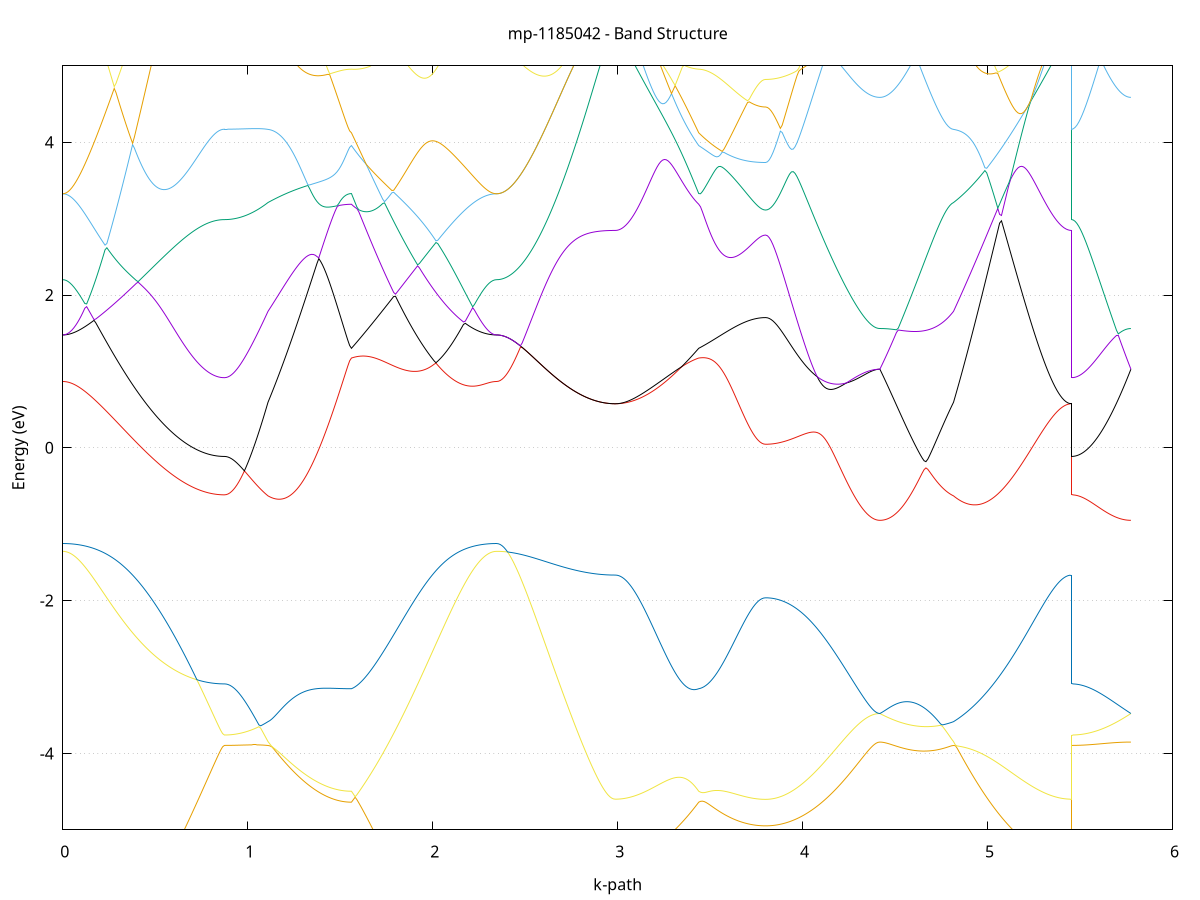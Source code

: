 set title 'mp-1185042 - Band Structure'
set xlabel 'k-path'
set ylabel 'Energy (eV)'
set grid y
set yrange [-5:5]
set terminal png size 800,600
set output 'mp-1185042_bands_gnuplot.png'
plot '-' using 1:2 with lines notitle, '-' using 1:2 with lines notitle, '-' using 1:2 with lines notitle, '-' using 1:2 with lines notitle, '-' using 1:2 with lines notitle, '-' using 1:2 with lines notitle, '-' using 1:2 with lines notitle, '-' using 1:2 with lines notitle, '-' using 1:2 with lines notitle, '-' using 1:2 with lines notitle, '-' using 1:2 with lines notitle, '-' using 1:2 with lines notitle, '-' using 1:2 with lines notitle, '-' using 1:2 with lines notitle, '-' using 1:2 with lines notitle, '-' using 1:2 with lines notitle, '-' using 1:2 with lines notitle, '-' using 1:2 with lines notitle, '-' using 1:2 with lines notitle, '-' using 1:2 with lines notitle, '-' using 1:2 with lines notitle, '-' using 1:2 with lines notitle, '-' using 1:2 with lines notitle, '-' using 1:2 with lines notitle, '-' using 1:2 with lines notitle, '-' using 1:2 with lines notitle, '-' using 1:2 with lines notitle, '-' using 1:2 with lines notitle, '-' using 1:2 with lines notitle, '-' using 1:2 with lines notitle, '-' using 1:2 with lines notitle, '-' using 1:2 with lines notitle, '-' using 1:2 with lines notitle, '-' using 1:2 with lines notitle, '-' using 1:2 with lines notitle, '-' using 1:2 with lines notitle, '-' using 1:2 with lines notitle, '-' using 1:2 with lines notitle, '-' using 1:2 with lines notitle, '-' using 1:2 with lines notitle, '-' using 1:2 with lines notitle, '-' using 1:2 with lines notitle, '-' using 1:2 with lines notitle, '-' using 1:2 with lines notitle, '-' using 1:2 with lines notitle, '-' using 1:2 with lines notitle, '-' using 1:2 with lines notitle, '-' using 1:2 with lines notitle
0.000000 -30.940119
0.009930 -30.940119
0.019860 -30.940019
0.029790 -30.940019
0.039720 -30.940019
0.049649 -30.940019
0.059579 -30.940019
0.069509 -30.940019
0.079439 -30.940019
0.089369 -30.940019
0.099299 -30.940019
0.109229 -30.940019
0.119159 -30.940019
0.129088 -30.940019
0.139018 -30.940019
0.148948 -30.940019
0.158878 -30.939919
0.168808 -30.939919
0.178738 -30.939919
0.188668 -30.939919
0.198598 -30.939919
0.208527 -30.939919
0.218457 -30.939919
0.228387 -30.939819
0.238317 -30.939819
0.248247 -30.939819
0.258177 -30.939819
0.268107 -30.939819
0.278037 -30.939819
0.287966 -30.939719
0.297896 -30.939719
0.307826 -30.939719
0.317756 -30.939719
0.327686 -30.939719
0.337616 -30.939619
0.347546 -30.939619
0.357476 -30.939619
0.367405 -30.939619
0.377335 -30.939519
0.387265 -30.939519
0.397195 -30.939519
0.407125 -30.939519
0.417055 -30.939519
0.426985 -30.939419
0.436915 -30.939419
0.446844 -30.939419
0.456774 -30.939419
0.466704 -30.939419
0.476634 -30.939319
0.486564 -30.939319
0.496494 -30.939319
0.506424 -30.939319
0.516354 -30.939319
0.526283 -30.939219
0.536213 -30.939219
0.546143 -30.939219
0.556073 -30.939219
0.566003 -30.939219
0.575933 -30.939119
0.585863 -30.939119
0.595793 -30.939119
0.605722 -30.939119
0.615652 -30.939119
0.625582 -30.939119
0.635512 -30.939019
0.645442 -30.939019
0.655372 -30.939019
0.665302 -30.939019
0.675232 -30.939019
0.685161 -30.939019
0.695091 -30.939019
0.705021 -30.939019
0.714951 -30.938919
0.724881 -30.938919
0.734811 -30.938919
0.744741 -30.938919
0.754671 -30.938919
0.764601 -30.938919
0.774530 -30.938919
0.784460 -30.938919
0.794390 -30.938919
0.804320 -30.938919
0.814250 -30.938919
0.824180 -30.938919
0.834110 -30.938919
0.844040 -30.938919
0.853969 -30.938919
0.863899 -30.938919
0.873829 -30.938919
0.873829 -30.938919
0.883651 -30.938919
0.893473 -30.938919
0.903295 -30.938919
0.913117 -30.938919
0.922938 -30.938919
0.932760 -30.938919
0.942582 -30.938919
0.952404 -30.938919
0.962226 -30.938919
0.972048 -30.938919
0.981869 -30.938919
0.991691 -30.938919
1.001513 -30.938919
1.011335 -30.938919
1.021157 -30.938919
1.030979 -30.938919
1.040800 -30.938919
1.050622 -30.938919
1.060444 -30.938919
1.070266 -30.939019
1.080088 -30.939019
1.089910 -30.939019
1.099732 -30.939019
1.109553 -30.939019
1.109553 -30.939019
1.119362 -30.939019
1.129171 -30.939019
1.138980 -30.939019
1.148789 -30.939019
1.158598 -30.939019
1.168407 -30.939119
1.178216 -30.939119
1.188024 -30.939119
1.197833 -30.939119
1.207642 -30.939119
1.217451 -30.939119
1.227260 -30.939119
1.237069 -30.939119
1.246878 -30.939119
1.256687 -30.939119
1.266495 -30.939219
1.276304 -30.939219
1.286113 -30.939219
1.295922 -30.939219
1.305731 -30.939219
1.315540 -30.939219
1.325349 -30.939219
1.335158 -30.939219
1.344966 -30.939219
1.354775 -30.939319
1.364584 -30.939319
1.374393 -30.939319
1.384202 -30.939319
1.394011 -30.939319
1.403820 -30.939319
1.413629 -30.939319
1.423437 -30.939319
1.433246 -30.939319
1.443055 -30.939319
1.452864 -30.939319
1.462673 -30.939319
1.472482 -30.939319
1.482291 -30.939419
1.492100 -30.939419
1.501908 -30.939419
1.511717 -30.939419
1.521526 -30.939419
1.531335 -30.939419
1.541144 -30.939419
1.550953 -30.939419
1.560762 -30.939419
1.560762 -30.939419
1.570693 -30.939419
1.580624 -30.939419
1.590556 -30.939319
1.600487 -30.939319
1.610418 -30.939319
1.620349 -30.939319
1.630281 -30.939319
1.640212 -30.939319
1.650143 -30.939319
1.660075 -30.939319
1.670006 -30.939319
1.679937 -30.939319
1.689869 -30.939319
1.699800 -30.939319
1.709731 -30.939319
1.719662 -30.939319
1.729594 -30.939319
1.739525 -30.939319
1.749456 -30.939319
1.759388 -30.939319
1.769319 -30.939319
1.779250 -30.939419
1.789182 -30.939419
1.799113 -30.939419
1.809044 -30.939419
1.818975 -30.939419
1.828907 -30.939419
1.838838 -30.939419
1.848769 -30.939419
1.858701 -30.939419
1.868632 -30.939419
1.878563 -30.939519
1.888495 -30.939519
1.898426 -30.939519
1.908357 -30.939519
1.918288 -30.939519
1.928220 -30.939519
1.938151 -30.939519
1.948082 -30.939619
1.958014 -30.939619
1.967945 -30.939619
1.977876 -30.939619
1.987808 -30.939619
1.997739 -30.939619
2.007670 -30.939719
2.017601 -30.939719
2.027533 -30.939719
2.037464 -30.939719
2.047395 -30.939719
2.057327 -30.939819
2.067258 -30.939819
2.077189 -30.939819
2.087121 -30.939819
2.097052 -30.939819
2.106983 -30.939819
2.116914 -30.939819
2.126846 -30.939919
2.136777 -30.939919
2.146708 -30.939919
2.156640 -30.939919
2.166571 -30.939919
2.176502 -30.939919
2.186434 -30.939919
2.196365 -30.940019
2.206296 -30.940019
2.216227 -30.940019
2.226159 -30.940019
2.236090 -30.940019
2.246021 -30.940019
2.255953 -30.940019
2.265884 -30.940019
2.275815 -30.940019
2.285747 -30.940019
2.295678 -30.940019
2.305609 -30.940019
2.315541 -30.940019
2.325472 -30.940019
2.335403 -30.940119
2.345334 -30.940119
2.345334 -30.940119
2.355209 -30.940119
2.365083 -30.940119
2.374958 -30.940019
2.384833 -30.940019
2.394707 -30.940019
2.404582 -30.940019
2.414456 -30.940019
2.424331 -30.940019
2.434205 -30.940019
2.444080 -30.940019
2.453954 -30.940019
2.463829 -30.940019
2.473703 -30.940019
2.483578 -30.940019
2.493453 -30.940019
2.503327 -30.940019
2.513202 -30.940019
2.523076 -30.940019
2.532951 -30.940019
2.542825 -30.940019
2.552700 -30.940019
2.562574 -30.940019
2.572449 -30.940019
2.582323 -30.940019
2.592198 -30.940019
2.602073 -30.940019
2.611947 -30.940019
2.621822 -30.939919
2.631696 -30.939919
2.641571 -30.939919
2.651445 -30.939919
2.661320 -30.939919
2.671194 -30.939919
2.681069 -30.939919
2.690943 -30.939919
2.700818 -30.939919
2.710692 -30.939919
2.720567 -30.939919
2.730442 -30.939919
2.740316 -30.939919
2.750191 -30.939919
2.760065 -30.939919
2.769940 -30.939919
2.779814 -30.939919
2.789689 -30.939819
2.799563 -30.939819
2.809438 -30.939819
2.819312 -30.939819
2.829187 -30.939819
2.839062 -30.939819
2.848936 -30.939819
2.858811 -30.939819
2.868685 -30.939819
2.878560 -30.939819
2.888434 -30.939819
2.898309 -30.939819
2.908183 -30.939819
2.918058 -30.939819
2.927932 -30.939819
2.937807 -30.939819
2.947682 -30.939819
2.957556 -30.939819
2.967431 -30.939819
2.977305 -30.939819
2.987180 -30.939819
2.987180 -30.939819
2.996989 -30.939819
3.006797 -30.939819
3.016606 -30.939819
3.026415 -30.939819
3.036224 -30.939819
3.046033 -30.939819
3.055842 -30.939819
3.065651 -30.939819
3.075460 -30.939819
3.085268 -30.939819
3.095077 -30.939819
3.104886 -30.939719
3.114695 -30.939719
3.124504 -30.939719
3.134313 -30.939719
3.144122 -30.939719
3.153931 -30.939719
3.163739 -30.939719
3.173548 -30.939719
3.183357 -30.939719
3.193166 -30.939719
3.202975 -30.939619
3.212784 -30.939619
3.222593 -30.939619
3.232402 -30.939619
3.242210 -30.939619
3.252019 -30.939619
3.261828 -30.939619
3.271637 -30.939619
3.281446 -30.939619
3.291255 -30.939519
3.301064 -30.939519
3.310873 -30.939519
3.320682 -30.939519
3.330490 -30.939519
3.340299 -30.939519
3.350108 -30.939519
3.359917 -30.939519
3.369726 -30.939419
3.379535 -30.939419
3.389344 -30.939419
3.399153 -30.939419
3.408961 -30.939419
3.418770 -30.939419
3.428579 -30.939419
3.438388 -30.939419
3.438388 -30.939419
3.448162 -30.939419
3.457935 -30.939419
3.467709 -30.939419
3.477483 -30.939419
3.487257 -30.939419
3.497030 -30.939419
3.506804 -30.939319
3.516578 -30.939319
3.526351 -30.939319
3.536125 -30.939319
3.545899 -30.939319
3.555673 -30.939319
3.565446 -30.939319
3.575220 -30.939319
3.584994 -30.939319
3.594767 -30.939319
3.604541 -30.939319
3.614315 -30.939319
3.624089 -30.939319
3.633862 -30.939319
3.643636 -30.939319
3.653410 -30.939319
3.663183 -30.939319
3.672957 -30.939319
3.682731 -30.939319
3.692504 -30.939319
3.702278 -30.939319
3.712052 -30.939319
3.721826 -30.939319
3.731599 -30.939319
3.741373 -30.939319
3.751147 -30.939319
3.760920 -30.939319
3.770694 -30.939319
3.780468 -30.939319
3.790242 -30.939319
3.800015 -30.939319
3.800015 -30.939319
3.809981 -30.939319
3.819947 -30.939319
3.829913 -30.939319
3.839879 -30.939319
3.849845 -30.939319
3.859811 -30.939319
3.869777 -30.939319
3.879743 -30.939319
3.889709 -30.939319
3.899675 -30.939319
3.909641 -30.939319
3.919607 -30.939319
3.929573 -30.939319
3.939539 -30.939319
3.949505 -30.939319
3.959471 -30.939319
3.969437 -30.939219
3.979403 -30.939219
3.989369 -30.939219
3.999335 -30.939219
4.009301 -30.939219
4.019267 -30.939219
4.029233 -30.939219
4.039199 -30.939219
4.049165 -30.939219
4.059131 -30.939119
4.069097 -30.939119
4.079063 -30.939119
4.089029 -30.939119
4.098995 -30.939119
4.108961 -30.939119
4.118927 -30.939119
4.128893 -30.939119
4.138858 -30.939119
4.148824 -30.939019
4.158790 -30.939019
4.168756 -30.939019
4.178722 -30.939019
4.188688 -30.939019
4.198654 -30.939019
4.208620 -30.939019
4.218586 -30.939019
4.228552 -30.939019
4.238518 -30.938919
4.248484 -30.938919
4.258450 -30.938919
4.268416 -30.938919
4.278382 -30.938919
4.288348 -30.938919
4.298314 -30.938919
4.308280 -30.938919
4.318246 -30.938919
4.328212 -30.938919
4.338178 -30.938919
4.348144 -30.938919
4.358110 -30.938919
4.368076 -30.938919
4.378042 -30.938919
4.388008 -30.938919
4.397974 -30.938919
4.407940 -30.938919
4.417906 -30.938919
4.417906 -30.938919
4.427861 -30.938919
4.437815 -30.938919
4.447770 -30.938919
4.457725 -30.938919
4.467680 -30.938919
4.477635 -30.938919
4.487590 -30.938919
4.497544 -30.938919
4.507499 -30.938919
4.517454 -30.938919
4.527409 -30.938919
4.537364 -30.938919
4.547318 -30.938919
4.557273 -30.938919
4.567228 -30.938919
4.577183 -30.938919
4.587138 -30.938919
4.597092 -30.938919
4.607047 -30.938919
4.617002 -30.938919
4.626957 -30.938919
4.636912 -30.938919
4.646866 -30.938919
4.656821 -30.938919
4.666776 -30.938919
4.676731 -30.938919
4.686686 -30.938919
4.696641 -30.938919
4.706595 -30.938919
4.716550 -30.938919
4.726505 -30.938919
4.736460 -30.938919
4.746415 -30.939019
4.756369 -30.939019
4.766324 -30.939019
4.776279 -30.939019
4.786234 -30.939019
4.796189 -30.939019
4.806143 -30.939019
4.816098 -30.939019
4.816098 -30.939019
4.826069 -30.939019
4.836039 -30.939019
4.846009 -30.939019
4.855980 -30.939019
4.865950 -30.939119
4.875921 -30.939119
4.885891 -30.939119
4.895861 -30.939119
4.905832 -30.939119
4.915802 -30.939119
4.925773 -30.939119
4.935743 -30.939219
4.945713 -30.939219
4.955684 -30.939219
4.965654 -30.939219
4.975625 -30.939219
4.985595 -30.939219
4.995565 -30.939319
5.005536 -30.939319
5.015506 -30.939319
5.025476 -30.939319
5.035447 -30.939319
5.045417 -30.939319
5.055388 -30.939419
5.065358 -30.939419
5.075328 -30.939419
5.085299 -30.939419
5.095269 -30.939419
5.105240 -30.939419
5.115210 -30.939519
5.125180 -30.939519
5.135151 -30.939519
5.145121 -30.939519
5.155092 -30.939519
5.165062 -30.939519
5.175032 -30.939619
5.185003 -30.939619
5.194973 -30.939619
5.204943 -30.939619
5.214914 -30.939619
5.224884 -30.939619
5.234855 -30.939619
5.244825 -30.939719
5.254795 -30.939719
5.264766 -30.939719
5.274736 -30.939719
5.284707 -30.939719
5.294677 -30.939719
5.304647 -30.939719
5.314618 -30.939719
5.324588 -30.939719
5.334559 -30.939719
5.344529 -30.939819
5.354499 -30.939819
5.364470 -30.939819
5.374440 -30.939819
5.384410 -30.939819
5.394381 -30.939819
5.404351 -30.939819
5.414322 -30.939819
5.424292 -30.939819
5.434262 -30.939819
5.444233 -30.939819
5.454203 -30.939819
5.454203 -30.938919
5.463928 -30.938919
5.473653 -30.938919
5.483378 -30.938919
5.493103 -30.938919
5.502828 -30.938919
5.512553 -30.938919
5.522278 -30.938919
5.532003 -30.938919
5.541728 -30.938919
5.551453 -30.938919
5.561177 -30.938919
5.570902 -30.938919
5.580627 -30.938919
5.590352 -30.938919
5.600077 -30.938919
5.609802 -30.938919
5.619527 -30.938919
5.629252 -30.938919
5.638977 -30.938919
5.648702 -30.938919
5.658427 -30.938919
5.668152 -30.938919
5.677877 -30.938919
5.687602 -30.938919
5.697326 -30.938919
5.707051 -30.938919
5.716776 -30.938919
5.726501 -30.938919
5.736226 -30.938919
5.745951 -30.938919
5.755676 -30.938919
5.765401 -30.938919
5.775126 -30.938919
e
0.000000 -14.516819
0.009930 -14.516819
0.019860 -14.516819
0.029790 -14.516819
0.039720 -14.516819
0.049649 -14.516819
0.059579 -14.516819
0.069509 -14.516819
0.079439 -14.516819
0.089369 -14.516819
0.099299 -14.516819
0.109229 -14.516819
0.119159 -14.516819
0.129088 -14.516819
0.139018 -14.516819
0.148948 -14.516819
0.158878 -14.516919
0.168808 -14.516919
0.178738 -14.516919
0.188668 -14.516919
0.198598 -14.516919
0.208527 -14.516919
0.218457 -14.516919
0.228387 -14.516919
0.238317 -14.516919
0.248247 -14.516919
0.258177 -14.516919
0.268107 -14.516919
0.278037 -14.516919
0.287966 -14.516919
0.297896 -14.517019
0.307826 -14.517019
0.317756 -14.517019
0.327686 -14.517019
0.337616 -14.517019
0.347546 -14.517019
0.357476 -14.517019
0.367405 -14.517019
0.377335 -14.517019
0.387265 -14.517019
0.397195 -14.517319
0.407125 -14.517819
0.417055 -14.518319
0.426985 -14.518819
0.436915 -14.519219
0.446844 -14.519719
0.456774 -14.520219
0.466704 -14.520619
0.476634 -14.521019
0.486564 -14.521419
0.496494 -14.521819
0.506424 -14.522219
0.516354 -14.522519
0.526283 -14.522819
0.536213 -14.523219
0.546143 -14.523519
0.556073 -14.523719
0.566003 -14.524019
0.575933 -14.524319
0.585863 -14.524519
0.595793 -14.524719
0.605722 -14.524919
0.615652 -14.525119
0.625582 -14.525319
0.635512 -14.525519
0.645442 -14.525619
0.655372 -14.525819
0.665302 -14.525919
0.675232 -14.526019
0.685161 -14.526119
0.695091 -14.526219
0.705021 -14.526319
0.714951 -14.526419
0.724881 -14.526419
0.734811 -14.526519
0.744741 -14.526619
0.754671 -14.526619
0.764601 -14.526719
0.774530 -14.526719
0.784460 -14.526719
0.794390 -14.526719
0.804320 -14.526819
0.814250 -14.526819
0.824180 -14.526819
0.834110 -14.526819
0.844040 -14.526819
0.853969 -14.526819
0.863899 -14.526819
0.873829 -14.526819
0.873829 -14.526819
0.883651 -14.526819
0.893473 -14.526819
0.903295 -14.526819
0.913117 -14.526719
0.922938 -14.526619
0.932760 -14.526519
0.942582 -14.526419
0.952404 -14.526319
0.962226 -14.526219
0.972048 -14.526019
0.981869 -14.525819
0.991691 -14.525619
1.001513 -14.525419
1.011335 -14.525219
1.021157 -14.525019
1.030979 -14.524719
1.040800 -14.524519
1.050622 -14.524219
1.060444 -14.523919
1.070266 -14.523619
1.080088 -14.523319
1.089910 -14.522919
1.099732 -14.522619
1.109553 -14.522219
1.109553 -14.522219
1.119362 -14.522019
1.129171 -14.521819
1.138980 -14.521619
1.148789 -14.521519
1.158598 -14.521419
1.168407 -14.521419
1.178216 -14.521419
1.188024 -14.521419
1.197833 -14.521519
1.207642 -14.521619
1.217451 -14.521719
1.227260 -14.521819
1.237069 -14.521919
1.246878 -14.522019
1.256687 -14.522219
1.266495 -14.522319
1.276304 -14.522519
1.286113 -14.522619
1.295922 -14.522819
1.305731 -14.522919
1.315540 -14.523119
1.325349 -14.523319
1.335158 -14.523419
1.344966 -14.523619
1.354775 -14.523719
1.364584 -14.523919
1.374393 -14.524019
1.384202 -14.524119
1.394011 -14.524319
1.403820 -14.524419
1.413629 -14.524519
1.423437 -14.524619
1.433246 -14.524719
1.443055 -14.524819
1.452864 -14.524919
1.462673 -14.525019
1.472482 -14.525119
1.482291 -14.525219
1.492100 -14.525219
1.501908 -14.525319
1.511717 -14.525319
1.521526 -14.525419
1.531335 -14.525419
1.541144 -14.525419
1.550953 -14.525419
1.560762 -14.525419
1.560762 -14.525419
1.570693 -14.526019
1.580624 -14.526619
1.590556 -14.527119
1.600487 -14.527619
1.610418 -14.528119
1.620349 -14.528619
1.630281 -14.529019
1.640212 -14.529419
1.650143 -14.529719
1.660075 -14.530019
1.670006 -14.530319
1.679937 -14.530519
1.689869 -14.530719
1.699800 -14.530919
1.709731 -14.531019
1.719662 -14.531119
1.729594 -14.531119
1.739525 -14.531119
1.749456 -14.531119
1.759388 -14.531019
1.769319 -14.530919
1.779250 -14.530719
1.789182 -14.530519
1.799113 -14.530319
1.809044 -14.530019
1.818975 -14.529719
1.828907 -14.529419
1.838838 -14.529019
1.848769 -14.528619
1.858701 -14.528119
1.868632 -14.527719
1.878563 -14.527119
1.888495 -14.526619
1.898426 -14.526019
1.908357 -14.525419
1.918288 -14.524819
1.928220 -14.524219
1.938151 -14.523519
1.948082 -14.522819
1.958014 -14.522119
1.967945 -14.521419
1.977876 -14.520719
1.987808 -14.519919
1.997739 -14.519219
2.007670 -14.518419
2.017601 -14.517619
2.027533 -14.517419
2.037464 -14.517319
2.047395 -14.517319
2.057327 -14.517219
2.067258 -14.517219
2.077189 -14.517119
2.087121 -14.517119
2.097052 -14.517119
2.106983 -14.517019
2.116914 -14.517019
2.126846 -14.517019
2.136777 -14.517019
2.146708 -14.516919
2.156640 -14.516919
2.166571 -14.516919
2.176502 -14.516919
2.186434 -14.516919
2.196365 -14.516919
2.206296 -14.516919
2.216227 -14.516819
2.226159 -14.516819
2.236090 -14.516819
2.246021 -14.516819
2.255953 -14.516819
2.265884 -14.516819
2.275815 -14.516819
2.285747 -14.516819
2.295678 -14.516819
2.305609 -14.516819
2.315541 -14.516819
2.325472 -14.516819
2.335403 -14.516819
2.345334 -14.516819
2.345334 -14.516819
2.355209 -14.516819
2.365083 -14.516819
2.374958 -14.516919
2.384833 -14.517019
2.394707 -14.517019
2.404582 -14.517119
2.414456 -14.517319
2.424331 -14.517419
2.434205 -14.517619
2.444080 -14.517719
2.453954 -14.517919
2.463829 -14.518119
2.473703 -14.518419
2.483578 -14.518619
2.493453 -14.518919
2.503327 -14.519119
2.513202 -14.519419
2.523076 -14.519719
2.532951 -14.520019
2.542825 -14.520319
2.552700 -14.520719
2.562574 -14.521019
2.572449 -14.521319
2.582323 -14.521719
2.592198 -14.522019
2.602073 -14.522419
2.611947 -14.522819
2.621822 -14.523219
2.631696 -14.523519
2.641571 -14.523919
2.651445 -14.524319
2.661320 -14.524719
2.671194 -14.525119
2.681069 -14.525519
2.690943 -14.525819
2.700818 -14.526219
2.710692 -14.526619
2.720567 -14.527019
2.730442 -14.527319
2.740316 -14.527719
2.750191 -14.528119
2.760065 -14.528419
2.769940 -14.528719
2.779814 -14.529119
2.789689 -14.529419
2.799563 -14.529719
2.809438 -14.530019
2.819312 -14.530319
2.829187 -14.530519
2.839062 -14.530819
2.848936 -14.531119
2.858811 -14.531319
2.868685 -14.531519
2.878560 -14.531719
2.888434 -14.531919
2.898309 -14.532119
2.908183 -14.532219
2.918058 -14.532319
2.927932 -14.532519
2.937807 -14.532619
2.947682 -14.532619
2.957556 -14.532719
2.967431 -14.532719
2.977305 -14.532819
2.987180 -14.532819
2.987180 -14.532819
2.996989 -14.532819
3.006797 -14.532819
3.016606 -14.532719
3.026415 -14.532719
3.036224 -14.532719
3.046033 -14.532619
3.055842 -14.532519
3.065651 -14.532519
3.075460 -14.532419
3.085268 -14.532319
3.095077 -14.532219
3.104886 -14.532119
3.114695 -14.532019
3.124504 -14.531919
3.134313 -14.531719
3.144122 -14.531619
3.153931 -14.531419
3.163739 -14.531319
3.173548 -14.531119
3.183357 -14.530919
3.193166 -14.530819
3.202975 -14.530619
3.212784 -14.530419
3.222593 -14.530219
3.232402 -14.530019
3.242210 -14.529819
3.252019 -14.529619
3.261828 -14.529319
3.271637 -14.529119
3.281446 -14.528919
3.291255 -14.528719
3.301064 -14.528419
3.310873 -14.528219
3.320682 -14.527919
3.330490 -14.527719
3.340299 -14.527419
3.350108 -14.527219
3.359917 -14.527019
3.369726 -14.526719
3.379535 -14.526519
3.389344 -14.526219
3.399153 -14.525919
3.408961 -14.525719
3.418770 -14.525419
3.428579 -14.525219
3.438388 -14.525419
3.438388 -14.525419
3.448162 -14.525719
3.457935 -14.526119
3.467709 -14.526419
3.477483 -14.526719
3.487257 -14.527019
3.497030 -14.527319
3.506804 -14.527619
3.516578 -14.527919
3.526351 -14.528219
3.536125 -14.528519
3.545899 -14.528819
3.555673 -14.529119
3.565446 -14.529419
3.575220 -14.529619
3.584994 -14.529919
3.594767 -14.530119
3.604541 -14.530319
3.614315 -14.530619
3.624089 -14.530819
3.633862 -14.531019
3.643636 -14.531219
3.653410 -14.531419
3.663183 -14.531519
3.672957 -14.531719
3.682731 -14.531819
3.692504 -14.532019
3.702278 -14.532119
3.712052 -14.532219
3.721826 -14.532319
3.731599 -14.532419
3.741373 -14.532519
3.751147 -14.532619
3.760920 -14.532619
3.770694 -14.532719
3.780468 -14.532719
3.790242 -14.532719
3.800015 -14.532719
3.800015 -14.532719
3.809981 -14.532719
3.819947 -14.532719
3.829913 -14.532719
3.839879 -14.532619
3.849845 -14.532619
3.859811 -14.532519
3.869777 -14.532419
3.879743 -14.532319
3.889709 -14.532219
3.899675 -14.532119
3.909641 -14.532019
3.919607 -14.531819
3.929573 -14.531719
3.939539 -14.531519
3.949505 -14.531419
3.959471 -14.531219
3.969437 -14.531019
3.979403 -14.530819
3.989369 -14.530619
3.999335 -14.530419
4.009301 -14.530219
4.019267 -14.529919
4.029233 -14.529719
4.039199 -14.529519
4.049165 -14.529219
4.059131 -14.529019
4.069097 -14.528719
4.079063 -14.528519
4.089029 -14.528219
4.098995 -14.527919
4.108961 -14.527719
4.118927 -14.527419
4.128893 -14.527219
4.138858 -14.526919
4.148824 -14.526619
4.158790 -14.526419
4.168756 -14.526119
4.178722 -14.525819
4.188688 -14.525619
4.198654 -14.525319
4.208620 -14.525119
4.218586 -14.524919
4.228552 -14.524619
4.238518 -14.524419
4.248484 -14.524219
4.258450 -14.524019
4.268416 -14.523819
4.278382 -14.523619
4.288348 -14.523419
4.298314 -14.523219
4.308280 -14.523019
4.318246 -14.522919
4.328212 -14.522819
4.338178 -14.522619
4.348144 -14.522519
4.358110 -14.522419
4.368076 -14.522319
4.378042 -14.522319
4.388008 -14.522219
4.397974 -14.522219
4.407940 -14.522119
4.417906 -14.522119
4.417906 -14.522119
4.427861 -14.522319
4.437815 -14.522519
4.447770 -14.522719
4.457725 -14.522819
4.467680 -14.523019
4.477635 -14.523119
4.487590 -14.523319
4.497544 -14.523419
4.507499 -14.523519
4.517454 -14.523719
4.527409 -14.523819
4.537364 -14.523919
4.547318 -14.524019
4.557273 -14.524119
4.567228 -14.524119
4.577183 -14.524219
4.587138 -14.524219
4.597092 -14.524319
4.607047 -14.524319
4.617002 -14.524319
4.626957 -14.524319
4.636912 -14.524319
4.646866 -14.524319
4.656821 -14.524319
4.666776 -14.524219
4.676731 -14.524219
4.686686 -14.524119
4.696641 -14.524119
4.706595 -14.524019
4.716550 -14.523919
4.726505 -14.523819
4.736460 -14.523619
4.746415 -14.523519
4.756369 -14.523319
4.766324 -14.523219
4.776279 -14.523019
4.786234 -14.522819
4.796189 -14.522619
4.806143 -14.522419
4.816098 -14.522219
4.816098 -14.522219
4.826069 -14.521919
4.836039 -14.521519
4.846009 -14.521119
4.855980 -14.520719
4.865950 -14.520819
4.875921 -14.521119
4.885891 -14.521319
4.895861 -14.521619
4.905832 -14.521919
4.915802 -14.522119
4.925773 -14.522419
4.935743 -14.522719
4.945713 -14.522919
4.955684 -14.523219
4.965654 -14.523519
4.975625 -14.523819
4.985595 -14.524019
4.995565 -14.524319
5.005536 -14.524619
5.015506 -14.524919
5.025476 -14.525219
5.035447 -14.525419
5.045417 -14.525719
5.055388 -14.526019
5.065358 -14.526319
5.075328 -14.526619
5.085299 -14.526819
5.095269 -14.527119
5.105240 -14.527419
5.115210 -14.527619
5.125180 -14.527919
5.135151 -14.528219
5.145121 -14.528419
5.155092 -14.528719
5.165062 -14.528919
5.175032 -14.529219
5.185003 -14.529419
5.194973 -14.529619
5.204943 -14.529819
5.214914 -14.530119
5.224884 -14.530319
5.234855 -14.530519
5.244825 -14.530719
5.254795 -14.530919
5.264766 -14.531019
5.274736 -14.531219
5.284707 -14.531419
5.294677 -14.531519
5.304647 -14.531719
5.314618 -14.531819
5.324588 -14.531919
5.334559 -14.532119
5.344529 -14.532219
5.354499 -14.532319
5.364470 -14.532419
5.374440 -14.532519
5.384410 -14.532519
5.394381 -14.532619
5.404351 -14.532719
5.414322 -14.532719
5.424292 -14.532719
5.434262 -14.532819
5.444233 -14.532819
5.454203 -14.532819
5.454203 -14.526819
5.463928 -14.526819
5.473653 -14.526819
5.483378 -14.526819
5.493103 -14.526819
5.502828 -14.526719
5.512553 -14.526619
5.522278 -14.526619
5.532003 -14.526519
5.541728 -14.526419
5.551453 -14.526319
5.561177 -14.526219
5.570902 -14.526119
5.580627 -14.526019
5.590352 -14.525819
5.600077 -14.525719
5.609802 -14.525519
5.619527 -14.525419
5.629252 -14.525219
5.638977 -14.525019
5.648702 -14.524919
5.658427 -14.524719
5.668152 -14.524519
5.677877 -14.524319
5.687602 -14.524119
5.697326 -14.523919
5.707051 -14.523719
5.716776 -14.523519
5.726501 -14.523219
5.736226 -14.523019
5.745951 -14.522819
5.755676 -14.522619
5.765401 -14.522419
5.775126 -14.522119
e
0.000000 -14.500519
0.009930 -14.500519
0.019860 -14.500519
0.029790 -14.500619
0.039720 -14.500719
0.049649 -14.500919
0.059579 -14.501019
0.069509 -14.501219
0.079439 -14.501419
0.089369 -14.501719
0.099299 -14.502019
0.109229 -14.502319
0.119159 -14.502619
0.129088 -14.503019
0.139018 -14.503419
0.148948 -14.503819
0.158878 -14.504219
0.168808 -14.504719
0.178738 -14.505119
0.188668 -14.505619
0.198598 -14.506119
0.208527 -14.506619
0.218457 -14.507219
0.228387 -14.507719
0.238317 -14.508319
0.248247 -14.508819
0.258177 -14.509419
0.268107 -14.509919
0.278037 -14.510519
0.287966 -14.511119
0.297896 -14.511719
0.307826 -14.512319
0.317756 -14.512819
0.327686 -14.513419
0.337616 -14.514019
0.347546 -14.514519
0.357476 -14.515119
0.367405 -14.515719
0.377335 -14.516219
0.387265 -14.516719
0.397195 -14.517019
0.407125 -14.517019
0.417055 -14.517019
0.426985 -14.517019
0.436915 -14.517019
0.446844 -14.517019
0.456774 -14.517019
0.466704 -14.517019
0.476634 -14.517019
0.486564 -14.517119
0.496494 -14.517119
0.506424 -14.517119
0.516354 -14.517119
0.526283 -14.517119
0.536213 -14.517119
0.546143 -14.517119
0.556073 -14.517119
0.566003 -14.517119
0.575933 -14.517119
0.585863 -14.517119
0.595793 -14.517119
0.605722 -14.517119
0.615652 -14.517119
0.625582 -14.517119
0.635512 -14.517119
0.645442 -14.517119
0.655372 -14.517119
0.665302 -14.517019
0.675232 -14.517019
0.685161 -14.517019
0.695091 -14.517019
0.705021 -14.517019
0.714951 -14.517019
0.724881 -14.517019
0.734811 -14.517019
0.744741 -14.517019
0.754671 -14.517019
0.764601 -14.517019
0.774530 -14.517019
0.784460 -14.517019
0.794390 -14.517119
0.804320 -14.517219
0.814250 -14.517219
0.824180 -14.517319
0.834110 -14.517319
0.844040 -14.517419
0.853969 -14.517419
0.863899 -14.517419
0.873829 -14.517419
0.873829 -14.517419
0.883651 -14.517419
0.893473 -14.517419
0.903295 -14.517419
0.913117 -14.517419
0.922938 -14.517419
0.932760 -14.517419
0.942582 -14.517419
0.952404 -14.517519
0.962226 -14.517519
0.972048 -14.517519
0.981869 -14.517619
0.991691 -14.517719
1.001513 -14.517919
1.011335 -14.518019
1.021157 -14.518119
1.030979 -14.518319
1.040800 -14.518419
1.050622 -14.518619
1.060444 -14.518719
1.070266 -14.518919
1.080088 -14.519119
1.089910 -14.519319
1.099732 -14.519519
1.109553 -14.519719
1.109553 -14.519719
1.119362 -14.519919
1.129171 -14.520019
1.138980 -14.520219
1.148789 -14.520319
1.158598 -14.520519
1.168407 -14.520619
1.178216 -14.520819
1.188024 -14.520919
1.197833 -14.521119
1.207642 -14.521319
1.217451 -14.521419
1.227260 -14.521619
1.237069 -14.521819
1.246878 -14.521919
1.256687 -14.522119
1.266495 -14.522219
1.276304 -14.522419
1.286113 -14.522519
1.295922 -14.522719
1.305731 -14.522819
1.315540 -14.523019
1.325349 -14.523119
1.335158 -14.523219
1.344966 -14.523419
1.354775 -14.523519
1.364584 -14.523619
1.374393 -14.523719
1.384202 -14.523919
1.394011 -14.524019
1.403820 -14.524119
1.413629 -14.524219
1.423437 -14.524319
1.433246 -14.524419
1.443055 -14.524419
1.452864 -14.524519
1.462673 -14.524619
1.472482 -14.524719
1.482291 -14.524719
1.492100 -14.524819
1.501908 -14.524819
1.511717 -14.524919
1.521526 -14.524919
1.531335 -14.524919
1.541144 -14.524919
1.550953 -14.524919
1.560762 -14.524919
1.560762 -14.524919
1.570693 -14.524719
1.580624 -14.524419
1.590556 -14.524219
1.600487 -14.523919
1.610418 -14.523719
1.620349 -14.523419
1.630281 -14.523219
1.640212 -14.523019
1.650143 -14.522719
1.660075 -14.522519
1.670006 -14.522319
1.679937 -14.522119
1.689869 -14.521819
1.699800 -14.521619
1.709731 -14.521419
1.719662 -14.521219
1.729594 -14.521019
1.739525 -14.520819
1.749456 -14.520619
1.759388 -14.520419
1.769319 -14.520319
1.779250 -14.520119
1.789182 -14.519919
1.799113 -14.519719
1.809044 -14.519619
1.818975 -14.519419
1.828907 -14.519319
1.838838 -14.519119
1.848769 -14.519019
1.858701 -14.518919
1.868632 -14.518719
1.878563 -14.518619
1.888495 -14.518519
1.898426 -14.518419
1.908357 -14.518319
1.918288 -14.518219
1.928220 -14.518119
1.938151 -14.518019
1.948082 -14.517919
1.958014 -14.517819
1.967945 -14.517719
1.977876 -14.517719
1.987808 -14.517619
1.997739 -14.517519
2.007670 -14.517519
2.017601 -14.517419
2.027533 -14.516919
2.037464 -14.516119
2.047395 -14.515319
2.057327 -14.514519
2.067258 -14.513719
2.077189 -14.513019
2.087121 -14.512219
2.097052 -14.511419
2.106983 -14.510719
2.116914 -14.510019
2.126846 -14.509319
2.136777 -14.508619
2.146708 -14.507919
2.156640 -14.507219
2.166571 -14.506619
2.176502 -14.506019
2.186434 -14.505419
2.196365 -14.504819
2.206296 -14.504319
2.216227 -14.503819
2.226159 -14.503319
2.236090 -14.502819
2.246021 -14.502419
2.255953 -14.502119
2.265884 -14.501719
2.275815 -14.501419
2.285747 -14.501219
2.295678 -14.501019
2.305609 -14.500819
2.315541 -14.500619
2.325472 -14.500519
2.335403 -14.500519
2.345334 -14.500519
2.345334 -14.500519
2.355209 -14.500519
2.365083 -14.500519
2.374958 -14.500519
2.384833 -14.500519
2.394707 -14.500419
2.404582 -14.500419
2.414456 -14.500419
2.424331 -14.500419
2.434205 -14.500419
2.444080 -14.500419
2.453954 -14.500419
2.463829 -14.500419
2.473703 -14.500319
2.483578 -14.500319
2.493453 -14.500319
2.503327 -14.500319
2.513202 -14.500319
2.523076 -14.500219
2.532951 -14.500219
2.542825 -14.500219
2.552700 -14.500219
2.562574 -14.500119
2.572449 -14.500119
2.582323 -14.500119
2.592198 -14.500119
2.602073 -14.500019
2.611947 -14.500019
2.621822 -14.500019
2.631696 -14.499919
2.641571 -14.499919
2.651445 -14.499919
2.661320 -14.499919
2.671194 -14.499819
2.681069 -14.499819
2.690943 -14.499819
2.700818 -14.499719
2.710692 -14.499719
2.720567 -14.499719
2.730442 -14.499619
2.740316 -14.499619
2.750191 -14.499619
2.760065 -14.499619
2.769940 -14.499519
2.779814 -14.499519
2.789689 -14.499519
2.799563 -14.499519
2.809438 -14.499419
2.819312 -14.499419
2.829187 -14.499419
2.839062 -14.499419
2.848936 -14.499319
2.858811 -14.499319
2.868685 -14.499319
2.878560 -14.499319
2.888434 -14.499319
2.898309 -14.499319
2.908183 -14.499319
2.918058 -14.499219
2.927932 -14.499219
2.937807 -14.499219
2.947682 -14.499219
2.957556 -14.499219
2.967431 -14.499219
2.977305 -14.499219
2.987180 -14.499219
2.987180 -14.499219
2.996989 -14.499219
3.006797 -14.499319
3.016606 -14.499419
3.026415 -14.499519
3.036224 -14.499719
3.046033 -14.499919
3.055842 -14.500219
3.065651 -14.500419
3.075460 -14.500819
3.085268 -14.501119
3.095077 -14.501519
3.104886 -14.501919
3.114695 -14.502419
3.124504 -14.502919
3.134313 -14.503419
3.144122 -14.503919
3.153931 -14.504519
3.163739 -14.505119
3.173548 -14.505719
3.183357 -14.506419
3.193166 -14.507119
3.202975 -14.507719
3.212784 -14.508519
3.222593 -14.509219
3.232402 -14.509919
3.242210 -14.510719
3.252019 -14.511419
3.261828 -14.512219
3.271637 -14.513019
3.281446 -14.513719
3.291255 -14.514519
3.301064 -14.515319
3.310873 -14.516119
3.320682 -14.516919
3.330490 -14.517719
3.340299 -14.518419
3.350108 -14.519219
3.359917 -14.519919
3.369726 -14.520719
3.379535 -14.521419
3.389344 -14.522119
3.399153 -14.522819
3.408961 -14.523519
3.418770 -14.524219
3.428579 -14.524819
3.438388 -14.524919
3.438388 -14.524919
3.448162 -14.524819
3.457935 -14.524619
3.467709 -14.524419
3.477483 -14.524219
3.487257 -14.524019
3.497030 -14.523819
3.506804 -14.523619
3.516578 -14.523419
3.526351 -14.523219
3.536125 -14.523019
3.545899 -14.522819
3.555673 -14.522619
3.565446 -14.522419
3.575220 -14.522219
3.584994 -14.522019
3.594767 -14.521819
3.604541 -14.521619
3.614315 -14.521419
3.624089 -14.521219
3.633862 -14.521019
3.643636 -14.520919
3.653410 -14.520719
3.663183 -14.520619
3.672957 -14.520419
3.682731 -14.520319
3.692504 -14.520119
3.702278 -14.520019
3.712052 -14.519919
3.721826 -14.519819
3.731599 -14.519719
3.741373 -14.519719
3.751147 -14.519619
3.760920 -14.519519
3.770694 -14.519519
3.780468 -14.519519
3.790242 -14.519519
3.800015 -14.519419
3.800015 -14.519419
3.809981 -14.519419
3.819947 -14.519419
3.829913 -14.519419
3.839879 -14.519419
3.849845 -14.519419
3.859811 -14.519419
3.869777 -14.519419
3.879743 -14.519319
3.889709 -14.519319
3.899675 -14.519319
3.909641 -14.519219
3.919607 -14.519219
3.929573 -14.519119
3.939539 -14.519119
3.949505 -14.519019
3.959471 -14.519019
3.969437 -14.518919
3.979403 -14.518919
3.989369 -14.518819
3.999335 -14.518719
4.009301 -14.518719
4.019267 -14.518619
4.029233 -14.518519
4.039199 -14.518519
4.049165 -14.518419
4.059131 -14.518319
4.069097 -14.518319
4.079063 -14.518219
4.089029 -14.518119
4.098995 -14.518119
4.108961 -14.518019
4.118927 -14.517919
4.128893 -14.517919
4.138858 -14.517819
4.148824 -14.517719
4.158790 -14.517719
4.168756 -14.517619
4.178722 -14.517619
4.188688 -14.517519
4.198654 -14.517519
4.208620 -14.517419
4.218586 -14.517419
4.228552 -14.517819
4.238518 -14.518219
4.248484 -14.518619
4.258450 -14.519019
4.268416 -14.519319
4.278382 -14.519719
4.288348 -14.520019
4.298314 -14.520319
4.308280 -14.520619
4.318246 -14.520919
4.328212 -14.521119
4.338178 -14.521319
4.348144 -14.521519
4.358110 -14.521719
4.368076 -14.521819
4.378042 -14.521919
4.388008 -14.522019
4.397974 -14.522119
4.407940 -14.522119
4.417906 -14.522119
4.417906 -14.522119
4.427861 -14.521919
4.437815 -14.521819
4.447770 -14.521619
4.457725 -14.521419
4.467680 -14.521219
4.477635 -14.521119
4.487590 -14.520919
4.497544 -14.520719
4.507499 -14.520619
4.517454 -14.520419
4.527409 -14.520319
4.537364 -14.520119
4.547318 -14.520019
4.557273 -14.519919
4.567228 -14.519819
4.577183 -14.519719
4.587138 -14.519519
4.597092 -14.519419
4.607047 -14.519419
4.617002 -14.519319
4.626957 -14.519219
4.636912 -14.519119
4.646866 -14.519119
4.656821 -14.519019
4.666776 -14.519019
4.676731 -14.518919
4.686686 -14.518919
4.696641 -14.518919
4.706595 -14.518919
4.716550 -14.518919
4.726505 -14.519019
4.736460 -14.519019
4.746415 -14.519019
4.756369 -14.519119
4.766324 -14.519219
4.776279 -14.519319
4.786234 -14.519419
4.796189 -14.519519
4.806143 -14.519619
4.816098 -14.519719
4.816098 -14.519719
4.826069 -14.519919
4.836039 -14.520219
4.846009 -14.520419
4.855980 -14.520619
4.865950 -14.520319
4.875921 -14.519819
4.885891 -14.519419
4.895861 -14.519019
4.905832 -14.518519
4.915802 -14.518119
4.925773 -14.517619
4.935743 -14.517119
4.945713 -14.516719
4.955684 -14.516219
4.965654 -14.515719
4.975625 -14.515219
4.985595 -14.514719
4.995565 -14.514219
5.005536 -14.513819
5.015506 -14.513519
5.025476 -14.513219
5.035447 -14.512819
5.045417 -14.512519
5.055388 -14.512119
5.065358 -14.511719
5.075328 -14.511319
5.085299 -14.510919
5.095269 -14.510519
5.105240 -14.510119
5.115210 -14.509719
5.125180 -14.509319
5.135151 -14.508819
5.145121 -14.508419
5.155092 -14.508019
5.165062 -14.507519
5.175032 -14.507119
5.185003 -14.506619
5.194973 -14.506219
5.204943 -14.505819
5.214914 -14.505319
5.224884 -14.504919
5.234855 -14.504519
5.244825 -14.504119
5.254795 -14.503719
5.264766 -14.503319
5.274736 -14.502919
5.284707 -14.502519
5.294677 -14.502219
5.304647 -14.501819
5.314618 -14.501519
5.324588 -14.501219
5.334559 -14.500919
5.344529 -14.500719
5.354499 -14.500419
5.364470 -14.500219
5.374440 -14.500019
5.384410 -14.499819
5.394381 -14.499719
5.404351 -14.499519
5.414322 -14.499419
5.424292 -14.499319
5.434262 -14.499319
5.444233 -14.499219
5.454203 -14.499219
5.454203 -14.517419
5.463928 -14.517419
5.473653 -14.517419
5.483378 -14.517519
5.493103 -14.517519
5.502828 -14.517619
5.512553 -14.517619
5.522278 -14.517719
5.532003 -14.517819
5.541728 -14.517819
5.551453 -14.517919
5.561177 -14.518119
5.570902 -14.518219
5.580627 -14.518319
5.590352 -14.518419
5.600077 -14.518619
5.609802 -14.518719
5.619527 -14.518919
5.629252 -14.519019
5.638977 -14.519219
5.648702 -14.519419
5.658427 -14.519619
5.668152 -14.519819
5.677877 -14.520019
5.687602 -14.520219
5.697326 -14.520419
5.707051 -14.520619
5.716776 -14.520819
5.726501 -14.521019
5.736226 -14.521219
5.745951 -14.521519
5.755676 -14.521719
5.765401 -14.521919
5.775126 -14.522119
e
0.000000 -14.500519
0.009930 -14.500519
0.019860 -14.500519
0.029790 -14.500519
0.039720 -14.500519
0.049649 -14.500619
0.059579 -14.500719
0.069509 -14.500719
0.079439 -14.500819
0.089369 -14.500919
0.099299 -14.501019
0.109229 -14.501119
0.119159 -14.501319
0.129088 -14.501419
0.139018 -14.501519
0.148948 -14.501719
0.158878 -14.501819
0.168808 -14.502019
0.178738 -14.502219
0.188668 -14.502419
0.198598 -14.502619
0.208527 -14.502819
0.218457 -14.503019
0.228387 -14.503219
0.238317 -14.503519
0.248247 -14.503719
0.258177 -14.503919
0.268107 -14.504219
0.278037 -14.504519
0.287966 -14.504719
0.297896 -14.505019
0.307826 -14.505319
0.317756 -14.505519
0.327686 -14.505819
0.337616 -14.506119
0.347546 -14.506419
0.357476 -14.506719
0.367405 -14.507019
0.377335 -14.507319
0.387265 -14.507619
0.397195 -14.507919
0.407125 -14.508219
0.417055 -14.508519
0.426985 -14.508819
0.436915 -14.509119
0.446844 -14.509419
0.456774 -14.509719
0.466704 -14.510019
0.476634 -14.510319
0.486564 -14.510619
0.496494 -14.510919
0.506424 -14.511219
0.516354 -14.511519
0.526283 -14.511719
0.536213 -14.512019
0.546143 -14.512319
0.556073 -14.512619
0.566003 -14.512819
0.575933 -14.513119
0.585863 -14.513419
0.595793 -14.513619
0.605722 -14.513919
0.615652 -14.514119
0.625582 -14.514319
0.635512 -14.514619
0.645442 -14.514819
0.655372 -14.515019
0.665302 -14.515219
0.675232 -14.515419
0.685161 -14.515619
0.695091 -14.515819
0.705021 -14.515919
0.714951 -14.516119
0.724881 -14.516319
0.734811 -14.516419
0.744741 -14.516519
0.754671 -14.516719
0.764601 -14.516819
0.774530 -14.516919
0.784460 -14.517019
0.794390 -14.517019
0.804320 -14.517019
0.814250 -14.517019
0.824180 -14.517019
0.834110 -14.517019
0.844040 -14.517019
0.853969 -14.517019
0.863899 -14.517019
0.873829 -14.517019
0.873829 -14.517019
0.883651 -14.517019
0.893473 -14.517019
0.903295 -14.517119
0.913117 -14.517119
0.922938 -14.517219
0.932760 -14.517219
0.942582 -14.517319
0.952404 -14.517319
0.962226 -14.517419
0.972048 -14.517519
0.981869 -14.517519
0.991691 -14.517519
1.001513 -14.517519
1.011335 -14.517519
1.021157 -14.517519
1.030979 -14.517519
1.040800 -14.517519
1.050622 -14.517419
1.060444 -14.517419
1.070266 -14.517419
1.080088 -14.517419
1.089910 -14.517319
1.099732 -14.517319
1.109553 -14.517219
1.109553 -14.517219
1.119362 -14.517119
1.129171 -14.517019
1.138980 -14.516919
1.148789 -14.516719
1.158598 -14.516419
1.168407 -14.516119
1.178216 -14.515719
1.188024 -14.515319
1.197833 -14.514919
1.207642 -14.514419
1.217451 -14.513919
1.227260 -14.513419
1.237069 -14.512919
1.246878 -14.512419
1.256687 -14.511919
1.266495 -14.511319
1.276304 -14.510819
1.286113 -14.510319
1.295922 -14.509719
1.305731 -14.509219
1.315540 -14.508719
1.325349 -14.508119
1.335158 -14.507619
1.344966 -14.507119
1.354775 -14.506719
1.364584 -14.506219
1.374393 -14.505719
1.384202 -14.505319
1.394011 -14.504919
1.403820 -14.504419
1.413629 -14.504119
1.423437 -14.503719
1.433246 -14.503319
1.443055 -14.503019
1.452864 -14.502719
1.462673 -14.502419
1.472482 -14.502219
1.482291 -14.502019
1.492100 -14.501719
1.501908 -14.501619
1.511717 -14.501419
1.521526 -14.501319
1.531335 -14.501219
1.541144 -14.501119
1.550953 -14.501119
1.560762 -14.501119
1.560762 -14.501119
1.570693 -14.501119
1.580624 -14.501219
1.590556 -14.501219
1.600487 -14.501319
1.610418 -14.501319
1.620349 -14.501319
1.630281 -14.501419
1.640212 -14.501419
1.650143 -14.501419
1.660075 -14.501519
1.670006 -14.501519
1.679937 -14.501519
1.689869 -14.501619
1.699800 -14.501619
1.709731 -14.501619
1.719662 -14.501619
1.729594 -14.501619
1.739525 -14.501719
1.749456 -14.501719
1.759388 -14.501719
1.769319 -14.501719
1.779250 -14.501719
1.789182 -14.501719
1.799113 -14.501719
1.809044 -14.501719
1.818975 -14.501719
1.828907 -14.501719
1.838838 -14.501719
1.848769 -14.501719
1.858701 -14.501719
1.868632 -14.501619
1.878563 -14.501619
1.888495 -14.501619
1.898426 -14.501619
1.908357 -14.501619
1.918288 -14.501519
1.928220 -14.501519
1.938151 -14.501519
1.948082 -14.501519
1.958014 -14.501419
1.967945 -14.501419
1.977876 -14.501419
1.987808 -14.501419
1.997739 -14.501319
2.007670 -14.501319
2.017601 -14.501319
2.027533 -14.501219
2.037464 -14.501219
2.047395 -14.501219
2.057327 -14.501119
2.067258 -14.501119
2.077189 -14.501119
2.087121 -14.501019
2.097052 -14.501019
2.106983 -14.500919
2.116914 -14.500919
2.126846 -14.500919
2.136777 -14.500819
2.146708 -14.500819
2.156640 -14.500819
2.166571 -14.500819
2.176502 -14.500719
2.186434 -14.500719
2.196365 -14.500719
2.206296 -14.500619
2.216227 -14.500619
2.226159 -14.500619
2.236090 -14.500619
2.246021 -14.500619
2.255953 -14.500519
2.265884 -14.500519
2.275815 -14.500519
2.285747 -14.500519
2.295678 -14.500519
2.305609 -14.500519
2.315541 -14.500519
2.325472 -14.500519
2.335403 -14.500519
2.345334 -14.500519
2.345334 -14.500519
2.355209 -14.500519
2.365083 -14.500519
2.374958 -14.500519
2.384833 -14.500519
2.394707 -14.500419
2.404582 -14.500419
2.414456 -14.500419
2.424331 -14.500419
2.434205 -14.500419
2.444080 -14.500419
2.453954 -14.500419
2.463829 -14.500419
2.473703 -14.500319
2.483578 -14.500319
2.493453 -14.500319
2.503327 -14.500319
2.513202 -14.500319
2.523076 -14.500219
2.532951 -14.500219
2.542825 -14.500219
2.552700 -14.500219
2.562574 -14.500119
2.572449 -14.500119
2.582323 -14.500119
2.592198 -14.500119
2.602073 -14.500019
2.611947 -14.500019
2.621822 -14.500019
2.631696 -14.499919
2.641571 -14.499919
2.651445 -14.499919
2.661320 -14.499919
2.671194 -14.499819
2.681069 -14.499819
2.690943 -14.499819
2.700818 -14.499719
2.710692 -14.499719
2.720567 -14.499719
2.730442 -14.499619
2.740316 -14.499619
2.750191 -14.499619
2.760065 -14.499619
2.769940 -14.499519
2.779814 -14.499519
2.789689 -14.499519
2.799563 -14.499519
2.809438 -14.499419
2.819312 -14.499419
2.829187 -14.499419
2.839062 -14.499419
2.848936 -14.499319
2.858811 -14.499319
2.868685 -14.499319
2.878560 -14.499319
2.888434 -14.499319
2.898309 -14.499319
2.908183 -14.499319
2.918058 -14.499219
2.927932 -14.499219
2.937807 -14.499219
2.947682 -14.499219
2.957556 -14.499219
2.967431 -14.499219
2.977305 -14.499219
2.987180 -14.499219
2.987180 -14.499219
2.996989 -14.499219
3.006797 -14.499219
3.016606 -14.499219
3.026415 -14.499219
3.036224 -14.499219
3.046033 -14.499319
3.055842 -14.499319
3.065651 -14.499319
3.075460 -14.499319
3.085268 -14.499319
3.095077 -14.499419
3.104886 -14.499419
3.114695 -14.499419
3.124504 -14.499519
3.134313 -14.499519
3.144122 -14.499519
3.153931 -14.499619
3.163739 -14.499619
3.173548 -14.499719
3.183357 -14.499719
3.193166 -14.499719
3.202975 -14.499819
3.212784 -14.499819
3.222593 -14.499919
3.232402 -14.499919
3.242210 -14.500019
3.252019 -14.500019
3.261828 -14.500119
3.271637 -14.500219
3.281446 -14.500219
3.291255 -14.500319
3.301064 -14.500319
3.310873 -14.500419
3.320682 -14.500419
3.330490 -14.500519
3.340299 -14.500519
3.350108 -14.500619
3.359917 -14.500719
3.369726 -14.500719
3.379535 -14.500819
3.389344 -14.500819
3.399153 -14.500919
3.408961 -14.500919
3.418770 -14.501019
3.428579 -14.501019
3.438388 -14.501119
3.438388 -14.501119
3.448162 -14.501119
3.457935 -14.501119
3.467709 -14.501119
3.477483 -14.501219
3.487257 -14.501219
3.497030 -14.501219
3.506804 -14.501219
3.516578 -14.501219
3.526351 -14.501319
3.536125 -14.501319
3.545899 -14.501319
3.555673 -14.501319
3.565446 -14.501419
3.575220 -14.501419
3.584994 -14.501419
3.594767 -14.501419
3.604541 -14.501419
3.614315 -14.501519
3.624089 -14.501519
3.633862 -14.501519
3.643636 -14.501519
3.653410 -14.501519
3.663183 -14.501519
3.672957 -14.501519
3.682731 -14.501619
3.692504 -14.501619
3.702278 -14.501619
3.712052 -14.501619
3.721826 -14.501619
3.731599 -14.501619
3.741373 -14.501619
3.751147 -14.501619
3.760920 -14.501619
3.770694 -14.501619
3.780468 -14.501619
3.790242 -14.501619
3.800015 -14.501619
3.800015 -14.501619
3.809981 -14.501619
3.819947 -14.501719
3.829913 -14.501819
3.839879 -14.501819
3.849845 -14.502019
3.859811 -14.502119
3.869777 -14.502319
3.879743 -14.502519
3.889709 -14.502719
3.899675 -14.502919
3.909641 -14.503219
3.919607 -14.503519
3.929573 -14.503819
3.939539 -14.504119
3.949505 -14.504519
3.959471 -14.504819
3.969437 -14.505219
3.979403 -14.505619
3.989369 -14.506019
3.999335 -14.506519
4.009301 -14.506919
4.019267 -14.507419
4.029233 -14.507919
4.039199 -14.508319
4.049165 -14.508819
4.059131 -14.509319
4.069097 -14.509819
4.079063 -14.510419
4.089029 -14.510919
4.098995 -14.511419
4.108961 -14.511919
4.118927 -14.512419
4.128893 -14.512919
4.138858 -14.513519
4.148824 -14.514019
4.158790 -14.514519
4.168756 -14.515019
4.178722 -14.515519
4.188688 -14.515919
4.198654 -14.516419
4.208620 -14.516919
4.218586 -14.517319
4.228552 -14.517319
4.238518 -14.517319
4.248484 -14.517319
4.258450 -14.517219
4.268416 -14.517219
4.278382 -14.517219
4.288348 -14.517219
4.298314 -14.517119
4.308280 -14.517119
4.318246 -14.517119
4.328212 -14.517119
4.338178 -14.517119
4.348144 -14.517119
4.358110 -14.517119
4.368076 -14.517119
4.378042 -14.517119
4.388008 -14.517119
4.397974 -14.517119
4.407940 -14.517119
4.417906 -14.517119
4.417906 -14.517119
4.427861 -14.517119
4.437815 -14.517119
4.447770 -14.517119
4.457725 -14.517119
4.467680 -14.517119
4.477635 -14.517119
4.487590 -14.517119
4.497544 -14.517119
4.507499 -14.517119
4.517454 -14.517119
4.527409 -14.517119
4.537364 -14.517119
4.547318 -14.517119
4.557273 -14.517119
4.567228 -14.517119
4.577183 -14.517119
4.587138 -14.517119
4.597092 -14.517219
4.607047 -14.517219
4.617002 -14.517219
4.626957 -14.517219
4.636912 -14.517219
4.646866 -14.517219
4.656821 -14.517319
4.666776 -14.517319
4.676731 -14.517319
4.686686 -14.517319
4.696641 -14.517319
4.706595 -14.517419
4.716550 -14.517419
4.726505 -14.517419
4.736460 -14.517419
4.746415 -14.517419
4.756369 -14.517419
4.766324 -14.517319
4.776279 -14.517319
4.786234 -14.517319
4.796189 -14.517319
4.806143 -14.517219
4.816098 -14.517219
4.816098 -14.517219
4.826069 -14.517119
4.836039 -14.517119
4.846009 -14.517019
4.855980 -14.516919
4.865950 -14.516819
4.875921 -14.516619
4.885891 -14.516519
4.895861 -14.516419
4.905832 -14.516219
4.915802 -14.516019
4.925773 -14.515819
4.935743 -14.515619
4.945713 -14.515419
4.955684 -14.515219
4.965654 -14.514919
4.975625 -14.514719
4.985595 -14.514419
4.995565 -14.514119
5.005536 -14.513719
5.015506 -14.513219
5.025476 -14.512719
5.035447 -14.512219
5.045417 -14.511719
5.055388 -14.511319
5.065358 -14.510819
5.075328 -14.510319
5.085299 -14.509819
5.095269 -14.509319
5.105240 -14.508819
5.115210 -14.508419
5.125180 -14.507919
5.135151 -14.507419
5.145121 -14.507019
5.155092 -14.506619
5.165062 -14.506119
5.175032 -14.505719
5.185003 -14.505319
5.194973 -14.504919
5.204943 -14.504519
5.214914 -14.504119
5.224884 -14.503719
5.234855 -14.503419
5.244825 -14.503019
5.254795 -14.502719
5.264766 -14.502319
5.274736 -14.502019
5.284707 -14.501719
5.294677 -14.501519
5.304647 -14.501219
5.314618 -14.500919
5.324588 -14.500719
5.334559 -14.500519
5.344529 -14.500319
5.354499 -14.500119
5.364470 -14.499919
5.374440 -14.499819
5.384410 -14.499619
5.394381 -14.499519
5.404351 -14.499419
5.414322 -14.499419
5.424292 -14.499319
5.434262 -14.499219
5.444233 -14.499219
5.454203 -14.499219
5.454203 -14.517019
5.463928 -14.517019
5.473653 -14.517019
5.483378 -14.517019
5.493103 -14.517019
5.502828 -14.517019
5.512553 -14.517019
5.522278 -14.517019
5.532003 -14.517019
5.541728 -14.517019
5.551453 -14.517019
5.561177 -14.517019
5.570902 -14.517019
5.580627 -14.517019
5.590352 -14.517019
5.600077 -14.517019
5.609802 -14.517019
5.619527 -14.517019
5.629252 -14.517019
5.638977 -14.517019
5.648702 -14.517019
5.658427 -14.517019
5.668152 -14.517019
5.677877 -14.517019
5.687602 -14.517019
5.697326 -14.517019
5.707051 -14.517019
5.716776 -14.517019
5.726501 -14.517019
5.736226 -14.517019
5.745951 -14.517019
5.755676 -14.517019
5.765401 -14.517119
5.775126 -14.517119
e
0.000000 -7.230019
0.009930 -7.229919
0.019860 -7.229619
0.029790 -7.229019
0.039720 -7.228319
0.049649 -7.227319
0.059579 -7.226319
0.069509 -7.225119
0.079439 -7.223919
0.089369 -7.222519
0.099299 -7.221219
0.109229 -7.219719
0.119159 -7.218319
0.129088 -7.216819
0.139018 -7.215319
0.148948 -7.213719
0.158878 -7.212119
0.168808 -7.210519
0.178738 -7.208819
0.188668 -7.207119
0.198598 -7.205319
0.208527 -7.203519
0.218457 -7.201619
0.228387 -7.199719
0.238317 -7.197819
0.248247 -7.195819
0.258177 -7.193719
0.268107 -7.191619
0.278037 -7.189519
0.287966 -7.187419
0.297896 -7.185219
0.307826 -7.183019
0.317756 -7.180819
0.327686 -7.178519
0.337616 -7.176219
0.347546 -7.174019
0.357476 -7.171719
0.367405 -7.169419
0.377335 -7.167119
0.387265 -7.164919
0.397195 -7.162619
0.407125 -7.160419
0.417055 -7.158319
0.426985 -7.156119
0.436915 -7.154119
0.446844 -7.152119
0.456774 -7.150219
0.466704 -7.148519
0.476634 -7.146819
0.486564 -7.145319
0.496494 -7.143919
0.506424 -7.142719
0.516354 -7.141719
0.526283 -7.140919
0.536213 -7.140419
0.546143 -7.140019
0.556073 -7.139919
0.566003 -7.140119
0.575933 -7.140519
0.585863 -7.141119
0.595793 -7.141919
0.605722 -7.143019
0.615652 -7.144219
0.625582 -7.145519
0.635512 -7.147019
0.645442 -7.148619
0.655372 -7.150319
0.665302 -7.152019
0.675232 -7.153719
0.685161 -7.155519
0.695091 -7.157319
0.705021 -7.159019
0.714951 -7.160719
0.724881 -7.162419
0.734811 -7.164019
0.744741 -7.165519
0.754671 -7.167019
0.764601 -7.168419
0.774530 -7.169619
0.784460 -7.170819
0.794390 -7.171919
0.804320 -7.172819
0.814250 -7.173619
0.824180 -7.174319
0.834110 -7.174919
0.844040 -7.175419
0.853969 -7.175719
0.863899 -7.175919
0.873829 -7.176019
0.873829 -7.176019
0.883651 -7.175919
0.893473 -7.175619
0.903295 -7.175019
0.913117 -7.174319
0.922938 -7.173319
0.932760 -7.172219
0.942582 -7.170819
0.952404 -7.169319
0.962226 -7.167519
0.972048 -7.166219
0.981869 -7.166419
0.991691 -7.166719
1.001513 -7.167019
1.011335 -7.167419
1.021157 -7.167719
1.030979 -7.168119
1.040800 -7.168619
1.050622 -7.169019
1.060444 -7.169519
1.070266 -7.170019
1.080088 -7.170519
1.089910 -7.171119
1.099732 -7.171719
1.109553 -7.172319
1.109553 -7.172319
1.119362 -7.172719
1.129171 -7.172919
1.138980 -7.173019
1.148789 -7.173019
1.158598 -7.172819
1.168407 -7.172619
1.178216 -7.172219
1.188024 -7.171719
1.197833 -7.171219
1.207642 -7.170619
1.217451 -7.169919
1.227260 -7.169119
1.237069 -7.168319
1.246878 -7.167519
1.256687 -7.166719
1.266495 -7.165819
1.276304 -7.165019
1.286113 -7.164119
1.295922 -7.163319
1.305731 -7.162519
1.315540 -7.161719
1.325349 -7.161019
1.335158 -7.160319
1.344966 -7.159719
1.354775 -7.159119
1.364584 -7.158619
1.374393 -7.158119
1.384202 -7.157719
1.394011 -7.157419
1.403820 -7.157119
1.413629 -7.156919
1.423437 -7.156719
1.433246 -7.156519
1.443055 -7.156419
1.452864 -7.156319
1.462673 -7.156219
1.472482 -7.156219
1.482291 -7.156219
1.492100 -7.156219
1.501908 -7.156219
1.511717 -7.156219
1.521526 -7.156219
1.531335 -7.156219
1.541144 -7.156219
1.550953 -7.156219
1.560762 -7.156219
1.560762 -7.156219
1.570693 -7.153019
1.580624 -7.149719
1.590556 -7.146319
1.600487 -7.142919
1.610418 -7.139519
1.620349 -7.136019
1.630281 -7.132419
1.640212 -7.128819
1.650143 -7.125219
1.660075 -7.121519
1.670006 -7.117919
1.679937 -7.114119
1.689869 -7.110419
1.699800 -7.106619
1.709731 -7.102819
1.719662 -7.099019
1.729594 -7.095219
1.739525 -7.091419
1.749456 -7.087619
1.759388 -7.083719
1.769319 -7.079919
1.779250 -7.076019
1.789182 -7.072219
1.799113 -7.068419
1.809044 -7.064519
1.818975 -7.060719
1.828907 -7.057019
1.838838 -7.057719
1.848769 -7.058519
1.858701 -7.059519
1.868632 -7.060619
1.878563 -7.061919
1.888495 -7.063319
1.898426 -7.064919
1.908357 -7.066719
1.918288 -7.068719
1.928220 -7.070919
1.938151 -7.073419
1.948082 -7.076119
1.958014 -7.079019
1.967945 -7.082219
1.977876 -7.085619
1.987808 -7.089619
1.997739 -7.096919
2.007670 -7.103919
2.017601 -7.110919
2.027533 -7.117719
2.037464 -7.124319
2.047395 -7.130719
2.057327 -7.137019
2.067258 -7.143119
2.077189 -7.149019
2.087121 -7.154719
2.097052 -7.160219
2.106983 -7.165619
2.116914 -7.170719
2.126846 -7.175719
2.136777 -7.180419
2.146708 -7.185019
2.156640 -7.189319
2.166571 -7.193419
2.176502 -7.197319
2.186434 -7.201019
2.196365 -7.204519
2.206296 -7.207819
2.216227 -7.210819
2.226159 -7.213619
2.236090 -7.216219
2.246021 -7.218619
2.255953 -7.220819
2.265884 -7.222719
2.275815 -7.224419
2.285747 -7.225919
2.295678 -7.227219
2.305609 -7.228219
2.315541 -7.229019
2.325472 -7.229519
2.335403 -7.229919
2.345334 -7.230019
2.345334 -7.230019
2.355209 -7.230019
2.365083 -7.229819
2.374958 -7.229619
2.384833 -7.229419
2.394707 -7.229019
2.404582 -7.228519
2.414456 -7.228019
2.424331 -7.227419
2.434205 -7.226719
2.444080 -7.226019
2.453954 -7.225219
2.463829 -7.224219
2.473703 -7.223319
2.483578 -7.222219
2.493453 -7.221119
2.503327 -7.219919
2.513202 -7.218619
2.523076 -7.217319
2.532951 -7.215919
2.542825 -7.214519
2.552700 -7.213019
2.562574 -7.211419
2.572449 -7.209819
2.582323 -7.208119
2.592198 -7.206419
2.602073 -7.204719
2.611947 -7.202919
2.621822 -7.201019
2.631696 -7.199219
2.641571 -7.197319
2.651445 -7.195419
2.661320 -7.193419
2.671194 -7.191519
2.681069 -7.192019
2.690943 -7.192919
2.700818 -7.193919
2.710692 -7.195019
2.720567 -7.196219
2.730442 -7.197619
2.740316 -7.199019
2.750191 -7.200419
2.760065 -7.201919
2.769940 -7.203519
2.779814 -7.205019
2.789689 -7.206619
2.799563 -7.208219
2.809438 -7.209719
2.819312 -7.211219
2.829187 -7.212719
2.839062 -7.214119
2.848936 -7.215519
2.858811 -7.216819
2.868685 -7.218119
2.878560 -7.219319
2.888434 -7.220419
2.898309 -7.221419
2.908183 -7.222319
2.918058 -7.223119
2.927932 -7.223819
2.937807 -7.224419
2.947682 -7.224919
2.957556 -7.225319
2.967431 -7.225619
2.977305 -7.225819
2.987180 -7.225819
2.987180 -7.225819
2.996989 -7.225719
3.006797 -7.225419
3.016606 -7.224919
3.026415 -7.224119
3.036224 -7.223219
3.046033 -7.222019
3.055842 -7.220619
3.065651 -7.220219
3.075460 -7.220019
3.085268 -7.219819
3.095077 -7.219419
3.104886 -7.219019
3.114695 -7.218619
3.124504 -7.218119
3.134313 -7.217419
3.144122 -7.216819
3.153931 -7.216019
3.163739 -7.215219
3.173548 -7.214219
3.183357 -7.213219
3.193166 -7.212119
3.202975 -7.210919
3.212784 -7.209719
3.222593 -7.208319
3.232402 -7.206819
3.242210 -7.205219
3.252019 -7.203619
3.261828 -7.201819
3.271637 -7.200019
3.281446 -7.198119
3.291255 -7.196119
3.301064 -7.194019
3.310873 -7.191819
3.320682 -7.189519
3.330490 -7.187119
3.340299 -7.184719
3.350108 -7.182219
3.359917 -7.179619
3.369726 -7.176919
3.379535 -7.174219
3.389344 -7.171319
3.399153 -7.168419
3.408961 -7.165519
3.418770 -7.162519
3.428579 -7.159419
3.438388 -7.156219
3.438388 -7.156219
3.448162 -7.154719
3.457935 -7.153119
3.467709 -7.151519
3.477483 -7.149719
3.487257 -7.147919
3.497030 -7.146019
3.506804 -7.144019
3.516578 -7.142019
3.526351 -7.140019
3.536125 -7.137919
3.545899 -7.135819
3.555673 -7.133619
3.565446 -7.131519
3.575220 -7.129319
3.584994 -7.127119
3.594767 -7.125019
3.604541 -7.122819
3.614315 -7.120719
3.624089 -7.118619
3.633862 -7.116619
3.643636 -7.114619
3.653410 -7.112719
3.663183 -7.110819
3.672957 -7.109119
3.682731 -7.107419
3.692504 -7.105819
3.702278 -7.104419
3.712052 -7.103019
3.721826 -7.101819
3.731599 -7.100719
3.741373 -7.099819
3.751147 -7.098919
3.760920 -7.098319
3.770694 -7.097719
3.780468 -7.097319
3.790242 -7.097119
3.800015 -7.097019
3.800015 -7.097019
3.809981 -7.097119
3.819947 -7.097119
3.829913 -7.097319
3.839879 -7.097419
3.849845 -7.097619
3.859811 -7.097919
3.869777 -7.098219
3.879743 -7.098619
3.889709 -7.098919
3.899675 -7.099319
3.909641 -7.099819
3.919607 -7.100219
3.929573 -7.100719
3.939539 -7.101219
3.949505 -7.101719
3.959471 -7.102319
3.969437 -7.102819
3.979403 -7.103319
3.989369 -7.103819
3.999335 -7.104319
4.009301 -7.104819
4.019267 -7.105319
4.029233 -7.105719
4.039199 -7.106119
4.049165 -7.106519
4.059131 -7.106919
4.069097 -7.107219
4.079063 -7.107519
4.089029 -7.107819
4.098995 -7.108019
4.108961 -7.108219
4.118927 -7.108319
4.128893 -7.108419
4.138858 -7.108519
4.148824 -7.108519
4.158790 -7.108419
4.168756 -7.108419
4.178722 -7.108319
4.188688 -7.108119
4.198654 -7.107919
4.208620 -7.107719
4.218586 -7.107519
4.228552 -7.107219
4.238518 -7.106919
4.248484 -7.106619
4.258450 -7.106319
4.268416 -7.106019
4.278382 -7.105619
4.288348 -7.105319
4.298314 -7.104919
4.308280 -7.104619
4.318246 -7.104319
4.328212 -7.104019
4.338178 -7.103719
4.348144 -7.103419
4.358110 -7.103219
4.368076 -7.103019
4.378042 -7.102819
4.388008 -7.102719
4.397974 -7.102619
4.407940 -7.102619
4.417906 -7.102519
4.417906 -7.102519
4.427861 -7.105119
4.437815 -7.107819
4.447770 -7.110519
4.457725 -7.113219
4.467680 -7.116019
4.477635 -7.118819
4.487590 -7.121619
4.497544 -7.124519
4.507499 -7.127319
4.517454 -7.130219
4.527409 -7.133019
4.537364 -7.135719
4.547318 -7.138319
4.557273 -7.140919
4.567228 -7.143419
4.577183 -7.145719
4.587138 -7.147919
4.597092 -7.150119
4.607047 -7.152019
4.617002 -7.153919
4.626957 -7.155619
4.636912 -7.157219
4.646866 -7.158719
4.656821 -7.160119
4.666776 -7.161319
4.676731 -7.162519
4.686686 -7.163619
4.696641 -7.164619
4.706595 -7.165519
4.716550 -7.166419
4.726505 -7.167219
4.736460 -7.167919
4.746415 -7.168619
4.756369 -7.169319
4.766324 -7.169919
4.776279 -7.170519
4.786234 -7.171019
4.796189 -7.171519
4.806143 -7.171919
4.816098 -7.172319
4.816098 -7.172319
4.826069 -7.172919
4.836039 -7.173619
4.846009 -7.174319
4.855980 -7.175119
4.865950 -7.175919
4.875921 -7.176619
4.885891 -7.177519
4.895861 -7.178319
4.905832 -7.179219
4.915802 -7.180119
4.925773 -7.181019
4.935743 -7.182019
4.945713 -7.182919
4.955684 -7.183919
4.965654 -7.185019
4.975625 -7.186019
4.985595 -7.187019
4.995565 -7.188119
5.005536 -7.189219
5.015506 -7.190319
5.025476 -7.191419
5.035447 -7.192519
5.045417 -7.193619
5.055388 -7.194719
5.065358 -7.195919
5.075328 -7.197019
5.085299 -7.198119
5.095269 -7.199219
5.105240 -7.200419
5.115210 -7.201519
5.125180 -7.202619
5.135151 -7.203719
5.145121 -7.204719
5.155092 -7.205819
5.165062 -7.206819
5.175032 -7.207819
5.185003 -7.208819
5.194973 -7.209819
5.204943 -7.210719
5.214914 -7.211619
5.224884 -7.212519
5.234855 -7.213319
5.244825 -7.214119
5.254795 -7.214819
5.264766 -7.215519
5.274736 -7.216219
5.284707 -7.216819
5.294677 -7.217419
5.304647 -7.217919
5.314618 -7.218319
5.324588 -7.218819
5.334559 -7.219119
5.344529 -7.219519
5.354499 -7.219819
5.364470 -7.220019
5.374440 -7.220219
5.384410 -7.220519
5.394381 -7.221919
5.404351 -7.223119
5.414322 -7.224119
5.424292 -7.224819
5.434262 -7.225419
5.444233 -7.225719
5.454203 -7.225819
5.454203 -7.176019
5.463928 -7.175919
5.473653 -7.175619
5.483378 -7.175119
5.493103 -7.174419
5.502828 -7.173519
5.512553 -7.172419
5.522278 -7.171119
5.532003 -7.169619
5.541728 -7.167919
5.551453 -7.166019
5.561177 -7.163919
5.570902 -7.161619
5.580627 -7.159219
5.590352 -7.156519
5.600077 -7.153719
5.609802 -7.150719
5.619527 -7.147519
5.629252 -7.144119
5.638977 -7.141819
5.648702 -7.139419
5.658427 -7.137019
5.668152 -7.134519
5.677877 -7.131919
5.687602 -7.129219
5.697326 -7.126419
5.707051 -7.123619
5.716776 -7.120719
5.726501 -7.117819
5.736226 -7.114819
5.745951 -7.111819
5.755676 -7.108719
5.765401 -7.105619
5.775126 -7.102519
e
0.000000 -7.208719
0.009930 -7.208619
0.019860 -7.208219
0.029790 -7.207519
0.039720 -7.206419
0.049649 -7.205119
0.059579 -7.203419
0.069509 -7.201419
0.079439 -7.198919
0.089369 -7.196119
0.099299 -7.192919
0.109229 -7.189319
0.119159 -7.185319
0.129088 -7.180919
0.139018 -7.176219
0.148948 -7.171119
0.158878 -7.165819
0.168808 -7.160119
0.178738 -7.154119
0.188668 -7.147919
0.198598 -7.141419
0.208527 -7.134719
0.218457 -7.127819
0.228387 -7.120719
0.238317 -7.113419
0.248247 -7.105919
0.258177 -7.098319
0.268107 -7.090519
0.278037 -7.082619
0.287966 -7.074619
0.297896 -7.066519
0.307826 -7.058319
0.317756 -7.050019
0.327686 -7.041719
0.337616 -7.033219
0.347546 -7.024819
0.357476 -7.016319
0.367405 -7.009219
0.377335 -7.008419
0.387265 -7.008819
0.397195 -7.012119
0.407125 -7.015519
0.417055 -7.018819
0.426985 -7.022019
0.436915 -7.025219
0.446844 -7.028319
0.456774 -7.031319
0.466704 -7.034219
0.476634 -7.037019
0.486564 -7.039619
0.496494 -7.042119
0.506424 -7.044419
0.516354 -7.046419
0.526283 -7.048319
0.536213 -7.049919
0.546143 -7.051219
0.556073 -7.052319
0.566003 -7.053119
0.575933 -7.053719
0.585863 -7.054019
0.595793 -7.054119
0.605722 -7.053919
0.615652 -7.055219
0.625582 -7.061819
0.635512 -7.068519
0.645442 -7.075119
0.655372 -7.081719
0.665302 -7.088219
0.675232 -7.094519
0.685161 -7.100719
0.695091 -7.106819
0.705021 -7.112619
0.714951 -7.118219
0.724881 -7.123519
0.734811 -7.128619
0.744741 -7.133419
0.754671 -7.137919
0.764601 -7.142119
0.774530 -7.146019
0.784460 -7.149519
0.794390 -7.152719
0.804320 -7.155519
0.814250 -7.158019
0.824180 -7.160119
0.834110 -7.161819
0.844040 -7.163219
0.853969 -7.164219
0.863899 -7.164719
0.873829 -7.164919
0.873829 -7.164919
0.883651 -7.164919
0.893473 -7.165019
0.903295 -7.165019
0.913117 -7.165119
0.922938 -7.165219
0.932760 -7.165419
0.942582 -7.165519
0.952404 -7.165719
0.962226 -7.165919
0.972048 -7.165619
0.981869 -7.163419
0.991691 -7.161019
1.001513 -7.158519
1.011335 -7.155719
1.021157 -7.152819
1.030979 -7.149719
1.040800 -7.146419
1.050622 -7.142919
1.060444 -7.139319
1.070266 -7.135519
1.080088 -7.131619
1.089910 -7.127519
1.099732 -7.123219
1.109553 -7.118919
1.109553 -7.118919
1.119362 -7.115719
1.129171 -7.112419
1.138980 -7.109019
1.148789 -7.105619
1.158598 -7.102019
1.168407 -7.098419
1.178216 -7.094819
1.188024 -7.091119
1.197833 -7.087519
1.207642 -7.083819
1.217451 -7.080219
1.227260 -7.076619
1.237069 -7.073219
1.246878 -7.069919
1.256687 -7.066819
1.266495 -7.064019
1.276304 -7.061419
1.286113 -7.059219
1.295922 -7.057319
1.305731 -7.055819
1.315540 -7.054619
1.325349 -7.053919
1.335158 -7.053519
1.344966 -7.053419
1.354775 -7.053519
1.364584 -7.053919
1.374393 -7.054419
1.384202 -7.055119
1.394011 -7.055919
1.403820 -7.056719
1.413629 -7.057619
1.423437 -7.058419
1.433246 -7.059319
1.443055 -7.060219
1.452864 -7.061119
1.462673 -7.061819
1.472482 -7.062619
1.482291 -7.063319
1.492100 -7.063919
1.501908 -7.064519
1.511717 -7.064919
1.521526 -7.065319
1.531335 -7.065619
1.541144 -7.065919
1.550953 -7.066019
1.560762 -7.066019
1.560762 -7.066019
1.570693 -7.064119
1.580624 -7.062419
1.590556 -7.060919
1.600487 -7.059619
1.610418 -7.058419
1.620349 -7.057419
1.630281 -7.056619
1.640212 -7.055819
1.650143 -7.055219
1.660075 -7.054619
1.670006 -7.054219
1.679937 -7.053919
1.689869 -7.053619
1.699800 -7.053419
1.709731 -7.053319
1.719662 -7.053319
1.729594 -7.053319
1.739525 -7.053419
1.749456 -7.053519
1.759388 -7.053819
1.769319 -7.054019
1.779250 -7.054319
1.789182 -7.054719
1.799113 -7.055219
1.809044 -7.055719
1.818975 -7.056319
1.828907 -7.056919
1.838838 -7.053219
1.848769 -7.049419
1.858701 -7.045719
1.868632 -7.042019
1.878563 -7.038419
1.888495 -7.034719
1.898426 -7.031119
1.908357 -7.027819
1.918288 -7.035819
1.928220 -7.043819
1.938151 -7.051719
1.948082 -7.059519
1.958014 -7.067219
1.967945 -7.074819
1.977876 -7.082319
1.987808 -7.089219
1.997739 -7.093019
2.007670 -7.097019
2.017601 -7.101219
2.027533 -7.105419
2.037464 -7.109819
2.047395 -7.114319
2.057327 -7.118919
2.067258 -7.123519
2.077189 -7.128119
2.087121 -7.132819
2.097052 -7.137419
2.106983 -7.142019
2.116914 -7.146619
2.126846 -7.151119
2.136777 -7.155519
2.146708 -7.159919
2.156640 -7.164119
2.166571 -7.168219
2.176502 -7.172219
2.186434 -7.176019
2.196365 -7.179719
2.206296 -7.183219
2.216227 -7.186519
2.226159 -7.189619
2.236090 -7.192619
2.246021 -7.195319
2.255953 -7.197819
2.265884 -7.200019
2.275815 -7.202019
2.285747 -7.203819
2.295678 -7.205319
2.305609 -7.206519
2.315541 -7.207519
2.325472 -7.208219
2.335403 -7.208619
2.345334 -7.208719
2.345334 -7.208719
2.355209 -7.208719
2.365083 -7.208519
2.374958 -7.208319
2.384833 -7.208019
2.394707 -7.207519
2.404582 -7.207019
2.414456 -7.206419
2.424331 -7.205719
2.434205 -7.205019
2.444080 -7.204219
2.453954 -7.203319
2.463829 -7.202419
2.473703 -7.201419
2.483578 -7.200419
2.493453 -7.199419
2.503327 -7.198319
2.513202 -7.197319
2.523076 -7.196219
2.532951 -7.195219
2.542825 -7.194319
2.552700 -7.193419
2.562574 -7.192519
2.572449 -7.191819
2.582323 -7.191119
2.592198 -7.190519
2.602073 -7.190119
2.611947 -7.189819
2.621822 -7.189719
2.631696 -7.189719
2.641571 -7.189819
2.651445 -7.190119
2.661320 -7.190619
2.671194 -7.191219
2.681069 -7.189519
2.690943 -7.187519
2.700818 -7.185519
2.710692 -7.183519
2.720567 -7.181519
2.730442 -7.179519
2.740316 -7.177519
2.750191 -7.175519
2.760065 -7.175319
2.769940 -7.179019
2.779814 -7.182719
2.789689 -7.186219
2.799563 -7.189519
2.809438 -7.192619
2.819312 -7.195719
2.829187 -7.198519
2.839062 -7.201219
2.848936 -7.203719
2.858811 -7.206019
2.868685 -7.208219
2.878560 -7.210219
2.888434 -7.212119
2.898309 -7.213719
2.908183 -7.215219
2.918058 -7.216619
2.927932 -7.217719
2.937807 -7.218719
2.947682 -7.219519
2.957556 -7.220119
2.967431 -7.220519
2.977305 -7.220819
2.987180 -7.220919
2.987180 -7.220919
2.996989 -7.220919
3.006797 -7.220919
3.016606 -7.220819
3.026415 -7.220819
3.036224 -7.220719
3.046033 -7.220619
3.055842 -7.220419
3.065651 -7.219119
3.075460 -7.217319
3.085268 -7.215319
3.095077 -7.213119
3.104886 -7.210719
3.114695 -7.208119
3.124504 -7.205419
3.134313 -7.202419
3.144122 -7.199219
3.153931 -7.195919
3.163739 -7.192419
3.173548 -7.188719
3.183357 -7.184819
3.193166 -7.181219
3.202975 -7.177419
3.212784 -7.173519
3.222593 -7.169419
3.232402 -7.165119
3.242210 -7.160819
3.252019 -7.156319
3.261828 -7.151619
3.271637 -7.146819
3.281446 -7.141919
3.291255 -7.136819
3.301064 -7.131719
3.310873 -7.126419
3.320682 -7.121019
3.330490 -7.115519
3.340299 -7.109919
3.350108 -7.104319
3.359917 -7.098519
3.369726 -7.092719
3.379535 -7.086819
3.389344 -7.080919
3.399153 -7.077019
3.408961 -7.073719
3.418770 -7.070819
3.428579 -7.068219
3.438388 -7.066019
3.438388 -7.066019
3.448162 -7.065519
3.457935 -7.065619
3.467709 -7.066119
3.477483 -7.066719
3.487257 -7.067319
3.497030 -7.068019
3.506804 -7.068719
3.516578 -7.069419
3.526351 -7.070019
3.536125 -7.070719
3.545899 -7.071319
3.555673 -7.071819
3.565446 -7.072419
3.575220 -7.072919
3.584994 -7.073419
3.594767 -7.073919
3.604541 -7.074319
3.614315 -7.074719
3.624089 -7.075119
3.633862 -7.075419
3.643636 -7.075819
3.653410 -7.076119
3.663183 -7.076419
3.672957 -7.076619
3.682731 -7.076819
3.692504 -7.077019
3.702278 -7.077219
3.712052 -7.077419
3.721826 -7.077619
3.731599 -7.077719
3.741373 -7.077819
3.751147 -7.077919
3.760920 -7.078019
3.770694 -7.078019
3.780468 -7.078119
3.790242 -7.078119
3.800015 -7.078119
3.800015 -7.078119
3.809981 -7.078119
3.819947 -7.077919
3.829913 -7.077719
3.839879 -7.077419
3.849845 -7.077019
3.859811 -7.076619
3.869777 -7.076119
3.879743 -7.075419
3.889709 -7.074819
3.899675 -7.074019
3.909641 -7.073219
3.919607 -7.072319
3.929573 -7.071419
3.939539 -7.070419
3.949505 -7.069419
3.959471 -7.068419
3.969437 -7.067319
3.979403 -7.066319
3.989369 -7.065219
3.999335 -7.064119
4.009301 -7.063119
4.019267 -7.062119
4.029233 -7.061119
4.039199 -7.060219
4.049165 -7.059419
4.059131 -7.058719
4.069097 -7.058119
4.079063 -7.057719
4.089029 -7.057419
4.098995 -7.057219
4.108961 -7.057219
4.118927 -7.057319
4.128893 -7.057619
4.138858 -7.058019
4.148824 -7.058619
4.158790 -7.059319
4.168756 -7.060219
4.178722 -7.061119
4.188688 -7.062219
4.198654 -7.063419
4.208620 -7.064819
4.218586 -7.066519
4.228552 -7.068619
4.238518 -7.071219
4.248484 -7.074119
4.258450 -7.077119
4.268416 -7.080019
4.278382 -7.082819
4.288348 -7.085419
4.298314 -7.087919
4.308280 -7.090219
4.318246 -7.092319
4.328212 -7.094319
4.338178 -7.096019
4.348144 -7.097519
4.358110 -7.098819
4.368076 -7.100019
4.378042 -7.100919
4.388008 -7.101619
4.397974 -7.102119
4.407940 -7.102419
4.417906 -7.102519
4.417906 -7.102519
4.427861 -7.099919
4.437815 -7.097119
4.447770 -7.094219
4.457725 -7.092619
4.467680 -7.096419
4.477635 -7.100019
4.487590 -7.103419
4.497544 -7.106519
4.507499 -7.109519
4.517454 -7.112419
4.527409 -7.115019
4.537364 -7.117519
4.547318 -7.119819
4.557273 -7.122019
4.567228 -7.124119
4.577183 -7.126019
4.587138 -7.127719
4.597092 -7.129319
4.607047 -7.130819
4.617002 -7.132119
4.626957 -7.133319
4.636912 -7.134319
4.646866 -7.135119
4.656821 -7.135819
4.666776 -7.136319
4.676731 -7.136619
4.686686 -7.136719
4.696641 -7.136619
4.706595 -7.136319
4.716550 -7.135719
4.726505 -7.135019
4.736460 -7.134019
4.746415 -7.132819
4.756369 -7.131419
4.766324 -7.129819
4.776279 -7.128019
4.786234 -7.126019
4.796189 -7.123819
4.806143 -7.121419
4.816098 -7.118919
4.816098 -7.118919
4.826069 -7.114319
4.836039 -7.109719
4.846009 -7.104919
4.855980 -7.100119
4.865950 -7.095319
4.875921 -7.090419
4.885891 -7.085619
4.895861 -7.080819
4.905832 -7.076119
4.915802 -7.071619
4.925773 -7.067419
4.935743 -7.063519
4.945713 -7.060219
4.955684 -7.057419
4.965654 -7.055519
4.975625 -7.054419
4.985595 -7.054319
4.995565 -7.055319
5.005536 -7.060819
5.015506 -7.066519
5.025476 -7.072119
5.035447 -7.077819
5.045417 -7.083419
5.055388 -7.089019
5.065358 -7.094619
5.075328 -7.100219
5.085299 -7.105619
5.095269 -7.111119
5.105240 -7.116419
5.115210 -7.121719
5.125180 -7.126919
5.135151 -7.132019
5.145121 -7.137119
5.155092 -7.142019
5.165062 -7.146819
5.175032 -7.151519
5.185003 -7.156119
5.194973 -7.160519
5.204943 -7.164919
5.214914 -7.169019
5.224884 -7.173119
5.234855 -7.177019
5.244825 -7.180819
5.254795 -7.184419
5.264766 -7.187819
5.274736 -7.191119
5.284707 -7.194819
5.294677 -7.198319
5.304647 -7.201619
5.314618 -7.204619
5.324588 -7.207519
5.334559 -7.210219
5.344529 -7.212719
5.354499 -7.214919
5.364470 -7.217019
5.374440 -7.218819
5.384410 -7.220419
5.394381 -7.220519
5.404351 -7.220719
5.414322 -7.220719
5.424292 -7.220819
5.434262 -7.220819
5.444233 -7.220919
5.454203 -7.220919
5.454203 -7.164919
5.463928 -7.164919
5.473653 -7.164719
5.483378 -7.164319
5.493103 -7.163819
5.502828 -7.163219
5.512553 -7.162519
5.522278 -7.161619
5.532003 -7.160619
5.541728 -7.159519
5.551453 -7.158319
5.561177 -7.156919
5.570902 -7.155419
5.580627 -7.153819
5.590352 -7.152119
5.600077 -7.150219
5.609802 -7.148319
5.619527 -7.146219
5.629252 -7.144019
5.638977 -7.140619
5.648702 -7.136919
5.658427 -7.133119
5.668152 -7.129019
5.677877 -7.124919
5.687602 -7.120619
5.697326 -7.116119
5.707051 -7.111519
5.716776 -7.106719
5.726501 -7.101819
5.736226 -7.096919
5.745951 -7.093119
5.755676 -7.096319
5.765401 -7.099419
5.775126 -7.102519
e
0.000000 -7.027619
0.009930 -7.027619
0.019860 -7.027519
0.029790 -7.027419
0.039720 -7.027319
0.049649 -7.027119
0.059579 -7.026919
0.069509 -7.026619
0.079439 -7.026319
0.089369 -7.026019
0.099299 -7.025619
0.109229 -7.025219
0.119159 -7.024819
0.129088 -7.024419
0.139018 -7.023919
0.148948 -7.023419
0.158878 -7.022919
0.168808 -7.022419
0.178738 -7.021819
0.188668 -7.021319
0.198598 -7.020719
0.208527 -7.020119
0.218457 -7.019519
0.228387 -7.018919
0.238317 -7.018219
0.248247 -7.017619
0.258177 -7.016919
0.268107 -7.016319
0.278037 -7.015619
0.287966 -7.014919
0.297896 -7.014219
0.307826 -7.013519
0.317756 -7.012819
0.327686 -7.012119
0.337616 -7.011419
0.347546 -7.010719
0.357476 -7.009919
0.367405 -7.007919
0.377335 -7.005519
0.387265 -7.007619
0.397195 -7.006819
0.407125 -7.006019
0.417055 -7.005219
0.426985 -7.004419
0.436915 -7.003519
0.446844 -7.002619
0.456774 -7.001719
0.466704 -7.000819
0.476634 -6.999919
0.486564 -6.998919
0.496494 -6.997919
0.506424 -6.996919
0.516354 -6.995919
0.526283 -7.000519
0.536213 -7.005819
0.546143 -7.011319
0.556073 -7.017019
0.566003 -7.023019
0.575933 -7.029219
0.585863 -7.035519
0.595793 -7.042019
0.605722 -7.048519
0.615652 -7.053619
0.625582 -7.053119
0.635512 -7.052419
0.645442 -7.051619
0.655372 -7.050719
0.665302 -7.049719
0.675232 -7.048619
0.685161 -7.047519
0.695091 -7.046419
0.705021 -7.045219
0.714951 -7.044119
0.724881 -7.042919
0.734811 -7.041819
0.744741 -7.040719
0.754671 -7.039719
0.764601 -7.038719
0.774530 -7.037819
0.784460 -7.037019
0.794390 -7.036219
0.804320 -7.035519
0.814250 -7.034919
0.824180 -7.034419
0.834110 -7.034019
0.844040 -7.033619
0.853969 -7.033419
0.863899 -7.033319
0.873829 -7.033219
0.873829 -7.033219
0.883651 -7.033019
0.893473 -7.032519
0.903295 -7.031719
0.913117 -7.030519
0.922938 -7.029019
0.932760 -7.027119
0.942582 -7.025019
0.952404 -7.022619
0.962226 -7.020019
0.972048 -7.017119
0.981869 -7.014119
0.991691 -7.010919
1.001513 -7.007619
1.011335 -7.004319
1.021157 -7.001119
1.030979 -6.998119
1.040800 -6.995319
1.050622 -6.992719
1.060444 -6.990619
1.070266 -6.989019
1.080088 -6.987819
1.089910 -6.987119
1.099732 -6.986919
1.109553 -6.987119
1.109553 -6.987119
1.119362 -6.987519
1.129171 -6.988119
1.138980 -6.988819
1.148789 -6.989719
1.158598 -6.991819
1.168407 -6.993919
1.178216 -6.996019
1.188024 -6.998119
1.197833 -7.000219
1.207642 -7.002319
1.217451 -7.004319
1.227260 -7.006419
1.237069 -7.008519
1.246878 -7.010619
1.256687 -7.012619
1.266495 -7.014719
1.276304 -7.016719
1.286113 -7.018819
1.295922 -7.020819
1.305731 -7.022719
1.315540 -7.024719
1.325349 -7.026619
1.335158 -7.028419
1.344966 -7.030219
1.354775 -7.031919
1.364584 -7.033619
1.374393 -7.035219
1.384202 -7.036819
1.394011 -7.038219
1.403820 -7.039619
1.413629 -7.040919
1.423437 -7.042219
1.433246 -7.043319
1.443055 -7.044419
1.452864 -7.045419
1.462673 -7.046319
1.472482 -7.047219
1.482291 -7.047919
1.492100 -7.048619
1.501908 -7.049119
1.511717 -7.049619
1.521526 -7.050019
1.531335 -7.050319
1.541144 -7.050519
1.550953 -7.050719
1.560762 -7.050719
1.560762 -7.050719
1.570693 -7.044619
1.580624 -7.038619
1.590556 -7.032619
1.600487 -7.026619
1.610418 -7.020819
1.620349 -7.015119
1.630281 -7.009519
1.640212 -7.004119
1.650143 -6.998919
1.660075 -6.993919
1.670006 -6.989219
1.679937 -6.984719
1.689869 -6.980619
1.699800 -6.976819
1.709731 -6.973419
1.719662 -6.970319
1.729594 -6.967719
1.739525 -6.965419
1.749456 -6.963619
1.759388 -6.962119
1.769319 -6.961119
1.779250 -6.960419
1.789182 -6.960119
1.799113 -6.960119
1.809044 -6.960519
1.818975 -6.961119
1.828907 -6.964219
1.838838 -6.971919
1.848769 -6.979719
1.858701 -6.987619
1.868632 -6.995619
1.878563 -7.003619
1.888495 -7.011719
1.898426 -7.019719
1.908357 -7.027619
1.918288 -7.024019
1.928220 -7.020619
1.938151 -7.017119
1.948082 -7.013719
1.958014 -7.010419
1.967945 -7.007119
1.977876 -7.003919
1.987808 -7.000819
1.997739 -6.997619
2.007670 -6.995519
2.017601 -6.997519
2.027533 -6.999419
2.037464 -7.001219
2.047395 -7.003019
2.057327 -7.004819
2.067258 -7.006519
2.077189 -7.008119
2.087121 -7.009619
2.097052 -7.011119
2.106983 -7.012619
2.116914 -7.013919
2.126846 -7.015219
2.136777 -7.016419
2.146708 -7.017619
2.156640 -7.018719
2.166571 -7.019719
2.176502 -7.020619
2.186434 -7.021519
2.196365 -7.022319
2.206296 -7.023019
2.216227 -7.023719
2.226159 -7.024319
2.236090 -7.024919
2.246021 -7.025419
2.255953 -7.025819
2.265884 -7.026219
2.275815 -7.026519
2.285747 -7.026819
2.295678 -7.027119
2.305609 -7.027219
2.315541 -7.027419
2.325472 -7.027519
2.335403 -7.027619
2.345334 -7.027619
2.345334 -7.027619
2.355209 -7.027719
2.365083 -7.028019
2.374958 -7.028519
2.384833 -7.029219
2.394707 -7.030119
2.404582 -7.031219
2.414456 -7.032419
2.424331 -7.033719
2.434205 -7.035119
2.444080 -7.036519
2.453954 -7.038119
2.463829 -7.039719
2.473703 -7.041319
2.483578 -7.042919
2.493453 -7.044519
2.503327 -7.046119
2.513202 -7.047719
2.523076 -7.049219
2.532951 -7.053219
2.542825 -7.059619
2.552700 -7.065919
2.562574 -7.072119
2.572449 -7.078319
2.582323 -7.084419
2.592198 -7.090419
2.602073 -7.096319
2.611947 -7.102119
2.621822 -7.107819
2.631696 -7.113519
2.641571 -7.119019
2.651445 -7.124319
2.661320 -7.129619
2.671194 -7.134819
2.681069 -7.139819
2.690943 -7.144719
2.700818 -7.149519
2.710692 -7.154119
2.720567 -7.158619
2.730442 -7.163019
2.740316 -7.167219
2.750191 -7.171319
2.760065 -7.175319
2.769940 -7.179019
2.779814 -7.182719
2.789689 -7.186219
2.799563 -7.189519
2.809438 -7.192619
2.819312 -7.195719
2.829187 -7.198519
2.839062 -7.201219
2.848936 -7.203719
2.858811 -7.206019
2.868685 -7.208219
2.878560 -7.210219
2.888434 -7.212119
2.898309 -7.213719
2.908183 -7.215219
2.918058 -7.216619
2.927932 -7.217719
2.937807 -7.218719
2.947682 -7.219519
2.957556 -7.220119
2.967431 -7.220519
2.977305 -7.220819
2.987180 -7.220919
2.987180 -7.220919
2.996989 -7.220819
3.006797 -7.220519
3.016606 -7.220119
3.026415 -7.219419
3.036224 -7.218619
3.046033 -7.217619
3.055842 -7.216419
3.065651 -7.215019
3.075460 -7.213519
3.085268 -7.211719
3.095077 -7.209819
3.104886 -7.207719
3.114695 -7.205519
3.124504 -7.203019
3.134313 -7.200419
3.144122 -7.197619
3.153931 -7.194719
3.163739 -7.191519
3.173548 -7.188219
3.183357 -7.184819
3.193166 -7.180819
3.202975 -7.176619
3.212784 -7.172219
3.222593 -7.167719
3.232402 -7.163119
3.242210 -7.158319
3.252019 -7.153419
3.261828 -7.148319
3.271637 -7.143219
3.281446 -7.137919
3.291255 -7.132619
3.301064 -7.127219
3.310873 -7.121719
3.320682 -7.116219
3.330490 -7.110719
3.340299 -7.105319
3.350108 -7.099919
3.359917 -7.094719
3.369726 -7.089719
3.379535 -7.085119
3.389344 -7.080819
3.399153 -7.074919
3.408961 -7.068919
3.418770 -7.062819
3.428579 -7.056819
3.438388 -7.050719
3.438388 -7.050719
3.448162 -7.047519
3.457935 -7.043519
3.467709 -7.039319
3.477483 -7.034819
3.487257 -7.030319
3.497030 -7.025819
3.506804 -7.021419
3.516578 -7.017019
3.526351 -7.012719
3.536125 -7.008419
3.545899 -7.004319
3.555673 -7.000119
3.565446 -6.996019
3.575220 -6.991919
3.584994 -6.987819
3.594767 -6.983719
3.604541 -6.979619
3.614315 -6.975519
3.624089 -6.971419
3.633862 -6.967319
3.643636 -6.963319
3.653410 -6.959419
3.663183 -6.955519
3.672957 -6.951719
3.682731 -6.948019
3.692504 -6.944419
3.702278 -6.941019
3.712052 -6.937719
3.721826 -6.934719
3.731599 -6.932019
3.741373 -6.929519
3.751147 -6.927319
3.760920 -6.925519
3.770694 -6.924019
3.780468 -6.922919
3.790242 -6.922319
3.800015 -6.922119
3.800015 -6.922119
3.809981 -6.922119
3.819947 -6.922419
3.829913 -6.922719
3.839879 -6.923319
3.849845 -6.924019
3.859811 -6.924819
3.869777 -6.925919
3.879743 -6.927119
3.889709 -6.928619
3.899675 -6.930219
3.909641 -6.932019
3.919607 -6.934019
3.929573 -6.936219
3.939539 -6.938519
3.949505 -6.941019
3.959471 -6.943519
3.969437 -6.946119
3.979403 -6.948819
3.989369 -6.951619
3.999335 -6.954619
4.009301 -6.959119
4.019267 -6.963619
4.029233 -6.968119
4.039199 -6.972519
4.049165 -6.977019
4.059131 -6.981319
4.069097 -6.985719
4.079063 -6.990019
4.089029 -6.995919
4.098995 -7.001619
4.108961 -7.007319
4.118927 -7.012919
4.128893 -7.018419
4.138858 -7.023719
4.148824 -7.028919
4.158790 -7.034019
4.168756 -7.038819
4.178722 -7.043519
4.188688 -7.047919
4.198654 -7.052119
4.208620 -7.056019
4.218586 -7.059519
4.228552 -7.062419
4.238518 -7.064619
4.248484 -7.066319
4.258450 -7.067819
4.268416 -7.069019
4.278382 -7.070219
4.288348 -7.071219
4.298314 -7.072219
4.308280 -7.073119
4.318246 -7.074019
4.328212 -7.074719
4.338178 -7.075419
4.348144 -7.076019
4.358110 -7.076619
4.368076 -7.077019
4.378042 -7.077419
4.388008 -7.077719
4.397974 -7.077919
4.407940 -7.078019
4.417906 -7.078119
4.417906 -7.078119
4.427861 -7.080719
4.437815 -7.084719
4.447770 -7.088719
4.457725 -7.091219
4.467680 -7.088119
4.477635 -7.084819
4.487590 -7.081519
4.497544 -7.078019
4.507499 -7.074419
4.517454 -7.070819
4.527409 -7.067019
4.537364 -7.063219
4.547318 -7.059419
4.557273 -7.055419
4.567228 -7.051419
4.577183 -7.047319
4.587138 -7.043219
4.597092 -7.039119
4.607047 -7.035019
4.617002 -7.030819
4.626957 -7.026719
4.636912 -7.022619
4.646866 -7.018619
4.656821 -7.014719
4.666776 -7.010919
4.676731 -7.007219
4.686686 -7.003719
4.696641 -7.000519
4.706595 -6.997619
4.716550 -6.995019
4.726505 -6.992719
4.736460 -6.990919
4.746415 -6.989419
4.756369 -6.988319
4.766324 -6.987619
4.776279 -6.987119
4.786234 -6.986819
4.796189 -6.986819
4.806143 -6.986919
4.816098 -6.987119
4.816098 -6.987119
4.826069 -6.987719
4.836039 -6.988719
4.846009 -6.990119
4.855980 -6.993019
4.865950 -6.995919
4.875921 -6.998919
4.885891 -7.001819
4.895861 -7.004719
4.905832 -7.007519
4.915802 -7.012219
4.925773 -7.017319
4.935743 -7.022419
4.945713 -7.027719
4.955684 -7.033119
4.965654 -7.038519
4.975625 -7.044019
4.985595 -7.049619
4.995565 -7.055219
5.005536 -7.057219
5.015506 -7.060019
5.025476 -7.063619
5.035447 -7.067819
5.045417 -7.072519
5.055388 -7.077619
5.065358 -7.082919
5.075328 -7.088519
5.085299 -7.094119
5.095269 -7.099919
5.105240 -7.105719
5.115210 -7.111519
5.125180 -7.117319
5.135151 -7.123019
5.145121 -7.128719
5.155092 -7.134319
5.165062 -7.139819
5.175032 -7.145219
5.185003 -7.150519
5.194973 -7.155619
5.204943 -7.160619
5.214914 -7.165519
5.224884 -7.170219
5.234855 -7.174719
5.244825 -7.179119
5.254795 -7.183319
5.264766 -7.187319
5.274736 -7.191119
5.284707 -7.194319
5.294677 -7.197319
5.304647 -7.200119
5.314618 -7.202719
5.324588 -7.205219
5.334559 -7.207519
5.344529 -7.209619
5.354499 -7.211619
5.364470 -7.213319
5.374440 -7.214919
5.384410 -7.216319
5.394381 -7.217519
5.404351 -7.218519
5.414322 -7.219419
5.424292 -7.220019
5.434262 -7.220519
5.444233 -7.220819
5.454203 -7.220919
5.454203 -7.033219
5.463928 -7.033319
5.473653 -7.033519
5.483378 -7.034019
5.493103 -7.034519
5.502828 -7.035319
5.512553 -7.036219
5.522278 -7.037319
5.532003 -7.038519
5.541728 -7.039919
5.551453 -7.041419
5.561177 -7.043019
5.570902 -7.044819
5.580627 -7.046819
5.590352 -7.048819
5.600077 -7.051019
5.609802 -7.053219
5.619527 -7.055619
5.629252 -7.058119
5.638977 -7.060719
5.648702 -7.063419
5.658427 -7.066119
5.668152 -7.068919
5.677877 -7.071819
5.687602 -7.074719
5.697326 -7.077719
5.707051 -7.080719
5.716776 -7.083819
5.726501 -7.086919
5.736226 -7.090019
5.745951 -7.091819
5.755676 -7.086619
5.765401 -7.081519
5.775126 -7.078119
e
0.000000 -6.939919
0.009930 -6.939919
0.019860 -6.939919
0.029790 -6.939919
0.039720 -6.939919
0.049649 -6.939919
0.059579 -6.939919
0.069509 -6.939919
0.079439 -6.939919
0.089369 -6.940019
0.099299 -6.940019
0.109229 -6.940019
0.119159 -6.940019
0.129088 -6.940119
0.139018 -6.940119
0.148948 -6.940219
0.158878 -6.940319
0.168808 -6.940419
0.178738 -6.942419
0.188668 -6.945119
0.198598 -6.947919
0.208527 -6.950719
0.218457 -6.953519
0.228387 -6.956419
0.238317 -6.959419
0.248247 -6.962419
0.258177 -6.965519
0.268107 -6.968619
0.278037 -6.971819
0.287966 -6.975019
0.297896 -6.978319
0.307826 -6.981619
0.317756 -6.984919
0.327686 -6.988319
0.337616 -6.991719
0.347546 -6.995119
0.357476 -6.998519
0.367405 -7.001819
0.377335 -6.999019
0.387265 -6.990519
0.397195 -6.982019
0.407125 -6.973419
0.417055 -6.964919
0.426985 -6.963219
0.436915 -6.965819
0.446844 -6.968619
0.456774 -6.971619
0.466704 -6.974919
0.476634 -6.978519
0.486564 -6.982319
0.496494 -6.986419
0.506424 -6.990819
0.516354 -6.995519
0.526283 -6.994819
0.536213 -6.993719
0.546143 -6.992619
0.556073 -6.991519
0.566003 -6.990319
0.575933 -6.989119
0.585863 -6.987819
0.595793 -6.986519
0.605722 -6.985219
0.615652 -6.983919
0.625582 -6.982519
0.635512 -6.981019
0.645442 -6.979519
0.655372 -6.978019
0.665302 -6.976519
0.675232 -6.974919
0.685161 -6.973219
0.695091 -6.971519
0.705021 -6.969819
0.714951 -6.968119
0.724881 -6.966219
0.734811 -6.964419
0.744741 -6.962519
0.754671 -6.960619
0.764601 -6.958719
0.774530 -6.956719
0.784460 -6.954719
0.794390 -6.952719
0.804320 -6.950719
0.814250 -6.948819
0.824180 -6.946919
0.834110 -6.945119
0.844040 -6.943519
0.853969 -6.942219
0.863899 -6.941419
0.873829 -6.941119
0.873829 -6.941119
0.883651 -6.941119
0.893473 -6.941219
0.903295 -6.941319
0.913117 -6.941619
0.922938 -6.941919
0.932760 -6.942219
0.942582 -6.942719
0.952404 -6.943219
0.962226 -6.943919
0.972048 -6.944619
0.981869 -6.945419
0.991691 -6.946419
1.001513 -6.948119
1.011335 -6.951119
1.021157 -6.954119
1.030979 -6.957119
1.040800 -6.960119
1.050622 -6.963119
1.060444 -6.966119
1.070266 -6.969219
1.080088 -6.972219
1.089910 -6.975119
1.099732 -6.978119
1.109553 -6.981119
1.109553 -6.981119
1.119362 -6.983219
1.129171 -6.985419
1.138980 -6.987519
1.148789 -6.989719
1.158598 -6.990719
1.168407 -6.991819
1.178216 -6.992919
1.188024 -6.994219
1.197833 -6.995419
1.207642 -6.996719
1.217451 -6.998019
1.227260 -6.999219
1.237069 -7.000419
1.246878 -7.001619
1.256687 -7.002619
1.266495 -7.003619
1.276304 -7.004419
1.286113 -7.005119
1.295922 -7.005619
1.305731 -7.006119
1.315540 -7.006519
1.325349 -7.007019
1.335158 -7.007419
1.344966 -7.008019
1.354775 -7.008619
1.364584 -7.009419
1.374393 -7.010319
1.384202 -7.011419
1.394011 -7.012519
1.403820 -7.013719
1.413629 -7.015019
1.423437 -7.016219
1.433246 -7.017519
1.443055 -7.018719
1.452864 -7.020019
1.462673 -7.021119
1.472482 -7.022219
1.482291 -7.023119
1.492100 -7.024019
1.501908 -7.024819
1.511717 -7.025519
1.521526 -7.026019
1.531335 -7.026519
1.541144 -7.026819
1.550953 -7.027019
1.560762 -7.027019
1.560762 -7.027019
1.570693 -7.020919
1.580624 -7.014619
1.590556 -7.008219
1.600487 -7.001619
1.610418 -6.995119
1.620349 -6.988419
1.630281 -6.981819
1.640212 -6.975219
1.650143 -6.968619
1.660075 -6.962019
1.670006 -6.955419
1.679937 -6.949019
1.689869 -6.942619
1.699800 -6.936219
1.709731 -6.930019
1.719662 -6.923919
1.729594 -6.918019
1.739525 -6.912219
1.749456 -6.912019
1.759388 -6.917519
1.769319 -6.923219
1.779250 -6.929319
1.789182 -6.935819
1.799113 -6.942519
1.809044 -6.949519
1.818975 -6.956819
1.828907 -6.961919
1.838838 -6.963019
1.848769 -6.964319
1.858701 -6.965819
1.868632 -6.967419
1.878563 -6.969119
1.888495 -6.971019
1.898426 -6.972919
1.908357 -6.974919
1.918288 -6.976919
1.928220 -6.979019
1.938151 -6.981119
1.948082 -6.983219
1.958014 -6.985319
1.967945 -6.987419
1.977876 -6.989519
1.987808 -6.991519
1.997739 -6.993519
2.007670 -6.994619
2.017601 -6.991619
2.027533 -6.988719
2.037464 -6.985919
2.047395 -6.983119
2.057327 -6.980419
2.067258 -6.977819
2.077189 -6.975219
2.087121 -6.972819
2.097052 -6.970419
2.106983 -6.968019
2.116914 -6.965819
2.126846 -6.963719
2.136777 -6.961619
2.146708 -6.959619
2.156640 -6.957719
2.166571 -6.955919
2.176502 -6.954219
2.186434 -6.952619
2.196365 -6.951119
2.206296 -6.949719
2.216227 -6.948319
2.226159 -6.947119
2.236090 -6.946019
2.246021 -6.944919
2.255953 -6.944019
2.265884 -6.943119
2.275815 -6.942419
2.285747 -6.941719
2.295678 -6.941219
2.305609 -6.940719
2.315541 -6.940419
2.325472 -6.940119
2.335403 -6.940019
2.345334 -6.939919
2.345334 -6.939919
2.355209 -6.941219
2.365083 -6.944619
2.374958 -6.949419
2.384833 -6.954919
2.394707 -6.961019
2.404582 -6.967319
2.414456 -6.973719
2.424331 -6.980319
2.434205 -6.986919
2.444080 -6.993619
2.453954 -7.000319
2.463829 -7.007019
2.473703 -7.013719
2.483578 -7.020419
2.493453 -7.027019
2.503327 -7.033619
2.513202 -7.040219
2.523076 -7.046719
2.532951 -7.053219
2.542825 -7.059619
2.552700 -7.065919
2.562574 -7.072119
2.572449 -7.078319
2.582323 -7.084419
2.592198 -7.090419
2.602073 -7.096319
2.611947 -7.102119
2.621822 -7.107819
2.631696 -7.113519
2.641571 -7.119019
2.651445 -7.124319
2.661320 -7.129619
2.671194 -7.134819
2.681069 -7.139819
2.690943 -7.144719
2.700818 -7.149519
2.710692 -7.154119
2.720567 -7.158619
2.730442 -7.163019
2.740316 -7.167219
2.750191 -7.171319
2.760065 -7.173619
2.769940 -7.171719
2.779814 -7.169819
2.789689 -7.168019
2.799563 -7.166219
2.809438 -7.164419
2.819312 -7.162719
2.829187 -7.161119
2.839062 -7.159519
2.848936 -7.158019
2.858811 -7.156619
2.868685 -7.155319
2.878560 -7.154019
2.888434 -7.152919
2.898309 -7.151819
2.908183 -7.150919
2.918058 -7.150019
2.927932 -7.149319
2.937807 -7.148619
2.947682 -7.148119
2.957556 -7.147719
2.967431 -7.147419
2.977305 -7.147219
2.987180 -7.147119
2.987180 -7.147119
2.996989 -7.147019
3.006797 -7.146619
3.016606 -7.145919
3.026415 -7.144919
3.036224 -7.143719
3.046033 -7.142219
3.055842 -7.140419
3.065651 -7.138419
3.075460 -7.136119
3.085268 -7.133619
3.095077 -7.130819
3.104886 -7.127919
3.114695 -7.124719
3.124504 -7.121319
3.134313 -7.117719
3.144122 -7.113919
3.153931 -7.111319
3.163739 -7.109619
3.173548 -7.107819
3.183357 -7.105919
3.193166 -7.104019
3.202975 -7.102019
3.212784 -7.099919
3.222593 -7.097819
3.232402 -7.095719
3.242210 -7.093519
3.252019 -7.091319
3.261828 -7.089119
3.271637 -7.086819
3.281446 -7.084419
3.291255 -7.082119
3.301064 -7.079719
3.310873 -7.077319
3.320682 -7.074819
3.330490 -7.072219
3.340299 -7.069519
3.350108 -7.066719
3.359917 -7.063819
3.369726 -7.060519
3.379535 -7.056919
3.389344 -7.053019
3.399153 -7.048619
3.408961 -7.043719
3.418770 -7.038519
3.428579 -7.032919
3.438388 -7.027019
3.438388 -7.027019
3.448162 -7.024219
3.457935 -7.021119
3.467709 -7.017919
3.477483 -7.014419
3.487257 -7.010619
3.497030 -7.006519
3.506804 -7.002219
3.516578 -6.997519
3.526351 -6.992719
3.536125 -6.987519
3.545899 -6.982119
3.555673 -6.976619
3.565446 -6.970819
3.575220 -6.964919
3.584994 -6.958819
3.594767 -6.952619
3.604541 -6.946419
3.614315 -6.940019
3.624089 -6.933519
3.633862 -6.926919
3.643636 -6.920319
3.653410 -6.913719
3.663183 -6.906919
3.672957 -6.900219
3.682731 -6.893519
3.692504 -6.891119
3.702278 -6.890319
3.712052 -6.889619
3.721826 -6.888819
3.731599 -6.888119
3.741373 -6.887419
3.751147 -6.886719
3.760920 -6.886119
3.770694 -6.885619
3.780468 -6.885319
3.790242 -6.885019
3.800015 -6.885019
3.800015 -6.885019
3.809981 -6.885319
3.819947 -6.886319
3.829913 -6.888019
3.839879 -6.890219
3.849845 -6.892819
3.859811 -6.895919
3.869777 -6.899219
3.879743 -6.902819
3.889709 -6.906719
3.899675 -6.910619
3.909641 -6.914819
3.919607 -6.919019
3.929573 -6.923319
3.939539 -6.927719
3.949505 -6.932119
3.959471 -6.936519
3.969437 -6.941019
3.979403 -6.945519
3.989369 -6.950119
3.999335 -6.954419
4.009301 -6.957319
4.019267 -6.960519
4.029233 -6.964019
4.039199 -6.968219
4.049165 -6.973119
4.059131 -6.978519
4.069097 -6.984219
4.079063 -6.990019
4.089029 -6.994219
4.098995 -6.998419
4.108961 -7.002519
4.118927 -7.006519
4.128893 -7.010519
4.138858 -7.014419
4.148824 -7.018219
4.158790 -7.021919
4.168756 -7.025519
4.178722 -7.029019
4.188688 -7.032419
4.198654 -7.035719
4.208620 -7.038819
4.218586 -7.041919
4.228552 -7.044819
4.238518 -7.047619
4.248484 -7.050319
4.258450 -7.052819
4.268416 -7.055219
4.278382 -7.057519
4.288348 -7.059619
4.298314 -7.061519
4.308280 -7.063319
4.318246 -7.065019
4.328212 -7.066519
4.338178 -7.067919
4.348144 -7.069019
4.358110 -7.070119
4.368076 -7.071019
4.378042 -7.071719
4.388008 -7.072219
4.397974 -7.072619
4.407940 -7.072919
4.417906 -7.072919
4.417906 -7.072919
4.427861 -7.070219
4.437815 -7.065919
4.447770 -7.061419
4.457725 -7.056719
4.467680 -7.052119
4.477635 -7.047419
4.487590 -7.042719
4.497544 -7.038119
4.507499 -7.033619
4.517454 -7.029119
4.527409 -7.024719
4.537364 -7.020519
4.547318 -7.016319
4.557273 -7.012319
4.567228 -7.008519
4.577183 -7.004819
4.587138 -7.001419
4.597092 -6.998119
4.607047 -6.995019
4.617002 -6.992219
4.626957 -6.989519
4.636912 -6.987119
4.646866 -6.984919
4.656821 -6.982919
4.666776 -6.981219
4.676731 -6.979619
4.686686 -6.978319
4.696641 -6.977219
4.706595 -6.976319
4.716550 -6.975619
4.726505 -6.975119
4.736460 -6.974919
4.746415 -6.974819
4.756369 -6.975019
4.766324 -6.975419
4.776279 -6.976119
4.786234 -6.976919
4.796189 -6.978119
4.806143 -6.979519
4.816098 -6.981119
4.816098 -6.981119
4.826069 -6.984119
4.836039 -6.987119
4.846009 -6.990019
4.855980 -6.991619
4.865950 -6.993419
4.875921 -6.995519
4.885891 -6.997819
4.895861 -7.002519
4.905832 -7.007319
4.915802 -7.010419
4.925773 -7.013219
4.935743 -7.016019
4.945713 -7.018819
4.955684 -7.021619
4.965654 -7.024419
4.975625 -7.027119
4.985595 -7.029919
4.995565 -7.032619
5.005536 -7.035319
5.015506 -7.038019
5.025476 -7.040619
5.035447 -7.043319
5.045417 -7.046019
5.055388 -7.048619
5.065358 -7.051519
5.075328 -7.054719
5.085299 -7.057919
5.095269 -7.061019
5.105240 -7.064119
5.115210 -7.067219
5.125180 -7.070319
5.135151 -7.073319
5.145121 -7.076219
5.155092 -7.079119
5.165062 -7.081919
5.175032 -7.084719
5.185003 -7.087419
5.194973 -7.090119
5.204943 -7.092619
5.214914 -7.095119
5.224884 -7.097619
5.234855 -7.099919
5.244825 -7.102219
5.254795 -7.104719
5.264766 -7.107819
5.274736 -7.110919
5.284707 -7.114019
5.294677 -7.117019
5.304647 -7.120119
5.314618 -7.123019
5.324588 -7.125919
5.334559 -7.128719
5.344529 -7.131319
5.354499 -7.133819
5.364470 -7.136219
5.374440 -7.138419
5.384410 -7.140319
5.394381 -7.142119
5.404351 -7.143619
5.414322 -7.144919
5.424292 -7.145819
5.434262 -7.146619
5.444233 -7.147019
5.454203 -7.147119
5.454203 -6.941119
5.463928 -6.941019
5.473653 -6.940919
5.483378 -6.940719
5.493103 -6.940519
5.502828 -6.940219
5.512553 -6.939819
5.522278 -6.939319
5.532003 -6.938819
5.541728 -6.940819
5.551453 -6.945119
5.561177 -6.949719
5.570902 -6.954619
5.580627 -6.959619
5.590352 -6.964919
5.600077 -6.970319
5.609802 -6.975919
5.619527 -6.981619
5.629252 -6.987419
5.638977 -6.993219
5.648702 -6.999119
5.658427 -7.005119
5.668152 -7.011119
5.677877 -7.017119
5.687602 -7.023119
5.697326 -7.029019
5.707051 -7.035019
5.716776 -7.040919
5.726501 -7.046819
5.736226 -7.052619
5.745951 -7.058419
5.755676 -7.064019
5.765401 -7.069419
5.775126 -7.072919
e
0.000000 -6.939919
0.009930 -6.939919
0.019860 -6.939719
0.029790 -6.939419
0.039720 -6.939019
0.049649 -6.938419
0.059579 -6.937719
0.069509 -6.936919
0.079439 -6.936019
0.089369 -6.935019
0.099299 -6.933819
0.109229 -6.932519
0.119159 -6.931219
0.129088 -6.929719
0.139018 -6.932219
0.148948 -6.934719
0.158878 -6.937219
0.168808 -6.939819
0.178738 -6.940519
0.188668 -6.940619
0.198598 -6.940819
0.208527 -6.941019
0.218457 -6.941219
0.228387 -6.941519
0.238317 -6.941819
0.248247 -6.942119
0.258177 -6.942519
0.268107 -6.943019
0.278037 -6.943519
0.287966 -6.944119
0.297896 -6.944719
0.307826 -6.945519
0.317756 -6.946319
0.327686 -6.947219
0.337616 -6.948219
0.347546 -6.949319
0.357476 -6.950519
0.367405 -6.951819
0.377335 -6.953319
0.387265 -6.954919
0.397195 -6.956719
0.407125 -6.958719
0.417055 -6.960819
0.426985 -6.956419
0.436915 -6.947919
0.446844 -6.939519
0.456774 -6.934619
0.466704 -6.934219
0.476634 -6.933719
0.486564 -6.933219
0.496494 -6.932719
0.506424 -6.932119
0.516354 -6.931619
0.526283 -6.931019
0.536213 -6.930419
0.546143 -6.929719
0.556073 -6.929119
0.566003 -6.928419
0.575933 -6.927819
0.585863 -6.927119
0.595793 -6.926519
0.605722 -6.925819
0.615652 -6.925119
0.625582 -6.924519
0.635512 -6.923819
0.645442 -6.923119
0.655372 -6.922519
0.665302 -6.921919
0.675232 -6.921219
0.685161 -6.920619
0.695091 -6.920119
0.705021 -6.919519
0.714951 -6.918919
0.724881 -6.918419
0.734811 -6.917919
0.744741 -6.917419
0.754671 -6.917019
0.764601 -6.916619
0.774530 -6.916219
0.784460 -6.915819
0.794390 -6.915519
0.804320 -6.915219
0.814250 -6.915019
0.824180 -6.914819
0.834110 -6.915519
0.844040 -6.917319
0.853969 -6.918819
0.863899 -6.919819
0.873829 -6.920119
0.873829 -6.920119
0.883651 -6.920419
0.893473 -6.921219
0.903295 -6.922519
0.913117 -6.924219
0.922938 -6.926319
0.932760 -6.928619
0.942582 -6.931019
0.952404 -6.933719
0.962226 -6.936419
0.972048 -6.939319
0.981869 -6.942219
0.991691 -6.945119
1.001513 -6.947519
1.011335 -6.948719
1.021157 -6.950119
1.030979 -6.951619
1.040800 -6.953319
1.050622 -6.955219
1.060444 -6.957319
1.070266 -6.959519
1.080088 -6.962019
1.089910 -6.964619
1.099732 -6.967519
1.109553 -6.970519
1.109553 -6.970519
1.119362 -6.972719
1.129171 -6.974919
1.138980 -6.976919
1.148789 -6.979019
1.158598 -6.981019
1.168407 -6.982919
1.178216 -6.984719
1.188024 -6.986419
1.197833 -6.988019
1.207642 -6.989419
1.217451 -6.990719
1.227260 -6.991819
1.237069 -6.992719
1.246878 -6.993419
1.256687 -6.993819
1.266495 -6.994019
1.276304 -6.994019
1.286113 -6.993719
1.295922 -6.993219
1.305731 -6.992419
1.315540 -6.991319
1.325349 -6.990019
1.335158 -6.988419
1.344966 -6.986619
1.354775 -6.984519
1.364584 -6.982219
1.374393 -6.979619
1.384202 -6.976819
1.394011 -6.973819
1.403820 -6.970619
1.413629 -6.967319
1.423437 -6.963819
1.433246 -6.960119
1.443055 -6.956419
1.452864 -6.952519
1.462673 -6.948719
1.472482 -6.944819
1.482291 -6.941119
1.492100 -6.937419
1.501908 -6.934019
1.511717 -6.930819
1.521526 -6.928019
1.531335 -6.925719
1.541144 -6.924019
1.550953 -6.922919
1.560762 -6.922519
1.560762 -6.922519
1.570693 -6.914019
1.580624 -6.905319
1.590556 -6.896519
1.600487 -6.887719
1.610418 -6.878719
1.620349 -6.869719
1.630281 -6.865719
1.640212 -6.868719
1.650143 -6.871719
1.660075 -6.874919
1.670006 -6.878219
1.679937 -6.881719
1.689869 -6.885319
1.699800 -6.889119
1.709731 -6.893219
1.719662 -6.897519
1.729594 -6.902019
1.739525 -6.906819
1.749456 -6.906819
1.759388 -6.902319
1.769319 -6.901319
1.779250 -6.904119
1.789182 -6.907719
1.799113 -6.911619
1.809044 -6.915619
1.818975 -6.919719
1.828907 -6.923719
1.838838 -6.927819
1.848769 -6.931819
1.858701 -6.935719
1.868632 -6.939519
1.878563 -6.943319
1.888495 -6.946819
1.898426 -6.950319
1.908357 -6.953519
1.918288 -6.956419
1.928220 -6.959219
1.938151 -6.961719
1.948082 -6.963819
1.958014 -6.965719
1.967945 -6.967319
1.977876 -6.968619
1.987808 -6.969619
1.997739 -6.970219
2.007670 -6.970619
2.017601 -6.970819
2.027533 -6.970719
2.037464 -6.970319
2.047395 -6.969819
2.057327 -6.969019
2.067258 -6.968019
2.077189 -6.966919
2.087121 -6.965619
2.097052 -6.964119
2.106983 -6.962519
2.116914 -6.960719
2.126846 -6.958819
2.136777 -6.956819
2.146708 -6.954719
2.156640 -6.952519
2.166571 -6.950219
2.176502 -6.947819
2.186434 -6.945319
2.196365 -6.942719
2.206296 -6.940019
2.216227 -6.937319
2.226159 -6.934519
2.236090 -6.931619
2.246021 -6.929019
2.255953 -6.931019
2.265884 -6.932919
2.275815 -6.934519
2.285747 -6.935919
2.295678 -6.937119
2.305609 -6.938119
2.315541 -6.938919
2.325472 -6.939519
2.335403 -6.939819
2.345334 -6.939919
2.345334 -6.939919
2.355209 -6.941219
2.365083 -6.944619
2.374958 -6.949419
2.384833 -6.954919
2.394707 -6.961019
2.404582 -6.967319
2.414456 -6.973719
2.424331 -6.980319
2.434205 -6.986919
2.444080 -6.993619
2.453954 -7.000319
2.463829 -7.007019
2.473703 -7.013719
2.483578 -7.020419
2.493453 -7.027019
2.503327 -7.033619
2.513202 -7.040219
2.523076 -7.046719
2.532951 -7.050719
2.542825 -7.052119
2.552700 -7.053419
2.562574 -7.054619
2.572449 -7.055619
2.582323 -7.056519
2.592198 -7.057319
2.602073 -7.057919
2.611947 -7.058319
2.621822 -7.058519
2.631696 -7.058519
2.641571 -7.058419
2.651445 -7.058019
2.661320 -7.057419
2.671194 -7.056719
2.681069 -7.055719
2.690943 -7.054619
2.700818 -7.053319
2.710692 -7.051919
2.720567 -7.050319
2.730442 -7.050519
2.740316 -7.055919
2.750191 -7.061119
2.760065 -7.066219
2.769940 -7.071119
2.779814 -7.075819
2.789689 -7.080319
2.799563 -7.084719
2.809438 -7.088819
2.819312 -7.092819
2.829187 -7.096519
2.839062 -7.100119
2.848936 -7.103519
2.858811 -7.106619
2.868685 -7.109519
2.878560 -7.112219
2.888434 -7.114719
2.898309 -7.116919
2.908183 -7.118919
2.918058 -7.120719
2.927932 -7.122319
2.937807 -7.123619
2.947682 -7.124719
2.957556 -7.125519
2.967431 -7.126119
2.977305 -7.126519
2.987180 -7.126619
2.987180 -7.126619
2.996989 -7.126519
3.006797 -7.126319
3.016606 -7.126119
3.026415 -7.125719
3.036224 -7.125219
3.046033 -7.124619
3.055842 -7.123919
3.065651 -7.123019
3.075460 -7.122119
3.085268 -7.121119
3.095077 -7.120019
3.104886 -7.118719
3.114695 -7.117419
3.124504 -7.116019
3.134313 -7.114519
3.144122 -7.113019
3.153931 -7.109819
3.163739 -7.105619
3.173548 -7.101219
3.183357 -7.096619
3.193166 -7.091919
3.202975 -7.086919
3.212784 -7.081819
3.222593 -7.076519
3.232402 -7.071119
3.242210 -7.065519
3.252019 -7.059719
3.261828 -7.053719
3.271637 -7.047619
3.281446 -7.041419
3.291255 -7.035019
3.301064 -7.028419
3.310873 -7.021719
3.320682 -7.014919
3.330490 -7.007919
3.340299 -7.000819
3.350108 -6.993519
3.359917 -6.986119
3.369726 -6.978619
3.379535 -6.970919
3.389344 -6.963219
3.399153 -6.955319
3.408961 -6.947219
3.418770 -6.939119
3.428579 -6.930919
3.438388 -6.922519
3.438388 -6.922519
3.448162 -6.918819
3.457935 -6.915219
3.467709 -6.912019
3.477483 -6.909019
3.487257 -6.906419
3.497030 -6.904119
3.506804 -6.902119
3.516578 -6.900519
3.526351 -6.899219
3.536125 -6.898219
3.545899 -6.897419
3.555673 -6.896819
3.565446 -6.896419
3.575220 -6.896119
3.584994 -6.895819
3.594767 -6.895519
3.604541 -6.895319
3.614315 -6.895019
3.624089 -6.894719
3.633862 -6.894419
3.643636 -6.894019
3.653410 -6.893519
3.663183 -6.893019
3.672957 -6.892419
3.682731 -6.891819
3.692504 -6.886819
3.702278 -6.880219
3.712052 -6.873919
3.721826 -6.868219
3.731599 -6.863519
3.741373 -6.860419
3.751147 -6.858719
3.760920 -6.857919
3.770694 -6.857419
3.780468 -6.857219
3.790242 -6.857019
3.800015 -6.857019
3.800015 -6.857019
3.809981 -6.857319
3.819947 -6.858119
3.829913 -6.859419
3.839879 -6.861119
3.849845 -6.863119
3.859811 -6.865219
3.869777 -6.867519
3.879743 -6.869819
3.889709 -6.872219
3.899675 -6.874819
3.909641 -6.877719
3.919607 -6.881519
3.929573 -6.886519
3.939539 -6.892419
3.949505 -6.898919
3.959471 -6.905719
3.969437 -6.912519
3.979403 -6.919319
3.989369 -6.926119
3.999335 -6.932719
4.009301 -6.939119
4.019267 -6.945119
4.029233 -6.950519
4.039199 -6.955019
4.049165 -6.958619
4.059131 -6.961419
4.069097 -6.963519
4.079063 -6.965219
4.089029 -6.966419
4.098995 -6.967319
4.108961 -6.967919
4.118927 -6.968219
4.128893 -6.968219
4.138858 -6.967919
4.148824 -6.967319
4.158790 -6.966519
4.168756 -6.965419
4.178722 -6.964219
4.188688 -6.962719
4.198654 -6.961119
4.208620 -6.959319
4.218586 -6.957419
4.228552 -6.955319
4.238518 -6.953219
4.248484 -6.951019
4.258450 -6.948719
4.268416 -6.946319
4.278382 -6.943919
4.288348 -6.941419
4.298314 -6.938919
4.308280 -6.936419
4.318246 -6.933919
4.328212 -6.931419
4.338178 -6.928919
4.348144 -6.926419
4.358110 -6.923919
4.368076 -6.921519
4.378042 -6.919119
4.388008 -6.916819
4.397974 -6.914519
4.407940 -6.912319
4.417906 -6.910919
4.417906 -6.910919
4.427861 -6.911919
4.437815 -6.913819
4.447770 -6.915919
4.457725 -6.918019
4.467680 -6.920119
4.477635 -6.922219
4.487590 -6.924319
4.497544 -6.926319
4.507499 -6.928419
4.517454 -6.930519
4.527409 -6.932519
4.537364 -6.934519
4.547318 -6.936419
4.557273 -6.938419
4.567228 -6.940319
4.577183 -6.942119
4.587138 -6.944019
4.597092 -6.945719
4.607047 -6.947519
4.617002 -6.949119
4.626957 -6.950719
4.636912 -6.952319
4.646866 -6.953719
4.656821 -6.955119
4.666776 -6.956419
4.676731 -6.957619
4.686686 -6.958719
4.696641 -6.959619
4.706595 -6.960519
4.716550 -6.961219
4.726505 -6.961819
4.736460 -6.962319
4.746415 -6.962819
4.756369 -6.963419
4.766324 -6.964019
4.776279 -6.964919
4.786234 -6.965919
4.796189 -6.967219
4.806143 -6.968719
4.816098 -6.970519
4.816098 -6.970519
4.826069 -6.973819
4.836039 -6.977319
4.846009 -6.981019
4.855980 -6.985019
4.865950 -6.989119
4.875921 -6.993419
4.885891 -6.997719
4.895861 -7.000119
4.905832 -7.002619
4.915802 -7.005219
4.925773 -7.008019
4.935743 -7.010819
4.945713 -7.013719
4.955684 -7.016719
4.965654 -7.019719
4.975625 -7.022819
4.985595 -7.025919
4.995565 -7.029119
5.005536 -7.032319
5.015506 -7.035519
5.025476 -7.038719
5.035447 -7.041919
5.045417 -7.045119
5.055388 -7.048319
5.065358 -7.051319
5.075328 -7.053919
5.085299 -7.056619
5.095269 -7.059319
5.105240 -7.061919
5.115210 -7.064619
5.125180 -7.067319
5.135151 -7.070019
5.145121 -7.072719
5.155092 -7.075519
5.165062 -7.078219
5.175032 -7.081019
5.185003 -7.083919
5.194973 -7.086819
5.204943 -7.089719
5.214914 -7.092619
5.224884 -7.095619
5.234855 -7.098619
5.244825 -7.101719
5.254795 -7.104319
5.264766 -7.106419
5.274736 -7.108419
5.284707 -7.110319
5.294677 -7.112119
5.304647 -7.113819
5.314618 -7.115419
5.324588 -7.117019
5.334559 -7.118419
5.344529 -7.119719
5.354499 -7.120819
5.364470 -7.121919
5.374440 -7.122919
5.384410 -7.123719
5.394381 -7.124519
5.404351 -7.125119
5.414322 -7.125619
5.424292 -7.126119
5.434262 -7.126319
5.444233 -7.126519
5.454203 -7.126619
5.454203 -6.920119
5.463928 -6.920419
5.473653 -6.921219
5.483378 -6.922619
5.493103 -6.924519
5.502828 -6.926919
5.512553 -6.929819
5.522278 -6.933119
5.532003 -6.936719
5.541728 -6.938219
5.551453 -6.937619
5.561177 -6.936819
5.570902 -6.936019
5.580627 -6.935219
5.590352 -6.934319
5.600077 -6.933419
5.609802 -6.932319
5.619527 -6.931319
5.629252 -6.930219
5.638977 -6.929019
5.648702 -6.927819
5.658427 -6.926519
5.668152 -6.925219
5.677877 -6.923919
5.687602 -6.922519
5.697326 -6.921119
5.707051 -6.919719
5.716776 -6.918219
5.726501 -6.916719
5.736226 -6.915219
5.745951 -6.913619
5.755676 -6.912119
5.765401 -6.910919
5.775126 -6.910919
e
0.000000 -6.903219
0.009930 -6.903619
0.019860 -6.904819
0.029790 -6.906519
0.039720 -6.908519
0.049649 -6.910719
0.059579 -6.913019
0.069509 -6.915319
0.079439 -6.917719
0.089369 -6.920119
0.099299 -6.922419
0.109229 -6.924819
0.119159 -6.927219
0.129088 -6.929719
0.139018 -6.928119
0.148948 -6.926319
0.158878 -6.924519
0.168808 -6.924819
0.178738 -6.926019
0.188668 -6.927319
0.198598 -6.928419
0.208527 -6.929419
0.218457 -6.930419
0.228387 -6.931319
0.238317 -6.932219
0.248247 -6.932919
0.258177 -6.933619
0.268107 -6.934319
0.278037 -6.934819
0.287966 -6.935319
0.297896 -6.935719
0.307826 -6.936119
0.317756 -6.936419
0.327686 -6.936619
0.337616 -6.936719
0.347546 -6.936819
0.357476 -6.936919
0.367405 -6.936919
0.377335 -6.936819
0.387265 -6.936719
0.397195 -6.936519
0.407125 -6.936319
0.417055 -6.936119
0.426985 -6.935819
0.436915 -6.935419
0.446844 -6.935119
0.456774 -6.931119
0.466704 -6.922819
0.476634 -6.914619
0.486564 -6.906419
0.496494 -6.898419
0.506424 -6.890419
0.516354 -6.882619
0.526283 -6.874919
0.536213 -6.867319
0.546143 -6.859819
0.556073 -6.853119
0.566003 -6.854019
0.575933 -6.855119
0.585863 -6.856419
0.595793 -6.857919
0.605722 -6.859519
0.615652 -6.861219
0.625582 -6.863119
0.635512 -6.865219
0.645442 -6.867319
0.655372 -6.869519
0.665302 -6.871919
0.675232 -6.874319
0.685161 -6.876819
0.695091 -6.879419
0.705021 -6.882019
0.714951 -6.884619
0.724881 -6.887319
0.734811 -6.890019
0.744741 -6.892719
0.754671 -6.895419
0.764601 -6.898119
0.774530 -6.900819
0.784460 -6.903519
0.794390 -6.906119
0.804320 -6.908619
0.814250 -6.911019
0.824180 -6.913419
0.834110 -6.914619
0.844040 -6.914419
0.853969 -6.914319
0.863899 -6.914319
0.873829 -6.914319
0.873829 -6.914319
0.883651 -6.914319
0.893473 -6.914419
0.903295 -6.914519
0.913117 -6.914619
0.922938 -6.914819
0.932760 -6.915019
0.942582 -6.915219
0.952404 -6.915419
0.962226 -6.915619
0.972048 -6.915719
0.981869 -6.915719
0.991691 -6.915519
1.001513 -6.915219
1.011335 -6.914619
1.021157 -6.913719
1.030979 -6.912419
1.040800 -6.910619
1.050622 -6.908319
1.060444 -6.905419
1.070266 -6.901819
1.080088 -6.897519
1.089910 -6.892519
1.099732 -6.886919
1.109553 -6.880719
1.109553 -6.880719
1.119362 -6.876019
1.129171 -6.871419
1.138980 -6.871719
1.148789 -6.876219
1.158598 -6.880819
1.168407 -6.885519
1.178216 -6.890019
1.188024 -6.894519
1.197833 -6.898819
1.207642 -6.903019
1.217451 -6.907119
1.227260 -6.910919
1.237069 -6.914619
1.246878 -6.918019
1.256687 -6.921219
1.266495 -6.924119
1.276304 -6.926719
1.286113 -6.928819
1.295922 -6.930619
1.305731 -6.931819
1.315540 -6.932519
1.325349 -6.932719
1.335158 -6.932319
1.344966 -6.931319
1.354775 -6.929719
1.364584 -6.927619
1.374393 -6.925019
1.384202 -6.921819
1.394011 -6.918319
1.403820 -6.914519
1.413629 -6.910319
1.423437 -6.906019
1.433246 -6.901419
1.443055 -6.896719
1.452864 -6.891819
1.462673 -6.886919
1.472482 -6.882019
1.482291 -6.877019
1.492100 -6.872119
1.501908 -6.867319
1.511717 -6.862619
1.521526 -6.858119
1.531335 -6.853919
1.541144 -6.850319
1.550953 -6.847819
1.560762 -6.846819
1.560762 -6.846819
1.570693 -6.849319
1.580624 -6.851919
1.590556 -6.854619
1.600487 -6.857219
1.610418 -6.860019
1.620349 -6.862819
1.630281 -6.860619
1.640212 -6.851619
1.650143 -6.855019
1.660075 -6.858519
1.670006 -6.861919
1.679937 -6.865419
1.689869 -6.868919
1.699800 -6.872419
1.709731 -6.876019
1.719662 -6.879519
1.729594 -6.883219
1.739525 -6.886819
1.749456 -6.890219
1.759388 -6.893019
1.769319 -6.892419
1.779250 -6.888319
1.789182 -6.883519
1.799113 -6.878719
1.809044 -6.874019
1.818975 -6.869519
1.828907 -6.865119
1.838838 -6.861019
1.848769 -6.857019
1.858701 -6.854119
1.868632 -6.857219
1.878563 -6.860019
1.888495 -6.862619
1.898426 -6.865119
1.908357 -6.867419
1.918288 -6.869519
1.928220 -6.871619
1.938151 -6.873519
1.948082 -6.875319
1.958014 -6.877119
1.967945 -6.878719
1.977876 -6.880319
1.987808 -6.881819
1.997739 -6.883219
2.007670 -6.884519
2.017601 -6.885819
2.027533 -6.887019
2.037464 -6.888119
2.047395 -6.889219
2.057327 -6.890219
2.067258 -6.891219
2.077189 -6.892219
2.087121 -6.893019
2.097052 -6.893919
2.106983 -6.894719
2.116914 -6.895419
2.126846 -6.896119
2.136777 -6.896819
2.146708 -6.898519
2.156640 -6.902319
2.166571 -6.905919
2.176502 -6.909419
2.186434 -6.912719
2.196365 -6.915919
2.206296 -6.918919
2.216227 -6.921719
2.226159 -6.924319
2.236090 -6.926719
2.246021 -6.928719
2.255953 -6.925719
2.265884 -6.922619
2.275815 -6.919619
2.285747 -6.916519
2.295678 -6.913419
2.305609 -6.910519
2.315541 -6.907719
2.325472 -6.905419
2.335403 -6.903819
2.345334 -6.903219
2.345334 -6.903219
2.355209 -6.901919
2.365083 -6.898619
2.374958 -6.894019
2.384833 -6.888619
2.394707 -6.882819
2.404582 -6.876719
2.414456 -6.870619
2.424331 -6.864319
2.434205 -6.868119
2.444080 -6.872619
2.453954 -6.877419
2.463829 -6.882519
2.473703 -6.887919
2.483578 -6.893519
2.493453 -6.899419
2.503327 -6.905419
2.513202 -6.911519
2.523076 -6.917819
2.532951 -6.924219
2.542825 -6.930619
2.552700 -6.937219
2.562574 -6.943719
2.572449 -6.950419
2.582323 -6.957019
2.592198 -6.963719
2.602073 -6.970319
2.611947 -6.976919
2.621822 -6.983519
2.631696 -6.990019
2.641571 -6.996519
2.651445 -7.002919
2.661320 -7.009219
2.671194 -7.015519
2.681069 -7.021619
2.690943 -7.027619
2.700818 -7.033619
2.710692 -7.039419
2.720567 -7.045019
2.730442 -7.048619
2.740316 -7.046719
2.750191 -7.044819
2.760065 -7.042919
2.769940 -7.040819
2.779814 -7.038719
2.789689 -7.036619
2.799563 -7.034519
2.809438 -7.032419
2.819312 -7.030319
2.829187 -7.028219
2.839062 -7.026219
2.848936 -7.024319
2.858811 -7.022419
2.868685 -7.020619
2.878560 -7.018919
2.888434 -7.017419
2.898309 -7.015919
2.908183 -7.014619
2.918058 -7.013419
2.927932 -7.012419
2.937807 -7.011519
2.947682 -7.010719
2.957556 -7.010119
2.967431 -7.009719
2.977305 -7.009419
2.987180 -7.009419
2.987180 -7.009419
2.996989 -7.009319
3.006797 -7.008919
3.016606 -7.008319
3.026415 -7.007519
3.036224 -7.006519
3.046033 -7.005319
3.055842 -7.003819
3.065651 -7.002119
3.075460 -7.000219
3.085268 -6.998119
3.095077 -6.995719
3.104886 -6.993219
3.114695 -6.990519
3.124504 -6.987519
3.134313 -6.984419
3.144122 -6.981119
3.153931 -6.977619
3.163739 -6.973919
3.173548 -6.970119
3.183357 -6.966119
3.193166 -6.962019
3.202975 -6.957719
3.212784 -6.953219
3.222593 -6.948719
3.232402 -6.944019
3.242210 -6.939219
3.252019 -6.934219
3.261828 -6.929219
3.271637 -6.924119
3.281446 -6.918919
3.291255 -6.913619
3.301064 -6.908219
3.310873 -6.902819
3.320682 -6.897319
3.330490 -6.891819
3.340299 -6.886219
3.350108 -6.880719
3.359917 -6.875119
3.369726 -6.869519
3.379535 -6.863819
3.389344 -6.858219
3.399153 -6.852719
3.408961 -6.847119
3.418770 -6.841919
3.428579 -6.844319
3.438388 -6.846819
3.438388 -6.846819
3.448162 -6.847819
3.457935 -6.848519
3.467709 -6.849019
3.477483 -6.849119
3.487257 -6.848819
3.497030 -6.848119
3.506804 -6.847019
3.516578 -6.845519
3.526351 -6.843719
3.536125 -6.841519
3.545899 -6.841519
3.555673 -6.842819
3.565446 -6.843919
3.575220 -6.845019
3.584994 -6.846019
3.594767 -6.847019
3.604541 -6.847919
3.614315 -6.848719
3.624089 -6.849419
3.633862 -6.850119
3.643636 -6.850619
3.653410 -6.851219
3.663183 -6.851619
3.672957 -6.851919
3.682731 -6.852119
3.692504 -6.852219
3.702278 -6.852119
3.712052 -6.851719
3.721826 -6.850819
3.731599 -6.848719
3.741373 -6.845119
3.751147 -6.840219
3.760920 -6.834519
3.770694 -6.828819
3.780468 -6.823419
3.790242 -6.818819
3.800015 -6.816819
3.800015 -6.816819
3.809981 -6.816519
3.819947 -6.815619
3.829913 -6.814119
3.839879 -6.818419
3.849845 -6.824619
3.859811 -6.831019
3.869777 -6.837719
3.879743 -6.844419
3.889709 -6.851119
3.899675 -6.857519
3.909641 -6.863519
3.919607 -6.868519
3.929573 -6.872119
3.939539 -6.874619
3.949505 -6.876319
3.959471 -6.877619
3.969437 -6.878619
3.979403 -6.879319
3.989369 -6.879919
3.999335 -6.880319
4.009301 -6.880619
4.019267 -6.880819
4.029233 -6.880919
4.039199 -6.880919
4.049165 -6.881019
4.059131 -6.880919
4.069097 -6.880919
4.079063 -6.880819
4.089029 -6.880719
4.098995 -6.880719
4.108961 -6.880619
4.118927 -6.880619
4.128893 -6.880619
4.138858 -6.880619
4.148824 -6.880619
4.158790 -6.880719
4.168756 -6.880919
4.178722 -6.881119
4.188688 -6.881419
4.198654 -6.881719
4.208620 -6.882119
4.218586 -6.882619
4.228552 -6.883119
4.238518 -6.885219
4.248484 -6.887519
4.258450 -6.889819
4.268416 -6.892019
4.278382 -6.894019
4.288348 -6.895919
4.298314 -6.897819
4.308280 -6.899519
4.318246 -6.901119
4.328212 -6.902519
4.338178 -6.903819
4.348144 -6.905019
4.358110 -6.906019
4.368076 -6.906919
4.378042 -6.907619
4.388008 -6.908219
4.397974 -6.908619
4.407940 -6.908819
4.417906 -6.908919
4.417906 -6.908919
4.427861 -6.909219
4.437815 -6.908619
4.447770 -6.907919
4.457725 -6.907319
4.467680 -6.906619
4.477635 -6.905919
4.487590 -6.905319
4.497544 -6.904719
4.507499 -6.904119
4.517454 -6.903619
4.527409 -6.903219
4.537364 -6.902819
4.547318 -6.902419
4.557273 -6.902119
4.567228 -6.901919
4.577183 -6.901719
4.587138 -6.901619
4.597092 -6.901519
4.607047 -6.901519
4.617002 -6.901519
4.626957 -6.901619
4.636912 -6.901719
4.646866 -6.901819
4.656821 -6.901919
4.666776 -6.902019
4.676731 -6.902219
4.686686 -6.902219
4.696641 -6.902219
4.706595 -6.902019
4.716550 -6.901719
4.726505 -6.901219
4.736460 -6.900419
4.746415 -6.899219
4.756369 -6.897819
4.766324 -6.895919
4.776279 -6.893619
4.786234 -6.890919
4.796189 -6.887919
4.806143 -6.884419
4.816098 -6.880719
4.816098 -6.880719
4.826069 -6.873819
4.836039 -6.870519
4.846009 -6.877619
4.855980 -6.884619
4.865950 -6.891619
4.875921 -6.898519
4.885891 -6.905219
4.895861 -6.911819
4.905832 -6.918219
4.915802 -6.924219
4.925773 -6.929819
4.935743 -6.935019
4.945713 -6.939519
4.955684 -6.943319
4.965654 -6.946219
4.975625 -6.948019
4.985595 -6.948719
4.995565 -6.948319
5.005536 -6.946819
5.015506 -6.944219
5.025476 -6.940819
5.035447 -6.936619
5.045417 -6.931819
5.055388 -6.926619
5.065358 -6.921019
5.075328 -6.915019
5.085299 -6.908919
5.095269 -6.902519
5.105240 -6.896119
5.115210 -6.889519
5.125180 -6.883019
5.135151 -6.876419
5.145121 -6.877419
5.155092 -6.885319
5.165062 -6.893219
5.175032 -6.901019
5.185003 -6.908619
5.194973 -6.916119
5.204943 -6.923319
5.214914 -6.930319
5.224884 -6.937119
5.234855 -6.943619
5.244825 -6.949819
5.254795 -6.955719
5.264766 -6.961319
5.274736 -6.966619
5.284707 -6.971519
5.294677 -6.976119
5.304647 -6.980419
5.314618 -6.984419
5.324588 -6.988019
5.334559 -6.991319
5.344529 -6.994319
5.354499 -6.997019
5.364470 -6.999419
5.374440 -7.001619
5.384410 -7.003419
5.394381 -7.005019
5.404351 -7.006419
5.414322 -7.007519
5.424292 -7.008319
5.434262 -7.008919
5.444233 -7.009219
5.454203 -7.009419
5.454203 -6.914319
5.463928 -6.914319
5.473653 -6.914219
5.483378 -6.914219
5.493103 -6.914119
5.502828 -6.914119
5.512553 -6.914019
5.522278 -6.913919
5.532003 -6.913819
5.541728 -6.913719
5.551453 -6.913619
5.561177 -6.913519
5.570902 -6.913319
5.580627 -6.913219
5.590352 -6.913019
5.600077 -6.912919
5.609802 -6.912719
5.619527 -6.912519
5.629252 -6.912419
5.638977 -6.912219
5.648702 -6.912119
5.658427 -6.911919
5.668152 -6.911819
5.677877 -6.911719
5.687602 -6.911519
5.697326 -6.911419
5.707051 -6.911319
5.716776 -6.911219
5.726501 -6.911119
5.736226 -6.911119
5.745951 -6.911019
5.755676 -6.911019
5.765401 -6.910519
5.775126 -6.908919
e
0.000000 -6.903219
0.009930 -6.903319
0.019860 -6.903819
0.029790 -6.904619
0.039720 -6.905619
0.049649 -6.906819
0.059579 -6.908119
0.069509 -6.909619
0.079439 -6.911119
0.089369 -6.912719
0.099299 -6.914319
0.109229 -6.915919
0.119159 -6.917519
0.129088 -6.919119
0.139018 -6.920619
0.148948 -6.922019
0.158878 -6.923419
0.168808 -6.922619
0.178738 -6.920519
0.188668 -6.918419
0.198598 -6.916219
0.208527 -6.913919
0.218457 -6.911519
0.228387 -6.909119
0.238317 -6.906519
0.248247 -6.904019
0.258177 -6.901319
0.268107 -6.898619
0.278037 -6.895919
0.287966 -6.893219
0.297896 -6.890519
0.307826 -6.887819
0.317756 -6.885019
0.327686 -6.882319
0.337616 -6.879719
0.347546 -6.877019
0.357476 -6.874519
0.367405 -6.872019
0.377335 -6.869619
0.387265 -6.867319
0.397195 -6.865119
0.407125 -6.863019
0.417055 -6.861119
0.426985 -6.859319
0.436915 -6.857619
0.446844 -6.856219
0.456774 -6.854919
0.466704 -6.853819
0.476634 -6.852919
0.486564 -6.852219
0.496494 -6.851719
0.506424 -6.851419
0.516354 -6.851419
0.526283 -6.851519
0.536213 -6.851819
0.546143 -6.852419
0.556073 -6.852519
0.566003 -6.845419
0.575933 -6.838419
0.585863 -6.831719
0.595793 -6.828919
0.605722 -6.832919
0.615652 -6.836619
0.625582 -6.839919
0.635512 -6.843119
0.645442 -6.846019
0.655372 -6.848719
0.665302 -6.851219
0.675232 -6.853419
0.685161 -6.855619
0.695091 -6.857519
0.705021 -6.859319
0.714951 -6.861019
0.724881 -6.862519
0.734811 -6.863819
0.744741 -6.865119
0.754671 -6.866219
0.764601 -6.867319
0.774530 -6.868219
0.784460 -6.869119
0.794390 -6.869819
0.804320 -6.870419
0.814250 -6.871019
0.824180 -6.871419
0.834110 -6.871819
0.844040 -6.872119
0.853969 -6.872319
0.863899 -6.872419
0.873829 -6.872519
0.873829 -6.872519
0.883651 -6.872219
0.893473 -6.871319
0.903295 -6.869819
0.913117 -6.867919
0.922938 -6.865519
0.932760 -6.862919
0.942582 -6.860019
0.952404 -6.856919
0.962226 -6.853619
0.972048 -6.850219
0.981869 -6.846619
0.991691 -6.843019
1.001513 -6.839319
1.011335 -6.835619
1.021157 -6.831719
1.030979 -6.827919
1.040800 -6.824019
1.050622 -6.820119
1.060444 -6.822219
1.070266 -6.828919
1.080088 -6.835619
1.089910 -6.842419
1.099732 -6.849319
1.109553 -6.856319
1.109553 -6.856319
1.119362 -6.861219
1.129171 -6.865719
1.138980 -6.865319
1.148789 -6.860419
1.158598 -6.855219
1.168407 -6.849919
1.178216 -6.844619
1.188024 -6.839319
1.197833 -6.834019
1.207642 -6.828819
1.217451 -6.823619
1.227260 -6.818719
1.237069 -6.813819
1.246878 -6.809219
1.256687 -6.804919
1.266495 -6.800819
1.276304 -6.797019
1.286113 -6.793519
1.295922 -6.790419
1.305731 -6.787719
1.315540 -6.785419
1.325349 -6.783419
1.335158 -6.781919
1.344966 -6.780819
1.354775 -6.780019
1.364584 -6.779719
1.374393 -6.779719
1.384202 -6.780519
1.394011 -6.783019
1.403820 -6.785619
1.413629 -6.788519
1.423437 -6.791619
1.433246 -6.794919
1.443055 -6.798319
1.452864 -6.801819
1.462673 -6.805419
1.472482 -6.809019
1.482291 -6.812619
1.492100 -6.816119
1.501908 -6.819519
1.511717 -6.822519
1.521526 -6.825319
1.531335 -6.827619
1.541144 -6.829319
1.550953 -6.830319
1.560762 -6.830719
1.560762 -6.830719
1.570693 -6.827019
1.580624 -6.830719
1.590556 -6.834219
1.600487 -6.837819
1.610418 -6.841319
1.620349 -6.844719
1.630281 -6.848219
1.640212 -6.851419
1.650143 -6.842119
1.660075 -6.832719
1.670006 -6.823319
1.679937 -6.813819
1.689869 -6.804319
1.699800 -6.794719
1.709731 -6.785119
1.719662 -6.779119
1.729594 -6.786719
1.739525 -6.794019
1.749456 -6.801019
1.759388 -6.807619
1.769319 -6.813919
1.779250 -6.819819
1.789182 -6.825319
1.799113 -6.830419
1.809044 -6.835219
1.818975 -6.839619
1.828907 -6.843619
1.838838 -6.847419
1.848769 -6.850919
1.858701 -6.853319
1.868632 -6.849819
1.878563 -6.846519
1.888495 -6.843419
1.898426 -6.840619
1.908357 -6.837919
1.918288 -6.835519
1.928220 -6.833419
1.938151 -6.831519
1.948082 -6.829719
1.958014 -6.828219
1.967945 -6.826919
1.977876 -6.825919
1.987808 -6.825019
1.997739 -6.826519
2.007670 -6.831919
2.017601 -6.837319
2.027533 -6.842619
2.037464 -6.847919
2.047395 -6.853019
2.057327 -6.858119
2.067258 -6.863019
2.077189 -6.867919
2.087121 -6.872619
2.097052 -6.877319
2.106983 -6.881819
2.116914 -6.886119
2.126846 -6.890419
2.136777 -6.894519
2.146708 -6.897419
2.156640 -6.898019
2.166571 -6.898619
2.176502 -6.899119
2.186434 -6.899619
2.196365 -6.900019
2.206296 -6.900519
2.216227 -6.900819
2.226159 -6.901219
2.236090 -6.901519
2.246021 -6.901819
2.255953 -6.902119
2.265884 -6.902319
2.275815 -6.902519
2.285747 -6.902719
2.295678 -6.902819
2.305609 -6.903019
2.315541 -6.903119
2.325472 -6.903119
2.335403 -6.903219
2.345334 -6.903219
2.345334 -6.903219
2.355209 -6.901919
2.365083 -6.898619
2.374958 -6.894019
2.384833 -6.888619
2.394707 -6.882819
2.404582 -6.876719
2.414456 -6.870619
2.424331 -6.864319
2.434205 -6.858119
2.444080 -6.851919
2.453954 -6.845619
2.463829 -6.839519
2.473703 -6.833419
2.483578 -6.827319
2.493453 -6.821319
2.503327 -6.815319
2.513202 -6.809519
2.523076 -6.803719
2.532951 -6.798019
2.542825 -6.792419
2.552700 -6.786919
2.562574 -6.781419
2.572449 -6.776119
2.582323 -6.770919
2.592198 -6.765719
2.602073 -6.760719
2.611947 -6.755819
2.621822 -6.751019
2.631696 -6.746219
2.641571 -6.741619
2.651445 -6.737219
2.661320 -6.732819
2.671194 -6.728519
2.681069 -6.726719
2.690943 -6.728719
2.700818 -6.730819
2.710692 -6.732919
2.720567 -6.735019
2.730442 -6.737019
2.740316 -6.739119
2.750191 -6.741119
2.760065 -6.743119
2.769940 -6.745119
2.779814 -6.747119
2.789689 -6.749019
2.799563 -6.750819
2.809438 -6.752619
2.819312 -6.754419
2.829187 -6.756019
2.839062 -6.757719
2.848936 -6.759219
2.858811 -6.760719
2.868685 -6.762019
2.878560 -6.763319
2.888434 -6.764519
2.898309 -6.765619
2.908183 -6.766619
2.918058 -6.767519
2.927932 -6.768319
2.937807 -6.768919
2.947682 -6.769519
2.957556 -6.769919
2.967431 -6.770219
2.977305 -6.770419
2.987180 -6.770519
2.987180 -6.770519
2.996989 -6.770519
3.006797 -6.770719
3.016606 -6.771019
3.026415 -6.771419
3.036224 -6.771919
3.046033 -6.772519
3.055842 -6.773219
3.065651 -6.774119
3.075460 -6.775019
3.085268 -6.776019
3.095077 -6.777119
3.104886 -6.778319
3.114695 -6.779619
3.124504 -6.781019
3.134313 -6.782419
3.144122 -6.783919
3.153931 -6.785419
3.163739 -6.787119
3.173548 -6.788719
3.183357 -6.790519
3.193166 -6.792219
3.202975 -6.794119
3.212784 -6.795919
3.222593 -6.797919
3.232402 -6.799819
3.242210 -6.801819
3.252019 -6.803819
3.261828 -6.805819
3.271637 -6.807919
3.281446 -6.810019
3.291255 -6.812219
3.301064 -6.814319
3.310873 -6.816519
3.320682 -6.818719
3.330490 -6.820919
3.340299 -6.823119
3.350108 -6.825419
3.359917 -6.827719
3.369726 -6.830019
3.379535 -6.832319
3.389344 -6.834719
3.399153 -6.837019
3.408961 -6.839419
3.418770 -6.841619
3.428579 -6.836119
3.438388 -6.830719
3.438388 -6.830719
3.448162 -6.828519
3.457935 -6.828219
3.467709 -6.829519
3.477483 -6.831219
3.487257 -6.832819
3.497030 -6.834419
3.506804 -6.835919
3.516578 -6.837419
3.526351 -6.838919
3.536125 -6.840219
3.545899 -6.839119
3.555673 -6.836419
3.565446 -6.833619
3.575220 -6.830619
3.584994 -6.827519
3.594767 -6.824419
3.604541 -6.821219
3.614315 -6.818119
3.624089 -6.815119
3.633862 -6.812119
3.643636 -6.809219
3.653410 -6.806519
3.663183 -6.804019
3.672957 -6.801719
3.682731 -6.799619
3.692504 -6.798919
3.702278 -6.798619
3.712052 -6.798519
3.721826 -6.798419
3.731599 -6.798319
3.741373 -6.798219
3.751147 -6.798119
3.760920 -6.798119
3.770694 -6.798119
3.780468 -6.798119
3.790242 -6.799919
3.800015 -6.801619
3.800015 -6.801619
3.809981 -6.803619
3.819947 -6.807619
3.829913 -6.812719
3.839879 -6.812219
3.849845 -6.810019
3.859811 -6.807619
3.869777 -6.805219
3.879743 -6.803419
3.889709 -6.802719
3.899675 -6.802819
3.909641 -6.803419
3.919607 -6.804319
3.929573 -6.805419
3.939539 -6.806719
3.949505 -6.808319
3.959471 -6.810019
3.969437 -6.811819
3.979403 -6.813919
3.989369 -6.816019
3.999335 -6.818419
4.009301 -6.820819
4.019267 -6.823319
4.029233 -6.826019
4.039199 -6.828719
4.049165 -6.831519
4.059131 -6.834319
4.069097 -6.837219
4.079063 -6.840219
4.089029 -6.843119
4.098995 -6.846119
4.108961 -6.849119
4.118927 -6.852119
4.128893 -6.855019
4.138858 -6.858019
4.148824 -6.860919
4.158790 -6.863819
4.168756 -6.866719
4.178722 -6.869519
4.188688 -6.872319
4.198654 -6.875019
4.208620 -6.877719
4.218586 -6.880219
4.228552 -6.882819
4.238518 -6.883719
4.248484 -6.884419
4.258450 -6.885219
4.268416 -6.886119
4.278382 -6.887119
4.288348 -6.888219
4.298314 -6.889319
4.308280 -6.890519
4.318246 -6.891919
4.328212 -6.893319
4.338178 -6.894819
4.348144 -6.896419
4.358110 -6.898119
4.368076 -6.899919
4.378042 -6.901719
4.388008 -6.903619
4.397974 -6.905619
4.407940 -6.907519
4.417906 -6.908919
4.417906 -6.908919
4.427861 -6.907619
4.437815 -6.906219
4.447770 -6.904819
4.457725 -6.903319
4.467680 -6.901819
4.477635 -6.900219
4.487590 -6.898619
4.497544 -6.896919
4.507499 -6.895019
4.517454 -6.893119
4.527409 -6.891119
4.537364 -6.889019
4.547318 -6.886719
4.557273 -6.884319
4.567228 -6.881819
4.577183 -6.879119
4.587138 -6.876319
4.597092 -6.873319
4.607047 -6.870219
4.617002 -6.866919
4.626957 -6.863519
4.636912 -6.860019
4.646866 -6.856419
4.656821 -6.852719
4.666776 -6.848919
4.676731 -6.845119
4.686686 -6.841219
4.696641 -6.837319
4.706595 -6.833419
4.716550 -6.829519
4.726505 -6.825719
4.736460 -6.822119
4.746415 -6.822219
4.756369 -6.827419
4.766324 -6.832619
4.776279 -6.837719
4.786234 -6.842719
4.796189 -6.847419
4.806143 -6.852019
4.816098 -6.856319
4.816098 -6.856319
4.826069 -6.863419
4.836039 -6.866419
4.846009 -6.858619
4.855980 -6.850319
4.865950 -6.841819
4.875921 -6.833019
4.885891 -6.824019
4.895861 -6.814919
4.905832 -6.805719
4.915802 -6.796419
4.925773 -6.787219
4.935743 -6.778019
4.945713 -6.769019
4.955684 -6.769619
4.965654 -6.770819
4.975625 -6.772719
4.985595 -6.775219
4.995565 -6.778319
5.005536 -6.782119
5.015506 -6.786419
5.025476 -6.791319
5.035447 -6.796819
5.045417 -6.802719
5.055388 -6.809119
5.065358 -6.815819
5.075328 -6.822919
5.085299 -6.830219
5.095269 -6.837819
5.105240 -6.845519
5.115210 -6.853419
5.125180 -6.861419
5.135151 -6.869419
5.145121 -6.869919
5.155092 -6.863419
5.165062 -6.857019
5.175032 -6.850719
5.185003 -6.844519
5.194973 -6.838519
5.204943 -6.832719
5.214914 -6.827019
5.224884 -6.821619
5.234855 -6.816519
5.244825 -6.811619
5.254795 -6.807019
5.264766 -6.802719
5.274736 -6.798719
5.284707 -6.795019
5.294677 -6.791619
5.304647 -6.788519
5.314618 -6.785819
5.324588 -6.783319
5.334559 -6.781119
5.344529 -6.779119
5.354499 -6.777419
5.364470 -6.776019
5.374440 -6.774719
5.384410 -6.773619
5.394381 -6.772719
5.404351 -6.772019
5.414322 -6.771419
5.424292 -6.771019
5.434262 -6.770719
5.444233 -6.770519
5.454203 -6.770519
5.454203 -6.872519
5.463928 -6.872519
5.473653 -6.872719
5.483378 -6.872919
5.493103 -6.873219
5.502828 -6.873619
5.512553 -6.874119
5.522278 -6.874719
5.532003 -6.875419
5.541728 -6.876119
5.551453 -6.876919
5.561177 -6.877819
5.570902 -6.878819
5.580627 -6.879819
5.590352 -6.880919
5.600077 -6.882019
5.609802 -6.883219
5.619527 -6.884519
5.629252 -6.885819
5.638977 -6.887219
5.648702 -6.888619
5.658427 -6.890019
5.668152 -6.891519
5.677877 -6.893019
5.687602 -6.894519
5.697326 -6.896119
5.707051 -6.897719
5.716776 -6.899219
5.726501 -6.900819
5.736226 -6.902519
5.745951 -6.904119
5.755676 -6.905719
5.765401 -6.907319
5.775126 -6.908919
e
0.000000 -6.873519
0.009930 -6.872819
0.019860 -6.870819
0.029790 -6.867619
0.039720 -6.863519
0.049649 -6.858719
0.059579 -6.853219
0.069509 -6.847219
0.079439 -6.840519
0.089369 -6.833319
0.099299 -6.825619
0.109229 -6.821019
0.119159 -6.817019
0.129088 -6.812719
0.139018 -6.808419
0.148948 -6.803819
0.158878 -6.799219
0.168808 -6.794419
0.178738 -6.789519
0.188668 -6.784519
0.198598 -6.779519
0.208527 -6.774319
0.218457 -6.769119
0.228387 -6.763819
0.238317 -6.758419
0.248247 -6.753019
0.258177 -6.747619
0.268107 -6.742119
0.278037 -6.736619
0.287966 -6.731219
0.297896 -6.725719
0.307826 -6.720219
0.317756 -6.714819
0.327686 -6.709419
0.337616 -6.704119
0.347546 -6.702619
0.357476 -6.702219
0.367405 -6.701819
0.377335 -6.701519
0.387265 -6.701219
0.397195 -6.701019
0.407125 -6.704119
0.417055 -6.711519
0.426985 -6.719019
0.436915 -6.726719
0.446844 -6.734419
0.456774 -6.742219
0.466704 -6.749919
0.476634 -6.757519
0.486564 -6.764919
0.496494 -6.772219
0.506424 -6.779219
0.516354 -6.786019
0.526283 -6.792519
0.536213 -6.798719
0.546143 -6.804519
0.556073 -6.810119
0.566003 -6.815319
0.575933 -6.820119
0.585863 -6.824719
0.595793 -6.825119
0.605722 -6.818719
0.615652 -6.812519
0.625582 -6.806619
0.635512 -6.800919
0.645442 -6.795519
0.655372 -6.790319
0.665302 -6.785419
0.675232 -6.780919
0.685161 -6.776619
0.695091 -6.772619
0.705021 -6.768919
0.714951 -6.765619
0.724881 -6.762619
0.734811 -6.759919
0.744741 -6.757419
0.754671 -6.755319
0.764601 -6.753419
0.774530 -6.751819
0.784460 -6.750319
0.794390 -6.749119
0.804320 -6.748119
0.814250 -6.747219
0.824180 -6.746519
0.834110 -6.746019
0.844040 -6.745619
0.853969 -6.745319
0.863899 -6.745119
0.873829 -6.745019
0.873829 -6.745019
0.883651 -6.745319
0.893473 -6.746119
0.903295 -6.747419
0.913117 -6.749219
0.922938 -6.751619
0.932760 -6.754419
0.942582 -6.757719
0.952404 -6.761519
0.962226 -6.765619
0.972048 -6.770119
0.981869 -6.774919
0.991691 -6.780119
1.001513 -6.785519
1.011335 -6.791119
1.021157 -6.797019
1.030979 -6.803119
1.040800 -6.809319
1.050622 -6.815719
1.060444 -6.816319
1.070266 -6.812419
1.080088 -6.808519
1.089910 -6.804719
1.099732 -6.801019
1.109553 -6.797319
1.109553 -6.797319
1.119362 -6.794819
1.129171 -6.792319
1.138980 -6.789819
1.148789 -6.787519
1.158598 -6.785219
1.168407 -6.783019
1.178216 -6.780919
1.188024 -6.779019
1.197833 -6.777119
1.207642 -6.775519
1.217451 -6.774019
1.227260 -6.772719
1.237069 -6.771619
1.246878 -6.770719
1.256687 -6.769919
1.266495 -6.769419
1.276304 -6.769119
1.286113 -6.769019
1.295922 -6.769119
1.305731 -6.769519
1.315540 -6.770019
1.325349 -6.770819
1.335158 -6.771819
1.344966 -6.773119
1.354775 -6.774619
1.364584 -6.776319
1.374393 -6.778319
1.384202 -6.780119
1.394011 -6.780819
1.403820 -6.781919
1.413629 -6.783219
1.423437 -6.784919
1.433246 -6.786919
1.443055 -6.789119
1.452864 -6.791619
1.462673 -6.794319
1.472482 -6.797219
1.482291 -6.800319
1.492100 -6.803519
1.501908 -6.806919
1.511717 -6.810419
1.521526 -6.813919
1.531335 -6.817219
1.541144 -6.820319
1.550953 -6.822519
1.560762 -6.823319
1.560762 -6.823319
1.570693 -6.825319
1.580624 -6.820019
1.590556 -6.814819
1.600487 -6.809819
1.610418 -6.804819
1.620349 -6.800119
1.630281 -6.795619
1.640212 -6.791419
1.650143 -6.787419
1.660075 -6.783819
1.670006 -6.780619
1.679937 -6.777719
1.689869 -6.775219
1.699800 -6.773019
1.709731 -6.771319
1.719662 -6.775419
1.729594 -6.767619
1.739525 -6.765819
1.749456 -6.764119
1.759388 -6.762219
1.769319 -6.760419
1.779250 -6.758519
1.789182 -6.756619
1.799113 -6.754919
1.809044 -6.753619
1.818975 -6.752719
1.828907 -6.752519
1.838838 -6.753119
1.848769 -6.754619
1.858701 -6.756919
1.868632 -6.760019
1.878563 -6.763819
1.888495 -6.768019
1.898426 -6.772719
1.908357 -6.777619
1.918288 -6.782719
1.928220 -6.788019
1.938151 -6.793419
1.948082 -6.798919
1.958014 -6.804419
1.967945 -6.810019
1.977876 -6.815519
1.987808 -6.821019
1.997739 -6.824319
2.007670 -6.823819
2.017601 -6.823519
2.027533 -6.823419
2.037464 -6.823419
2.047395 -6.823619
2.057327 -6.824019
2.067258 -6.824519
2.077189 -6.825119
2.087121 -6.825919
2.097052 -6.826819
2.106983 -6.827819
2.116914 -6.828919
2.126846 -6.830119
2.136777 -6.831419
2.146708 -6.832819
2.156640 -6.834319
2.166571 -6.835819
2.176502 -6.837419
2.186434 -6.839119
2.196365 -6.840719
2.206296 -6.842519
2.216227 -6.844219
2.226159 -6.846019
2.236090 -6.847819
2.246021 -6.849719
2.255953 -6.851719
2.265884 -6.853819
2.275815 -6.856219
2.285747 -6.858819
2.295678 -6.861819
2.305609 -6.865019
2.315541 -6.868119
2.325472 -6.870919
2.335403 -6.872819
2.345334 -6.873519
2.345334 -6.873519
2.355209 -6.873119
2.365083 -6.871619
2.374958 -6.869219
2.384833 -6.865819
2.394707 -6.861519
2.404582 -6.856819
2.414456 -6.860119
2.424331 -6.863919
2.434205 -6.858119
2.444080 -6.851919
2.453954 -6.845619
2.463829 -6.839519
2.473703 -6.833419
2.483578 -6.827319
2.493453 -6.821319
2.503327 -6.815319
2.513202 -6.809519
2.523076 -6.803719
2.532951 -6.798019
2.542825 -6.792419
2.552700 -6.786919
2.562574 -6.781419
2.572449 -6.776119
2.582323 -6.770919
2.592198 -6.765719
2.602073 -6.760719
2.611947 -6.755819
2.621822 -6.751019
2.631696 -6.746219
2.641571 -6.741619
2.651445 -6.737219
2.661320 -6.732819
2.671194 -6.728519
2.681069 -6.724419
2.690943 -6.720319
2.700818 -6.716419
2.710692 -6.712619
2.720567 -6.708919
2.730442 -6.705419
2.740316 -6.702019
2.750191 -6.698619
2.760065 -6.695519
2.769940 -6.692419
2.779814 -6.689519
2.789689 -6.686719
2.799563 -6.684019
2.809438 -6.681419
2.819312 -6.679019
2.829187 -6.676719
2.839062 -6.674619
2.848936 -6.672619
2.858811 -6.670719
2.868685 -6.668919
2.878560 -6.667319
2.888434 -6.665819
2.898309 -6.664519
2.908183 -6.663319
2.918058 -6.662219
2.927932 -6.661319
2.937807 -6.660519
2.947682 -6.659919
2.957556 -6.659419
2.967431 -6.659019
2.977305 -6.658819
2.987180 -6.658719
2.987180 -6.658719
2.996989 -6.658919
3.006797 -6.659419
3.016606 -6.660119
3.026415 -6.661219
3.036224 -6.662619
3.046033 -6.664219
3.055842 -6.666119
3.065651 -6.668319
3.075460 -6.670719
3.085268 -6.673419
3.095077 -6.676319
3.104886 -6.679419
3.114695 -6.682719
3.124504 -6.686219
3.134313 -6.689819
3.144122 -6.693619
3.153931 -6.697619
3.163739 -6.701719
3.173548 -6.705819
3.183357 -6.710119
3.193166 -6.714519
3.202975 -6.719019
3.212784 -6.723519
3.222593 -6.728019
3.232402 -6.732619
3.242210 -6.737319
3.252019 -6.741919
3.261828 -6.746619
3.271637 -6.751219
3.281446 -6.755919
3.291255 -6.760519
3.301064 -6.765119
3.310873 -6.769619
3.320682 -6.774219
3.330490 -6.778619
3.340299 -6.783019
3.350108 -6.787419
3.359917 -6.791719
3.369726 -6.795919
3.379535 -6.800019
3.389344 -6.804119
3.399153 -6.808119
3.408961 -6.812019
3.418770 -6.815819
3.428579 -6.819619
3.438388 -6.823319
3.438388 -6.823319
3.448162 -6.824819
3.457935 -6.824519
3.467709 -6.822619
3.477483 -6.820619
3.487257 -6.818619
3.497030 -6.816719
3.506804 -6.814919
3.516578 -6.813219
3.526351 -6.811719
3.536125 -6.810219
3.545899 -6.808919
3.555673 -6.807719
3.565446 -6.806619
3.575220 -6.805519
3.584994 -6.804619
3.594767 -6.803719
3.604541 -6.803019
3.614315 -6.802319
3.624089 -6.801619
3.633862 -6.801119
3.643636 -6.800619
3.653410 -6.800119
3.663183 -6.799719
3.672957 -6.799419
3.682731 -6.799119
3.692504 -6.797919
3.702278 -6.796619
3.712052 -6.795719
3.721826 -6.795319
3.731599 -6.795319
3.741373 -6.795619
3.751147 -6.796219
3.760920 -6.796919
3.770694 -6.797619
3.780468 -6.798119
3.790242 -6.798419
3.800015 -6.798619
3.800015 -6.798619
3.809981 -6.798019
3.819947 -6.798119
3.829913 -6.798119
3.839879 -6.798219
3.849845 -6.798319
3.859811 -6.798319
3.869777 -6.798119
3.879743 -6.797319
3.889709 -6.795419
3.899675 -6.792619
3.909641 -6.789519
3.919607 -6.786319
3.929573 -6.782919
3.939539 -6.779619
3.949505 -6.776419
3.959471 -6.773219
3.969437 -6.770019
3.979403 -6.767019
3.989369 -6.764019
3.999335 -6.761219
4.009301 -6.758419
4.019267 -6.755819
4.029233 -6.753219
4.039199 -6.750719
4.049165 -6.748319
4.059131 -6.745919
4.069097 -6.743619
4.079063 -6.741319
4.089029 -6.739019
4.098995 -6.736819
4.108961 -6.734619
4.118927 -6.732519
4.128893 -6.730419
4.138858 -6.728319
4.148824 -6.726219
4.158790 -6.724119
4.168756 -6.722119
4.178722 -6.720119
4.188688 -6.718219
4.198654 -6.716219
4.208620 -6.714319
4.218586 -6.712419
4.228552 -6.710619
4.238518 -6.708719
4.248484 -6.706919
4.258450 -6.705219
4.268416 -6.703419
4.278382 -6.701719
4.288348 -6.700119
4.298314 -6.698419
4.308280 -6.696819
4.318246 -6.695219
4.328212 -6.693619
4.338178 -6.692119
4.348144 -6.690619
4.358110 -6.689119
4.368076 -6.687719
4.378042 -6.686319
4.388008 -6.684919
4.397974 -6.683719
4.407940 -6.682719
4.417906 -6.682219
4.417906 -6.682219
4.427861 -6.683119
4.437815 -6.684419
4.447770 -6.685919
4.457725 -6.687819
4.467680 -6.689919
4.477635 -6.692319
4.487590 -6.695019
4.497544 -6.697919
4.507499 -6.701119
4.517454 -6.704619
4.527409 -6.708219
4.537364 -6.712119
4.547318 -6.716219
4.557273 -6.720419
4.567228 -6.724919
4.577183 -6.729519
4.587138 -6.734219
4.597092 -6.739219
4.607047 -6.744219
4.617002 -6.749419
4.626957 -6.754719
4.636912 -6.760119
4.646866 -6.765619
4.656821 -6.771119
4.666776 -6.776719
4.676731 -6.782419
4.686686 -6.788119
4.696641 -6.793819
4.706595 -6.799519
4.716550 -6.805219
4.726505 -6.810819
4.736460 -6.816319
4.746415 -6.818019
4.756369 -6.814619
4.766324 -6.811319
4.776279 -6.808019
4.786234 -6.805019
4.796189 -6.802219
4.806143 -6.799619
4.816098 -6.797319
4.816098 -6.797319
4.826069 -6.793719
4.836039 -6.790219
4.846009 -6.786819
4.855980 -6.783619
4.865950 -6.780719
4.875921 -6.777919
4.885891 -6.775519
4.895861 -6.773319
4.905832 -6.771519
4.915802 -6.770219
4.925773 -6.769219
4.935743 -6.768819
4.945713 -6.768919
4.955684 -6.760219
4.965654 -6.751719
4.975625 -6.743519
4.985595 -6.735819
4.995565 -6.728519
5.005536 -6.721819
5.015506 -6.715519
5.025476 -6.709919
5.035447 -6.704719
5.045417 -6.700119
5.055388 -6.696019
5.065358 -6.692319
5.075328 -6.689019
5.085299 -6.687919
5.095269 -6.687919
5.105240 -6.687919
5.115210 -6.687919
5.125180 -6.687819
5.135151 -6.687819
5.145121 -6.687819
5.155092 -6.687719
5.165062 -6.687619
5.175032 -6.687419
5.185003 -6.687119
5.194973 -6.686819
5.204943 -6.686419
5.214914 -6.686019
5.224884 -6.685419
5.234855 -6.684719
5.244825 -6.683919
5.254795 -6.683019
5.264766 -6.681919
5.274736 -6.680719
5.284707 -6.679519
5.294677 -6.678119
5.304647 -6.676619
5.314618 -6.675019
5.324588 -6.673419
5.334559 -6.671819
5.344529 -6.670119
5.354499 -6.668419
5.364470 -6.666819
5.374440 -6.665319
5.384410 -6.663919
5.394381 -6.662619
5.404351 -6.661519
5.414322 -6.660519
5.424292 -6.659819
5.434262 -6.659219
5.444233 -6.658919
5.454203 -6.658719
5.454203 -6.745019
5.463928 -6.744819
5.473653 -6.744319
5.483378 -6.743419
5.493103 -6.742119
5.502828 -6.740519
5.512553 -6.738619
5.522278 -6.736519
5.532003 -6.734219
5.541728 -6.731719
5.551453 -6.729019
5.561177 -6.726319
5.570902 -6.723419
5.580627 -6.720519
5.590352 -6.717519
5.600077 -6.714619
5.609802 -6.711619
5.619527 -6.708719
5.629252 -6.705819
5.638977 -6.703019
5.648702 -6.700219
5.658427 -6.697519
5.668152 -6.695019
5.677877 -6.692519
5.687602 -6.690219
5.697326 -6.688919
5.707051 -6.688119
5.716776 -6.687319
5.726501 -6.686419
5.736226 -6.685619
5.745951 -6.684819
5.755676 -6.683919
5.765401 -6.683119
5.775126 -6.682219
e
0.000000 -6.847019
0.009930 -6.846819
0.019860 -6.846019
0.029790 -6.844619
0.039720 -6.842919
0.049649 -6.840719
0.059579 -6.838119
0.069509 -6.835219
0.079439 -6.832019
0.089369 -6.828619
0.099299 -6.824919
0.109229 -6.817419
0.119159 -6.808819
0.129088 -6.799819
0.139018 -6.790519
0.148948 -6.781019
0.158878 -6.771519
0.168808 -6.762219
0.178738 -6.753219
0.188668 -6.744919
0.198598 -6.737419
0.208527 -6.730919
0.218457 -6.725519
0.228387 -6.721019
0.238317 -6.717419
0.248247 -6.714419
0.258177 -6.712119
0.268107 -6.710119
0.278037 -6.708519
0.287966 -6.707219
0.297896 -6.706119
0.307826 -6.705119
0.317756 -6.704319
0.327686 -6.703619
0.337616 -6.703119
0.347546 -6.698919
0.357476 -6.693819
0.367405 -6.688819
0.377335 -6.684019
0.387265 -6.690119
0.397195 -6.696919
0.407125 -6.700819
0.417055 -6.700619
0.426985 -6.700519
0.436915 -6.700419
0.446844 -6.700319
0.456774 -6.700219
0.466704 -6.700219
0.476634 -6.700119
0.486564 -6.700119
0.496494 -6.700019
0.506424 -6.700019
0.516354 -6.699919
0.526283 -6.699919
0.536213 -6.699819
0.546143 -6.699719
0.556073 -6.699619
0.566003 -6.699519
0.575933 -6.699319
0.585863 -6.699019
0.595793 -6.698819
0.605722 -6.698419
0.615652 -6.698019
0.625582 -6.697519
0.635512 -6.696919
0.645442 -6.696319
0.655372 -6.695519
0.665302 -6.694519
0.675232 -6.693519
0.685161 -6.692319
0.695091 -6.691019
0.705021 -6.689519
0.714951 -6.687919
0.724881 -6.687519
0.734811 -6.689119
0.744741 -6.690619
0.754671 -6.692019
0.764601 -6.693319
0.774530 -6.694519
0.784460 -6.695619
0.794390 -6.696619
0.804320 -6.697519
0.814250 -6.698219
0.824180 -6.698919
0.834110 -6.699419
0.844040 -6.699919
0.853969 -6.700219
0.863899 -6.700319
0.873829 -6.700419
0.873829 -6.700419
0.883651 -6.700519
0.893473 -6.700619
0.903295 -6.700919
0.913117 -6.701219
0.922938 -6.701519
0.932760 -6.701819
0.942582 -6.702019
0.952404 -6.702219
0.962226 -6.702319
0.972048 -6.702319
0.981869 -6.702219
0.991691 -6.702019
1.001513 -6.701819
1.011335 -6.701519
1.021157 -6.701219
1.030979 -6.700819
1.040800 -6.700419
1.050622 -6.699919
1.060444 -6.699419
1.070266 -6.698919
1.080088 -6.698319
1.089910 -6.697819
1.099732 -6.697219
1.109553 -6.696619
1.109553 -6.696619
1.119362 -6.696219
1.129171 -6.695719
1.138980 -6.695219
1.148789 -6.694719
1.158598 -6.694019
1.168407 -6.693319
1.178216 -6.692619
1.188024 -6.691819
1.197833 -6.690919
1.207642 -6.689919
1.217451 -6.688819
1.227260 -6.687619
1.237069 -6.686319
1.246878 -6.684919
1.256687 -6.683319
1.266495 -6.681719
1.276304 -6.680019
1.286113 -6.678319
1.295922 -6.676519
1.305731 -6.674819
1.315540 -6.673819
1.325349 -6.674119
1.335158 -6.674619
1.344966 -6.675119
1.354775 -6.675919
1.364584 -6.676719
1.374393 -6.677719
1.384202 -6.678719
1.394011 -6.679819
1.403820 -6.680919
1.413629 -6.682119
1.423437 -6.683319
1.433246 -6.684419
1.443055 -6.685519
1.452864 -6.686519
1.462673 -6.687519
1.472482 -6.688419
1.482291 -6.689219
1.492100 -6.690019
1.501908 -6.690619
1.511717 -6.691119
1.521526 -6.691619
1.531335 -6.691919
1.541144 -6.692119
1.550953 -6.692319
1.560762 -6.692319
1.560762 -6.692319
1.570693 -6.697119
1.580624 -6.701719
1.590556 -6.706019
1.600487 -6.710019
1.610418 -6.713719
1.620349 -6.717119
1.630281 -6.720019
1.640212 -6.722419
1.650143 -6.724419
1.660075 -6.730719
1.670006 -6.738919
1.679937 -6.747119
1.689869 -6.755319
1.699800 -6.763419
1.709731 -6.771119
1.719662 -6.769319
1.729594 -6.765719
1.739525 -6.756019
1.749456 -6.746319
1.759388 -6.736519
1.769319 -6.726819
1.779250 -6.717019
1.789182 -6.707819
1.799113 -6.707019
1.809044 -6.706419
1.818975 -6.706019
1.828907 -6.705419
1.838838 -6.704519
1.848769 -6.703219
1.858701 -6.701419
1.868632 -6.699019
1.878563 -6.696319
1.888495 -6.693219
1.898426 -6.689919
1.908357 -6.686519
1.918288 -6.683019
1.928220 -6.679519
1.938151 -6.675919
1.948082 -6.672419
1.958014 -6.669019
1.967945 -6.665619
1.977876 -6.662319
1.987808 -6.659019
1.997739 -6.655919
2.007670 -6.652819
2.017601 -6.653619
2.027533 -6.655219
2.037464 -6.656719
2.047395 -6.658319
2.057327 -6.659819
2.067258 -6.661219
2.077189 -6.662719
2.087121 -6.664119
2.097052 -6.665519
2.106983 -6.666819
2.116914 -6.668219
2.126846 -6.669419
2.136777 -6.670719
2.146708 -6.682219
2.156640 -6.697419
2.166571 -6.712119
2.176502 -6.726219
2.186434 -6.739719
2.196365 -6.752519
2.206296 -6.764719
2.216227 -6.776219
2.226159 -6.787019
2.236090 -6.797019
2.246021 -6.806319
2.255953 -6.814719
2.265884 -6.822319
2.275815 -6.828919
2.285747 -6.834419
2.295678 -6.838819
2.305609 -6.842119
2.315541 -6.844419
2.325472 -6.845919
2.335403 -6.846819
2.345334 -6.847019
2.345334 -6.847019
2.355209 -6.847319
2.365083 -6.848219
2.374958 -6.849519
2.384833 -6.851419
2.394707 -6.853919
2.404582 -6.856219
2.414456 -6.850119
2.424331 -6.843019
2.434205 -6.835119
2.444080 -6.826319
2.453954 -6.816719
2.463829 -6.806219
2.473703 -6.794919
2.483578 -6.782819
2.493453 -6.769919
2.503327 -6.756219
2.513202 -6.741819
2.523076 -6.726719
2.532951 -6.710819
2.542825 -6.700619
2.552700 -6.702219
2.562574 -6.703819
2.572449 -6.705519
2.582323 -6.707219
2.592198 -6.709019
2.602073 -6.710819
2.611947 -6.712719
2.621822 -6.714619
2.631696 -6.716619
2.641571 -6.718519
2.651445 -6.720519
2.661320 -6.722619
2.671194 -6.724619
2.681069 -6.724419
2.690943 -6.720319
2.700818 -6.716419
2.710692 -6.712619
2.720567 -6.708919
2.730442 -6.705419
2.740316 -6.702019
2.750191 -6.698619
2.760065 -6.695519
2.769940 -6.692419
2.779814 -6.689519
2.789689 -6.686719
2.799563 -6.684019
2.809438 -6.681419
2.819312 -6.679019
2.829187 -6.676719
2.839062 -6.674619
2.848936 -6.672619
2.858811 -6.670719
2.868685 -6.668919
2.878560 -6.667319
2.888434 -6.665819
2.898309 -6.664519
2.908183 -6.663319
2.918058 -6.662219
2.927932 -6.661319
2.937807 -6.660519
2.947682 -6.659919
2.957556 -6.659419
2.967431 -6.659019
2.977305 -6.658819
2.987180 -6.658719
2.987180 -6.658719
2.996989 -6.658719
3.006797 -6.658619
3.016606 -6.658419
3.026415 -6.658219
3.036224 -6.657919
3.046033 -6.657619
3.055842 -6.657119
3.065651 -6.656719
3.075460 -6.656219
3.085268 -6.655619
3.095077 -6.655019
3.104886 -6.654419
3.114695 -6.653719
3.124504 -6.653119
3.134313 -6.652419
3.144122 -6.651719
3.153931 -6.651019
3.163739 -6.650319
3.173548 -6.649619
3.183357 -6.648919
3.193166 -6.648219
3.202975 -6.647619
3.212784 -6.647019
3.222593 -6.646419
3.232402 -6.645919
3.242210 -6.645419
3.252019 -6.645019
3.261828 -6.644719
3.271637 -6.644419
3.281446 -6.644219
3.291255 -6.644119
3.301064 -6.644119
3.310873 -6.644319
3.320682 -6.644519
3.330490 -6.644919
3.340299 -6.645519
3.350108 -6.646219
3.359917 -6.649119
3.369726 -6.654819
3.379535 -6.660519
3.389344 -6.666119
3.399153 -6.671719
3.408961 -6.677119
3.418770 -6.682319
3.428579 -6.687419
3.438388 -6.692319
3.438388 -6.692319
3.448162 -6.694619
3.457935 -6.696819
3.467709 -6.699019
3.477483 -6.701319
3.487257 -6.703619
3.497030 -6.705919
3.506804 -6.708219
3.516578 -6.710619
3.526351 -6.713019
3.536125 -6.715419
3.545899 -6.718019
3.555673 -6.720519
3.565446 -6.723119
3.575220 -6.725819
3.584994 -6.728619
3.594767 -6.731419
3.604541 -6.734319
3.614315 -6.737219
3.624089 -6.740219
3.633862 -6.743219
3.643636 -6.746419
3.653410 -6.749519
3.663183 -6.752719
3.672957 -6.756019
3.682731 -6.759319
3.692504 -6.762619
3.702278 -6.765919
3.712052 -6.769419
3.721826 -6.772819
3.731599 -6.776419
3.741373 -6.780019
3.751147 -6.783819
3.760920 -6.787819
3.770694 -6.791919
3.780468 -6.796019
3.790242 -6.798019
3.800015 -6.798019
3.800015 -6.798019
3.809981 -6.797419
3.819947 -6.795519
3.829913 -6.793319
3.839879 -6.790819
3.849845 -6.787819
3.859811 -6.784519
3.869777 -6.781019
3.879743 -6.777219
3.889709 -6.773319
3.899675 -6.769319
3.909641 -6.765219
3.919607 -6.761119
3.929573 -6.757019
3.939539 -6.752919
3.949505 -6.748919
3.959471 -6.744919
3.969437 -6.741019
3.979403 -6.737319
3.989369 -6.733719
3.999335 -6.730219
4.009301 -6.726919
4.019267 -6.723719
4.029233 -6.720819
4.039199 -6.718019
4.049165 -6.715419
4.059131 -6.712919
4.069097 -6.710719
4.079063 -6.708619
4.089029 -6.706719
4.098995 -6.704919
4.108961 -6.703319
4.118927 -6.701919
4.128893 -6.700519
4.138858 -6.699219
4.148824 -6.698119
4.158790 -6.697019
4.168756 -6.696019
4.178722 -6.695019
4.188688 -6.694219
4.198654 -6.693319
4.208620 -6.692519
4.218586 -6.691819
4.228552 -6.691019
4.238518 -6.690319
4.248484 -6.689619
4.258450 -6.689019
4.268416 -6.688319
4.278382 -6.687719
4.288348 -6.687019
4.298314 -6.686419
4.308280 -6.685919
4.318246 -6.685319
4.328212 -6.684819
4.338178 -6.684319
4.348144 -6.683819
4.358110 -6.683419
4.368076 -6.683119
4.378042 -6.682819
4.388008 -6.682519
4.397974 -6.682319
4.407940 -6.682219
4.417906 -6.682219
4.417906 -6.682219
4.427861 -6.681519
4.437815 -6.680719
4.447770 -6.679819
4.457725 -6.679019
4.467680 -6.678619
4.477635 -6.678719
4.487590 -6.678819
4.497544 -6.678919
4.507499 -6.679219
4.517454 -6.679419
4.527409 -6.679719
4.537364 -6.680119
4.547318 -6.680519
4.557273 -6.680919
4.567228 -6.681419
4.577183 -6.682019
4.587138 -6.682619
4.597092 -6.683219
4.607047 -6.683919
4.617002 -6.684719
4.626957 -6.685519
4.636912 -6.686319
4.646866 -6.687119
4.656821 -6.688019
4.666776 -6.688919
4.676731 -6.689819
4.686686 -6.690619
4.696641 -6.691519
4.706595 -6.692419
4.716550 -6.693219
4.726505 -6.693919
4.736460 -6.694719
4.746415 -6.695319
4.756369 -6.695919
4.766324 -6.696319
4.776279 -6.696719
4.786234 -6.696919
4.796189 -6.697019
4.806143 -6.696919
4.816098 -6.696619
4.816098 -6.696619
4.826069 -6.696019
4.836039 -6.695519
4.846009 -6.694919
4.855980 -6.694319
4.865950 -6.693819
4.875921 -6.693219
4.885891 -6.692719
4.895861 -6.692219
4.905832 -6.691719
4.915802 -6.691219
4.925773 -6.690819
4.935743 -6.690419
4.945713 -6.690019
4.955684 -6.689719
4.965654 -6.689419
4.975625 -6.689119
4.985595 -6.688919
4.995565 -6.688619
5.005536 -6.688419
5.015506 -6.688319
5.025476 -6.688219
5.035447 -6.688119
5.045417 -6.688019
5.055388 -6.687919
5.065358 -6.687919
5.075328 -6.687919
5.085299 -6.686119
5.095269 -6.683519
5.105240 -6.681119
5.115210 -6.679019
5.125180 -6.677219
5.135151 -6.675519
5.145121 -6.673919
5.155092 -6.672519
5.165062 -6.671319
5.175032 -6.670119
5.185003 -6.669019
5.194973 -6.668119
5.204943 -6.667219
5.214914 -6.666419
5.224884 -6.665619
5.234855 -6.664919
5.244825 -6.664319
5.254795 -6.663719
5.264766 -6.663119
5.274736 -6.662619
5.284707 -6.662219
5.294677 -6.661819
5.304647 -6.661419
5.314618 -6.661019
5.324588 -6.660719
5.334559 -6.660419
5.344529 -6.660119
5.354499 -6.659919
5.364470 -6.659619
5.374440 -6.659519
5.384410 -6.659319
5.394381 -6.659119
5.404351 -6.659019
5.414322 -6.658919
5.424292 -6.658819
5.434262 -6.658819
5.444233 -6.658819
5.454203 -6.658719
5.454203 -6.700419
5.463928 -6.700419
5.473653 -6.700319
5.483378 -6.700219
5.493103 -6.700019
5.502828 -6.699819
5.512553 -6.699619
5.522278 -6.699319
5.532003 -6.699019
5.541728 -6.698619
5.551453 -6.698219
5.561177 -6.697819
5.570902 -6.697319
5.580627 -6.696819
5.590352 -6.696319
5.600077 -6.695719
5.609802 -6.695219
5.619527 -6.694519
5.629252 -6.693919
5.638977 -6.693219
5.648702 -6.692619
5.658427 -6.691819
5.668152 -6.691119
5.677877 -6.690419
5.687602 -6.689619
5.697326 -6.688019
5.707051 -6.686019
5.716776 -6.684219
5.726501 -6.682619
5.736226 -6.681219
5.745951 -6.680119
5.755676 -6.680419
5.765401 -6.681319
5.775126 -6.682219
e
0.000000 -6.684419
0.009930 -6.684419
0.019860 -6.684319
0.029790 -6.684119
0.039720 -6.683919
0.049649 -6.683619
0.059579 -6.683119
0.069509 -6.682619
0.079439 -6.682019
0.089369 -6.681319
0.099299 -6.680419
0.109229 -6.679319
0.119159 -6.677919
0.129088 -6.676319
0.139018 -6.674319
0.148948 -6.671919
0.158878 -6.668819
0.168808 -6.665119
0.178738 -6.660319
0.188668 -6.654419
0.198598 -6.647419
0.208527 -6.639019
0.218457 -6.629619
0.228387 -6.625919
0.238317 -6.628119
0.248247 -6.630419
0.258177 -6.632819
0.268107 -6.635519
0.278037 -6.638419
0.287966 -6.641419
0.297896 -6.644819
0.307826 -6.648419
0.317756 -6.652319
0.327686 -6.656619
0.337616 -6.661219
0.347546 -6.666219
0.357476 -6.671619
0.367405 -6.677419
0.377335 -6.683519
0.387265 -6.679419
0.397195 -6.675119
0.407125 -6.671019
0.417055 -6.667219
0.426985 -6.663819
0.436915 -6.660719
0.446844 -6.658119
0.456774 -6.655919
0.466704 -6.654119
0.476634 -6.652719
0.486564 -6.651919
0.496494 -6.651419
0.506424 -6.651319
0.516354 -6.651619
0.526283 -6.652219
0.536213 -6.653119
0.546143 -6.654219
0.556073 -6.655619
0.566003 -6.657119
0.575933 -6.658819
0.585863 -6.660619
0.595793 -6.662519
0.605722 -6.664419
0.615652 -6.666419
0.625582 -6.668419
0.635512 -6.670519
0.645442 -6.672519
0.655372 -6.674619
0.665302 -6.676519
0.675232 -6.678519
0.685161 -6.680419
0.695091 -6.682319
0.705021 -6.684119
0.714951 -6.685819
0.724881 -6.686219
0.734811 -6.684319
0.744741 -6.682219
0.754671 -6.680119
0.764601 -6.677919
0.774530 -6.675619
0.784460 -6.673319
0.794390 -6.671019
0.804320 -6.668719
0.814250 -6.666419
0.824180 -6.664319
0.834110 -6.662319
0.844040 -6.660619
0.853969 -6.659219
0.863899 -6.658319
0.873829 -6.658019
0.873829 -6.658019
0.883651 -6.658019
0.893473 -6.657919
0.903295 -6.657819
0.913117 -6.657719
0.922938 -6.657519
0.932760 -6.657319
0.942582 -6.657019
0.952404 -6.656719
0.962226 -6.656419
0.972048 -6.656019
0.981869 -6.655619
0.991691 -6.655119
1.001513 -6.654619
1.011335 -6.654119
1.021157 -6.656219
1.030979 -6.658919
1.040800 -6.661519
1.050622 -6.664019
1.060444 -6.666319
1.070266 -6.668419
1.080088 -6.670319
1.089910 -6.672019
1.099732 -6.673419
1.109553 -6.674519
1.109553 -6.674519
1.119362 -6.675219
1.129171 -6.675719
1.138980 -6.676219
1.148789 -6.676519
1.158598 -6.676719
1.168407 -6.676819
1.178216 -6.676819
1.188024 -6.676819
1.197833 -6.676619
1.207642 -6.676319
1.217451 -6.676019
1.227260 -6.675719
1.237069 -6.675319
1.246878 -6.674919
1.256687 -6.674619
1.266495 -6.674219
1.276304 -6.673919
1.286113 -6.673719
1.295922 -6.673619
1.305731 -6.673719
1.315540 -6.673219
1.325349 -6.671719
1.335158 -6.670319
1.344966 -6.669219
1.354775 -6.668319
1.364584 -6.667619
1.374393 -6.667019
1.384202 -6.666619
1.394011 -6.666319
1.403820 -6.666119
1.413629 -6.666019
1.423437 -6.665919
1.433246 -6.665919
1.443055 -6.665819
1.452864 -6.665819
1.462673 -6.665819
1.472482 -6.665919
1.482291 -6.665919
1.492100 -6.665919
1.501908 -6.665919
1.511717 -6.666019
1.521526 -6.666019
1.531335 -6.666019
1.541144 -6.666019
1.550953 -6.666019
1.560762 -6.666019
1.560762 -6.666019
1.570693 -6.670419
1.580624 -6.675319
1.590556 -6.680719
1.600487 -6.686719
1.610418 -6.693119
1.620349 -6.700019
1.630281 -6.707319
1.640212 -6.714919
1.650143 -6.722719
1.660075 -6.725719
1.670006 -6.726519
1.679937 -6.726619
1.689869 -6.726119
1.699800 -6.725119
1.709731 -6.723519
1.719662 -6.721619
1.729594 -6.719419
1.739525 -6.717119
1.749456 -6.714819
1.759388 -6.712619
1.769319 -6.710719
1.779250 -6.709119
1.789182 -6.707319
1.799113 -6.697519
1.809044 -6.687819
1.818975 -6.678219
1.828907 -6.668519
1.838838 -6.659019
1.848769 -6.649419
1.858701 -6.640019
1.868632 -6.630619
1.878563 -6.630919
1.888495 -6.632519
1.898426 -6.634119
1.908357 -6.635819
1.918288 -6.637419
1.928220 -6.639019
1.938151 -6.640719
1.948082 -6.642319
1.958014 -6.644019
1.967945 -6.645619
1.977876 -6.647219
1.987808 -6.648819
1.997739 -6.650419
2.007670 -6.652019
2.017601 -6.649919
2.027533 -6.647019
2.037464 -6.644219
2.047395 -6.641619
2.057327 -6.639019
2.067258 -6.636519
2.077189 -6.634219
2.087121 -6.631919
2.097052 -6.629719
2.106983 -6.627619
2.116914 -6.635319
2.126846 -6.651019
2.136777 -6.666719
2.146708 -6.671919
2.156640 -6.673019
2.166571 -6.674219
2.176502 -6.675219
2.186434 -6.676219
2.196365 -6.677219
2.206296 -6.678119
2.216227 -6.678919
2.226159 -6.679719
2.236090 -6.680519
2.246021 -6.681119
2.255953 -6.681819
2.265884 -6.682319
2.275815 -6.682819
2.285747 -6.683219
2.295678 -6.683619
2.305609 -6.683919
2.315541 -6.684119
2.325472 -6.684319
2.335403 -6.684419
2.345334 -6.684419
2.345334 -6.684419
2.355209 -6.684519
2.365083 -6.684619
2.374958 -6.684819
2.384833 -6.685119
2.394707 -6.685519
2.404582 -6.686019
2.414456 -6.686519
2.424331 -6.687119
2.434205 -6.687819
2.444080 -6.688619
2.453954 -6.689519
2.463829 -6.690419
2.473703 -6.691519
2.483578 -6.692619
2.493453 -6.693819
2.503327 -6.695019
2.513202 -6.696319
2.523076 -6.697719
2.532951 -6.699119
2.542825 -6.694419
2.552700 -6.677319
2.562574 -6.659819
2.572449 -6.642119
2.582323 -6.624319
2.592198 -6.607119
2.602073 -6.591219
2.611947 -6.577619
2.621822 -6.567419
2.631696 -6.560519
2.641571 -6.556319
2.651445 -6.553919
2.661320 -6.552619
2.671194 -6.552219
2.681069 -6.552219
2.690943 -6.552619
2.700818 -6.553219
2.710692 -6.554119
2.720567 -6.555119
2.730442 -6.556119
2.740316 -6.557319
2.750191 -6.558519
2.760065 -6.559819
2.769940 -6.561119
2.779814 -6.562519
2.789689 -6.563819
2.799563 -6.565119
2.809438 -6.566519
2.819312 -6.567819
2.829187 -6.569119
2.839062 -6.570419
2.848936 -6.571619
2.858811 -6.572819
2.868685 -6.573919
2.878560 -6.575019
2.888434 -6.576019
2.898309 -6.576919
2.908183 -6.577819
2.918058 -6.578519
2.927932 -6.579219
2.937807 -6.579719
2.947682 -6.580219
2.957556 -6.580619
2.967431 -6.580819
2.977305 -6.581019
2.987180 -6.581119
2.987180 -6.581119
2.996989 -6.581019
3.006797 -6.580919
3.016606 -6.580819
3.026415 -6.580519
3.036224 -6.580219
3.046033 -6.579919
3.055842 -6.579519
3.065651 -6.579119
3.075460 -6.578619
3.085268 -6.578019
3.095077 -6.577519
3.104886 -6.576919
3.114695 -6.576219
3.124504 -6.575619
3.134313 -6.574919
3.144122 -6.574219
3.153931 -6.573519
3.163739 -6.572719
3.173548 -6.572019
3.183357 -6.571219
3.193166 -6.570519
3.202975 -6.569719
3.212784 -6.568919
3.222593 -6.568319
3.232402 -6.573719
3.242210 -6.579219
3.252019 -6.584819
3.261828 -6.590519
3.271637 -6.596219
3.281446 -6.602019
3.291255 -6.607919
3.301064 -6.613819
3.310873 -6.619719
3.320682 -6.625619
3.330490 -6.631519
3.340299 -6.637419
3.350108 -6.643319
3.359917 -6.647219
3.369726 -6.648419
3.379535 -6.649819
3.389344 -6.651519
3.399153 -6.653619
3.408961 -6.656119
3.418770 -6.658919
3.428579 -6.662219
3.438388 -6.666019
3.438388 -6.666019
3.448162 -6.668019
3.457935 -6.670219
3.467709 -6.672719
3.477483 -6.675419
3.487257 -6.678319
3.497030 -6.681419
3.506804 -6.684819
3.516578 -6.688319
3.526351 -6.692019
3.536125 -6.695819
3.545899 -6.699719
3.555673 -6.703819
3.565446 -6.707919
3.575220 -6.712119
3.584994 -6.716419
3.594767 -6.720719
3.604541 -6.725019
3.614315 -6.729319
3.624089 -6.733519
3.633862 -6.737719
3.643636 -6.741819
3.653410 -6.745719
3.663183 -6.749519
3.672957 -6.753019
3.682731 -6.756319
3.692504 -6.759219
3.702278 -6.761719
3.712052 -6.763719
3.721826 -6.765219
3.731599 -6.766319
3.741373 -6.766919
3.751147 -6.767219
3.760920 -6.767219
3.770694 -6.767219
3.780468 -6.767119
3.790242 -6.767019
3.800015 -6.767019
3.800015 -6.767019
3.809981 -6.765919
3.819947 -6.763019
3.829913 -6.759019
3.839879 -6.754419
3.849845 -6.749619
3.859811 -6.744619
3.869777 -6.739619
3.879743 -6.739219
3.889709 -6.739119
3.899675 -6.738919
3.909641 -6.738619
3.919607 -6.738119
3.929573 -6.737419
3.939539 -6.736619
3.949505 -6.735519
3.959471 -6.734219
3.969437 -6.732719
3.979403 -6.731019
3.989369 -6.729119
3.999335 -6.727019
4.009301 -6.724719
4.019267 -6.722219
4.029233 -6.719719
4.039199 -6.717019
4.049165 -6.714319
4.059131 -6.711519
4.069097 -6.708719
4.079063 -6.705819
4.089029 -6.703019
4.098995 -6.700219
4.108961 -6.697419
4.118927 -6.694719
4.128893 -6.692019
4.138858 -6.689519
4.148824 -6.687019
4.158790 -6.684619
4.168756 -6.682319
4.178722 -6.680219
4.188688 -6.678219
4.198654 -6.676319
4.208620 -6.674619
4.218586 -6.673119
4.228552 -6.671819
4.238518 -6.670719
4.248484 -6.669819
4.258450 -6.669119
4.268416 -6.668619
4.278382 -6.668419
4.288348 -6.668419
4.298314 -6.668619
4.308280 -6.668919
4.318246 -6.669519
4.328212 -6.670119
4.338178 -6.671019
4.348144 -6.671919
4.358110 -6.672819
4.368076 -6.673919
4.378042 -6.675019
4.388008 -6.676119
4.397974 -6.677219
4.407940 -6.678219
4.417906 -6.678619
4.417906 -6.678619
4.427861 -6.678619
4.437815 -6.678519
4.447770 -6.678519
4.457725 -6.678519
4.467680 -6.678119
4.477635 -6.677219
4.487590 -6.676319
4.497544 -6.675419
4.507499 -6.674519
4.517454 -6.673619
4.527409 -6.672719
4.537364 -6.671819
4.547318 -6.670919
4.557273 -6.670119
4.567228 -6.669319
4.577183 -6.668519
4.587138 -6.667719
4.597092 -6.667019
4.607047 -6.666419
4.617002 -6.665819
4.626957 -6.665319
4.636912 -6.664819
4.646866 -6.664419
4.656821 -6.664119
4.666776 -6.663919
4.676731 -6.663819
4.686686 -6.663919
4.696641 -6.664219
4.706595 -6.664619
4.716550 -6.665319
4.726505 -6.666119
4.736460 -6.667019
4.746415 -6.668019
4.756369 -6.669119
4.766324 -6.670219
4.776279 -6.671219
4.786234 -6.672219
4.796189 -6.673019
4.806143 -6.673819
4.816098 -6.674519
4.816098 -6.674519
4.826069 -6.675419
4.836039 -6.676019
4.846009 -6.676419
4.855980 -6.676419
4.865950 -6.676219
4.875921 -6.675719
4.885891 -6.675019
4.895861 -6.674019
4.905832 -6.672719
4.915802 -6.671219
4.925773 -6.669419
4.935743 -6.667419
4.945713 -6.665219
4.955684 -6.662819
4.965654 -6.660219
4.975625 -6.657419
4.985595 -6.654419
4.995565 -6.651219
5.005536 -6.647919
5.015506 -6.644519
5.025476 -6.640919
5.035447 -6.637219
5.045417 -6.633419
5.055388 -6.629519
5.065358 -6.625519
5.075328 -6.621419
5.085299 -6.617219
5.095269 -6.613019
5.105240 -6.608719
5.115210 -6.604419
5.125180 -6.600019
5.135151 -6.595719
5.145121 -6.591219
5.155092 -6.586819
5.165062 -6.582419
5.175032 -6.578019
5.185003 -6.573619
5.194973 -6.569219
5.204943 -6.569219
5.214914 -6.569719
5.224884 -6.570319
5.234855 -6.570919
5.244825 -6.571519
5.254795 -6.572119
5.264766 -6.572719
5.274736 -6.573319
5.284707 -6.573919
5.294677 -6.574619
5.304647 -6.575219
5.314618 -6.575819
5.324588 -6.576419
5.334559 -6.577019
5.344529 -6.577519
5.354499 -6.578119
5.364470 -6.578619
5.374440 -6.579019
5.384410 -6.579519
5.394381 -6.579919
5.404351 -6.580219
5.414322 -6.580519
5.424292 -6.580819
5.434262 -6.580919
5.444233 -6.581019
5.454203 -6.581119
5.454203 -6.658019
5.463928 -6.658019
5.473653 -6.658219
5.483378 -6.658419
5.493103 -6.658719
5.502828 -6.659019
5.512553 -6.659419
5.522278 -6.659919
5.532003 -6.660519
5.541728 -6.661119
5.551453 -6.661719
5.561177 -6.662419
5.570902 -6.663219
5.580627 -6.664019
5.590352 -6.664819
5.600077 -6.665719
5.609802 -6.666519
5.619527 -6.667419
5.629252 -6.668319
5.638977 -6.669319
5.648702 -6.670219
5.658427 -6.671119
5.668152 -6.672119
5.677877 -6.673019
5.687602 -6.674019
5.697326 -6.674919
5.707051 -6.675819
5.716776 -6.676819
5.726501 -6.677719
5.736226 -6.678619
5.745951 -6.679519
5.755676 -6.679319
5.765401 -6.678819
5.775126 -6.678619
e
0.000000 -6.603419
0.009930 -6.603419
0.019860 -6.603619
0.029790 -6.603819
0.039720 -6.604019
0.049649 -6.604419
0.059579 -6.604919
0.069509 -6.605419
0.079439 -6.606019
0.089369 -6.606819
0.099299 -6.607519
0.109229 -6.608419
0.119159 -6.609419
0.129088 -6.610419
0.139018 -6.611519
0.148948 -6.612719
0.158878 -6.614019
0.168808 -6.615419
0.178738 -6.616919
0.188668 -6.618519
0.198598 -6.620219
0.208527 -6.622019
0.218457 -6.623919
0.228387 -6.619519
0.238317 -6.609119
0.248247 -6.599019
0.258177 -6.589719
0.268107 -6.581519
0.278037 -6.574819
0.287966 -6.569419
0.297896 -6.565319
0.307826 -6.562219
0.317756 -6.559919
0.327686 -6.558219
0.337616 -6.557119
0.347546 -6.557919
0.357476 -6.563419
0.367405 -6.568619
0.377335 -6.573519
0.387265 -6.578019
0.397195 -6.582119
0.407125 -6.586019
0.417055 -6.589519
0.426985 -6.592719
0.436915 -6.595619
0.446844 -6.598319
0.456774 -6.600719
0.466704 -6.602919
0.476634 -6.605019
0.486564 -6.606819
0.496494 -6.608519
0.506424 -6.610019
0.516354 -6.611419
0.526283 -6.612719
0.536213 -6.613919
0.546143 -6.615019
0.556073 -6.615919
0.566003 -6.616819
0.575933 -6.617619
0.585863 -6.618419
0.595793 -6.619019
0.605722 -6.619619
0.615652 -6.620119
0.625582 -6.620619
0.635512 -6.621019
0.645442 -6.621419
0.655372 -6.621719
0.665302 -6.622019
0.675232 -6.622319
0.685161 -6.622519
0.695091 -6.622719
0.705021 -6.622919
0.714951 -6.623019
0.724881 -6.623119
0.734811 -6.623219
0.744741 -6.623319
0.754671 -6.623319
0.764601 -6.623419
0.774530 -6.623419
0.784460 -6.623519
0.794390 -6.624319
0.804320 -6.626419
0.814250 -6.628319
0.824180 -6.630219
0.834110 -6.632019
0.844040 -6.633519
0.853969 -6.634819
0.863899 -6.635619
0.873829 -6.635919
0.873829 -6.635919
0.883651 -6.635719
0.893473 -6.635119
0.903295 -6.634019
0.913117 -6.632719
0.922938 -6.631019
0.932760 -6.630919
0.942582 -6.633219
0.952404 -6.635819
0.962226 -6.638619
0.972048 -6.641419
0.981869 -6.644419
0.991691 -6.647419
1.001513 -6.650319
1.011335 -6.653319
1.021157 -6.653519
1.030979 -6.652819
1.040800 -6.652219
1.050622 -6.651419
1.060444 -6.650719
1.070266 -6.649919
1.080088 -6.649019
1.089910 -6.648119
1.099732 -6.647119
1.109553 -6.646119
1.109553 -6.646119
1.119362 -6.645419
1.129171 -6.644819
1.138980 -6.644419
1.148789 -6.644019
1.158598 -6.643719
1.168407 -6.643519
1.178216 -6.643419
1.188024 -6.643319
1.197833 -6.643319
1.207642 -6.643319
1.217451 -6.643319
1.227260 -6.643319
1.237069 -6.643319
1.246878 -6.643219
1.256687 -6.643119
1.266495 -6.642819
1.276304 -6.642519
1.286113 -6.641919
1.295922 -6.641119
1.305731 -6.640119
1.315540 -6.638719
1.325349 -6.636919
1.335158 -6.634719
1.344966 -6.632019
1.354775 -6.629019
1.364584 -6.625519
1.374393 -6.621719
1.384202 -6.617719
1.394011 -6.613419
1.403820 -6.608919
1.413629 -6.604319
1.423437 -6.599719
1.433246 -6.595019
1.443055 -6.590319
1.452864 -6.585619
1.462673 -6.581119
1.472482 -6.576719
1.482291 -6.572519
1.492100 -6.568619
1.501908 -6.565119
1.511717 -6.562019
1.521526 -6.559619
1.531335 -6.557719
1.541144 -6.556519
1.550953 -6.555819
1.560762 -6.555619
1.560762 -6.555619
1.570693 -6.555719
1.580624 -6.559719
1.590556 -6.565219
1.600487 -6.570319
1.610418 -6.574819
1.620349 -6.579019
1.630281 -6.582719
1.640212 -6.586019
1.650143 -6.589119
1.660075 -6.591819
1.670006 -6.594419
1.679937 -6.596719
1.689869 -6.598919
1.699800 -6.600919
1.709731 -6.603719
1.719662 -6.609219
1.729594 -6.614519
1.739525 -6.619519
1.749456 -6.624119
1.759388 -6.628319
1.769319 -6.631819
1.779250 -6.634619
1.789182 -6.636619
1.799113 -6.637819
1.809044 -6.637919
1.818975 -6.637219
1.828907 -6.635719
1.838838 -6.633419
1.848769 -6.630519
1.858701 -6.627619
1.868632 -6.629319
1.878563 -6.621319
1.888495 -6.614419
1.898426 -6.609619
1.908357 -6.604619
1.918288 -6.599519
1.928220 -6.594119
1.938151 -6.588619
1.948082 -6.583119
1.958014 -6.577419
1.967945 -6.571619
1.977876 -6.565819
1.987808 -6.560019
1.997739 -6.555619
2.007670 -6.555419
2.017601 -6.555719
2.027533 -6.556719
2.037464 -6.558619
2.047395 -6.561719
2.057327 -6.566319
2.067258 -6.572919
2.077189 -6.581719
2.087121 -6.592719
2.097052 -6.605719
2.106983 -6.620119
2.116914 -6.625619
2.126846 -6.623719
2.136777 -6.621919
2.146708 -6.620119
2.156640 -6.618519
2.166571 -6.616919
2.176502 -6.615519
2.186434 -6.614119
2.196365 -6.612819
2.206296 -6.611619
2.216227 -6.610419
2.226159 -6.609419
2.236090 -6.608419
2.246021 -6.607619
2.255953 -6.606819
2.265884 -6.606119
2.275815 -6.605419
2.285747 -6.604919
2.295678 -6.604419
2.305609 -6.604019
2.315541 -6.603819
2.325472 -6.603519
2.335403 -6.603419
2.345334 -6.603419
2.345334 -6.603419
2.355209 -6.603219
2.365083 -6.602619
2.374958 -6.601719
2.384833 -6.600519
2.394707 -6.598919
2.404582 -6.597019
2.414456 -6.594819
2.424331 -6.592419
2.434205 -6.589819
2.444080 -6.587019
2.453954 -6.584019
2.463829 -6.581019
2.473703 -6.577919
2.483578 -6.574719
2.493453 -6.571419
2.503327 -6.568219
2.513202 -6.564919
2.523076 -6.561719
2.532951 -6.558519
2.542825 -6.555419
2.552700 -6.552319
2.562574 -6.549319
2.572449 -6.546519
2.582323 -6.543619
2.592198 -6.540919
2.602073 -6.538319
2.611947 -6.535819
2.621822 -6.533419
2.631696 -6.531119
2.641571 -6.528919
2.651445 -6.526819
2.661320 -6.524819
2.671194 -6.522919
2.681069 -6.521119
2.690943 -6.519419
2.700818 -6.517819
2.710692 -6.516319
2.720567 -6.514819
2.730442 -6.513419
2.740316 -6.512119
2.750191 -6.510919
2.760065 -6.509719
2.769940 -6.508619
2.779814 -6.507619
2.789689 -6.506619
2.799563 -6.505719
2.809438 -6.504819
2.819312 -6.504019
2.829187 -6.503219
2.839062 -6.502519
2.848936 -6.501919
2.858811 -6.501319
2.868685 -6.500719
2.878560 -6.500219
2.888434 -6.499719
2.898309 -6.499319
2.908183 -6.498919
2.918058 -6.498619
2.927932 -6.498319
2.937807 -6.498119
2.947682 -6.497919
2.957556 -6.497719
2.967431 -6.497619
2.977305 -6.497519
2.987180 -6.497519
2.987180 -6.497519
2.996989 -6.497719
3.006797 -6.498119
3.016606 -6.498719
3.026415 -6.499719
3.036224 -6.500919
3.046033 -6.502319
3.055842 -6.504019
3.065651 -6.506019
3.075460 -6.508319
3.085268 -6.510719
3.095077 -6.513519
3.104886 -6.516519
3.114695 -6.519719
3.124504 -6.523119
3.134313 -6.526819
3.144122 -6.530719
3.153931 -6.534719
3.163739 -6.539019
3.173548 -6.543519
3.183357 -6.548119
3.193166 -6.553019
3.202975 -6.558019
3.212784 -6.563119
3.222593 -6.568119
3.232402 -6.567319
3.242210 -6.566519
3.252019 -6.565719
3.261828 -6.564919
3.271637 -6.564119
3.281446 -6.563419
3.291255 -6.562619
3.301064 -6.561919
3.310873 -6.561119
3.320682 -6.560419
3.330490 -6.559819
3.340299 -6.559119
3.350108 -6.558519
3.359917 -6.558019
3.369726 -6.557519
3.379535 -6.557019
3.389344 -6.556619
3.399153 -6.556319
3.408961 -6.556019
3.418770 -6.555819
3.428579 -6.555719
3.438388 -6.555619
3.438388 -6.555619
3.448162 -6.555819
3.457935 -6.556519
3.467709 -6.557819
3.477483 -6.559719
3.487257 -6.562319
3.497030 -6.565519
3.506804 -6.569319
3.516578 -6.573719
3.526351 -6.578519
3.536125 -6.583619
3.545899 -6.589119
3.555673 -6.594819
3.565446 -6.600819
3.575220 -6.607019
3.584994 -6.613419
3.594767 -6.619919
3.604541 -6.626619
3.614315 -6.633319
3.624089 -6.640219
3.633862 -6.647219
3.643636 -6.654319
3.653410 -6.661319
3.663183 -6.668419
3.672957 -6.675519
3.682731 -6.682619
3.692504 -6.689519
3.702278 -6.696319
3.712052 -6.703019
3.721826 -6.709419
3.731599 -6.715419
3.741373 -6.721019
3.751147 -6.726019
3.760920 -6.730419
3.770694 -6.733919
3.780468 -6.736619
3.790242 -6.738219
3.800015 -6.738719
3.800015 -6.738719
3.809981 -6.738719
3.819947 -6.738819
3.829913 -6.738919
3.839879 -6.739019
3.849845 -6.739119
3.859811 -6.739219
3.869777 -6.739219
3.879743 -6.734819
3.889709 -6.730019
3.899675 -6.725419
3.909641 -6.721019
3.919607 -6.716819
3.929573 -6.712719
3.939539 -6.708819
3.949505 -6.705019
3.959471 -6.701419
3.969437 -6.698019
3.979403 -6.694719
3.989369 -6.691619
3.999335 -6.688519
4.009301 -6.685619
4.019267 -6.682819
4.029233 -6.680119
4.039199 -6.677419
4.049165 -6.674919
4.059131 -6.672419
4.069097 -6.670119
4.079063 -6.667819
4.089029 -6.665619
4.098995 -6.663619
4.108961 -6.661619
4.118927 -6.659819
4.128893 -6.658119
4.138858 -6.656519
4.148824 -6.655019
4.158790 -6.653719
4.168756 -6.652619
4.178722 -6.651519
4.188688 -6.650619
4.198654 -6.649819
4.208620 -6.649219
4.218586 -6.648619
4.228552 -6.648219
4.238518 -6.647919
4.248484 -6.647719
4.258450 -6.647619
4.268416 -6.647519
4.278382 -6.647619
4.288348 -6.647719
4.298314 -6.647819
4.308280 -6.648019
4.318246 -6.648219
4.328212 -6.648519
4.338178 -6.648719
4.348144 -6.649019
4.358110 -6.649219
4.368076 -6.649519
4.378042 -6.649719
4.388008 -6.649819
4.397974 -6.650019
4.407940 -6.650019
4.417906 -6.650119
4.417906 -6.650119
4.427861 -6.650019
4.437815 -6.649819
4.447770 -6.649419
4.457725 -6.648919
4.467680 -6.648219
4.477635 -6.647419
4.487590 -6.646519
4.497544 -6.645419
4.507499 -6.644219
4.517454 -6.642919
4.527409 -6.641519
4.537364 -6.640019
4.547318 -6.638419
4.557273 -6.636819
4.567228 -6.635019
4.577183 -6.634819
4.587138 -6.635519
4.597092 -6.636319
4.607047 -6.637219
4.617002 -6.638219
4.626957 -6.639319
4.636912 -6.640519
4.646866 -6.641719
4.656821 -6.643019
4.666776 -6.644219
4.676731 -6.645419
4.686686 -6.646419
4.696641 -6.647319
4.706595 -6.648119
4.716550 -6.648619
4.726505 -6.648919
4.736460 -6.649119
4.746415 -6.649019
4.756369 -6.648919
4.766324 -6.648619
4.776279 -6.648219
4.786234 -6.647819
4.796189 -6.647319
4.806143 -6.646719
4.816098 -6.646119
4.816098 -6.646119
4.826069 -6.645019
4.836039 -6.643819
4.846009 -6.642519
4.855980 -6.641119
4.865950 -6.639619
4.875921 -6.638019
4.885891 -6.636319
4.895861 -6.634419
4.905832 -6.632319
4.915802 -6.630119
4.925773 -6.627619
4.935743 -6.624819
4.945713 -6.621719
4.955684 -6.618219
4.965654 -6.614419
4.975625 -6.610119
4.985595 -6.605419
4.995565 -6.600119
5.005536 -6.594419
5.015506 -6.588019
5.025476 -6.581219
5.035447 -6.573919
5.045417 -6.566119
5.055388 -6.564619
5.065358 -6.564619
5.075328 -6.564619
5.085299 -6.564719
5.095269 -6.564919
5.105240 -6.565119
5.115210 -6.565319
5.125180 -6.565619
5.135151 -6.565919
5.145121 -6.566319
5.155092 -6.566719
5.165062 -6.567119
5.175032 -6.567619
5.185003 -6.568119
5.194973 -6.568619
5.204943 -6.564919
5.214914 -6.560619
5.224884 -6.556319
5.234855 -6.552219
5.244825 -6.548119
5.254795 -6.544019
5.264766 -6.540119
5.274736 -6.536319
5.284707 -6.532619
5.294677 -6.529019
5.304647 -6.525519
5.314618 -6.522219
5.324588 -6.519119
5.334559 -6.516119
5.344529 -6.513319
5.354499 -6.510719
5.364470 -6.508319
5.374440 -6.506119
5.384410 -6.504119
5.394381 -6.502419
5.404351 -6.500919
5.414322 -6.499719
5.424292 -6.498819
5.434262 -6.498119
5.444233 -6.497719
5.454203 -6.497519
5.454203 -6.635919
5.463928 -6.635919
5.473653 -6.636019
5.483378 -6.636019
5.493103 -6.636219
5.502828 -6.636319
5.512553 -6.636519
5.522278 -6.636719
5.532003 -6.636919
5.541728 -6.637219
5.551453 -6.637519
5.561177 -6.637919
5.570902 -6.638219
5.580627 -6.638619
5.590352 -6.639119
5.600077 -6.639619
5.609802 -6.640119
5.619527 -6.640719
5.629252 -6.641219
5.638977 -6.641919
5.648702 -6.642519
5.658427 -6.643219
5.668152 -6.643919
5.677877 -6.644619
5.687602 -6.645419
5.697326 -6.646119
5.707051 -6.646919
5.716776 -6.647619
5.726501 -6.648219
5.736226 -6.648819
5.745951 -6.649319
5.755676 -6.649719
5.765401 -6.650019
5.775126 -6.650119
e
0.000000 -6.514919
0.009930 -6.514919
0.019860 -6.514819
0.029790 -6.514819
0.039720 -6.514719
0.049649 -6.514619
0.059579 -6.514519
0.069509 -6.514419
0.079439 -6.514219
0.089369 -6.514019
0.099299 -6.513719
0.109229 -6.513419
0.119159 -6.513019
0.129088 -6.512619
0.139018 -6.512019
0.148948 -6.511319
0.158878 -6.510519
0.168808 -6.509419
0.178738 -6.508219
0.188668 -6.506519
0.198598 -6.504519
0.208527 -6.501819
0.218457 -6.498419
0.228387 -6.495619
0.238317 -6.497919
0.248247 -6.500319
0.258177 -6.502719
0.268107 -6.507919
0.278037 -6.514219
0.287966 -6.520619
0.297896 -6.527119
0.307826 -6.533519
0.317756 -6.539819
0.327686 -6.546119
0.337616 -6.552119
0.347546 -6.556419
0.357476 -6.556019
0.367405 -6.555919
0.377335 -6.556019
0.387265 -6.556219
0.397195 -6.556719
0.407125 -6.557319
0.417055 -6.558019
0.426985 -6.558819
0.436915 -6.559819
0.446844 -6.560819
0.456774 -6.561919
0.466704 -6.563119
0.476634 -6.564419
0.486564 -6.565719
0.496494 -6.567119
0.506424 -6.568519
0.516354 -6.570019
0.526283 -6.571619
0.536213 -6.573219
0.546143 -6.574819
0.556073 -6.576519
0.566003 -6.578219
0.575933 -6.580019
0.585863 -6.581819
0.595793 -6.583719
0.605722 -6.585519
0.615652 -6.587419
0.625582 -6.589319
0.635512 -6.591319
0.645442 -6.593219
0.655372 -6.595219
0.665302 -6.597219
0.675232 -6.599219
0.685161 -6.601319
0.695091 -6.603319
0.705021 -6.605419
0.714951 -6.607519
0.724881 -6.609619
0.734811 -6.611719
0.744741 -6.613819
0.754671 -6.615919
0.764601 -6.618019
0.774530 -6.620119
0.784460 -6.622219
0.794390 -6.623519
0.804320 -6.623519
0.814250 -6.623519
0.824180 -6.623519
0.834110 -6.623519
0.844040 -6.623519
0.853969 -6.623519
0.863899 -6.623519
0.873829 -6.623519
0.873829 -6.623519
0.883651 -6.623719
0.893473 -6.624419
0.903295 -6.625519
0.913117 -6.626919
0.922938 -6.628719
0.932760 -6.629119
0.942582 -6.626919
0.952404 -6.624719
0.962226 -6.622319
0.972048 -6.619819
0.981869 -6.617319
0.991691 -6.614719
1.001513 -6.612219
1.011335 -6.609719
1.021157 -6.607219
1.030979 -6.604719
1.040800 -6.602319
1.050622 -6.599919
1.060444 -6.597619
1.070266 -6.595419
1.080088 -6.593219
1.089910 -6.591119
1.099732 -6.589119
1.109553 -6.587119
1.109553 -6.587119
1.119362 -6.585819
1.129171 -6.584419
1.138980 -6.582919
1.148789 -6.581519
1.158598 -6.580019
1.168407 -6.578519
1.178216 -6.577119
1.188024 -6.575619
1.197833 -6.574219
1.207642 -6.572819
1.217451 -6.571519
1.227260 -6.570119
1.237069 -6.568819
1.246878 -6.567619
1.256687 -6.566419
1.266495 -6.565319
1.276304 -6.564219
1.286113 -6.563119
1.295922 -6.562119
1.305731 -6.561219
1.315540 -6.560319
1.325349 -6.559419
1.335158 -6.558619
1.344966 -6.557819
1.354775 -6.557119
1.364584 -6.556519
1.374393 -6.555919
1.384202 -6.555319
1.394011 -6.554719
1.403820 -6.554219
1.413629 -6.553819
1.423437 -6.553319
1.433246 -6.552919
1.443055 -6.552519
1.452864 -6.552219
1.462673 -6.551819
1.472482 -6.551519
1.482291 -6.551119
1.492100 -6.550819
1.501908 -6.550319
1.511717 -6.549819
1.521526 -6.549219
1.531335 -6.548519
1.541144 -6.547819
1.550953 -6.547319
1.560762 -6.547119
1.560762 -6.547119
1.570693 -6.553619
1.580624 -6.555919
1.590556 -6.556219
1.600487 -6.556619
1.610418 -6.557119
1.620349 -6.557819
1.630281 -6.558619
1.640212 -6.561619
1.650143 -6.567819
1.660075 -6.574019
1.670006 -6.580119
1.679937 -6.586119
1.689869 -6.592119
1.699800 -6.598019
1.709731 -6.602919
1.719662 -6.604719
1.729594 -6.606519
1.739525 -6.608319
1.749456 -6.610019
1.759388 -6.611619
1.769319 -6.613219
1.779250 -6.614919
1.789182 -6.616519
1.799113 -6.618119
1.809044 -6.619719
1.818975 -6.621219
1.828907 -6.622819
1.838838 -6.624419
1.848769 -6.626019
1.858701 -6.627019
1.868632 -6.623219
1.878563 -6.618919
1.888495 -6.612119
1.898426 -6.603119
1.908357 -6.594119
1.918288 -6.585319
1.928220 -6.576719
1.938151 -6.568219
1.948082 -6.560919
1.958014 -6.559519
1.967945 -6.558219
1.977876 -6.557119
1.987808 -6.556219
1.997739 -6.554119
2.007670 -6.548219
2.017601 -6.542419
2.027533 -6.536619
2.037464 -6.530819
2.047395 -6.525119
2.057327 -6.519419
2.067258 -6.513819
2.077189 -6.508419
2.087121 -6.503019
2.097052 -6.498319
2.106983 -6.497219
2.116914 -6.499519
2.126846 -6.502619
2.136777 -6.505019
2.146708 -6.506919
2.156640 -6.508419
2.166571 -6.509519
2.176502 -6.510519
2.186434 -6.511219
2.196365 -6.511919
2.206296 -6.512419
2.216227 -6.512819
2.226159 -6.513219
2.236090 -6.513519
2.246021 -6.513819
2.255953 -6.514019
2.265884 -6.514219
2.275815 -6.514419
2.285747 -6.514519
2.295678 -6.514619
2.305609 -6.514719
2.315541 -6.514819
2.325472 -6.514819
2.335403 -6.514919
2.345334 -6.514919
2.345334 -6.514919
2.355209 -6.514919
2.365083 -6.514919
2.374958 -6.515019
2.384833 -6.515119
2.394707 -6.515219
2.404582 -6.515319
2.414456 -6.515519
2.424331 -6.515719
2.434205 -6.515919
2.444080 -6.516119
2.453954 -6.516419
2.463829 -6.516619
2.473703 -6.516919
2.483578 -6.517219
2.493453 -6.517419
2.503327 -6.517719
2.513202 -6.517919
2.523076 -6.518019
2.532951 -6.518119
2.542825 -6.518119
2.552700 -6.517819
2.562574 -6.517219
2.572449 -6.516119
2.582323 -6.514319
2.592198 -6.511219
2.602073 -6.506019
2.611947 -6.497719
2.621822 -6.485319
2.631696 -6.468919
2.641571 -6.449119
2.651445 -6.431519
2.661320 -6.429519
2.671194 -6.427519
2.681069 -6.425519
2.690943 -6.423419
2.700818 -6.421419
2.710692 -6.419419
2.720567 -6.417519
2.730442 -6.415519
2.740316 -6.413619
2.750191 -6.411819
2.760065 -6.410019
2.769940 -6.408219
2.779814 -6.406519
2.789689 -6.404919
2.799563 -6.403319
2.809438 -6.401819
2.819312 -6.400319
2.829187 -6.399019
2.839062 -6.397719
2.848936 -6.396519
2.858811 -6.395319
2.868685 -6.394219
2.878560 -6.393319
2.888434 -6.392419
2.898309 -6.391519
2.908183 -6.390819
2.918058 -6.390219
2.927932 -6.389619
2.937807 -6.389119
2.947682 -6.388719
2.957556 -6.388419
2.967431 -6.388219
2.977305 -6.388119
2.987180 -6.388019
2.987180 -6.388019
2.996989 -6.388119
3.006797 -6.388219
3.016606 -6.388419
3.026415 -6.388719
3.036224 -6.389019
3.046033 -6.389519
3.055842 -6.390019
3.065651 -6.390619
3.075460 -6.391319
3.085268 -6.392119
3.095077 -6.393019
3.104886 -6.394019
3.114695 -6.395119
3.124504 -6.396319
3.134313 -6.397619
3.144122 -6.399019
3.153931 -6.400519
3.163739 -6.402219
3.173548 -6.403919
3.183357 -6.405819
3.193166 -6.407719
3.202975 -6.409819
3.212784 -6.412019
3.222593 -6.414319
3.232402 -6.416619
3.242210 -6.419219
3.252019 -6.421819
3.261828 -6.424519
3.271637 -6.427219
3.281446 -6.430119
3.291255 -6.433119
3.301064 -6.436219
3.310873 -6.439319
3.320682 -6.448019
3.330490 -6.456919
3.340299 -6.465719
3.350108 -6.474619
3.359917 -6.483319
3.369726 -6.492119
3.379535 -6.500619
3.389344 -6.509119
3.399153 -6.517319
3.408961 -6.525319
3.418770 -6.532919
3.428579 -6.540219
3.438388 -6.547119
3.438388 -6.547119
3.448162 -6.550119
3.457935 -6.553119
3.467709 -6.556019
3.477483 -6.558819
3.487257 -6.561519
3.497030 -6.564219
3.506804 -6.566819
3.516578 -6.569319
3.526351 -6.571819
3.536125 -6.574319
3.545899 -6.576719
3.555673 -6.579119
3.565446 -6.581519
3.575220 -6.583819
3.584994 -6.586119
3.594767 -6.588419
3.604541 -6.590619
3.614315 -6.592819
3.624089 -6.595019
3.633862 -6.597219
3.643636 -6.599319
3.653410 -6.601319
3.663183 -6.603319
3.672957 -6.605219
3.682731 -6.607119
3.692504 -6.608919
3.702278 -6.610619
3.712052 -6.612119
3.721826 -6.613619
3.731599 -6.614919
3.741373 -6.616019
3.751147 -6.617119
3.760920 -6.617919
3.770694 -6.618619
3.780468 -6.619019
3.790242 -6.619319
3.800015 -6.619419
3.800015 -6.619419
3.809981 -6.619419
3.819947 -6.619319
3.829913 -6.619219
3.839879 -6.619119
3.849845 -6.618919
3.859811 -6.618719
3.869777 -6.618519
3.879743 -6.618219
3.889709 -6.617919
3.899675 -6.617619
3.909641 -6.617419
3.919607 -6.617119
3.929573 -6.616819
3.939539 -6.616619
3.949505 -6.616419
3.959471 -6.616219
3.969437 -6.616119
3.979403 -6.616019
3.989369 -6.615919
3.999335 -6.615919
4.009301 -6.616019
4.019267 -6.616119
4.029233 -6.616319
4.039199 -6.616619
4.049165 -6.616919
4.059131 -6.617319
4.069097 -6.617819
4.079063 -6.618319
4.089029 -6.618919
4.098995 -6.619619
4.108961 -6.620319
4.118927 -6.621119
4.128893 -6.621919
4.138858 -6.622719
4.148824 -6.623719
4.158790 -6.624619
4.168756 -6.625519
4.178722 -6.626519
4.188688 -6.627519
4.198654 -6.628419
4.208620 -6.629319
4.218586 -6.630219
4.228552 -6.631019
4.238518 -6.631719
4.248484 -6.632319
4.258450 -6.632819
4.268416 -6.633319
4.278382 -6.633519
4.288348 -6.633719
4.298314 -6.633819
4.308280 -6.633819
4.318246 -6.633819
4.328212 -6.633619
4.338178 -6.633519
4.348144 -6.633319
4.358110 -6.633119
4.368076 -6.632919
4.378042 -6.632819
4.388008 -6.632619
4.397974 -6.632519
4.407940 -6.632519
4.417906 -6.632519
4.417906 -6.632519
4.427861 -6.632519
4.437815 -6.632419
4.447770 -6.632419
4.457725 -6.632419
4.467680 -6.632419
4.477635 -6.632419
4.487590 -6.632419
4.497544 -6.632419
4.507499 -6.632519
4.517454 -6.632619
4.527409 -6.632819
4.537364 -6.633019
4.547318 -6.633319
4.557273 -6.633719
4.567228 -6.634219
4.577183 -6.633219
4.587138 -6.631319
4.597092 -6.629419
4.607047 -6.627419
4.617002 -6.625319
4.626957 -6.623219
4.636912 -6.621119
4.646866 -6.619019
4.656821 -6.616819
4.666776 -6.614719
4.676731 -6.612519
4.686686 -6.610419
4.696641 -6.608219
4.706595 -6.606119
4.716550 -6.604019
4.726505 -6.602019
4.736460 -6.600019
4.746415 -6.598119
4.756369 -6.596219
4.766324 -6.594419
4.776279 -6.592819
4.786234 -6.591219
4.796189 -6.589719
4.806143 -6.588419
4.816098 -6.587119
4.816098 -6.587119
4.826069 -6.585219
4.836039 -6.583519
4.846009 -6.581719
4.855980 -6.580119
4.865950 -6.578519
4.875921 -6.577119
4.885891 -6.575719
4.895861 -6.574419
4.905832 -6.573219
4.915802 -6.572119
4.925773 -6.571019
4.935743 -6.570119
4.945713 -6.569219
4.955684 -6.568419
4.965654 -6.567719
4.975625 -6.567119
4.985595 -6.566519
4.995565 -6.566019
5.005536 -6.565619
5.015506 -6.565319
5.025476 -6.565019
5.035447 -6.564819
5.045417 -6.564719
5.055388 -6.558019
5.065358 -6.549519
5.075328 -6.540819
5.085299 -6.531919
5.095269 -6.522919
5.105240 -6.513919
5.115210 -6.504919
5.125180 -6.495919
5.135151 -6.487119
5.145121 -6.478519
5.155092 -6.470219
5.165062 -6.462219
5.175032 -6.454619
5.185003 -6.447419
5.194973 -6.440719
5.204943 -6.434619
5.214914 -6.428919
5.224884 -6.423819
5.234855 -6.419219
5.244825 -6.415219
5.254795 -6.411519
5.264766 -6.408419
5.274736 -6.405619
5.284707 -6.403119
5.294677 -6.401019
5.304647 -6.399119
5.314618 -6.397419
5.324588 -6.395919
5.334559 -6.394619
5.344529 -6.393419
5.354499 -6.392419
5.364470 -6.391519
5.374440 -6.390819
5.384410 -6.390119
5.394381 -6.389519
5.404351 -6.389119
5.414322 -6.388719
5.424292 -6.388419
5.434262 -6.388219
5.444233 -6.388119
5.454203 -6.388019
5.454203 -6.623519
5.463928 -6.623519
5.473653 -6.623619
5.483378 -6.623719
5.493103 -6.623819
5.502828 -6.624019
5.512553 -6.624219
5.522278 -6.624519
5.532003 -6.624819
5.541728 -6.625119
5.551453 -6.625419
5.561177 -6.625819
5.570902 -6.626219
5.580627 -6.626619
5.590352 -6.627019
5.600077 -6.627419
5.609802 -6.627819
5.619527 -6.628219
5.629252 -6.628719
5.638977 -6.629119
5.648702 -6.629519
5.658427 -6.629919
5.668152 -6.630319
5.677877 -6.630619
5.687602 -6.630919
5.697326 -6.631219
5.707051 -6.631519
5.716776 -6.631819
5.726501 -6.632019
5.736226 -6.632119
5.745951 -6.632319
5.755676 -6.632419
5.765401 -6.632419
5.775126 -6.632519
e
0.000000 -6.466019
0.009930 -6.466119
0.019860 -6.466219
0.029790 -6.466619
0.039720 -6.467019
0.049649 -6.467519
0.059579 -6.468219
0.069509 -6.469019
0.079439 -6.469919
0.089369 -6.470919
0.099299 -6.472019
0.109229 -6.473319
0.119159 -6.474619
0.129088 -6.476119
0.139018 -6.477619
0.148948 -6.479319
0.158878 -6.481119
0.168808 -6.482919
0.178738 -6.484819
0.188668 -6.486819
0.198598 -6.488919
0.208527 -6.491119
0.218457 -6.493319
0.228387 -6.493919
0.238317 -6.489719
0.248247 -6.495619
0.258177 -6.501719
0.268107 -6.505219
0.278037 -6.507619
0.287966 -6.510119
0.297896 -6.512619
0.307826 -6.515119
0.317756 -6.517519
0.327686 -6.519819
0.337616 -6.522219
0.347546 -6.524419
0.357476 -6.526519
0.367405 -6.528519
0.377335 -6.530419
0.387265 -6.532019
0.397195 -6.533519
0.407125 -6.534619
0.417055 -6.535519
0.426985 -6.536119
0.436915 -6.536319
0.446844 -6.536219
0.456774 -6.535619
0.466704 -6.534619
0.476634 -6.533219
0.486564 -6.531419
0.496494 -6.529219
0.506424 -6.526619
0.516354 -6.523719
0.526283 -6.520619
0.536213 -6.520119
0.546143 -6.519619
0.556073 -6.518919
0.566003 -6.518019
0.575933 -6.517019
0.585863 -6.515819
0.595793 -6.514519
0.605722 -6.513119
0.615652 -6.511619
0.625582 -6.510019
0.635512 -6.508419
0.645442 -6.506619
0.655372 -6.504919
0.665302 -6.503119
0.675232 -6.501319
0.685161 -6.499519
0.695091 -6.497719
0.705021 -6.495919
0.714951 -6.494219
0.724881 -6.492519
0.734811 -6.490919
0.744741 -6.489319
0.754671 -6.487819
0.764601 -6.486419
0.774530 -6.485119
0.784460 -6.483919
0.794390 -6.482819
0.804320 -6.481819
0.814250 -6.480919
0.824180 -6.480219
0.834110 -6.479619
0.844040 -6.479119
0.853969 -6.478819
0.863899 -6.478519
0.873829 -6.478519
0.873829 -6.478519
0.883651 -6.478219
0.893473 -6.477519
0.903295 -6.476319
0.913117 -6.474619
0.922938 -6.472619
0.932760 -6.470219
0.942582 -6.467419
0.952404 -6.464419
0.962226 -6.461119
0.972048 -6.457619
0.981869 -6.453919
0.991691 -6.450119
1.001513 -6.446119
1.011335 -6.442119
1.021157 -6.438019
1.030979 -6.433919
1.040800 -6.429719
1.050622 -6.425519
1.060444 -6.421319
1.070266 -6.419019
1.080088 -6.423819
1.089910 -6.428819
1.099732 -6.433919
1.109553 -6.439119
1.109553 -6.439119
1.119362 -6.442919
1.129171 -6.446819
1.138980 -6.450819
1.148789 -6.454819
1.158598 -6.458919
1.168407 -6.463119
1.178216 -6.467219
1.188024 -6.471419
1.197833 -6.475519
1.207642 -6.479619
1.217451 -6.483619
1.227260 -6.487519
1.237069 -6.491319
1.246878 -6.495019
1.256687 -6.498519
1.266495 -6.501919
1.276304 -6.505019
1.286113 -6.507919
1.295922 -6.510619
1.305731 -6.513019
1.315540 -6.515119
1.325349 -6.516919
1.335158 -6.518519
1.344966 -6.519719
1.354775 -6.520719
1.364584 -6.521319
1.374393 -6.521719
1.384202 -6.521919
1.394011 -6.521819
1.403820 -6.521519
1.413629 -6.521119
1.423437 -6.520519
1.433246 -6.519919
1.443055 -6.519119
1.452864 -6.518319
1.462673 -6.517519
1.472482 -6.516619
1.482291 -6.515819
1.492100 -6.515119
1.501908 -6.514419
1.511717 -6.513819
1.521526 -6.513219
1.531335 -6.512819
1.541144 -6.512519
1.550953 -6.512319
1.560762 -6.512219
1.560762 -6.512219
1.570693 -6.518319
1.580624 -6.524419
1.590556 -6.530619
1.600487 -6.536819
1.610418 -6.543019
1.620349 -6.549219
1.630281 -6.555419
1.640212 -6.559519
1.650143 -6.560519
1.660075 -6.561519
1.670006 -6.562719
1.679937 -6.563919
1.689869 -6.565119
1.699800 -6.566419
1.709731 -6.567619
1.719662 -6.568719
1.729594 -6.569819
1.739525 -6.570919
1.749456 -6.571819
1.759388 -6.572619
1.769319 -6.573219
1.779250 -6.573719
1.789182 -6.574119
1.799113 -6.574319
1.809044 -6.574419
1.818975 -6.574219
1.828907 -6.574019
1.838838 -6.573519
1.848769 -6.572919
1.858701 -6.572219
1.868632 -6.571319
1.878563 -6.570319
1.888495 -6.569219
1.898426 -6.567919
1.908357 -6.566619
1.918288 -6.565219
1.928220 -6.563819
1.938151 -6.562319
1.948082 -6.559919
1.958014 -6.551719
1.967945 -6.543819
1.977876 -6.536119
1.987808 -6.528619
1.997739 -6.521419
2.007670 -6.514419
2.017601 -6.510219
2.027533 -6.509119
2.037464 -6.507919
2.047395 -6.506619
2.057327 -6.505119
2.067258 -6.503519
2.077189 -6.501819
2.087121 -6.500119
2.097052 -6.497719
2.106983 -6.493319
2.116914 -6.493519
2.126846 -6.491819
2.136777 -6.490019
2.146708 -6.488119
2.156640 -6.486219
2.166571 -6.484319
2.176502 -6.482519
2.186434 -6.480819
2.196365 -6.479119
2.206296 -6.477519
2.216227 -6.476019
2.226159 -6.474619
2.236090 -6.473219
2.246021 -6.472019
2.255953 -6.470919
2.265884 -6.469919
2.275815 -6.469019
2.285747 -6.468219
2.295678 -6.467519
2.305609 -6.467019
2.315541 -6.466619
2.325472 -6.466219
2.335403 -6.466119
2.345334 -6.466019
2.345334 -6.466019
2.355209 -6.466019
2.365083 -6.465919
2.374958 -6.465719
2.384833 -6.465419
2.394707 -6.465119
2.404582 -6.464719
2.414456 -6.464319
2.424331 -6.463719
2.434205 -6.463119
2.444080 -6.462419
2.453954 -6.461719
2.463829 -6.460919
2.473703 -6.459919
2.483578 -6.459019
2.493453 -6.457919
2.503327 -6.456819
2.513202 -6.455519
2.523076 -6.454219
2.532951 -6.452919
2.542825 -6.451419
2.552700 -6.449919
2.562574 -6.448319
2.572449 -6.446619
2.582323 -6.444919
2.592198 -6.443119
2.602073 -6.441319
2.611947 -6.439419
2.621822 -6.437519
2.631696 -6.435519
2.641571 -6.433619
2.651445 -6.426719
2.661320 -6.402519
2.671194 -6.376719
2.681069 -6.373319
2.690943 -6.371019
2.700818 -6.368719
2.710692 -6.366419
2.720567 -6.364219
2.730442 -6.362019
2.740316 -6.359819
2.750191 -6.357719
2.760065 -6.355719
2.769940 -6.353719
2.779814 -6.351719
2.789689 -6.349819
2.799563 -6.348019
2.809438 -6.346319
2.819312 -6.344619
2.829187 -6.343119
2.839062 -6.341619
2.848936 -6.340119
2.858811 -6.338819
2.868685 -6.337619
2.878560 -6.336419
2.888434 -6.335319
2.898309 -6.334419
2.908183 -6.333519
2.918058 -6.332719
2.927932 -6.332119
2.937807 -6.331519
2.947682 -6.331019
2.957556 -6.330719
2.967431 -6.330419
2.977305 -6.330219
2.987180 -6.330219
2.987180 -6.330219
2.996989 -6.330319
3.006797 -6.330719
3.016606 -6.331419
3.026415 -6.332419
3.036224 -6.333719
3.046033 -6.335219
3.055842 -6.336919
3.065651 -6.338919
3.075460 -6.341119
3.085268 -6.343619
3.095077 -6.346219
3.104886 -6.349119
3.114695 -6.352119
3.124504 -6.355319
3.134313 -6.358719
3.144122 -6.362219
3.153931 -6.365919
3.163739 -6.369719
3.173548 -6.373719
3.183357 -6.377719
3.193166 -6.381919
3.202975 -6.386219
3.212784 -6.390619
3.222593 -6.395019
3.232402 -6.399619
3.242210 -6.404219
3.252019 -6.409019
3.261828 -6.413819
3.271637 -6.418719
3.281446 -6.423719
3.291255 -6.428719
3.301064 -6.433819
3.310873 -6.439319
3.320682 -6.444319
3.330490 -6.449619
3.340299 -6.455019
3.350108 -6.460519
3.359917 -6.466019
3.369726 -6.471619
3.379535 -6.477219
3.389344 -6.482919
3.399153 -6.488719
3.408961 -6.494519
3.418770 -6.500419
3.428579 -6.506319
3.438388 -6.512219
3.438388 -6.512219
3.448162 -6.514919
3.457935 -6.517219
3.467709 -6.519119
3.477483 -6.520619
3.487257 -6.521619
3.497030 -6.522119
3.506804 -6.522419
3.516578 -6.522519
3.526351 -6.522519
3.536125 -6.522519
3.545899 -6.522619
3.555673 -6.522819
3.565446 -6.523219
3.575220 -6.523819
3.584994 -6.524519
3.594767 -6.525419
3.604541 -6.526319
3.614315 -6.527319
3.624089 -6.528419
3.633862 -6.529519
3.643636 -6.530519
3.653410 -6.531619
3.663183 -6.532619
3.672957 -6.533519
3.682731 -6.534419
3.692504 -6.535319
3.702278 -6.536119
3.712052 -6.536819
3.721826 -6.537519
3.731599 -6.538019
3.741373 -6.538619
3.751147 -6.539019
3.760920 -6.539319
3.770694 -6.539619
3.780468 -6.539819
3.790242 -6.539919
3.800015 -6.540019
3.800015 -6.540019
3.809981 -6.539919
3.819947 -6.539719
3.829913 -6.539419
3.839879 -6.538919
3.849845 -6.538319
3.859811 -6.537619
3.869777 -6.536819
3.879743 -6.535919
3.889709 -6.534919
3.899675 -6.533919
3.909641 -6.532719
3.919607 -6.531519
3.929573 -6.530219
3.939539 -6.528919
3.949505 -6.527519
3.959471 -6.526119
3.969437 -6.524619
3.979403 -6.523219
3.989369 -6.521719
3.999335 -6.520219
4.009301 -6.518619
4.019267 -6.517019
4.029233 -6.515419
4.039199 -6.513719
4.049165 -6.512019
4.059131 -6.510319
4.069097 -6.508419
4.079063 -6.506619
4.089029 -6.504619
4.098995 -6.502619
4.108961 -6.500419
4.118927 -6.498219
4.128893 -6.496019
4.138858 -6.493619
4.148824 -6.491219
4.158790 -6.488619
4.168756 -6.486019
4.178722 -6.483419
4.188688 -6.480619
4.198654 -6.477819
4.208620 -6.475019
4.218586 -6.472119
4.228552 -6.469119
4.238518 -6.466119
4.248484 -6.463119
4.258450 -6.460119
4.268416 -6.457119
4.278382 -6.454119
4.288348 -6.451019
4.298314 -6.448019
4.308280 -6.445119
4.318246 -6.442119
4.328212 -6.439219
4.338178 -6.436419
4.348144 -6.433519
4.358110 -6.430819
4.368076 -6.428119
4.378042 -6.425519
4.388008 -6.423019
4.397974 -6.420619
4.407940 -6.418419
4.417906 -6.416919
4.417906 -6.416919
4.427861 -6.418319
4.437815 -6.420919
4.447770 -6.423619
4.457725 -6.426319
4.467680 -6.428919
4.477635 -6.431519
4.487590 -6.434019
4.497544 -6.436519
4.507499 -6.438819
4.517454 -6.441019
4.527409 -6.443019
4.537364 -6.444819
4.547318 -6.446519
4.557273 -6.447919
4.567228 -6.449119
4.577183 -6.450119
4.587138 -6.450719
4.597092 -6.451119
4.607047 -6.451319
4.617002 -6.451119
4.626957 -6.450619
4.636912 -6.449919
4.646866 -6.448919
4.656821 -6.447619
4.666776 -6.446119
4.676731 -6.444319
4.686686 -6.442319
4.696641 -6.440219
4.706595 -6.437819
4.716550 -6.435419
4.726505 -6.432819
4.736460 -6.430119
4.746415 -6.427319
4.756369 -6.424619
4.766324 -6.423919
4.776279 -6.426819
4.786234 -6.429819
4.796189 -6.432919
4.806143 -6.436019
4.816098 -6.439119
4.816098 -6.439119
4.826069 -6.444419
4.836039 -6.449819
4.846009 -6.455219
4.855980 -6.460619
4.865950 -6.466019
4.875921 -6.471219
4.885891 -6.476319
4.895861 -6.481219
4.905832 -6.485919
4.915802 -6.490219
4.925773 -6.494319
4.935743 -6.497919
4.945713 -6.501119
4.955684 -6.503919
4.965654 -6.506019
4.975625 -6.507719
4.985595 -6.508719
4.995565 -6.509219
5.005536 -6.509019
5.015506 -6.508319
5.025476 -6.507019
5.035447 -6.505219
5.045417 -6.502819
5.055388 -6.500019
5.065358 -6.496819
5.075328 -6.493119
5.085299 -6.489119
5.095269 -6.484819
5.105240 -6.480219
5.115210 -6.475319
5.125180 -6.470219
5.135151 -6.464919
5.145121 -6.459519
5.155092 -6.453919
5.165062 -6.448319
5.175032 -6.442519
5.185003 -6.436719
5.194973 -6.430819
5.204943 -6.424919
5.214914 -6.419119
5.224884 -6.413219
5.234855 -6.407419
5.244825 -6.401719
5.254795 -6.396119
5.264766 -6.390519
5.274736 -6.385119
5.284707 -6.379919
5.294677 -6.374819
5.304647 -6.369919
5.314618 -6.365219
5.324588 -6.360719
5.334559 -6.356519
5.344529 -6.352519
5.354499 -6.348819
5.364470 -6.345419
5.374440 -6.342319
5.384410 -6.339519
5.394381 -6.337119
5.404351 -6.335019
5.414322 -6.333319
5.424292 -6.331919
5.434262 -6.331019
5.444233 -6.330419
5.454203 -6.330219
5.454203 -6.478519
5.463928 -6.478419
5.473653 -6.478119
5.483378 -6.477719
5.493103 -6.477019
5.502828 -6.476219
5.512553 -6.475319
5.522278 -6.474219
5.532003 -6.472919
5.541728 -6.471519
5.551453 -6.469919
5.561177 -6.468319
5.570902 -6.466519
5.580627 -6.464519
5.590352 -6.462519
5.600077 -6.460419
5.609802 -6.458219
5.619527 -6.455919
5.629252 -6.453619
5.638977 -6.451119
5.648702 -6.448719
5.658427 -6.446219
5.668152 -6.443619
5.677877 -6.441019
5.687602 -6.438419
5.697326 -6.435819
5.707051 -6.433219
5.716776 -6.430619
5.726501 -6.427919
5.736226 -6.425319
5.745951 -6.422719
5.755676 -6.420119
5.765401 -6.417619
5.775126 -6.416919
e
0.000000 -6.426619
0.009930 -6.426719
0.019860 -6.427019
0.029790 -6.427419
0.039720 -6.428119
0.049649 -6.428919
0.059579 -6.429919
0.069509 -6.431119
0.079439 -6.432419
0.089369 -6.434119
0.099299 -6.435919
0.109229 -6.438019
0.119159 -6.440319
0.129088 -6.442919
0.139018 -6.445719
0.148948 -6.448819
0.158878 -6.452219
0.168808 -6.455919
0.178738 -6.459919
0.188668 -6.464119
0.198598 -6.468719
0.208527 -6.473619
0.218457 -6.478719
0.228387 -6.484119
0.238317 -6.488019
0.248247 -6.480319
0.258177 -6.470819
0.268107 -6.473719
0.278037 -6.476519
0.287966 -6.479419
0.297896 -6.482319
0.307826 -6.485119
0.317756 -6.487919
0.327686 -6.490719
0.337616 -6.493419
0.347546 -6.496119
0.357476 -6.498619
0.367405 -6.501119
0.377335 -6.503519
0.387265 -6.505819
0.397195 -6.507919
0.407125 -6.509919
0.417055 -6.511819
0.426985 -6.513519
0.436915 -6.515119
0.446844 -6.516419
0.456774 -6.517619
0.466704 -6.518619
0.476634 -6.519419
0.486564 -6.520019
0.496494 -6.520419
0.506424 -6.520619
0.516354 -6.520619
0.526283 -6.520519
0.536213 -6.517119
0.546143 -6.513519
0.556073 -6.509719
0.566003 -6.505819
0.575933 -6.501819
0.585863 -6.497719
0.595793 -6.493619
0.605722 -6.489419
0.615652 -6.485319
0.625582 -6.481219
0.635512 -6.477219
0.645442 -6.473219
0.655372 -6.469319
0.665302 -6.465519
0.675232 -6.461819
0.685161 -6.458319
0.695091 -6.454819
0.705021 -6.451519
0.714951 -6.448419
0.724881 -6.445419
0.734811 -6.442519
0.744741 -6.439919
0.754671 -6.437419
0.764601 -6.435019
0.774530 -6.432919
0.784460 -6.431019
0.794390 -6.429219
0.804320 -6.427619
0.814250 -6.426319
0.824180 -6.425119
0.834110 -6.424219
0.844040 -6.423519
0.853969 -6.422919
0.863899 -6.422619
0.873829 -6.422519
0.873829 -6.422519
0.883651 -6.422519
0.893473 -6.422419
0.903295 -6.422419
0.913117 -6.422219
0.922938 -6.422119
0.932760 -6.421919
0.942582 -6.421719
0.952404 -6.421519
0.962226 -6.421219
0.972048 -6.420919
0.981869 -6.420619
0.991691 -6.420219
1.001513 -6.419819
1.011335 -6.419419
1.021157 -6.418919
1.030979 -6.418419
1.040800 -6.417919
1.050622 -6.417319
1.060444 -6.416819
1.070266 -6.417119
1.080088 -6.415519
1.089910 -6.414819
1.099732 -6.414119
1.109553 -6.413419
1.109553 -6.413419
1.119362 -6.412919
1.129171 -6.412619
1.138980 -6.412319
1.148789 -6.412119
1.158598 -6.412119
1.168407 -6.412119
1.178216 -6.412219
1.188024 -6.412519
1.197833 -6.412919
1.207642 -6.413319
1.217451 -6.413919
1.227260 -6.414619
1.237069 -6.415419
1.246878 -6.416319
1.256687 -6.417319
1.266495 -6.418419
1.276304 -6.419719
1.286113 -6.421019
1.295922 -6.422519
1.305731 -6.424119
1.315540 -6.425719
1.325349 -6.427519
1.335158 -6.429419
1.344966 -6.431419
1.354775 -6.433619
1.364584 -6.435819
1.374393 -6.438119
1.384202 -6.440519
1.394011 -6.443019
1.403820 -6.445519
1.413629 -6.448219
1.423437 -6.450919
1.433246 -6.453719
1.443055 -6.456519
1.452864 -6.459419
1.462673 -6.462219
1.472482 -6.465119
1.482291 -6.467919
1.492100 -6.470719
1.501908 -6.473319
1.511717 -6.475719
1.521526 -6.477819
1.531335 -6.479619
1.541144 -6.481019
1.550953 -6.481819
1.560762 -6.482119
1.560762 -6.482119
1.570693 -6.485219
1.580624 -6.488119
1.590556 -6.491019
1.600487 -6.493619
1.610418 -6.496119
1.620349 -6.498519
1.630281 -6.500619
1.640212 -6.502619
1.650143 -6.504319
1.660075 -6.505919
1.670006 -6.507319
1.679937 -6.508519
1.689869 -6.509619
1.699800 -6.510519
1.709731 -6.511319
1.719662 -6.512019
1.729594 -6.512619
1.739525 -6.513119
1.749456 -6.513519
1.759388 -6.513819
1.769319 -6.514119
1.779250 -6.514319
1.789182 -6.514519
1.799113 -6.514719
1.809044 -6.514819
1.818975 -6.514919
1.828907 -6.515019
1.838838 -6.515119
1.848769 -6.515119
1.858701 -6.515119
1.868632 -6.515119
1.878563 -6.515119
1.888495 -6.515019
1.898426 -6.515019
1.908357 -6.514919
1.918288 -6.514819
1.928220 -6.514619
1.938151 -6.514419
1.948082 -6.514219
1.958014 -6.513919
1.967945 -6.513519
1.977876 -6.513119
1.987808 -6.512519
1.997739 -6.511919
2.007670 -6.511119
2.017601 -6.507719
2.027533 -6.501319
2.037464 -6.495219
2.047395 -6.489319
2.057327 -6.483819
2.067258 -6.478619
2.077189 -6.473819
2.087121 -6.479919
2.097052 -6.488119
2.106983 -6.492619
2.116914 -6.487619
2.126846 -6.482819
2.136777 -6.478119
2.146708 -6.473619
2.156640 -6.469219
2.166571 -6.465019
2.176502 -6.461019
2.186434 -6.457219
2.196365 -6.453619
2.206296 -6.450219
2.216227 -6.447119
2.226159 -6.444119
2.236090 -6.441319
2.246021 -6.438819
2.255953 -6.436519
2.265884 -6.434519
2.275815 -6.432619
2.285747 -6.431119
2.295678 -6.429719
2.305609 -6.428619
2.315541 -6.427819
2.325472 -6.427119
2.335403 -6.426819
2.345334 -6.426619
2.345334 -6.426619
2.355209 -6.426619
2.365083 -6.426419
2.374958 -6.426119
2.384833 -6.425719
2.394707 -6.425219
2.404582 -6.424519
2.414456 -6.423719
2.424331 -6.422919
2.434205 -6.421919
2.444080 -6.420819
2.453954 -6.419619
2.463829 -6.418319
2.473703 -6.416919
2.483578 -6.415419
2.493453 -6.413919
2.503327 -6.412219
2.513202 -6.410519
2.523076 -6.408719
2.532951 -6.406819
2.542825 -6.404819
2.552700 -6.402819
2.562574 -6.400719
2.572449 -6.398619
2.582323 -6.396419
2.592198 -6.394219
2.602073 -6.391919
2.611947 -6.389619
2.621822 -6.387319
2.631696 -6.385019
2.641571 -6.382719
2.651445 -6.380319
2.661320 -6.378019
2.671194 -6.375619
2.681069 -6.373319
2.690943 -6.371019
2.700818 -6.368719
2.710692 -6.366419
2.720567 -6.364219
2.730442 -6.362019
2.740316 -6.359819
2.750191 -6.357719
2.760065 -6.355719
2.769940 -6.353719
2.779814 -6.351719
2.789689 -6.349819
2.799563 -6.348019
2.809438 -6.346319
2.819312 -6.344619
2.829187 -6.343119
2.839062 -6.341619
2.848936 -6.340119
2.858811 -6.338819
2.868685 -6.337619
2.878560 -6.336419
2.888434 -6.335319
2.898309 -6.334419
2.908183 -6.333519
2.918058 -6.332719
2.927932 -6.332119
2.937807 -6.331519
2.947682 -6.331019
2.957556 -6.330719
2.967431 -6.330419
2.977305 -6.330219
2.987180 -6.330219
2.987180 -6.330219
2.996989 -6.330219
3.006797 -6.330219
3.016606 -6.330319
3.026415 -6.330319
3.036224 -6.330419
3.046033 -6.330419
3.055842 -6.330519
3.065651 -6.330619
3.075460 -6.330819
3.085268 -6.330919
3.095077 -6.331019
3.104886 -6.331219
3.114695 -6.331419
3.124504 -6.331619
3.134313 -6.331819
3.144122 -6.332019
3.153931 -6.332219
3.163739 -6.332419
3.173548 -6.332719
3.183357 -6.337619
3.193166 -6.344219
3.202975 -6.351119
3.212784 -6.358219
3.222593 -6.365519
3.232402 -6.373019
3.242210 -6.380819
3.252019 -6.388719
3.261828 -6.396819
3.271637 -6.405019
3.281446 -6.413419
3.291255 -6.421919
3.301064 -6.430619
3.310873 -6.439019
3.320682 -6.442419
3.330490 -6.445719
3.340299 -6.449019
3.350108 -6.452319
3.359917 -6.455719
3.369726 -6.459019
3.379535 -6.462419
3.389344 -6.465819
3.399153 -6.469219
3.408961 -6.472519
3.418770 -6.475819
3.428579 -6.479019
3.438388 -6.482119
3.438388 -6.482119
3.448162 -6.483519
3.457935 -6.484919
3.467709 -6.486319
3.477483 -6.487619
3.487257 -6.488919
3.497030 -6.490019
3.506804 -6.491019
3.516578 -6.491819
3.526351 -6.492419
3.536125 -6.492719
3.545899 -6.492819
3.555673 -6.492619
3.565446 -6.492019
3.575220 -6.491219
3.584994 -6.490219
3.594767 -6.489019
3.604541 -6.487719
3.614315 -6.486219
3.624089 -6.484719
3.633862 -6.483119
3.643636 -6.481519
3.653410 -6.479919
3.663183 -6.478319
3.672957 -6.476819
3.682731 -6.475419
3.692504 -6.474019
3.702278 -6.472719
3.712052 -6.471519
3.721826 -6.470419
3.731599 -6.469419
3.741373 -6.468619
3.751147 -6.467819
3.760920 -6.467219
3.770694 -6.466719
3.780468 -6.466419
3.790242 -6.466219
3.800015 -6.466119
3.800015 -6.466119
3.809981 -6.466119
3.819947 -6.465919
3.829913 -6.465619
3.839879 -6.465119
3.849845 -6.464619
3.859811 -6.463919
3.869777 -6.463119
3.879743 -6.462119
3.889709 -6.461019
3.899675 -6.459819
3.909641 -6.458519
3.919607 -6.457019
3.929573 -6.455319
3.939539 -6.453619
3.949505 -6.451719
3.959471 -6.449719
3.969437 -6.447519
3.979403 -6.445319
3.989369 -6.443019
3.999335 -6.440619
4.009301 -6.438219
4.019267 -6.435719
4.029233 -6.433219
4.039199 -6.430619
4.049165 -6.428119
4.059131 -6.425619
4.069097 -6.423119
4.079063 -6.420719
4.089029 -6.418319
4.098995 -6.416119
4.108961 -6.413919
4.118927 -6.411819
4.128893 -6.409819
4.138858 -6.407919
4.148824 -6.406219
4.158790 -6.404619
4.168756 -6.403219
4.178722 -6.401819
4.188688 -6.402319
4.198654 -6.403619
4.208620 -6.404819
4.218586 -6.405919
4.228552 -6.406919
4.238518 -6.407919
4.248484 -6.408819
4.258450 -6.409619
4.268416 -6.410319
4.278382 -6.411019
4.288348 -6.411619
4.298314 -6.412219
4.308280 -6.412719
4.318246 -6.413119
4.328212 -6.413519
4.338178 -6.413819
4.348144 -6.414119
4.358110 -6.414419
4.368076 -6.414619
4.378042 -6.414719
4.388008 -6.414919
4.397974 -6.415019
4.407940 -6.415019
4.417906 -6.415019
4.417906 -6.415019
4.427861 -6.415719
4.437815 -6.415219
4.447770 -6.414719
4.457725 -6.414119
4.467680 -6.413619
4.477635 -6.413119
4.487590 -6.412719
4.497544 -6.412219
4.507499 -6.411819
4.517454 -6.411419
4.527409 -6.411019
4.537364 -6.410619
4.547318 -6.410319
4.557273 -6.409919
4.567228 -6.409619
4.577183 -6.409319
4.587138 -6.409119
4.597092 -6.408819
4.607047 -6.408619
4.617002 -6.408419
4.626957 -6.408219
4.636912 -6.408019
4.646866 -6.407919
4.656821 -6.407819
4.666776 -6.407719
4.676731 -6.407619
4.686686 -6.407519
4.696641 -6.407419
4.706595 -6.408919
4.716550 -6.411119
4.726505 -6.413419
4.736460 -6.415819
4.746415 -6.418419
4.756369 -6.421119
4.766324 -6.421919
4.776279 -6.419319
4.786234 -6.417119
4.796189 -6.415319
4.806143 -6.414119
4.816098 -6.413419
4.816098 -6.413419
4.826069 -6.412719
4.836039 -6.411919
4.846009 -6.411119
4.855980 -6.410219
4.865950 -6.409319
4.875921 -6.408419
4.885891 -6.407519
4.895861 -6.406619
4.905832 -6.405619
4.915802 -6.404619
4.925773 -6.403619
4.935743 -6.402619
4.945713 -6.401519
4.955684 -6.400419
4.965654 -6.399319
4.975625 -6.398119
4.985595 -6.397019
4.995565 -6.395819
5.005536 -6.394519
5.015506 -6.393319
5.025476 -6.392019
5.035447 -6.390719
5.045417 -6.389319
5.055388 -6.387919
5.065358 -6.386519
5.075328 -6.385019
5.085299 -6.383419
5.095269 -6.381819
5.105240 -6.380119
5.115210 -6.378219
5.125180 -6.376319
5.135151 -6.374319
5.145121 -6.372119
5.155092 -6.369719
5.165062 -6.367119
5.175032 -6.364319
5.185003 -6.361219
5.194973 -6.357919
5.204943 -6.354319
5.214914 -6.350419
5.224884 -6.346219
5.234855 -6.341719
5.244825 -6.337119
5.254795 -6.332319
5.264766 -6.327419
5.274736 -6.322519
5.284707 -6.322319
5.294677 -6.322919
5.304647 -6.323519
5.314618 -6.324119
5.324588 -6.324719
5.334559 -6.325319
5.344529 -6.326019
5.354499 -6.326619
5.364470 -6.327219
5.374440 -6.327819
5.384410 -6.328319
5.394381 -6.328819
5.404351 -6.329219
5.414322 -6.329519
5.424292 -6.329819
5.434262 -6.330019
5.444233 -6.330119
5.454203 -6.330219
5.454203 -6.422519
5.463928 -6.422519
5.473653 -6.422519
5.483378 -6.422419
5.493103 -6.422319
5.502828 -6.422219
5.512553 -6.422019
5.522278 -6.421919
5.532003 -6.421719
5.541728 -6.421519
5.551453 -6.421319
5.561177 -6.421119
5.570902 -6.420819
5.580627 -6.420619
5.590352 -6.420319
5.600077 -6.420019
5.609802 -6.419819
5.619527 -6.419519
5.629252 -6.419219
5.638977 -6.419019
5.648702 -6.418719
5.658427 -6.418519
5.668152 -6.418219
5.677877 -6.418019
5.687602 -6.417819
5.697326 -6.417619
5.707051 -6.417419
5.716776 -6.417319
5.726501 -6.417219
5.736226 -6.417019
5.745951 -6.417019
5.755676 -6.416919
5.765401 -6.416919
5.775126 -6.415019
e
0.000000 -6.426619
0.009930 -6.426719
0.019860 -6.426919
0.029790 -6.427319
0.039720 -6.427919
0.049649 -6.428519
0.059579 -6.429319
0.069509 -6.430319
0.079439 -6.431419
0.089369 -6.432719
0.099299 -6.434119
0.109229 -6.435619
0.119159 -6.437219
0.129088 -6.439019
0.139018 -6.440919
0.148948 -6.442919
0.158878 -6.445119
0.168808 -6.447319
0.178738 -6.449619
0.188668 -6.452019
0.198598 -6.454519
0.208527 -6.457119
0.218457 -6.459719
0.228387 -6.462419
0.238317 -6.465219
0.248247 -6.468019
0.258177 -6.470419
0.268107 -6.458119
0.278037 -6.443219
0.287966 -6.425819
0.297896 -6.406119
0.307826 -6.384519
0.317756 -6.361019
0.327686 -6.336019
0.337616 -6.330819
0.347546 -6.332219
0.357476 -6.333519
0.367405 -6.334819
0.377335 -6.336119
0.387265 -6.337319
0.397195 -6.338419
0.407125 -6.339619
0.417055 -6.340619
0.426985 -6.341719
0.436915 -6.342719
0.446844 -6.343719
0.456774 -6.344719
0.466704 -6.345619
0.476634 -6.346519
0.486564 -6.347419
0.496494 -6.348319
0.506424 -6.349219
0.516354 -6.350019
0.526283 -6.350919
0.536213 -6.351719
0.546143 -6.352519
0.556073 -6.353319
0.566003 -6.354019
0.575933 -6.354819
0.585863 -6.355519
0.595793 -6.356319
0.605722 -6.357019
0.615652 -6.357719
0.625582 -6.358319
0.635512 -6.359019
0.645442 -6.359619
0.655372 -6.360319
0.665302 -6.360919
0.675232 -6.361419
0.685161 -6.362019
0.695091 -6.362619
0.705021 -6.363119
0.714951 -6.363619
0.724881 -6.364019
0.734811 -6.364519
0.744741 -6.364919
0.754671 -6.365319
0.764601 -6.365619
0.774530 -6.366019
0.784460 -6.366319
0.794390 -6.366519
0.804320 -6.366819
0.814250 -6.367019
0.824180 -6.367219
0.834110 -6.367319
0.844040 -6.367419
0.853969 -6.367519
0.863899 -6.367619
0.873829 -6.367619
0.873829 -6.367619
0.883651 -6.367719
0.893473 -6.368119
0.903295 -6.368819
0.913117 -6.369819
0.922938 -6.371019
0.932760 -6.372519
0.942582 -6.374219
0.952404 -6.376319
0.962226 -6.378519
0.972048 -6.381119
0.981869 -6.383919
0.991691 -6.386919
1.001513 -6.390219
1.011335 -6.393719
1.021157 -6.397419
1.030979 -6.401319
1.040800 -6.405419
1.050622 -6.409819
1.060444 -6.414319
1.070266 -6.416119
1.080088 -6.413019
1.089910 -6.408919
1.099732 -6.404819
1.109553 -6.400819
1.109553 -6.400819
1.119362 -6.397919
1.129171 -6.395119
1.138980 -6.392319
1.148789 -6.389519
1.158598 -6.386819
1.168407 -6.384119
1.178216 -6.381519
1.188024 -6.379019
1.197833 -6.376619
1.207642 -6.374219
1.217451 -6.371919
1.227260 -6.369819
1.237069 -6.367719
1.246878 -6.365719
1.256687 -6.363719
1.266495 -6.361919
1.276304 -6.360219
1.286113 -6.358619
1.295922 -6.357019
1.305731 -6.355619
1.315540 -6.354219
1.325349 -6.352919
1.335158 -6.351819
1.344966 -6.350719
1.354775 -6.349719
1.364584 -6.348819
1.374393 -6.348019
1.384202 -6.347219
1.394011 -6.346519
1.403820 -6.345919
1.413629 -6.345419
1.423437 -6.344919
1.433246 -6.344519
1.443055 -6.344219
1.452864 -6.343919
1.462673 -6.343619
1.472482 -6.343419
1.482291 -6.343219
1.492100 -6.343119
1.501908 -6.343019
1.511717 -6.342919
1.521526 -6.342819
1.531335 -6.342819
1.541144 -6.342719
1.550953 -6.342719
1.560762 -6.342719
1.560762 -6.342719
1.570693 -6.343219
1.580624 -6.343619
1.590556 -6.344019
1.600487 -6.344519
1.610418 -6.344919
1.620349 -6.345319
1.630281 -6.345719
1.640212 -6.346119
1.650143 -6.346519
1.660075 -6.346919
1.670006 -6.347319
1.679937 -6.347719
1.689869 -6.348019
1.699800 -6.348419
1.709731 -6.348719
1.719662 -6.349019
1.729594 -6.349319
1.739525 -6.349619
1.749456 -6.349919
1.759388 -6.350119
1.769319 -6.350319
1.779250 -6.350519
1.789182 -6.350719
1.799113 -6.350819
1.809044 -6.350919
1.818975 -6.351019
1.828907 -6.351019
1.838838 -6.351019
1.848769 -6.350919
1.858701 -6.350819
1.868632 -6.350619
1.878563 -6.350419
1.888495 -6.350219
1.898426 -6.349819
1.908357 -6.349419
1.918288 -6.348919
1.928220 -6.348419
1.938151 -6.347719
1.948082 -6.347019
1.958014 -6.346219
1.967945 -6.345219
1.977876 -6.344219
1.987808 -6.343019
1.997739 -6.341819
2.007670 -6.340319
2.017601 -6.348719
2.027533 -6.373819
2.037464 -6.397419
2.047395 -6.419019
2.057327 -6.438419
2.067258 -6.455219
2.077189 -6.469119
2.087121 -6.469219
2.097052 -6.464919
2.106983 -6.461019
2.116914 -6.457319
2.126846 -6.454019
2.136777 -6.450919
2.146708 -6.448019
2.156640 -6.445519
2.166571 -6.443119
2.176502 -6.441019
2.186434 -6.439019
2.196365 -6.437319
2.206296 -6.435719
2.216227 -6.434319
2.226159 -6.433119
2.236090 -6.432019
2.246021 -6.431019
2.255953 -6.430119
2.265884 -6.429319
2.275815 -6.428719
2.285747 -6.428119
2.295678 -6.427719
2.305609 -6.427319
2.315541 -6.427019
2.325472 -6.426819
2.335403 -6.426719
2.345334 -6.426619
2.345334 -6.426619
2.355209 -6.426619
2.365083 -6.426419
2.374958 -6.426119
2.384833 -6.425719
2.394707 -6.425219
2.404582 -6.424519
2.414456 -6.423719
2.424331 -6.422919
2.434205 -6.421919
2.444080 -6.420819
2.453954 -6.419619
2.463829 -6.418319
2.473703 -6.416919
2.483578 -6.415419
2.493453 -6.413919
2.503327 -6.412219
2.513202 -6.410519
2.523076 -6.408719
2.532951 -6.406819
2.542825 -6.404819
2.552700 -6.402819
2.562574 -6.400719
2.572449 -6.398619
2.582323 -6.396419
2.592198 -6.394219
2.602073 -6.391919
2.611947 -6.389619
2.621822 -6.387319
2.631696 -6.385019
2.641571 -6.382719
2.651445 -6.380319
2.661320 -6.378019
2.671194 -6.375619
2.681069 -6.349819
2.690943 -6.321919
2.700818 -6.293019
2.710692 -6.269419
2.720567 -6.269419
2.730442 -6.269419
2.740316 -6.269419
2.750191 -6.269419
2.760065 -6.269419
2.769940 -6.269419
2.779814 -6.269419
2.789689 -6.269519
2.799563 -6.269519
2.809438 -6.269519
2.819312 -6.269519
2.829187 -6.269519
2.839062 -6.269519
2.848936 -6.269519
2.858811 -6.269519
2.868685 -6.269519
2.878560 -6.269519
2.888434 -6.269519
2.898309 -6.269519
2.908183 -6.269519
2.918058 -6.269519
2.927932 -6.269519
2.937807 -6.269519
2.947682 -6.269519
2.957556 -6.269519
2.967431 -6.269519
2.977305 -6.269619
2.987180 -6.269619
2.987180 -6.269619
2.996989 -6.269719
3.006797 -6.270219
3.016606 -6.271119
3.026415 -6.272419
3.036224 -6.274019
3.046033 -6.275919
3.055842 -6.278219
3.065651 -6.280919
3.075460 -6.283919
3.085268 -6.287219
3.095077 -6.290919
3.104886 -6.294819
3.114695 -6.299119
3.124504 -6.303819
3.134313 -6.308719
3.144122 -6.313919
3.153931 -6.319419
3.163739 -6.325219
3.173548 -6.331319
3.183357 -6.332919
3.193166 -6.333219
3.202975 -6.333519
3.212784 -6.333819
3.222593 -6.334119
3.232402 -6.334419
3.242210 -6.334719
3.252019 -6.335119
3.261828 -6.335419
3.271637 -6.335819
3.281446 -6.336119
3.291255 -6.336519
3.301064 -6.336919
3.310873 -6.337319
3.320682 -6.337719
3.330490 -6.338119
3.340299 -6.338519
3.350108 -6.338919
3.359917 -6.339319
3.369726 -6.339719
3.379535 -6.340119
3.389344 -6.340619
3.399153 -6.341019
3.408961 -6.341419
3.418770 -6.341919
3.428579 -6.342319
3.438388 -6.342719
3.438388 -6.342719
3.448162 -6.342919
3.457935 -6.343019
3.467709 -6.343219
3.477483 -6.343319
3.487257 -6.343319
3.497030 -6.343319
3.506804 -6.343319
3.516578 -6.343319
3.526351 -6.343219
3.536125 -6.343119
3.545899 -6.343019
3.555673 -6.342819
3.565446 -6.342619
3.575220 -6.342419
3.584994 -6.342219
3.594767 -6.342019
3.604541 -6.341719
3.614315 -6.341419
3.624089 -6.341219
3.633862 -6.340919
3.643636 -6.340619
3.653410 -6.340319
3.663183 -6.340119
3.672957 -6.339819
3.682731 -6.339519
3.692504 -6.339319
3.702278 -6.339119
3.712052 -6.338819
3.721826 -6.338619
3.731599 -6.338419
3.741373 -6.338319
3.751147 -6.338119
3.760920 -6.338019
3.770694 -6.337919
3.780468 -6.337919
3.790242 -6.337819
3.800015 -6.337819
3.800015 -6.337819
3.809981 -6.337919
3.819947 -6.338119
3.829913 -6.338619
3.839879 -6.339119
3.849845 -6.339819
3.859811 -6.340719
3.869777 -6.341719
3.879743 -6.342919
3.889709 -6.344219
3.899675 -6.345619
3.909641 -6.347219
3.919607 -6.348819
3.929573 -6.350619
3.939539 -6.352519
3.949505 -6.354419
3.959471 -6.356419
3.969437 -6.358519
3.979403 -6.360719
3.989369 -6.362919
3.999335 -6.365119
4.009301 -6.367319
4.019267 -6.369619
4.029233 -6.371819
4.039199 -6.374119
4.049165 -6.376319
4.059131 -6.378619
4.069097 -6.380819
4.079063 -6.382919
4.089029 -6.385019
4.098995 -6.387119
4.108961 -6.389019
4.118927 -6.391019
4.128893 -6.392819
4.138858 -6.394619
4.148824 -6.396319
4.158790 -6.397919
4.168756 -6.399519
4.178722 -6.400919
4.188688 -6.400719
4.198654 -6.399719
4.208620 -6.398819
4.218586 -6.398119
4.228552 -6.397619
4.238518 -6.397219
4.248484 -6.397019
4.258450 -6.396919
4.268416 -6.397019
4.278382 -6.397319
4.288348 -6.397719
4.298314 -6.398319
4.308280 -6.399019
4.318246 -6.399919
4.328212 -6.400919
4.338178 -6.402019
4.348144 -6.403319
4.358110 -6.404719
4.368076 -6.406319
4.378042 -6.408019
4.388008 -6.409819
4.397974 -6.411719
4.407940 -6.413619
4.417906 -6.415019
4.417906 -6.415019
4.427861 -6.413019
4.437815 -6.411019
4.447770 -6.409119
4.457725 -6.407419
4.467680 -6.405719
4.477635 -6.404119
4.487590 -6.402719
4.497544 -6.401419
4.507499 -6.400219
4.517454 -6.399119
4.527409 -6.398119
4.537364 -6.397419
4.547318 -6.396719
4.557273 -6.396219
4.567228 -6.395919
4.577183 -6.395719
4.587138 -6.395719
4.597092 -6.395919
4.607047 -6.396219
4.617002 -6.396719
4.626957 -6.397419
4.636912 -6.398319
4.646866 -6.399319
4.656821 -6.400519
4.666776 -6.401819
4.676731 -6.403419
4.686686 -6.405019
4.696641 -6.406919
4.706595 -6.407419
4.716550 -6.407319
4.726505 -6.407319
4.736460 -6.407319
4.746415 -6.407219
4.756369 -6.407119
4.766324 -6.406919
4.776279 -6.406519
4.786234 -6.405819
4.796189 -6.404719
4.806143 -6.403019
4.816098 -6.400819
4.816098 -6.400819
4.826069 -6.396719
4.836039 -6.392819
4.846009 -6.388919
4.855980 -6.385119
4.865950 -6.381419
4.875921 -6.377819
4.885891 -6.374219
4.895861 -6.370819
4.905832 -6.367519
4.915802 -6.364219
4.925773 -6.361119
4.935743 -6.358119
4.945713 -6.355219
4.955684 -6.352419
4.965654 -6.349719
4.975625 -6.347119
4.985595 -6.344719
4.995565 -6.342319
5.005536 -6.340119
5.015506 -6.338019
5.025476 -6.336019
5.035447 -6.334219
5.045417 -6.332419
5.055388 -6.330819
5.065358 -6.329319
5.075328 -6.327919
5.085299 -6.326619
5.095269 -6.325419
5.105240 -6.324419
5.115210 -6.323519
5.125180 -6.322619
5.135151 -6.321919
5.145121 -6.321319
5.155092 -6.320819
5.165062 -6.320419
5.175032 -6.320119
5.185003 -6.319919
5.194973 -6.319819
5.204943 -6.319819
5.214914 -6.319819
5.224884 -6.320019
5.234855 -6.320219
5.244825 -6.320519
5.254795 -6.320919
5.264766 -6.321319
5.274736 -6.321819
5.284707 -6.317619
5.294677 -6.312719
5.304647 -6.308019
5.314618 -6.303419
5.324588 -6.299119
5.334559 -6.294919
5.344529 -6.291119
5.354499 -6.287519
5.364470 -6.284119
5.374440 -6.281119
5.384410 -6.278519
5.394381 -6.276119
5.404351 -6.274119
5.414322 -6.272519
5.424292 -6.271219
5.434262 -6.270319
5.444233 -6.269719
5.454203 -6.269619
5.454203 -6.367619
5.463928 -6.367619
5.473653 -6.367819
5.483378 -6.368019
5.493103 -6.368419
5.502828 -6.368819
5.512553 -6.369319
5.522278 -6.370019
5.532003 -6.370719
5.541728 -6.371519
5.551453 -6.372419
5.561177 -6.373419
5.570902 -6.374519
5.580627 -6.375719
5.590352 -6.377019
5.600077 -6.378319
5.609802 -6.379819
5.619527 -6.381319
5.629252 -6.382919
5.638977 -6.384619
5.648702 -6.386319
5.658427 -6.388219
5.668152 -6.390119
5.677877 -6.392119
5.687602 -6.394119
5.697326 -6.396219
5.707051 -6.398419
5.716776 -6.400619
5.726501 -6.402919
5.736226 -6.405219
5.745951 -6.407619
5.755676 -6.410019
5.765401 -6.412519
5.775126 -6.415019
e
0.000000 -6.269219
0.009930 -6.269319
0.019860 -6.269719
0.029790 -6.270219
0.039720 -6.271019
0.049649 -6.272019
0.059579 -6.273219
0.069509 -6.274619
0.079439 -6.276219
0.089369 -6.277919
0.099299 -6.279919
0.109229 -6.281919
0.119159 -6.284119
0.129088 -6.286319
0.139018 -6.288719
0.148948 -6.291119
0.158878 -6.293619
0.168808 -6.296119
0.178738 -6.298619
0.188668 -6.301019
0.198598 -6.303519
0.208527 -6.305919
0.218457 -6.308319
0.228387 -6.310619
0.238317 -6.312819
0.248247 -6.315019
0.258177 -6.317019
0.268107 -6.319019
0.278037 -6.320919
0.287966 -6.322819
0.297896 -6.324519
0.307826 -6.326219
0.317756 -6.327819
0.327686 -6.329319
0.337616 -6.309619
0.347546 -6.281919
0.357476 -6.253019
0.367405 -6.223019
0.377335 -6.192019
0.387265 -6.160019
0.397195 -6.127019
0.407125 -6.093119
0.417055 -6.058319
0.426985 -6.022619
0.436915 -5.986119
0.446844 -5.948819
0.456774 -5.910719
0.466704 -5.871819
0.476634 -5.832219
0.486564 -5.791819
0.496494 -5.750619
0.506424 -5.708819
0.516354 -5.666319
0.526283 -5.623119
0.536213 -5.579219
0.546143 -5.534719
0.556073 -5.489619
0.566003 -5.443919
0.575933 -5.397619
0.585863 -5.350719
0.595793 -5.303219
0.605722 -5.255219
0.615652 -5.206719
0.625582 -5.157719
0.635512 -5.108219
0.645442 -5.058319
0.655372 -5.007919
0.665302 -4.957119
0.675232 -4.905919
0.685161 -4.854319
0.695091 -4.802419
0.705021 -4.750119
0.714951 -4.697619
0.724881 -4.644719
0.734811 -4.591719
0.744741 -4.538319
0.754671 -4.484819
0.764601 -4.431219
0.774530 -4.377419
0.784460 -4.323619
0.794390 -4.269719
0.804320 -4.215919
0.814250 -4.162319
0.824180 -4.109019
0.834110 -4.056319
0.844040 -4.004819
0.853969 -3.956119
0.863899 -3.914719
0.873829 -3.895519
0.873829 -3.895519
0.883651 -3.895419
0.893473 -3.895319
0.903295 -3.895019
0.913117 -3.894719
0.922938 -3.894219
0.932760 -3.893719
0.942582 -3.893119
0.952404 -3.892519
0.962226 -3.891919
0.972048 -3.891219
0.981869 -3.890619
0.991691 -3.890019
1.001513 -3.889419
1.011335 -3.889019
1.021157 -3.888619
1.030979 -3.888519
1.040800 -3.888519
1.050622 -3.888719
1.060444 -3.889219
1.070266 -3.890019
1.080088 -3.891019
1.089910 -3.892519
1.099732 -3.894319
1.109553 -3.896619
1.109553 -3.896619
1.119362 -3.901619
1.129171 -3.912219
1.138980 -3.936619
1.148789 -3.966219
1.158598 -3.995319
1.168407 -4.024019
1.178216 -4.052219
1.188024 -4.079919
1.197833 -4.107119
1.207642 -4.133819
1.217451 -4.159919
1.227260 -4.185519
1.237069 -4.210519
1.246878 -4.234819
1.256687 -4.258619
1.266495 -4.281819
1.276304 -4.304319
1.286113 -4.326119
1.295922 -4.347319
1.305731 -4.367919
1.315540 -4.387719
1.325349 -4.406919
1.335158 -4.425419
1.344966 -4.443119
1.354775 -4.460119
1.364584 -4.476419
1.374393 -4.492019
1.384202 -4.506819
1.394011 -4.520919
1.403820 -4.534219
1.413629 -4.546719
1.423437 -4.558519
1.433246 -4.569419
1.443055 -4.579619
1.452864 -4.589019
1.462673 -4.597619
1.472482 -4.605419
1.482291 -4.612419
1.492100 -4.618519
1.501908 -4.623919
1.511717 -4.628419
1.521526 -4.632119
1.531335 -4.635019
1.541144 -4.637119
1.550953 -4.638319
1.560762 -4.638719
1.560762 -4.638719
1.570693 -4.606519
1.580624 -4.573619
1.590556 -4.607219
1.600487 -4.648119
1.610418 -4.690519
1.620349 -4.734019
1.630281 -4.778419
1.640212 -4.823719
1.650143 -4.869519
1.660075 -4.915819
1.670006 -4.962419
1.679937 -5.009219
1.689869 -5.056219
1.699800 -5.103119
1.709731 -5.150019
1.719662 -5.196719
1.729594 -5.243319
1.739525 -5.289619
1.749456 -5.335619
1.759388 -5.381219
1.769319 -5.426419
1.779250 -5.471219
1.789182 -5.515619
1.799113 -5.559419
1.809044 -5.602719
1.818975 -5.645419
1.828907 -5.687619
1.838838 -5.729119
1.848769 -5.770119
1.858701 -5.810319
1.868632 -5.849919
1.878563 -5.888919
1.888495 -5.927119
1.898426 -5.964519
1.908357 -6.001319
1.918288 -6.037219
1.928220 -6.072419
1.938151 -6.106819
1.948082 -6.140419
1.958014 -6.173019
1.967945 -6.204819
1.977876 -6.235719
1.987808 -6.265619
1.997739 -6.294419
2.007670 -6.322219
2.017601 -6.338819
2.027533 -6.337119
2.037464 -6.335319
2.047395 -6.333319
2.057327 -6.331219
2.067258 -6.328919
2.077189 -6.326519
2.087121 -6.324019
2.097052 -6.321419
2.106983 -6.318619
2.116914 -6.315819
2.126846 -6.312919
2.136777 -6.310019
2.146708 -6.307019
2.156640 -6.304019
2.166571 -6.301119
2.176502 -6.298119
2.186434 -6.295319
2.196365 -6.292419
2.206296 -6.289719
2.216227 -6.287119
2.226159 -6.284719
2.236090 -6.282319
2.246021 -6.280119
2.255953 -6.278119
2.265884 -6.276319
2.275815 -6.274719
2.285747 -6.273319
2.295678 -6.272019
2.305609 -6.271019
2.315541 -6.270219
2.325472 -6.269719
2.335403 -6.269319
2.345334 -6.269219
2.345334 -6.269219
2.355209 -6.269219
2.365083 -6.269219
2.374958 -6.269219
2.384833 -6.269219
2.394707 -6.269219
2.404582 -6.269219
2.414456 -6.269219
2.424331 -6.269219
2.434205 -6.269219
2.444080 -6.269219
2.453954 -6.269219
2.463829 -6.269219
2.473703 -6.269219
2.483578 -6.269219
2.493453 -6.269319
2.503327 -6.269319
2.513202 -6.269319
2.523076 -6.269319
2.532951 -6.269319
2.542825 -6.269319
2.552700 -6.269319
2.562574 -6.269319
2.572449 -6.269319
2.582323 -6.269319
2.592198 -6.269319
2.602073 -6.269319
2.611947 -6.269319
2.621822 -6.269319
2.631696 -6.269319
2.641571 -6.269319
2.651445 -6.269419
2.661320 -6.269419
2.671194 -6.269419
2.681069 -6.269419
2.690943 -6.269419
2.700818 -6.269419
2.710692 -6.263219
2.720567 -6.232719
2.730442 -6.201419
2.740316 -6.169419
2.750191 -6.136719
2.760065 -6.103419
2.769940 -6.069519
2.779814 -6.035119
2.789689 -6.000119
2.799563 -5.964719
2.809438 -5.928819
2.819312 -5.892619
2.829187 -5.856119
2.839062 -5.819519
2.848936 -5.782719
2.858811 -5.745919
2.868685 -5.709419
2.878560 -5.673219
2.888434 -5.637519
2.898309 -5.602819
2.908183 -5.569219
2.918058 -5.537219
2.927932 -5.507319
2.937807 -5.480119
2.947682 -5.456219
2.957556 -5.436619
2.967431 -5.421819
2.977305 -5.412619
2.987180 -5.409519
2.987180 -5.409519
2.996989 -5.409119
3.006797 -5.407919
3.016606 -5.405819
3.026415 -5.402819
3.036224 -5.399119
3.046033 -5.394519
3.055842 -5.389119
3.065651 -5.382919
3.075460 -5.376019
3.085268 -5.368219
3.095077 -5.359719
3.104886 -5.350419
3.114695 -5.340319
3.124504 -5.329519
3.134313 -5.318019
3.144122 -5.305819
3.153931 -5.292919
3.163739 -5.279219
3.173548 -5.264919
3.183357 -5.249919
3.193166 -5.234319
3.202975 -5.218019
3.212784 -5.201019
3.222593 -5.183419
3.232402 -5.165219
3.242210 -5.146319
3.252019 -5.126819
3.261828 -5.106619
3.271637 -5.085919
3.281446 -5.064519
3.291255 -5.042519
3.301064 -5.019919
3.310873 -4.996719
3.320682 -4.972819
3.330490 -4.948419
3.340299 -4.923319
3.350108 -4.897619
3.359917 -4.871319
3.369726 -4.844419
3.379535 -4.816919
3.389344 -4.788719
3.399153 -4.760019
3.408961 -4.730619
3.418770 -4.700619
3.428579 -4.670019
3.438388 -4.638719
3.438388 -4.638719
3.448162 -4.627819
3.457935 -4.625119
3.467709 -4.630519
3.477483 -4.641819
3.487257 -4.656219
3.497030 -4.672219
3.506804 -4.688719
3.516578 -4.705219
3.526351 -4.721619
3.536125 -4.737619
3.545899 -4.753119
3.555673 -4.768019
3.565446 -4.782519
3.575220 -4.796319
3.584994 -4.809519
3.594767 -4.822119
3.604541 -4.834119
3.614315 -4.845519
3.624089 -4.856319
3.633862 -4.866419
3.643636 -4.875919
3.653410 -4.884919
3.663183 -4.893219
3.672957 -4.900919
3.682731 -4.908019
3.692504 -4.914519
3.702278 -4.920519
3.712052 -4.925819
3.721826 -4.930619
3.731599 -4.934819
3.741373 -4.938519
3.751147 -4.941619
3.760920 -4.944119
3.770694 -4.946019
3.780468 -4.947419
3.790242 -4.948319
3.800015 -4.948519
3.800015 -4.948519
3.809981 -4.948219
3.819947 -4.947219
3.829913 -4.945619
3.839879 -4.943419
3.849845 -4.940519
3.859811 -4.936919
3.869777 -4.932719
3.879743 -4.927819
3.889709 -4.922319
3.899675 -4.916119
3.909641 -4.909319
3.919607 -4.901819
3.929573 -4.893719
3.939539 -4.884819
3.949505 -4.875319
3.959471 -4.865219
3.969437 -4.854319
3.979403 -4.842819
3.989369 -4.830619
3.999335 -4.817719
4.009301 -4.804219
4.019267 -4.789919
4.029233 -4.775019
4.039199 -4.759419
4.049165 -4.743119
4.059131 -4.726219
4.069097 -4.708519
4.079063 -4.690219
4.089029 -4.671219
4.098995 -4.651619
4.108961 -4.631219
4.118927 -4.610319
4.128893 -4.588619
4.138858 -4.566319
4.148824 -4.543419
4.158790 -4.519819
4.168756 -4.495619
4.178722 -4.470819
4.188688 -4.445519
4.198654 -4.419519
4.208620 -4.393019
4.218586 -4.365919
4.228552 -4.338319
4.238518 -4.310219
4.248484 -4.281619
4.258450 -4.252619
4.268416 -4.223219
4.278382 -4.193519
4.288348 -4.163519
4.298314 -4.133219
4.308280 -4.102919
4.318246 -4.072519
4.328212 -4.042319
4.338178 -4.012519
4.348144 -3.983319
4.358110 -3.955119
4.368076 -3.928419
4.378042 -3.904019
4.388008 -3.882919
4.397974 -3.866319
4.407940 -3.855519
4.417906 -3.851819
4.417906 -3.851819
4.427861 -3.853119
4.437815 -3.856519
4.447770 -3.861619
4.457725 -3.867919
4.467680 -3.874919
4.477635 -3.882419
4.487590 -3.890219
4.497544 -3.898019
4.507499 -3.905719
4.517454 -3.913219
4.527409 -3.920519
4.537364 -3.927419
4.547318 -3.933819
4.557273 -3.939919
4.567228 -3.945419
4.577183 -3.950419
4.587138 -3.954919
4.597092 -3.958819
4.607047 -3.962219
4.617002 -3.964919
4.626957 -3.967119
4.636912 -3.968619
4.646866 -3.969619
4.656821 -3.969819
4.666776 -3.969519
4.676731 -3.968519
4.686686 -3.966919
4.696641 -3.964619
4.706595 -3.961719
4.716550 -3.958219
4.726505 -3.954019
4.736460 -3.949119
4.746415 -3.943719
4.756369 -3.937619
4.766324 -3.930919
4.776279 -3.923619
4.786234 -3.915919
4.796189 -3.907919
4.806143 -3.900319
4.816098 -3.896619
4.816098 -3.896619
4.826069 -3.899319
4.836039 -3.934019
4.846009 -3.977919
4.855980 -4.021419
4.865950 -4.064619
4.875921 -4.107419
4.885891 -4.149719
4.895861 -4.191519
4.905832 -4.232819
4.915802 -4.273619
4.925773 -4.313719
4.935743 -4.353219
4.945713 -4.392119
4.955684 -4.430319
4.965654 -4.467919
4.975625 -4.504819
4.985595 -4.541019
4.995565 -4.576519
5.005536 -4.611319
5.015506 -4.645319
5.025476 -4.678619
5.035447 -4.711219
5.045417 -4.743119
5.055388 -4.774219
5.065358 -4.804619
5.075328 -4.834319
5.085299 -4.863219
5.095269 -4.891419
5.105240 -4.918819
5.115210 -4.945519
5.125180 -4.971519
5.135151 -4.996719
5.145121 -5.021219
5.155092 -5.045019
5.165062 -5.068119
5.175032 -5.090419
5.185003 -5.112019
5.194973 -5.132919
5.204943 -5.153119
5.214914 -5.172519
5.224884 -5.191219
5.234855 -5.209219
5.244825 -5.226519
5.254795 -5.243019
5.264766 -5.258819
5.274736 -5.273819
5.284707 -5.288119
5.294677 -5.301719
5.304647 -5.314519
5.314618 -5.326519
5.324588 -5.337719
5.334559 -5.348219
5.344529 -5.357919
5.354499 -5.366719
5.364470 -5.374819
5.374440 -5.382019
5.384410 -5.388419
5.394381 -5.394019
5.404351 -5.398719
5.414322 -5.402619
5.424292 -5.405619
5.434262 -5.407819
5.444233 -5.409119
5.454203 -5.409519
5.454203 -3.895519
5.463928 -3.895419
5.473653 -3.895119
5.483378 -3.894619
5.493103 -3.894019
5.502828 -3.893119
5.512553 -3.892119
5.522278 -3.890919
5.532003 -3.889619
5.541728 -3.888119
5.551453 -3.886519
5.561177 -3.884819
5.570902 -3.883019
5.580627 -3.881119
5.590352 -3.879119
5.600077 -3.877119
5.609802 -3.875019
5.619527 -3.872919
5.629252 -3.870919
5.638977 -3.868819
5.648702 -3.866819
5.658427 -3.864819
5.668152 -3.863019
5.677877 -3.861219
5.687602 -3.859519
5.697326 -3.858019
5.707051 -3.856619
5.716776 -3.855419
5.726501 -3.854319
5.736226 -3.853419
5.745951 -3.852719
5.755676 -3.852219
5.765401 -3.851919
5.775126 -3.851819
e
0.000000 -1.355119
0.009930 -1.356719
0.019860 -1.361419
0.029790 -1.369319
0.039720 -1.380119
0.049649 -1.393819
0.059579 -1.410319
0.069509 -1.429319
0.079439 -1.450719
0.089369 -1.474319
0.099299 -1.499819
0.109229 -1.527119
0.119159 -1.556019
0.129088 -1.586219
0.139018 -1.617719
0.148948 -1.650119
0.158878 -1.683419
0.168808 -1.717419
0.178738 -1.751919
0.188668 -1.786919
0.198598 -1.822119
0.208527 -1.857519
0.218457 -1.893119
0.228387 -1.928619
0.238317 -1.964019
0.248247 -1.999319
0.258177 -2.034319
0.268107 -2.069119
0.278037 -2.103519
0.287966 -2.137619
0.297896 -2.171219
0.307826 -2.204319
0.317756 -2.237019
0.327686 -2.269119
0.337616 -2.300619
0.347546 -2.331619
0.357476 -2.362019
0.367405 -2.391719
0.377335 -2.420919
0.387265 -2.449319
0.397195 -2.477219
0.407125 -2.504319
0.417055 -2.530919
0.426985 -2.556719
0.436915 -2.581919
0.446844 -2.606419
0.456774 -2.630219
0.466704 -2.653419
0.476634 -2.675919
0.486564 -2.697719
0.496494 -2.718819
0.506424 -2.739319
0.516354 -2.759219
0.526283 -2.778419
0.536213 -2.796919
0.546143 -2.814819
0.556073 -2.832119
0.566003 -2.848819
0.575933 -2.864819
0.585863 -2.880319
0.595793 -2.895119
0.605722 -2.909319
0.615652 -2.923019
0.625582 -2.936019
0.635512 -2.948519
0.645442 -2.960419
0.655372 -2.971719
0.665302 -2.982519
0.675232 -2.992819
0.685161 -3.002519
0.695091 -3.011719
0.705021 -3.020319
0.714951 -3.028419
0.724881 -3.036019
0.734811 -3.084219
0.744741 -3.134619
0.754671 -3.185519
0.764601 -3.236719
0.774530 -3.288319
0.784460 -3.340119
0.794390 -3.392119
0.804320 -3.444319
0.814250 -3.496519
0.824180 -3.548619
0.834110 -3.600319
0.844040 -3.651119
0.853969 -3.699319
0.863899 -3.740419
0.873829 -3.759419
0.873829 -3.759419
0.883651 -3.759119
0.893473 -3.758219
0.903295 -3.756819
0.913117 -3.754719
0.922938 -3.752019
0.932760 -3.748719
0.942582 -3.744819
0.952404 -3.740319
0.962226 -3.735319
0.972048 -3.729619
0.981869 -3.723319
0.991691 -3.716419
1.001513 -3.708819
1.011335 -3.700719
1.021157 -3.691919
1.030979 -3.682619
1.040800 -3.672619
1.050622 -3.661919
1.060444 -3.650719
1.070266 -3.670619
1.080088 -3.714219
1.089910 -3.758019
1.099732 -3.801819
1.109553 -3.845619
1.109553 -3.845619
1.119362 -3.876319
1.129171 -3.906619
1.138980 -3.926919
1.148789 -3.944319
1.158598 -3.963619
1.168407 -3.983919
1.178216 -4.005019
1.188024 -4.026419
1.197833 -4.047919
1.207642 -4.069419
1.217451 -4.090819
1.227260 -4.111919
1.237069 -4.132619
1.246878 -4.153019
1.256687 -4.173019
1.266495 -4.192519
1.276304 -4.211519
1.286113 -4.230019
1.295922 -4.248019
1.305731 -4.265419
1.315540 -4.282219
1.325349 -4.298519
1.335158 -4.314219
1.344966 -4.329319
1.354775 -4.343819
1.364584 -4.357619
1.374393 -4.370919
1.384202 -4.383519
1.394011 -4.395419
1.403820 -4.406719
1.413629 -4.417419
1.423437 -4.427319
1.433246 -4.436719
1.443055 -4.445319
1.452864 -4.453319
1.462673 -4.460619
1.472482 -4.467219
1.482291 -4.473119
1.492100 -4.478319
1.501908 -4.482919
1.511717 -4.486719
1.521526 -4.489919
1.531335 -4.492319
1.541144 -4.494119
1.550953 -4.495119
1.560762 -4.495519
1.560762 -4.495519
1.570693 -4.530619
1.580624 -4.567919
1.590556 -4.540119
1.600487 -4.505919
1.610418 -4.471119
1.620349 -4.435619
1.630281 -4.399519
1.640212 -4.362819
1.650143 -4.325519
1.660075 -4.287519
1.670006 -4.248919
1.679937 -4.209619
1.689869 -4.169819
1.699800 -4.129319
1.709731 -4.088219
1.719662 -4.046519
1.729594 -4.004219
1.739525 -3.961319
1.749456 -3.917819
1.759388 -3.873719
1.769319 -3.829019
1.779250 -3.783819
1.789182 -3.738019
1.799113 -3.691719
1.809044 -3.644819
1.818975 -3.597419
1.828907 -3.549519
1.838838 -3.501119
1.848769 -3.452219
1.858701 -3.402819
1.868632 -3.353019
1.878563 -3.302719
1.888495 -3.252019
1.898426 -3.201019
1.908357 -3.149519
1.918288 -3.097719
1.928220 -3.045619
1.938151 -2.993219
1.948082 -2.940519
1.958014 -2.887619
1.967945 -2.834519
1.977876 -2.781219
1.987808 -2.727819
1.997739 -2.674319
2.007670 -2.620719
2.017601 -2.567219
2.027533 -2.513719
2.037464 -2.460319
2.047395 -2.407019
2.057327 -2.354019
2.067258 -2.301319
2.077189 -2.248919
2.087121 -2.197019
2.097052 -2.145619
2.106983 -2.094819
2.116914 -2.044619
2.126846 -1.995319
2.136777 -1.946919
2.146708 -1.899419
2.156640 -1.853119
2.166571 -1.808019
2.176502 -1.764319
2.186434 -1.722019
2.196365 -1.681419
2.206296 -1.642619
2.216227 -1.605619
2.226159 -1.570719
2.236090 -1.538019
2.246021 -1.507519
2.255953 -1.479519
2.265884 -1.454119
2.275815 -1.431419
2.285747 -1.411519
2.295678 -1.394419
2.305609 -1.380419
2.315541 -1.369319
2.325472 -1.361419
2.335403 -1.356719
2.345334 -1.355119
2.345334 -1.355119
2.355209 -1.355319
2.365083 -1.356019
2.374958 -1.357219
2.384833 -1.358919
2.394707 -1.361019
2.404582 -1.363619
2.414456 -1.399319
2.424331 -1.440419
2.434205 -1.485319
2.444080 -1.533519
2.453954 -1.584619
2.463829 -1.638319
2.473703 -1.694219
2.483578 -1.752119
2.493453 -1.811619
2.503327 -1.872519
2.513202 -1.934719
2.523076 -1.997919
2.532951 -2.061919
2.542825 -2.126719
2.552700 -2.192119
2.562574 -2.258019
2.572449 -2.324319
2.582323 -2.390919
2.592198 -2.457619
2.602073 -2.524619
2.611947 -2.591619
2.621822 -2.658619
2.631696 -2.725619
2.641571 -2.792519
2.651445 -2.859219
2.661320 -2.925719
2.671194 -2.992119
2.681069 -3.058119
2.690943 -3.123919
2.700818 -3.189319
2.710692 -3.254319
2.720567 -3.318919
2.730442 -3.383119
2.740316 -3.446819
2.750191 -3.509919
2.760065 -3.572519
2.769940 -3.634519
2.779814 -3.695819
2.789689 -3.756419
2.799563 -3.816319
2.809438 -3.875419
2.819312 -3.933619
2.829187 -3.990919
2.839062 -4.047119
2.848936 -4.102219
2.858811 -4.155919
2.868685 -4.208319
2.878560 -4.259119
2.888434 -4.308019
2.898309 -4.354819
2.908183 -4.399219
2.918058 -4.440719
2.927932 -4.478819
2.937807 -4.513019
2.947682 -4.542619
2.957556 -4.566719
2.967431 -4.584619
2.977305 -4.595719
2.987180 -4.599419
2.987180 -4.599419
2.996989 -4.599119
3.006797 -4.597919
3.016606 -4.596019
3.026415 -4.593319
3.036224 -4.589819
3.046033 -4.585619
3.055842 -4.580719
3.065651 -4.575019
3.075460 -4.568619
3.085268 -4.561619
3.095077 -4.553819
3.104886 -4.545519
3.114695 -4.536519
3.124504 -4.526919
3.134313 -4.516819
3.144122 -4.506119
3.153931 -4.495019
3.163739 -4.483519
3.173548 -4.471619
3.183357 -4.459319
3.193166 -4.446919
3.202975 -4.434219
3.212784 -4.421519
3.222593 -4.408819
3.232402 -4.396219
3.242210 -4.383819
3.252019 -4.371919
3.261828 -4.360419
3.271637 -4.349719
3.281446 -4.339919
3.291255 -4.331219
3.301064 -4.323819
3.310873 -4.318119
3.320682 -4.314319
3.330490 -4.312719
3.340299 -4.313619
3.350108 -4.317219
3.359917 -4.323919
3.369726 -4.333819
3.379535 -4.347019
3.389344 -4.363719
3.399153 -4.383719
3.408961 -4.407119
3.418770 -4.433719
3.428579 -4.463219
3.438388 -4.495519
3.438388 -4.495519
3.448162 -4.508119
3.457935 -4.514219
3.467709 -4.513819
3.477483 -4.509219
3.487257 -4.503119
3.497030 -4.497219
3.506804 -4.492119
3.516578 -4.488419
3.526351 -4.486219
3.536125 -4.485419
3.545899 -4.485919
3.555673 -4.487719
3.565446 -4.490519
3.575220 -4.494319
3.584994 -4.499019
3.594767 -4.504219
3.604541 -4.510019
3.614315 -4.516219
3.624089 -4.522719
3.633862 -4.529419
3.643636 -4.536119
3.653410 -4.542819
3.663183 -4.549419
3.672957 -4.555819
3.682731 -4.562019
3.692504 -4.567819
3.702278 -4.573419
3.712052 -4.578519
3.721826 -4.583219
3.731599 -4.587419
3.741373 -4.591119
3.751147 -4.594319
3.760920 -4.596919
3.770694 -4.599019
3.780468 -4.600519
3.790242 -4.601419
3.800015 -4.601719
3.800015 -4.601719
3.809981 -4.601119
3.819947 -4.599519
3.829913 -4.596819
3.839879 -4.593019
3.849845 -4.588219
3.859811 -4.582319
3.869777 -4.575319
3.879743 -4.567319
3.889709 -4.558319
3.899675 -4.548219
3.909641 -4.537119
3.919607 -4.525119
3.929573 -4.512119
3.939539 -4.498119
3.949505 -4.483219
3.959471 -4.467419
3.969437 -4.450619
3.979403 -4.433019
3.989369 -4.414619
3.999335 -4.395319
4.009301 -4.375319
4.019267 -4.354519
4.029233 -4.332919
4.039199 -4.310619
4.049165 -4.287719
4.059131 -4.264119
4.069097 -4.239819
4.079063 -4.215019
4.089029 -4.189719
4.098995 -4.163819
4.108961 -4.137519
4.118927 -4.110719
4.128893 -4.083619
4.138858 -4.056219
4.148824 -4.028419
4.158790 -4.000519
4.168756 -3.972319
4.178722 -3.944119
4.188688 -3.915919
4.198654 -3.887619
4.208620 -3.859519
4.218586 -3.831619
4.228552 -3.803919
4.238518 -3.776619
4.248484 -3.749819
4.258450 -3.723519
4.268416 -3.697919
4.278382 -3.673119
4.288348 -3.649219
4.298314 -3.626319
4.308280 -3.604619
4.318246 -3.584219
4.328212 -3.565219
4.338178 -3.547819
4.348144 -3.532119
4.358110 -3.518119
4.368076 -3.506119
4.378042 -3.496119
4.388008 -3.488319
4.397974 -3.482619
4.407940 -3.479219
4.417906 -3.478119
4.417906 -3.478119
4.427861 -3.490519
4.437815 -3.502519
4.447770 -3.514219
4.457725 -3.525519
4.467680 -3.536319
4.477635 -3.546719
4.487590 -3.556719
4.497544 -3.566319
4.507499 -3.575419
4.517454 -3.584019
4.527409 -3.592119
4.537364 -3.599719
4.547318 -3.606819
4.557273 -3.613419
4.567228 -3.619519
4.577183 -3.625119
4.587138 -3.630119
4.597092 -3.634519
4.607047 -3.638419
4.617002 -3.641819
4.626957 -3.644619
4.636912 -3.646819
4.646866 -3.648419
4.656821 -3.649419
4.666776 -3.649919
4.676731 -3.649819
4.686686 -3.649019
4.696641 -3.647719
4.706595 -3.645819
4.716550 -3.643319
4.726505 -3.640219
4.736460 -3.636419
4.746415 -3.632119
4.756369 -3.646019
4.766324 -3.677919
4.776279 -3.710919
4.786234 -3.744819
4.796189 -3.779619
4.806143 -3.814219
4.816098 -3.845619
4.816098 -3.845619
4.826069 -3.889919
4.836039 -3.902619
4.846009 -3.906419
4.855980 -3.910719
4.865950 -3.915619
4.875921 -3.921119
4.885891 -3.927319
4.895861 -3.934119
4.905832 -3.941519
4.915802 -3.949619
4.925773 -3.958419
4.935743 -3.967819
4.945713 -3.977819
4.955684 -3.988519
4.965654 -3.999919
4.975625 -4.011819
4.985595 -4.024419
4.995565 -4.037519
5.005536 -4.051119
5.015506 -4.065219
5.025476 -4.079819
5.035447 -4.094919
5.045417 -4.110319
5.055388 -4.126119
5.065358 -4.142219
5.075328 -4.158519
5.085299 -4.175119
5.095269 -4.191919
5.105240 -4.208819
5.115210 -4.225819
5.125180 -4.242919
5.135151 -4.259919
5.145121 -4.277019
5.155092 -4.293919
5.165062 -4.310819
5.175032 -4.327419
5.185003 -4.343919
5.194973 -4.360119
5.204943 -4.376119
5.214914 -4.391719
5.224884 -4.407019
5.234855 -4.422019
5.244825 -4.436519
5.254795 -4.450519
5.264766 -4.464119
5.274736 -4.477119
5.284707 -4.489619
5.294677 -4.501619
5.304647 -4.513019
5.314618 -4.523719
5.324588 -4.533819
5.334559 -4.543319
5.344529 -4.552119
5.354499 -4.560119
5.364470 -4.567519
5.374440 -4.574119
5.384410 -4.580019
5.394381 -4.585119
5.404351 -4.589519
5.414322 -4.593119
5.424292 -4.595819
5.434262 -4.597819
5.444233 -4.599019
5.454203 -4.599419
5.454203 -3.759419
5.463928 -3.759119
5.473653 -3.758319
5.483378 -3.756919
5.493103 -3.754919
5.502828 -3.752419
5.512553 -3.749319
5.522278 -3.745619
5.532003 -3.741419
5.541728 -3.736719
5.551453 -3.731319
5.561177 -3.725519
5.570902 -3.719119
5.580627 -3.712219
5.590352 -3.704819
5.600077 -3.696819
5.609802 -3.688419
5.619527 -3.679419
5.629252 -3.670019
5.638977 -3.660019
5.648702 -3.649619
5.658427 -3.638819
5.668152 -3.627519
5.677877 -3.615719
5.687602 -3.603619
5.697326 -3.591019
5.707051 -3.578119
5.716776 -3.564719
5.726501 -3.551119
5.736226 -3.537119
5.745951 -3.522719
5.755676 -3.508119
5.765401 -3.493219
5.775126 -3.478119
e
0.000000 -1.252719
0.009930 -1.252919
0.019860 -1.253519
0.029790 -1.254519
0.039720 -1.256019
0.049649 -1.257919
0.059579 -1.260219
0.069509 -1.262919
0.079439 -1.266219
0.089369 -1.269919
0.099299 -1.274019
0.109229 -1.278719
0.119159 -1.283919
0.129088 -1.289619
0.139018 -1.295919
0.148948 -1.302719
0.158878 -1.310219
0.168808 -1.318219
0.178738 -1.326919
0.188668 -1.336319
0.198598 -1.346319
0.208527 -1.357119
0.218457 -1.368519
0.228387 -1.380719
0.238317 -1.393719
0.248247 -1.407519
0.258177 -1.422119
0.268107 -1.437519
0.278037 -1.453819
0.287966 -1.470919
0.297896 -1.488919
0.307826 -1.507819
0.317756 -1.527619
0.327686 -1.548319
0.337616 -1.569919
0.347546 -1.592419
0.357476 -1.615819
0.367405 -1.640119
0.377335 -1.665319
0.387265 -1.691419
0.397195 -1.718419
0.407125 -1.746319
0.417055 -1.775119
0.426985 -1.804719
0.436915 -1.835219
0.446844 -1.866619
0.456774 -1.898819
0.466704 -1.931819
0.476634 -1.965619
0.486564 -2.000219
0.496494 -2.035619
0.506424 -2.071719
0.516354 -2.108619
0.526283 -2.146319
0.536213 -2.184619
0.546143 -2.223719
0.556073 -2.263519
0.566003 -2.303919
0.575933 -2.345019
0.585863 -2.386819
0.595793 -2.429319
0.605722 -2.472319
0.615652 -2.516019
0.625582 -2.560319
0.635512 -2.605219
0.645442 -2.650719
0.655372 -2.696819
0.665302 -2.743419
0.675232 -2.790619
0.685161 -2.838319
0.695091 -2.886519
0.705021 -2.935219
0.714951 -2.984419
0.724881 -3.034119
0.734811 -3.043119
0.744741 -3.049619
0.754671 -3.055719
0.764601 -3.061319
0.774530 -3.066319
0.784460 -3.070919
0.794390 -3.075019
0.804320 -3.078619
0.814250 -3.081719
0.824180 -3.084319
0.834110 -3.086419
0.844040 -3.088119
0.853969 -3.089319
0.863899 -3.090019
0.873829 -3.090319
0.873829 -3.090319
0.883651 -3.092319
0.893473 -3.098419
0.903295 -3.108419
0.913117 -3.122219
0.922938 -3.139619
0.932760 -3.160519
0.942582 -3.184519
0.952404 -3.211419
0.962226 -3.241019
0.972048 -3.272919
0.981869 -3.306919
0.991691 -3.342719
1.001513 -3.380219
1.011335 -3.419019
1.021157 -3.459119
1.030979 -3.500119
1.040800 -3.541919
1.050622 -3.584319
1.060444 -3.627319
1.070266 -3.638819
1.080088 -3.626219
1.089910 -3.613019
1.099732 -3.599219
1.109553 -3.584719
1.109553 -3.584719
1.119362 -3.571119
1.129171 -3.552419
1.138980 -3.530219
1.148789 -3.505819
1.158598 -3.480319
1.168407 -3.454319
1.178216 -3.428519
1.188024 -3.403219
1.197833 -3.378619
1.207642 -3.355119
1.217451 -3.332619
1.227260 -3.311519
1.237069 -3.291719
1.246878 -3.273319
1.256687 -3.256319
1.266495 -3.240719
1.276304 -3.226619
1.286113 -3.213819
1.295922 -3.202419
1.305731 -3.192419
1.315540 -3.183519
1.325349 -3.175919
1.335158 -3.169419
1.344966 -3.163819
1.354775 -3.159319
1.364584 -3.155619
1.374393 -3.152619
1.384202 -3.150419
1.394011 -3.148719
1.403820 -3.147619
1.413629 -3.147019
1.423437 -3.146719
1.433246 -3.146819
1.443055 -3.147119
1.452864 -3.147619
1.462673 -3.148219
1.472482 -3.148919
1.482291 -3.149719
1.492100 -3.150419
1.501908 -3.151219
1.511717 -3.151819
1.521526 -3.152419
1.531335 -3.152919
1.541144 -3.153319
1.550953 -3.153519
1.560762 -3.153619
1.560762 -3.153619
1.570693 -3.142519
1.580624 -3.128219
1.590556 -3.111019
1.600487 -3.091219
1.610418 -3.069019
1.620349 -3.044619
1.630281 -3.018419
1.640212 -2.990319
1.650143 -2.960819
1.660075 -2.929719
1.670006 -2.897419
1.679937 -2.864019
1.689869 -2.829519
1.699800 -2.794119
1.709731 -2.757819
1.719662 -2.720819
1.729594 -2.683119
1.739525 -2.644919
1.749456 -2.606119
1.759388 -2.566919
1.769319 -2.527319
1.779250 -2.487419
1.789182 -2.447219
1.799113 -2.406919
1.809044 -2.366419
1.818975 -2.326019
1.828907 -2.285519
1.838838 -2.245119
1.848769 -2.204919
1.858701 -2.164919
1.868632 -2.125219
1.878563 -2.085819
1.888495 -2.046919
1.898426 -2.008419
1.908357 -1.970619
1.918288 -1.933319
1.928220 -1.896719
1.938151 -1.860919
1.948082 -1.825919
1.958014 -1.791819
1.967945 -1.758619
1.977876 -1.726519
1.987808 -1.695319
1.997739 -1.665319
2.007670 -1.636419
2.017601 -1.608619
2.027533 -1.582019
2.037464 -1.556719
2.047395 -1.532519
2.057327 -1.509619
2.067258 -1.487819
2.077189 -1.467319
2.087121 -1.448019
2.097052 -1.429919
2.106983 -1.412919
2.116914 -1.397019
2.126846 -1.382219
2.136777 -1.368519
2.146708 -1.355719
2.156640 -1.344019
2.166571 -1.333119
2.176502 -1.323219
2.186434 -1.314119
2.196365 -1.305719
2.206296 -1.298219
2.216227 -1.291319
2.226159 -1.285119
2.236090 -1.279619
2.246021 -1.274619
2.255953 -1.270319
2.265884 -1.266419
2.275815 -1.263119
2.285747 -1.260319
2.295678 -1.257919
2.305609 -1.256019
2.315541 -1.254519
2.325472 -1.253519
2.335403 -1.252919
2.345334 -1.252719
2.345334 -1.252719
2.355209 -1.255919
2.365083 -1.265419
2.374958 -1.281219
2.384833 -1.302819
2.394707 -1.330019
2.404582 -1.362319
2.414456 -1.366719
2.424331 -1.370119
2.434205 -1.374019
2.444080 -1.378219
2.453954 -1.382919
2.463829 -1.387819
2.473703 -1.393219
2.483578 -1.398819
2.493453 -1.404719
2.503327 -1.410919
2.513202 -1.417319
2.523076 -1.424019
2.532951 -1.430819
2.542825 -1.437819
2.552700 -1.445019
2.562574 -1.452319
2.572449 -1.459719
2.582323 -1.467219
2.592198 -1.474719
2.602073 -1.482319
2.611947 -1.489919
2.621822 -1.497519
2.631696 -1.505119
2.641571 -1.512619
2.651445 -1.520119
2.661320 -1.527519
2.671194 -1.534819
2.681069 -1.542119
2.690943 -1.549219
2.700818 -1.556219
2.710692 -1.563019
2.720567 -1.569719
2.730442 -1.576219
2.740316 -1.582619
2.750191 -1.588819
2.760065 -1.594719
2.769940 -1.600519
2.779814 -1.606119
2.789689 -1.611519
2.799563 -1.616619
2.809438 -1.621519
2.819312 -1.626219
2.829187 -1.630619
2.839062 -1.634819
2.848936 -1.638719
2.858811 -1.642419
2.868685 -1.645819
2.878560 -1.649019
2.888434 -1.651919
2.898309 -1.654519
2.908183 -1.656919
2.918058 -1.658919
2.927932 -1.660719
2.937807 -1.662319
2.947682 -1.663519
2.957556 -1.664519
2.967431 -1.665219
2.977305 -1.665619
2.987180 -1.665819
2.987180 -1.665819
2.996989 -1.667819
3.006797 -1.674019
3.016606 -1.684119
3.026415 -1.698319
3.036224 -1.716219
3.046033 -1.737819
3.055842 -1.762819
3.065651 -1.791219
3.075460 -1.822619
3.085268 -1.856919
3.095077 -1.893819
3.104886 -1.933119
3.114695 -1.974619
3.124504 -2.018019
3.134313 -2.063219
3.144122 -2.109919
3.153931 -2.157919
3.163739 -2.207119
3.173548 -2.257119
3.183357 -2.307919
3.193166 -2.359219
3.202975 -2.410819
3.212784 -2.462619
3.222593 -2.514419
3.232402 -2.565919
3.242210 -2.616919
3.252019 -2.667319
3.261828 -2.716719
3.271637 -2.765119
3.281446 -2.812119
3.291255 -2.857419
3.301064 -2.900719
3.310873 -2.941819
3.320682 -2.980419
3.330490 -3.016019
3.340299 -3.048419
3.350108 -3.077319
3.359917 -3.102319
3.369726 -3.123419
3.379535 -3.140219
3.389344 -3.152819
3.399153 -3.161019
3.408961 -3.165119
3.418770 -3.165019
3.428579 -3.161119
3.438388 -3.153619
3.438388 -3.153619
3.448162 -3.147719
3.457935 -3.138519
3.467709 -3.126019
3.477483 -3.110119
3.487257 -3.091019
3.497030 -3.068619
3.506804 -3.043219
3.516578 -3.014819
3.526351 -2.983619
3.536125 -2.949819
3.545899 -2.913719
3.555673 -2.875419
3.565446 -2.835219
3.575220 -2.793219
3.584994 -2.749819
3.594767 -2.705219
3.604541 -2.659519
3.614315 -2.613119
3.624089 -2.566019
3.633862 -2.518719
3.643636 -2.471219
3.653410 -2.423919
3.663183 -2.377119
3.672957 -2.330919
3.682731 -2.285819
3.692504 -2.242019
3.702278 -2.200019
3.712052 -2.160019
3.721826 -2.122519
3.731599 -2.087919
3.741373 -2.056719
3.751147 -2.029419
3.760920 -2.006219
3.770694 -1.987719
3.780468 -1.974319
3.790242 -1.966119
3.800015 -1.963319
3.800015 -1.963319
3.809981 -1.963819
3.819947 -1.965319
3.829913 -1.967719
3.839879 -1.971119
3.849845 -1.975619
3.859811 -1.981019
3.869777 -1.987419
3.879743 -1.994819
3.889709 -2.003219
3.899675 -2.012719
3.909641 -2.023219
3.919607 -2.034819
3.929573 -2.047419
3.939539 -2.061119
3.949505 -2.075919
3.959471 -2.091819
3.969437 -2.108719
3.979403 -2.126819
3.989369 -2.145919
3.999335 -2.166219
4.009301 -2.187519
4.019267 -2.209919
4.029233 -2.233419
4.039199 -2.257919
4.049165 -2.283519
4.059131 -2.310219
4.069097 -2.337819
4.079063 -2.366319
4.089029 -2.395919
4.098995 -2.426319
4.108961 -2.457619
4.118927 -2.489719
4.128893 -2.522619
4.138858 -2.556219
4.148824 -2.590519
4.158790 -2.625519
4.168756 -2.661019
4.178722 -2.697119
4.188688 -2.733719
4.198654 -2.770719
4.208620 -2.808119
4.218586 -2.845819
4.228552 -2.883819
4.238518 -2.921919
4.248484 -2.960219
4.258450 -2.998619
4.268416 -3.036919
4.278382 -3.075119
4.288348 -3.113219
4.298314 -3.151019
4.308280 -3.188419
4.318246 -3.225319
4.328212 -3.261419
4.338178 -3.296719
4.348144 -3.330719
4.358110 -3.363019
4.368076 -3.393319
4.378042 -3.420619
4.388008 -3.444019
4.397974 -3.462219
4.407940 -3.474019
4.417906 -3.478119
4.417906 -3.478119
4.427861 -3.464619
4.437815 -3.449819
4.447770 -3.434319
4.457725 -3.418719
4.467680 -3.403419
4.477635 -3.388919
4.487590 -3.375419
4.497544 -3.363119
4.507499 -3.352219
4.517454 -3.343019
4.527409 -3.335419
4.537364 -3.329619
4.547318 -3.325619
4.557273 -3.323519
4.567228 -3.323219
4.577183 -3.324819
4.587138 -3.328319
4.597092 -3.333619
4.607047 -3.340819
4.617002 -3.349819
4.626957 -3.360519
4.636912 -3.373019
4.646866 -3.387219
4.656821 -3.403019
4.666776 -3.420519
4.676731 -3.439719
4.686686 -3.460319
4.696641 -3.482619
4.706595 -3.506319
4.716550 -3.531519
4.726505 -3.558119
4.736460 -3.586119
4.746415 -3.615419
4.756369 -3.627119
4.766324 -3.621619
4.776279 -3.615419
4.786234 -3.608719
4.796189 -3.601319
4.806143 -3.593319
4.816098 -3.584719
4.816098 -3.584719
4.826069 -3.569319
4.836039 -3.553219
4.846009 -3.536519
4.855980 -3.519019
4.865950 -3.500819
4.875921 -3.482019
4.885891 -3.462419
4.895861 -3.442119
4.905832 -3.421119
4.915802 -3.399419
4.925773 -3.376919
4.935743 -3.353719
4.945713 -3.329819
4.955684 -3.305119
4.965654 -3.279719
4.975625 -3.253519
4.985595 -3.226619
4.995565 -3.199019
5.005536 -3.170619
5.015506 -3.141419
5.025476 -3.111519
5.035447 -3.080919
5.045417 -3.049519
5.055388 -3.017419
5.065358 -2.984519
5.075328 -2.951019
5.085299 -2.916719
5.095269 -2.881719
5.105240 -2.846019
5.115210 -2.809719
5.125180 -2.772719
5.135151 -2.735019
5.145121 -2.696819
5.155092 -2.658019
5.165062 -2.618619
5.175032 -2.578719
5.185003 -2.538319
5.194973 -2.497419
5.204943 -2.456219
5.214914 -2.414719
5.224884 -2.372919
5.234855 -2.330919
5.244825 -2.288819
5.254795 -2.246619
5.264766 -2.204619
5.274736 -2.162719
5.284707 -2.121219
5.294677 -2.080119
5.304647 -2.039619
5.314618 -1.999919
5.324588 -1.961219
5.334559 -1.923719
5.344529 -1.887719
5.354499 -1.853419
5.364470 -1.821019
5.374440 -1.790919
5.384410 -1.763319
5.394381 -1.738619
5.404351 -1.717119
5.414322 -1.699019
5.424292 -1.684719
5.434262 -1.674219
5.444233 -1.667919
5.454203 -1.665819
5.454203 -3.090319
5.463928 -3.090819
5.473653 -3.092419
5.483378 -3.095219
5.493103 -3.098919
5.502828 -3.103819
5.512553 -3.109619
5.522278 -3.116419
5.532003 -3.124219
5.541728 -3.132819
5.551453 -3.142319
5.561177 -3.152619
5.570902 -3.163719
5.580627 -3.175419
5.590352 -3.187819
5.600077 -3.200819
5.609802 -3.214419
5.619527 -3.228419
5.629252 -3.242819
5.638977 -3.257619
5.648702 -3.272719
5.658427 -3.288119
5.668152 -3.303719
5.677877 -3.319519
5.687602 -3.335519
5.697326 -3.351519
5.707051 -3.367519
5.716776 -3.383619
5.726501 -3.399619
5.736226 -3.415619
5.745951 -3.431419
5.755676 -3.447119
5.765401 -3.462719
5.775126 -3.478119
e
0.000000 0.868381
0.009930 0.867281
0.019860 0.864181
0.029790 0.859081
0.039720 0.851981
0.049649 0.843081
0.059579 0.832581
0.069509 0.820381
0.079439 0.806781
0.089369 0.791781
0.099299 0.775681
0.109229 0.758381
0.119159 0.740181
0.129088 0.721081
0.139018 0.701281
0.148948 0.680681
0.158878 0.659481
0.168808 0.637681
0.178738 0.615381
0.188668 0.592581
0.198598 0.569381
0.208527 0.545881
0.218457 0.521981
0.228387 0.497881
0.238317 0.473481
0.248247 0.448881
0.258177 0.424081
0.268107 0.399181
0.278037 0.374081
0.287966 0.348981
0.297896 0.323781
0.307826 0.298481
0.317756 0.273281
0.327686 0.247981
0.337616 0.222781
0.347546 0.197581
0.357476 0.172481
0.367405 0.147581
0.377335 0.122681
0.387265 0.097881
0.397195 0.073381
0.407125 0.048981
0.417055 0.024781
0.426985 0.000781
0.436915 -0.023019
0.446844 -0.046519
0.456774 -0.069719
0.466704 -0.092619
0.476634 -0.115219
0.486564 -0.137619
0.496494 -0.159519
0.506424 -0.181119
0.516354 -0.202419
0.526283 -0.223319
0.536213 -0.243719
0.546143 -0.263819
0.556073 -0.283419
0.566003 -0.302519
0.575933 -0.321319
0.585863 -0.339519
0.595793 -0.357319
0.605722 -0.374519
0.615652 -0.391319
0.625582 -0.407519
0.635512 -0.423219
0.645442 -0.438319
0.655372 -0.452919
0.665302 -0.466919
0.675232 -0.480419
0.685161 -0.493219
0.695091 -0.505519
0.705021 -0.517119
0.714951 -0.528119
0.724881 -0.538519
0.734811 -0.548319
0.744741 -0.557419
0.754671 -0.565919
0.764601 -0.573719
0.774530 -0.580919
0.784460 -0.587419
0.794390 -0.593219
0.804320 -0.598419
0.814250 -0.602919
0.824180 -0.606719
0.834110 -0.609819
0.844040 -0.612219
0.853969 -0.613919
0.863899 -0.614919
0.873829 -0.615319
0.873829 -0.615319
0.883651 -0.612519
0.893473 -0.604019
0.903295 -0.590019
0.913117 -0.570619
0.922938 -0.545919
0.932760 -0.516319
0.942582 -0.481919
0.952404 -0.443019
0.962226 -0.399919
0.972048 -0.352819
0.981869 -0.302019
0.991691 -0.329119
1.001513 -0.356719
1.011335 -0.384519
1.021157 -0.412019
1.030979 -0.439219
1.040800 -0.466019
1.050622 -0.492119
1.060444 -0.517419
1.070266 -0.541919
1.080088 -0.565419
1.089910 -0.587819
1.099732 -0.609019
1.109553 -0.629019
1.109553 -0.629019
1.119362 -0.641719
1.129171 -0.652319
1.138980 -0.660919
1.148789 -0.667219
1.158598 -0.671319
1.168407 -0.672919
1.178216 -0.671919
1.188024 -0.668419
1.197833 -0.662219
1.207642 -0.653219
1.217451 -0.641419
1.227260 -0.626819
1.237069 -0.609219
1.246878 -0.588819
1.256687 -0.565519
1.266495 -0.539319
1.276304 -0.510219
1.286113 -0.478419
1.295922 -0.443719
1.305731 -0.406319
1.315540 -0.366319
1.325349 -0.323719
1.335158 -0.278619
1.344966 -0.231219
1.354775 -0.181419
1.364584 -0.129419
1.374393 -0.075319
1.384202 -0.019219
1.394011 0.038881
1.403820 0.098681
1.413629 0.160281
1.423437 0.223581
1.433246 0.288381
1.443055 0.354581
1.452864 0.422181
1.462673 0.491081
1.472482 0.561181
1.482291 0.632281
1.492100 0.704381
1.501908 0.777281
1.511717 0.850881
1.521526 0.924881
1.531335 0.998881
1.541144 1.071581
1.550953 1.138581
1.560762 1.175281
1.560762 1.175281
1.570693 1.182781
1.580624 1.189081
1.590556 1.194081
1.600487 1.197881
1.610418 1.200281
1.620349 1.201381
1.630281 1.201181
1.640212 1.199681
1.650143 1.196781
1.660075 1.192781
1.670006 1.187581
1.679937 1.181281
1.689869 1.173981
1.699800 1.165781
1.709731 1.156881
1.719662 1.147281
1.729594 1.137181
1.739525 1.126581
1.749456 1.115781
1.759388 1.104881
1.769319 1.093881
1.779250 1.082981
1.789182 1.072381
1.799113 1.061981
1.809044 1.052081
1.818975 1.042781
1.828907 1.034081
1.838838 1.026181
1.848769 1.019181
1.858701 1.013181
1.868632 1.008181
1.878563 1.004281
1.888495 1.001681
1.898426 1.000481
1.908357 1.000581
1.918288 1.002181
1.928220 1.005381
1.938151 1.010181
1.948082 1.016681
1.958014 1.024981
1.967945 1.034981
1.977876 1.046881
1.987808 1.060681
1.997739 1.076381
2.007670 1.093981
2.017601 1.109181
2.027533 1.081081
2.037464 1.054081
2.047395 1.028281
2.057327 1.003781
2.067258 0.980481
2.077189 0.958581
2.087121 0.937981
2.097052 0.918681
2.106983 0.900881
2.116914 0.884481
2.126846 0.869581
2.136777 0.856281
2.146708 0.844381
2.156640 0.834181
2.166571 0.825481
2.176502 0.818481
2.186434 0.813081
2.196365 0.809381
2.206296 0.807281
2.216227 0.806681
2.226159 0.807781
2.236090 0.810281
2.246021 0.814181
2.255953 0.819281
2.265884 0.825281
2.275815 0.832181
2.285747 0.839381
2.295678 0.846681
2.305609 0.853581
2.315541 0.859581
2.325472 0.864281
2.335403 0.867281
2.345334 0.868381
2.345334 0.868381
2.355209 0.871581
2.365083 0.881381
2.374958 0.897381
2.384833 0.919381
2.394707 0.946981
2.404582 0.979681
2.414456 1.017181
2.424331 1.058781
2.434205 1.104181
2.444080 1.152781
2.453954 1.204281
2.463829 1.258081
2.473703 1.313981
2.483578 1.314881
2.493453 1.294681
2.503327 1.273881
2.513202 1.252581
2.523076 1.230981
2.532951 1.209081
2.542825 1.186981
2.552700 1.164681
2.562574 1.142481
2.572449 1.120181
2.582323 1.097981
2.592198 1.075881
2.602073 1.053881
2.611947 1.032181
2.621822 1.010681
2.631696 0.989581
2.641571 0.968681
2.651445 0.948181
2.661320 0.927981
2.671194 0.908281
2.681069 0.888981
2.690943 0.870081
2.700818 0.851781
2.710692 0.833881
2.720567 0.816481
2.730442 0.799681
2.740316 0.783381
2.750191 0.767581
2.760065 0.752381
2.769940 0.737781
2.779814 0.723781
2.789689 0.710381
2.799563 0.697581
2.809438 0.685381
2.819312 0.673781
2.829187 0.662881
2.839062 0.652581
2.848936 0.642881
2.858811 0.633881
2.868685 0.625481
2.878560 0.617781
2.888434 0.610681
2.898309 0.604281
2.908183 0.598581
2.918058 0.593481
2.927932 0.589181
2.937807 0.585381
2.947682 0.582381
2.957556 0.579981
2.967431 0.578281
2.977305 0.577281
2.987180 0.576981
2.987180 0.576981
2.996989 0.577381
3.006797 0.578581
3.016606 0.580581
3.026415 0.583381
3.036224 0.586981
3.046033 0.591281
3.055842 0.596481
3.065651 0.602381
3.075460 0.609081
3.085268 0.616581
3.095077 0.624881
3.104886 0.633881
3.114695 0.643581
3.124504 0.654081
3.134313 0.665281
3.144122 0.677281
3.153931 0.689881
3.163739 0.703181
3.173548 0.717281
3.183357 0.731981
3.193166 0.747281
3.202975 0.763281
3.212784 0.779981
3.222593 0.797181
3.232402 0.815081
3.242210 0.833581
3.252019 0.852581
3.261828 0.872181
3.271637 0.892281
3.281446 0.912981
3.291255 0.934181
3.301064 0.955881
3.310873 0.977981
3.320682 1.000681
3.330490 1.023781
3.340299 1.047281
3.350108 1.067681
3.359917 1.082381
3.369726 1.096581
3.379535 1.110181
3.389344 1.123081
3.399153 1.135281
3.408961 1.146681
3.418770 1.157181
3.428579 1.166781
3.438388 1.175281
3.438388 1.175281
3.448162 1.178281
3.457935 1.179881
3.467709 1.179581
3.477483 1.177281
3.487257 1.172581
3.497030 1.165181
3.506804 1.154581
3.516578 1.140681
3.526351 1.122981
3.536125 1.101381
3.545899 1.075781
3.555673 1.046081
3.565446 1.012281
3.575220 0.974581
3.584994 0.933381
3.594767 0.888981
3.604541 0.841781
3.614315 0.792181
3.624089 0.740781
3.633862 0.687981
3.643636 0.634281
3.653410 0.580181
3.663183 0.526181
3.672957 0.472681
3.682731 0.420281
3.692504 0.369281
3.702278 0.320381
3.712052 0.273881
3.721826 0.230381
3.731599 0.190281
3.741373 0.154181
3.751147 0.122581
3.760920 0.095981
3.770694 0.074781
3.780468 0.059281
3.790242 0.049881
3.800015 0.046781
3.800015 0.046781
3.809981 0.047081
3.819947 0.048281
3.829913 0.050081
3.839879 0.052681
3.849845 0.055881
3.859811 0.059881
3.869777 0.064581
3.879743 0.069981
3.889709 0.075981
3.899675 0.082581
3.909641 0.089681
3.919607 0.097481
3.929573 0.105681
3.939539 0.114381
3.949505 0.123381
3.959471 0.132681
3.969437 0.142281
3.979403 0.151881
3.989369 0.161481
3.999335 0.170781
4.009301 0.179781
4.019267 0.187981
4.029233 0.195281
4.039199 0.201181
4.049165 0.205181
4.059131 0.206781
4.069097 0.205181
4.079063 0.199581
4.089029 0.189281
4.098995 0.173481
4.108961 0.151681
4.118927 0.123881
4.128893 0.090381
4.138858 0.051781
4.148824 0.008981
4.158790 -0.037019
4.168756 -0.085519
4.178722 -0.135619
4.188688 -0.186719
4.198654 -0.238319
4.208620 -0.289819
4.218586 -0.340919
4.228552 -0.391419
4.238518 -0.440819
4.248484 -0.489119
4.258450 -0.535919
4.268416 -0.581119
4.278382 -0.624419
4.288348 -0.665719
4.298314 -0.704919
4.308280 -0.741719
4.318246 -0.775919
4.328212 -0.807519
4.338178 -0.836319
4.348144 -0.862119
4.358110 -0.884719
4.368076 -0.904119
4.378042 -0.920219
4.388008 -0.932819
4.397974 -0.941819
4.407940 -0.947319
4.417906 -0.949119
4.417906 -0.949119
4.427861 -0.948019
4.437815 -0.944719
4.447770 -0.939119
4.457725 -0.931219
4.467680 -0.920719
4.477635 -0.907819
4.487590 -0.892419
4.497544 -0.874319
4.507499 -0.853719
4.517454 -0.830619
4.527409 -0.804919
4.537364 -0.776719
4.547318 -0.746019
4.557273 -0.713019
4.567228 -0.677719
4.577183 -0.640119
4.587138 -0.600519
4.597092 -0.559019
4.607047 -0.515619
4.617002 -0.470619
4.626957 -0.424319
4.636912 -0.377019
4.646866 -0.329719
4.656821 -0.286019
4.666776 -0.262919
4.676731 -0.280819
4.686686 -0.312919
4.696641 -0.346819
4.706595 -0.380119
4.716550 -0.412119
4.726505 -0.442419
4.736460 -0.471019
4.746415 -0.497819
4.756369 -0.522619
4.766324 -0.545419
4.776279 -0.566219
4.786234 -0.585019
4.796189 -0.601719
4.806143 -0.616419
4.816098 -0.629019
4.816098 -0.629019
4.826069 -0.647919
4.836039 -0.665319
4.846009 -0.681119
4.855980 -0.695419
4.865950 -0.708019
4.875921 -0.719019
4.885891 -0.728119
4.895861 -0.735519
4.905832 -0.741119
4.915802 -0.744819
4.925773 -0.746619
4.935743 -0.746719
4.945713 -0.744819
4.955684 -0.741019
4.965654 -0.735419
4.975625 -0.728019
4.985595 -0.718619
4.995565 -0.707519
5.005536 -0.694619
5.015506 -0.679919
5.025476 -0.663519
5.035447 -0.645519
5.045417 -0.625819
5.055388 -0.604519
5.065358 -0.581619
5.075328 -0.557319
5.085299 -0.531619
5.095269 -0.504519
5.105240 -0.476019
5.115210 -0.446419
5.125180 -0.415519
5.135151 -0.383519
5.145121 -0.350519
5.155092 -0.316619
5.165062 -0.281719
5.175032 -0.246019
5.185003 -0.209619
5.194973 -0.172619
5.204943 -0.135019
5.214914 -0.096919
5.224884 -0.058519
5.234855 -0.019919
5.244825 0.018881
5.254795 0.057781
5.264766 0.096481
5.274736 0.134981
5.284707 0.172981
5.294677 0.210581
5.304647 0.247381
5.314618 0.283381
5.324588 0.318281
5.334559 0.351881
5.344529 0.384081
5.354499 0.414481
5.364470 0.443081
5.374440 0.469381
5.384410 0.493381
5.394381 0.514781
5.404351 0.533281
5.414322 0.548781
5.424292 0.560981
5.434262 0.569781
5.444233 0.575181
5.454203 0.576981
5.454203 -0.615319
5.463928 -0.616319
5.473653 -0.619119
5.483378 -0.623919
5.493103 -0.630419
5.502828 -0.638619
5.512553 -0.648319
5.522278 -0.659419
5.532003 -0.671719
5.541728 -0.685019
5.551453 -0.699219
5.561177 -0.714119
5.570902 -0.729419
5.580627 -0.745119
5.590352 -0.760919
5.600077 -0.776819
5.609802 -0.792619
5.619527 -0.808119
5.629252 -0.823219
5.638977 -0.837919
5.648702 -0.851919
5.658427 -0.865319
5.668152 -0.878019
5.677877 -0.889719
5.687602 -0.900619
5.697326 -0.910519
5.707051 -0.919319
5.716776 -0.927119
5.726501 -0.933719
5.736226 -0.939219
5.745951 -0.943519
5.755676 -0.946619
5.765401 -0.948519
5.775126 -0.949119
e
0.000000 1.477681
0.009930 1.478581
0.019860 1.481281
0.029790 1.485581
0.039720 1.491581
0.049649 1.499081
0.059579 1.507981
0.069509 1.518181
0.079439 1.529581
0.089369 1.542081
0.099299 1.555481
0.109229 1.569781
0.119159 1.584781
0.129088 1.600481
0.139018 1.616781
0.148948 1.633681
0.158878 1.650981
0.168808 1.668781
0.178738 1.634981
0.188668 1.591781
0.198598 1.548681
0.208527 1.505681
0.218457 1.462781
0.228387 1.420081
0.238317 1.377781
0.248247 1.335681
0.258177 1.293881
0.268107 1.252481
0.278037 1.211481
0.287966 1.170881
0.297896 1.130781
0.307826 1.091081
0.317756 1.051881
0.327686 1.013181
0.337616 0.974981
0.347546 0.937281
0.357476 0.900081
0.367405 0.863481
0.377335 0.827481
0.387265 0.791981
0.397195 0.757081
0.407125 0.722781
0.417055 0.689081
0.426985 0.655981
0.436915 0.623481
0.446844 0.591581
0.456774 0.560381
0.466704 0.529781
0.476634 0.499781
0.486564 0.470481
0.496494 0.441781
0.506424 0.413781
0.516354 0.386481
0.526283 0.359781
0.536213 0.333781
0.546143 0.308481
0.556073 0.283881
0.566003 0.259981
0.575933 0.236781
0.585863 0.214281
0.595793 0.192481
0.605722 0.171381
0.615652 0.151081
0.625582 0.131381
0.635512 0.112481
0.645442 0.094381
0.655372 0.076881
0.665302 0.060181
0.675232 0.044281
0.685161 0.029081
0.695091 0.014681
0.705021 0.000981
0.714951 -0.011919
0.724881 -0.024019
0.734811 -0.035419
0.744741 -0.046019
0.754671 -0.055919
0.764601 -0.064919
0.774530 -0.073219
0.784460 -0.080719
0.794390 -0.087419
0.804320 -0.093319
0.814250 -0.098519
0.824180 -0.102819
0.834110 -0.106419
0.844040 -0.109219
0.853969 -0.111119
0.863899 -0.112319
0.873829 -0.112719
0.873829 -0.112719
0.883651 -0.114819
0.893473 -0.120819
0.903295 -0.130619
0.913117 -0.143919
0.922938 -0.160319
0.932760 -0.179419
0.942582 -0.200919
0.952404 -0.224219
0.962226 -0.249019
0.972048 -0.275019
0.981869 -0.301819
0.991691 -0.247819
1.001513 -0.190519
1.011335 -0.130219
1.021157 -0.067119
1.030979 -0.001519
1.040800 0.066481
1.050622 0.136681
1.060444 0.208981
1.070266 0.283081
1.080088 0.359081
1.089910 0.436681
1.099732 0.515881
1.109553 0.596581
1.109553 0.596581
1.119362 0.654481
1.129171 0.713381
1.138980 0.773281
1.148789 0.833981
1.158598 0.895581
1.168407 0.958081
1.178216 1.021281
1.188024 1.085381
1.197833 1.150181
1.207642 1.215681
1.217451 1.281981
1.227260 1.348881
1.237069 1.416481
1.246878 1.484681
1.256687 1.553481
1.266495 1.622881
1.276304 1.692881
1.286113 1.763281
1.295922 1.834281
1.305731 1.905581
1.315540 1.977381
1.325349 2.049581
1.335158 2.122081
1.344966 2.194781
1.354775 2.267681
1.364584 2.340681
1.374393 2.413781
1.384202 2.476881
1.394011 2.440781
1.403820 2.396381
1.413629 2.344681
1.423437 2.286981
1.433246 2.224281
1.443055 2.157581
1.452864 2.087881
1.462673 2.015681
1.472482 1.941681
1.482291 1.866381
1.492100 1.790081
1.501908 1.713181
1.511717 1.635981
1.521526 1.558881
1.531335 1.482481
1.541144 1.407981
1.550953 1.339881
1.560762 1.302781
1.560762 1.302781
1.570693 1.330381
1.580624 1.358181
1.590556 1.386281
1.600487 1.414581
1.610418 1.443081
1.620349 1.471781
1.630281 1.500781
1.640212 1.529781
1.650143 1.559081
1.660075 1.588481
1.670006 1.618081
1.679937 1.647781
1.689869 1.677581
1.699800 1.707481
1.709731 1.737581
1.719662 1.767681
1.729594 1.797981
1.739525 1.828281
1.749456 1.858681
1.759388 1.889181
1.769319 1.919681
1.779250 1.950381
1.789182 1.980981
1.799113 1.983981
1.809044 1.935081
1.818975 1.886881
1.828907 1.839581
1.838838 1.792981
1.848769 1.747181
1.858701 1.702281
1.868632 1.658181
1.878563 1.614881
1.888495 1.572481
1.898426 1.530981
1.908357 1.490481
1.918288 1.450781
1.928220 1.412081
1.938151 1.374281
1.948082 1.337581
1.958014 1.301781
1.967945 1.266981
1.977876 1.233281
1.987808 1.200581
1.997739 1.168981
2.007670 1.138581
2.017601 1.113581
2.027533 1.135081
2.037464 1.158581
2.047395 1.183981
2.057327 1.211281
2.067258 1.240381
2.077189 1.271281
2.087121 1.303981
2.097052 1.338281
2.106983 1.374081
2.116914 1.411481
2.126846 1.450181
2.136777 1.490081
2.146708 1.531081
2.156640 1.573081
2.166571 1.615881
2.176502 1.629681
2.186434 1.612481
2.196365 1.596281
2.206296 1.581181
2.216227 1.566981
2.226159 1.553881
2.236090 1.541781
2.246021 1.530681
2.255953 1.520681
2.265884 1.511681
2.275815 1.503681
2.285747 1.496881
2.295678 1.490981
2.305609 1.486181
2.315541 1.482481
2.325472 1.479881
2.335403 1.478281
2.345334 1.477681
2.345334 1.477681
2.355209 1.476781
2.365083 1.473781
2.374958 1.468981
2.384833 1.462281
2.394707 1.453881
2.404582 1.443681
2.414456 1.431981
2.424331 1.418681
2.434205 1.404081
2.444080 1.388281
2.453954 1.371281
2.463829 1.353381
2.473703 1.334481
2.483578 1.314881
2.493453 1.294681
2.503327 1.273881
2.513202 1.252581
2.523076 1.230981
2.532951 1.209081
2.542825 1.186981
2.552700 1.164681
2.562574 1.142481
2.572449 1.120181
2.582323 1.097981
2.592198 1.075881
2.602073 1.053881
2.611947 1.032181
2.621822 1.010681
2.631696 0.989581
2.641571 0.968681
2.651445 0.948181
2.661320 0.927981
2.671194 0.908281
2.681069 0.888981
2.690943 0.870081
2.700818 0.851781
2.710692 0.833881
2.720567 0.816481
2.730442 0.799681
2.740316 0.783381
2.750191 0.767581
2.760065 0.752381
2.769940 0.737781
2.779814 0.723781
2.789689 0.710381
2.799563 0.697581
2.809438 0.685381
2.819312 0.673781
2.829187 0.662881
2.839062 0.652581
2.848936 0.642881
2.858811 0.633881
2.868685 0.625481
2.878560 0.617781
2.888434 0.610681
2.898309 0.604281
2.908183 0.598581
2.918058 0.593481
2.927932 0.589181
2.937807 0.585381
2.947682 0.582381
2.957556 0.579981
2.967431 0.578281
2.977305 0.577281
2.987180 0.576981
2.987180 0.576981
2.996989 0.577681
3.006797 0.579881
3.016606 0.583581
3.026415 0.588581
3.036224 0.594981
3.046033 0.602581
3.055842 0.611281
3.065651 0.621081
3.075460 0.631881
3.085268 0.643481
3.095077 0.655781
3.104886 0.668881
3.114695 0.682481
3.124504 0.696581
3.134313 0.711181
3.144122 0.726181
3.153931 0.741481
3.163739 0.757081
3.173548 0.772881
3.183357 0.788981
3.193166 0.805281
3.202975 0.821681
3.212784 0.838181
3.222593 0.854881
3.232402 0.871581
3.242210 0.888381
3.252019 0.905181
3.261828 0.921981
3.271637 0.938781
3.281446 0.955581
3.291255 0.972181
3.301064 0.988681
3.310873 1.005081
3.320682 1.021181
3.330490 1.036981
3.340299 1.052581
3.350108 1.071181
3.359917 1.095481
3.369726 1.120281
3.379535 1.145381
3.389344 1.170781
3.399153 1.196581
3.408961 1.222681
3.418770 1.249081
3.428579 1.275781
3.438388 1.302781
3.438388 1.302781
3.448162 1.315381
3.457935 1.328381
3.467709 1.341681
3.477483 1.355181
3.487257 1.369081
3.497030 1.383081
3.506804 1.397281
3.516578 1.411681
3.526351 1.426181
3.536125 1.440781
3.545899 1.455481
3.555673 1.470081
3.565446 1.484681
3.575220 1.499181
3.584994 1.513581
3.594767 1.527781
3.604541 1.541781
3.614315 1.555481
3.624089 1.568881
3.633862 1.581881
3.643636 1.594481
3.653410 1.606681
3.663183 1.618381
3.672957 1.629481
3.682731 1.639981
3.692504 1.649781
3.702278 1.658981
3.712052 1.667381
3.721826 1.675081
3.731599 1.681881
3.741373 1.687881
3.751147 1.692981
3.760920 1.697281
3.770694 1.700581
3.780468 1.702981
3.790242 1.704381
3.800015 1.704881
3.800015 1.704881
3.809981 1.701981
3.819947 1.693381
3.829913 1.679481
3.839879 1.660681
3.849845 1.637581
3.859811 1.610781
3.869777 1.581081
3.879743 1.548881
3.889709 1.514881
3.899675 1.479481
3.909641 1.443281
3.919607 1.406581
3.929573 1.369781
3.939539 1.333081
3.949505 1.296881
3.959471 1.261281
3.969437 1.226481
3.979403 1.192581
3.989369 1.159881
3.999335 1.128481
4.009301 1.098381
4.019267 1.069681
4.029233 1.042481
4.039199 1.016881
4.049165 0.992881
4.059131 0.970481
4.069097 0.949781
4.079063 0.929981
4.089029 0.885481
4.098995 0.847681
4.108961 0.817281
4.118927 0.794181
4.128893 0.778081
4.138858 0.768381
4.148824 0.764281
4.158790 0.764781
4.168756 0.768981
4.178722 0.776181
4.188688 0.785681
4.198654 0.797081
4.208620 0.809781
4.218586 0.823381
4.228552 0.837781
4.238518 0.850181
4.248484 0.857381
4.258450 0.865781
4.268416 0.875181
4.278382 0.885581
4.288348 0.896881
4.298314 0.908881
4.308280 0.921481
4.318246 0.934481
4.328212 0.947781
4.338178 0.961081
4.348144 0.974181
4.358110 0.986681
4.368076 0.998281
4.378042 1.008681
4.388008 1.017281
4.397974 1.023881
4.407940 1.027981
4.417906 1.029381
4.417906 1.029381
4.427861 0.979381
4.437815 0.928481
4.447770 0.876981
4.457725 0.824881
4.467680 0.772281
4.477635 0.719281
4.487590 0.666081
4.497544 0.612781
4.507499 0.559281
4.517454 0.505881
4.527409 0.452681
4.537364 0.399581
4.547318 0.346881
4.557273 0.294681
4.567228 0.242981
4.577183 0.191881
4.587138 0.141681
4.597092 0.092281
4.607047 0.043981
4.617002 -0.003219
4.626957 -0.048919
4.636912 -0.092919
4.646866 -0.134119
4.656821 -0.169219
4.666776 -0.181019
4.676731 -0.149419
4.686686 -0.101119
4.696641 -0.048619
4.706595 0.005581
4.716550 0.060481
4.726505 0.115881
4.736460 0.171481
4.746415 0.226881
4.756369 0.282081
4.766324 0.336781
4.776279 0.390781
4.786234 0.443981
4.796189 0.496081
4.806143 0.546981
4.816098 0.596581
4.816098 0.596581
4.826069 0.679881
4.836039 0.764481
4.846009 0.850381
4.855980 0.937481
4.865950 1.025681
4.875921 1.114981
4.885891 1.205181
4.895861 1.296381
4.905832 1.388481
4.915802 1.481381
4.925773 1.575081
4.935743 1.669481
4.945713 1.764581
4.955684 1.860281
4.965654 1.956681
4.975625 2.053581
4.985595 2.150981
4.995565 2.248781
5.005536 2.347081
5.015506 2.445681
5.025476 2.544581
5.035447 2.643781
5.045417 2.743181
5.055388 2.842681
5.065358 2.942281
5.075328 2.971881
5.085299 2.887881
5.095269 2.803281
5.105240 2.718481
5.115210 2.633481
5.125180 2.548381
5.135151 2.463481
5.145121 2.378681
5.155092 2.294281
5.165062 2.210281
5.175032 2.126881
5.185003 2.044081
5.194973 1.961981
5.204943 1.880781
5.214914 1.800481
5.224884 1.721281
5.234855 1.643181
5.244825 1.566381
5.254795 1.490981
5.264766 1.417181
5.274736 1.344981
5.284707 1.274681
5.294677 1.206281
5.304647 1.140081
5.314618 1.076281
5.324588 1.015081
5.334559 0.956581
5.344529 0.901281
5.354499 0.849281
5.364470 0.800881
5.374440 0.756381
5.384410 0.716081
5.394381 0.680381
5.404351 0.649481
5.414322 0.623781
5.424292 0.603481
5.434262 0.588781
5.444233 0.579981
5.454203 0.576981
5.454203 -0.112719
5.463928 -0.111519
5.473653 -0.107719
5.483378 -0.101519
5.493103 -0.092819
5.502828 -0.081619
5.512553 -0.068019
5.522278 -0.052019
5.532003 -0.033719
5.541728 -0.013119
5.551453 0.009781
5.561177 0.034781
5.570902 0.062081
5.580627 0.091381
5.590352 0.122681
5.600077 0.155981
5.609802 0.191281
5.619527 0.228281
5.629252 0.267181
5.638977 0.307881
5.648702 0.350181
5.658427 0.394081
5.668152 0.439581
5.677877 0.486581
5.687602 0.535081
5.697326 0.584981
5.707051 0.636281
5.716776 0.688781
5.726501 0.742681
5.736226 0.797781
5.745951 0.853981
5.755676 0.911381
5.765401 0.969781
5.775126 1.029381
e
0.000000 1.477681
0.009930 1.480381
0.019860 1.488181
0.029790 1.501281
0.039720 1.519381
0.049649 1.542481
0.059579 1.570381
0.069509 1.602881
0.079439 1.639881
0.089369 1.681081
0.099299 1.726281
0.109229 1.775281
0.119159 1.827881
0.129088 1.847981
0.139018 1.806181
0.148948 1.763781
0.158878 1.721081
0.168808 1.678081
0.178738 1.686981
0.188668 1.705581
0.198598 1.724481
0.208527 1.743781
0.218457 1.763281
0.228387 1.783181
0.238317 1.803181
0.248247 1.823581
0.258177 1.844181
0.268107 1.864981
0.278037 1.885981
0.287966 1.907181
0.297896 1.928581
0.307826 1.950281
0.317756 1.972081
0.327686 1.994081
0.337616 2.016181
0.347546 2.038581
0.357476 2.060981
0.367405 2.083681
0.377335 2.106381
0.387265 2.129281
0.397195 2.152281
0.407125 2.169081
0.417055 2.147081
0.426985 2.124581
0.436915 2.101481
0.446844 2.077681
0.456774 2.052781
0.466704 2.026881
0.476634 1.999581
0.486564 1.970981
0.496494 1.940981
0.506424 1.909581
0.516354 1.876781
0.526283 1.842681
0.536213 1.807381
0.546143 1.770981
0.556073 1.733781
0.566003 1.695781
0.575933 1.657281
0.585863 1.618381
0.595793 1.579381
0.605722 1.540381
0.615652 1.501581
0.625582 1.463181
0.635512 1.425281
0.645442 1.388081
0.655372 1.351581
0.665302 1.316181
0.675232 1.281681
0.685161 1.248381
0.695091 1.216381
0.705021 1.185581
0.714951 1.156281
0.724881 1.128381
0.734811 1.102081
0.744741 1.077381
0.754671 1.054381
0.764601 1.032981
0.774530 1.013281
0.784460 0.995381
0.794390 0.979381
0.804320 0.965081
0.814250 0.952681
0.824180 0.942181
0.834110 0.933481
0.844040 0.926781
0.853969 0.921981
0.863899 0.919181
0.873829 0.918181
0.873829 0.918181
0.883651 0.920781
0.893473 0.928381
0.903295 0.940881
0.913117 0.958081
0.922938 0.979381
0.932760 1.004581
0.942582 1.033181
0.952404 1.064881
0.962226 1.099281
0.972048 1.135981
0.981869 1.174781
0.991691 1.215381
1.001513 1.257581
1.011335 1.301181
1.021157 1.345981
1.030979 1.391881
1.040800 1.438681
1.050622 1.486381
1.060444 1.534981
1.070266 1.584181
1.080088 1.633981
1.089910 1.684381
1.099732 1.735281
1.109553 1.786781
1.109553 1.786781
1.119362 1.823481
1.129171 1.860581
1.138980 1.898081
1.148789 1.935781
1.158598 1.973681
1.168407 2.011581
1.178216 2.049581
1.188024 2.087381
1.197833 2.124981
1.207642 2.162181
1.217451 2.198981
1.227260 2.235181
1.237069 2.270581
1.246878 2.305081
1.256687 2.338481
1.266495 2.370481
1.276304 2.400981
1.286113 2.429481
1.295922 2.455681
1.305731 2.479181
1.315540 2.499381
1.325349 2.515481
1.335158 2.526881
1.344966 2.532381
1.354775 2.531081
1.364584 2.521881
1.374393 2.503881
1.384202 2.486781
1.394011 2.559481
1.403820 2.631881
1.413629 2.703681
1.423437 2.774581
1.433246 2.844281
1.443055 2.912181
1.452864 2.977781
1.462673 3.040081
1.472482 3.098281
1.482291 3.150981
1.492100 3.171881
1.501908 3.175981
1.511717 3.179581
1.521526 3.182681
1.531335 3.185181
1.541144 3.186981
1.550953 3.188081
1.560762 3.188481
1.560762 3.188481
1.570693 3.166381
1.580624 3.146881
1.590556 3.130281
1.600487 3.090681
1.610418 3.031281
1.620349 2.972081
1.630281 2.913181
1.640212 2.854481
1.650143 2.796181
1.660075 2.738181
1.670006 2.680681
1.679937 2.623581
1.689869 2.567081
1.699800 2.510981
1.709731 2.455481
1.719662 2.400481
1.729594 2.346181
1.739525 2.292381
1.749456 2.239281
1.759388 2.186881
1.769319 2.135081
1.779250 2.083981
1.789182 2.033581
1.799113 2.011681
1.809044 2.042481
1.818975 2.073281
1.828907 2.104181
1.838838 2.134981
1.848769 2.165881
1.858701 2.196881
1.868632 2.227781
1.878563 2.258681
1.888495 2.289681
1.898426 2.320581
1.908357 2.351481
1.918288 2.382381
1.928220 2.355581
1.938151 2.316681
1.948082 2.278581
1.958014 2.241281
1.967945 2.204581
1.977876 2.168781
1.987808 2.133681
1.997739 2.099281
2.007670 2.065781
2.017601 2.033081
2.027533 2.001181
2.037464 1.970181
2.047395 1.939981
2.057327 1.910581
2.067258 1.882081
2.077189 1.854581
2.087121 1.827881
2.097052 1.802081
2.106983 1.777181
2.116914 1.753281
2.126846 1.730281
2.136777 1.708181
2.146708 1.687081
2.156640 1.666981
2.166571 1.647781
2.176502 1.659181
2.186434 1.702981
2.196365 1.746981
2.206296 1.790981
2.216227 1.834581
2.226159 1.801881
2.236090 1.759281
2.246021 1.718281
2.255953 1.678981
2.265884 1.641781
2.275815 1.607181
2.285747 1.575581
2.295678 1.547481
2.305609 1.523381
2.315541 1.503881
2.325472 1.489581
2.335403 1.480681
2.345334 1.477681
2.345334 1.477681
2.355209 1.476781
2.365083 1.473781
2.374958 1.468981
2.384833 1.462281
2.394707 1.453881
2.404582 1.443681
2.414456 1.431981
2.424331 1.418681
2.434205 1.404081
2.444080 1.388281
2.453954 1.371281
2.463829 1.353381
2.473703 1.334481
2.483578 1.371481
2.493453 1.430381
2.503327 1.490281
2.513202 1.550881
2.523076 1.611981
2.532951 1.673281
2.542825 1.734481
2.552700 1.795481
2.562574 1.856081
2.572449 1.915881
2.582323 1.974781
2.592198 2.032581
2.602073 2.088981
2.611947 2.143981
2.621822 2.197281
2.631696 2.248681
2.641571 2.297981
2.651445 2.345181
2.661320 2.390181
2.671194 2.432681
2.681069 2.472781
2.690943 2.510381
2.700818 2.545381
2.710692 2.577881
2.720567 2.607881
2.730442 2.635381
2.740316 2.660481
2.750191 2.683381
2.760065 2.703981
2.769940 2.722581
2.779814 2.739281
2.789689 2.754081
2.799563 2.767281
2.809438 2.778881
2.819312 2.789181
2.829187 2.798181
2.839062 2.805981
2.848936 2.812781
2.858811 2.818681
2.868685 2.823681
2.878560 2.827981
2.888434 2.831681
2.898309 2.834781
2.908183 2.837381
2.918058 2.839581
2.927932 2.841381
2.937807 2.842781
2.947682 2.843881
2.957556 2.844681
2.967431 2.845281
2.977305 2.845681
2.987180 2.845781
2.987180 2.845781
2.996989 2.847781
3.006797 2.853981
3.016606 2.864181
3.026415 2.878481
3.036224 2.896681
3.046033 2.918781
3.055842 2.944581
3.065651 2.973981
3.075460 3.006781
3.085268 3.042981
3.095077 3.082181
3.104886 3.124381
3.114695 3.169081
3.124504 3.216281
3.134313 3.265481
3.144122 3.316481
3.153931 3.368781
3.163739 3.421881
3.173548 3.475381
3.183357 3.528381
3.193166 3.579981
3.202975 3.629081
3.212784 3.674181
3.222593 3.713281
3.232402 3.744281
3.242210 3.765081
3.252019 3.774181
3.261828 3.771581
3.271637 3.758181
3.281446 3.735981
3.291255 3.707181
3.301064 3.673681
3.310873 3.637081
3.320682 3.598681
3.330490 3.559281
3.340299 3.519581
3.350108 3.480181
3.359917 3.441481
3.369726 3.403881
3.379535 3.367481
3.389344 3.332781
3.399153 3.299681
3.408961 3.268581
3.418770 3.239581
3.428579 3.212881
3.438388 3.188481
3.438388 3.188481
3.448162 3.154381
3.457935 3.093481
3.467709 3.026581
3.477483 2.959881
3.487257 2.895381
3.497030 2.834281
3.506804 2.777281
3.516578 2.724781
3.526351 2.677181
3.536125 2.634981
3.545899 2.598181
3.555673 2.566981
3.565446 2.541481
3.575220 2.521381
3.584994 2.506581
3.594767 2.496781
3.604541 2.491581
3.614315 2.490681
3.624089 2.493681
3.633862 2.500081
3.643636 2.509581
3.653410 2.521781
3.663183 2.536481
3.672957 2.553181
3.682731 2.571581
3.692504 2.591481
3.702278 2.612481
3.712052 2.634381
3.721826 2.656781
3.731599 2.679281
3.741373 2.701481
3.751147 2.722781
3.760920 2.742481
3.770694 2.759681
3.780468 2.773281
3.790242 2.782081
3.800015 2.785181
3.800015 2.785181
3.809981 2.776181
3.819947 2.750181
3.829913 2.709681
3.839879 2.657781
3.849845 2.597281
3.859811 2.530581
3.869777 2.459281
3.879743 2.384881
3.889709 2.308181
3.899675 2.229981
3.909641 2.150681
3.919607 2.070881
3.929573 1.990781
3.939539 1.910781
3.949505 1.830981
3.959471 1.751681
3.969437 1.673081
3.979403 1.595381
3.989369 1.518681
3.999335 1.443281
4.009301 1.369481
4.019267 1.297581
4.029233 1.227781
4.039199 1.160681
4.049165 1.096681
4.059131 1.036381
4.069097 0.980581
4.079063 0.930881
4.089029 0.913581
4.098995 0.897981
4.108961 0.884181
4.118927 0.871981
4.128893 0.861581
4.138858 0.852781
4.148824 0.845681
4.158790 0.840181
4.168756 0.836281
4.178722 0.833981
4.188688 0.833081
4.198654 0.833781
4.208620 0.835881
4.218586 0.839281
4.228552 0.844081
4.238518 0.852681
4.248484 0.867681
4.258450 0.882781
4.268416 0.897781
4.278382 0.912481
4.288348 0.926681
4.298314 0.940481
4.308280 0.953481
4.318246 0.965781
4.328212 0.977181
4.338178 0.987681
4.348144 0.997181
4.358110 1.005481
4.368076 1.012681
4.378042 1.018581
4.388008 1.023281
4.397974 1.026681
4.407940 1.028681
4.417906 1.029381
4.417906 1.029381
4.427861 1.079281
4.437815 1.130281
4.447770 1.182081
4.457725 1.234681
4.467680 1.288181
4.477635 1.342481
4.487590 1.397681
4.497544 1.453481
4.507499 1.510181
4.517454 1.541881
4.527409 1.538681
4.537364 1.535481
4.547318 1.532481
4.557273 1.529781
4.567228 1.527381
4.577183 1.525381
4.587138 1.523881
4.597092 1.522981
4.607047 1.522681
4.617002 1.522981
4.626957 1.524081
4.636912 1.526081
4.646866 1.528881
4.656821 1.532781
4.666776 1.537581
4.676731 1.543481
4.686686 1.550581
4.696641 1.558881
4.706595 1.568581
4.716550 1.579681
4.726505 1.592181
4.736460 1.606381
4.746415 1.622181
4.756369 1.639681
4.766324 1.659081
4.776279 1.680381
4.786234 1.703781
4.796189 1.729281
4.806143 1.756881
4.816098 1.786781
4.816098 1.786781
4.826069 1.839381
4.836039 1.892481
4.846009 1.945981
4.855980 1.999881
4.865950 2.054081
4.875921 2.108681
4.885891 2.163581
4.895861 2.218781
4.905832 2.274281
4.915802 2.330081
4.925773 2.386181
4.935743 2.442481
4.945713 2.499081
4.955684 2.555981
4.965654 2.613081
4.975625 2.670381
4.985595 2.727881
4.995565 2.785581
5.005536 2.843381
5.015506 2.901381
5.025476 2.959381
5.035447 3.017381
5.045417 3.075481
5.055388 3.133281
5.065358 3.055281
5.075328 3.041881
5.085299 3.141481
5.095269 3.240881
5.105240 3.340181
5.115210 3.439081
5.125180 3.516881
5.135151 3.563181
5.145121 3.604581
5.155092 3.639281
5.165062 3.665381
5.175032 3.680981
5.185003 3.684881
5.194973 3.677081
5.204943 3.658581
5.214914 3.631481
5.224884 3.597681
5.234855 3.559181
5.244825 3.517281
5.254795 3.473181
5.264766 3.427781
5.274736 3.381681
5.284707 3.335581
5.294677 3.289681
5.304647 3.244581
5.314618 3.200481
5.324588 3.157781
5.334559 3.116681
5.344529 3.077481
5.354499 3.040481
5.364470 3.005981
5.374440 2.974181
5.384410 2.945381
5.394381 2.919781
5.404351 2.897681
5.414322 2.879281
5.424292 2.864781
5.434262 2.854281
5.444233 2.847881
5.454203 2.845781
5.454203 0.918181
5.463928 0.919681
5.473653 0.924281
5.483378 0.931881
5.493103 0.942381
5.502828 0.955581
5.512553 0.971481
5.522278 0.989681
5.532003 1.010181
5.541728 1.032681
5.551453 1.056881
5.561177 1.082681
5.570902 1.109781
5.580627 1.137881
5.590352 1.166881
5.600077 1.196381
5.609802 1.226281
5.619527 1.256281
5.629252 1.286081
5.638977 1.315581
5.648702 1.344481
5.658427 1.372481
5.668152 1.399381
5.677877 1.424981
5.687602 1.448981
5.697326 1.471181
5.707051 1.471681
5.716776 1.405981
5.726501 1.341081
5.736226 1.276981
5.745951 1.213781
5.755676 1.151381
5.765401 1.089881
5.775126 1.029381
e
0.000000 2.200981
0.009930 2.198081
0.019860 2.189481
0.029790 2.175381
0.039720 2.156281
0.049649 2.132781
0.059579 2.105481
0.069509 2.074781
0.079439 2.041481
0.089369 2.005781
0.099299 1.968281
0.109229 1.929281
0.119159 1.889081
0.129088 1.883881
0.139018 1.943081
0.148948 2.005281
0.158878 2.070281
0.168808 2.137981
0.178738 2.208181
0.188668 2.280781
0.198598 2.355581
0.208527 2.432481
0.218457 2.511381
0.228387 2.592181
0.238317 2.618881
0.248247 2.585081
0.258177 2.552281
0.268107 2.520381
0.278037 2.489681
0.287966 2.459981
0.297896 2.431281
0.307826 2.403681
0.317756 2.377081
0.327686 2.351381
0.337616 2.326681
0.347546 2.302681
0.357476 2.279381
0.367405 2.256781
0.377335 2.234481
0.387265 2.212581
0.397195 2.190881
0.407125 2.175381
0.417055 2.198581
0.426985 2.221881
0.436915 2.245281
0.446844 2.268681
0.456774 2.292181
0.466704 2.315681
0.476634 2.339281
0.486564 2.362781
0.496494 2.386281
0.506424 2.409781
0.516354 2.433181
0.526283 2.456581
0.536213 2.479781
0.546143 2.502881
0.556073 2.525881
0.566003 2.548681
0.575933 2.571381
0.585863 2.593781
0.595793 2.615881
0.605722 2.637781
0.615652 2.659281
0.625582 2.680481
0.635512 2.701381
0.645442 2.721781
0.655372 2.741681
0.665302 2.761181
0.675232 2.780081
0.685161 2.798381
0.695091 2.816181
0.705021 2.833281
0.714951 2.849681
0.724881 2.865281
0.734811 2.880181
0.744741 2.894281
0.754671 2.907481
0.764601 2.919881
0.774530 2.931281
0.784460 2.941681
0.794390 2.951081
0.804320 2.959481
0.814250 2.966881
0.824180 2.973081
0.834110 2.978281
0.844040 2.982281
0.853969 2.985181
0.863899 2.986881
0.873829 2.987481
0.873829 2.987481
0.883651 2.987881
0.893473 2.989081
0.903295 2.991081
0.913117 2.993781
0.922938 2.997381
0.932760 3.001681
0.942582 3.006781
0.952404 3.012681
0.962226 3.019381
0.972048 3.026881
0.981869 3.035081
0.991691 3.044081
1.001513 3.053881
1.011335 3.064381
1.021157 3.075781
1.030979 3.087781
1.040800 3.100681
1.050622 3.114181
1.060444 3.128581
1.070266 3.143681
1.080088 3.159481
1.089910 3.175981
1.099732 3.193281
1.109553 3.211281
1.109553 3.211281
1.119362 3.224081
1.129171 3.236781
1.138980 3.249081
1.148789 3.261181
1.158598 3.273081
1.168407 3.284681
1.178216 3.295981
1.188024 3.306981
1.197833 3.317781
1.207642 3.328281
1.217451 3.338581
1.227260 3.348481
1.237069 3.358181
1.246878 3.367681
1.256687 3.376881
1.266495 3.385781
1.276304 3.394481
1.286113 3.402881
1.295922 3.411081
1.305731 3.419181
1.315540 3.426981
1.325349 3.434581
1.335158 3.390581
1.344966 3.341681
1.354775 3.296881
1.364584 3.257381
1.374393 3.224081
1.384202 3.197581
1.394011 3.177781
1.403820 3.164181
1.413629 3.155881
1.423437 3.151681
1.433246 3.150781
1.443055 3.152081
1.452864 3.154881
1.462673 3.158681
1.472482 3.163081
1.482291 3.167481
1.492100 3.197081
1.501908 3.235781
1.511717 3.266881
1.521526 3.290681
1.531335 3.307981
1.541144 3.319581
1.550953 3.326281
1.560762 3.328481
1.560762 3.328481
1.570693 3.269081
1.580624 3.209581
1.590556 3.150081
1.600487 3.116381
1.610418 3.105481
1.620349 3.097481
1.630281 3.092481
1.640212 3.090381
1.650143 3.091281
1.660075 3.095181
1.670006 3.101881
1.679937 3.111381
1.689869 3.123581
1.699800 3.138381
1.709731 3.155781
1.719662 3.175581
1.729594 3.197681
1.739525 3.206581
1.749456 3.157481
1.759388 3.108681
1.769319 3.060281
1.779250 3.012281
1.789182 2.964781
1.799113 2.917681
1.809044 2.871081
1.818975 2.824981
1.828907 2.779381
1.838838 2.734281
1.848769 2.689781
1.858701 2.645881
1.868632 2.602481
1.878563 2.559781
1.888495 2.517581
1.898426 2.476081
1.908357 2.435181
1.918288 2.395081
1.928220 2.413281
1.938151 2.444081
1.948082 2.474781
1.958014 2.505481
1.967945 2.536081
1.977876 2.566581
1.987808 2.596981
1.997739 2.627281
2.007670 2.657381
2.017601 2.687281
2.027533 2.673581
2.037464 2.635981
2.047395 2.597481
2.057327 2.557881
2.067258 2.517481
2.077189 2.476081
2.087121 2.433881
2.097052 2.390881
2.106983 2.347081
2.116914 2.302681
2.126846 2.257681
2.136777 2.212181
2.146708 2.166381
2.156640 2.120181
2.166571 2.073881
2.176502 2.027581
2.186434 1.981381
2.196365 1.935581
2.206296 1.890181
2.216227 1.845581
2.226159 1.877681
2.236090 1.919881
2.246021 1.960881
2.255953 2.000181
2.265884 2.037481
2.275815 2.072181
2.285747 2.103881
2.295678 2.131981
2.305609 2.155881
2.315541 2.175281
2.325472 2.189381
2.335403 2.198081
2.345334 2.200981
2.345334 2.200981
2.355209 2.202081
2.365083 2.205381
2.374958 2.210781
2.384833 2.218481
2.394707 2.228181
2.404582 2.240081
2.414456 2.254181
2.424331 2.270281
2.434205 2.288581
2.444080 2.308881
2.453954 2.331281
2.463829 2.355681
2.473703 2.382081
2.483578 2.410381
2.493453 2.440781
2.503327 2.472981
2.513202 2.507081
2.523076 2.542981
2.532951 2.580781
2.542825 2.620281
2.552700 2.661581
2.562574 2.704581
2.572449 2.749281
2.582323 2.795681
2.592198 2.843581
2.602073 2.893181
2.611947 2.944281
2.621822 2.996881
2.631696 3.051081
2.641571 3.106681
2.651445 3.163681
2.661320 3.222081
2.671194 3.281881
2.681069 3.342981
2.690943 3.405381
2.700818 3.469081
2.710692 3.534081
2.720567 3.600281
2.730442 3.667581
2.740316 3.736081
2.750191 3.805681
2.760065 3.876281
2.769940 3.948081
2.779814 4.020781
2.789689 4.094481
2.799563 4.169081
2.809438 4.244581
2.819312 4.320881
2.829187 4.397981
2.839062 4.475781
2.848936 4.554081
2.858811 4.633081
2.868685 4.712381
2.878560 4.791981
2.888434 4.871581
2.898309 4.951081
2.908183 5.029981
2.918058 5.107981
2.927932 5.184181
2.937807 5.257681
2.947682 5.326681
2.957556 5.388581
2.967431 5.439481
2.977305 5.473881
2.987180 5.485781
2.987180 5.485781
2.996989 5.443381
3.006797 5.400081
3.016606 5.356281
3.026415 5.312181
3.036224 5.267881
3.046033 5.223381
3.055842 5.178881
3.065651 5.134381
3.075460 5.089881
3.085268 5.045481
3.095077 5.001181
3.104886 4.957081
3.114695 4.913081
3.124504 4.869181
3.134313 4.825481
3.144122 4.781981
3.153931 4.738581
3.163739 4.695281
3.173548 4.652081
3.183357 4.608981
3.193166 4.565981
3.202975 4.522981
3.212784 4.479981
3.222593 4.436881
3.232402 4.393681
3.242210 4.350281
3.252019 4.306581
3.261828 4.262481
3.271637 4.217981
3.281446 4.172781
3.291255 4.127081
3.301064 4.080481
3.310873 4.032981
3.320682 3.984581
3.330490 3.935081
3.340299 3.884581
3.350108 3.832881
3.359917 3.780181
3.369726 3.726381
3.379535 3.671681
3.389344 3.615981
3.399153 3.559581
3.408961 3.502481
3.418770 3.444881
3.428579 3.386781
3.438388 3.328481
3.438388 3.328481
3.448162 3.326281
3.457935 3.353581
3.467709 3.389881
3.477483 3.429481
3.487257 3.470381
3.497030 3.511881
3.506804 3.553181
3.516578 3.593581
3.526351 3.631381
3.536125 3.662881
3.545899 3.681781
3.555673 3.683881
3.565446 3.673581
3.575220 3.656781
3.584994 3.636581
3.594767 3.614281
3.604541 3.590481
3.614315 3.565681
3.624089 3.539981
3.633862 3.513481
3.643636 3.486481
3.653410 3.458881
3.663183 3.430881
3.672957 3.402481
3.682731 3.373881
3.692504 3.345181
3.702278 3.316581
3.712052 3.288181
3.721826 3.260181
3.731599 3.232981
3.741373 3.206781
3.751147 3.182281
3.760920 3.159981
3.770694 3.140781
3.780468 3.125781
3.790242 3.116181
3.800015 3.112781
3.800015 3.112781
3.809981 3.116781
3.819947 3.128481
3.829913 3.147581
3.839879 3.173681
3.849845 3.206081
3.859811 3.244081
3.869777 3.286781
3.879743 3.333581
3.889709 3.383481
3.899675 3.435381
3.909641 3.487881
3.919607 3.538581
3.929573 3.582781
3.939539 3.611881
3.949505 3.615281
3.959471 3.591981
3.969437 3.551181
3.979403 3.501481
3.989369 3.447181
3.999335 3.390481
4.009301 3.332481
4.019267 3.273881
4.029233 3.214981
4.039199 3.156081
4.049165 3.097181
4.059131 3.038581
4.069097 2.980381
4.079063 2.922481
4.089029 2.865181
4.098995 2.808281
4.108961 2.751981
4.118927 2.696181
4.128893 2.641081
4.138858 2.586681
4.148824 2.532981
4.158790 2.479881
4.168756 2.427681
4.178722 2.376181
4.188688 2.325581
4.198654 2.275781
4.208620 2.226781
4.218586 2.178781
4.228552 2.131781
4.238518 2.085781
4.248484 2.040881
4.258450 1.996981
4.268416 1.954381
4.278382 1.912981
4.288348 1.872881
4.298314 1.834381
4.308280 1.797281
4.318246 1.762081
4.328212 1.728681
4.338178 1.697381
4.348144 1.668481
4.358110 1.642281
4.368076 1.618981
4.378042 1.599181
4.388008 1.583181
4.397974 1.571381
4.407940 1.564181
4.417906 1.561681
4.417906 1.561681
4.427861 1.561581
4.437815 1.560881
4.447770 1.559781
4.457725 1.558281
4.467680 1.556281
4.477635 1.553881
4.487590 1.551181
4.497544 1.548181
4.507499 1.545081
4.517454 1.567481
4.527409 1.625481
4.537364 1.684181
4.547318 1.743381
4.557273 1.803281
4.567228 1.863681
4.577183 1.924581
4.587138 1.985981
4.597092 2.047781
4.607047 2.109881
4.617002 2.172381
4.626957 2.235081
4.636912 2.297981
4.646866 2.360881
4.656821 2.423881
4.666776 2.486681
4.676731 2.549281
4.686686 2.611381
4.696641 2.672981
4.706595 2.733781
4.716550 2.793381
4.726505 2.851681
4.736460 2.908081
4.746415 2.962181
4.756369 3.013381
4.766324 3.060881
4.776279 3.103881
4.786234 3.141381
4.796189 3.172381
4.806143 3.195981
4.816098 3.211281
4.816098 3.211281
4.826069 3.230281
4.836039 3.249981
4.846009 3.270481
4.855980 3.291681
4.865950 3.313581
4.875921 3.336181
4.885891 3.359481
4.895861 3.383481
4.905832 3.408181
4.915802 3.433581
4.925773 3.459581
4.935743 3.486281
4.945713 3.513581
4.955684 3.541581
4.965654 3.570181
4.975625 3.599481
4.985595 3.629281
4.995565 3.598981
5.005536 3.527781
5.015506 3.453881
5.025476 3.377481
5.035447 3.299181
5.045417 3.219181
5.055388 3.137781
5.065358 3.190881
5.075328 3.248081
5.085299 3.304581
5.095269 3.360181
5.105240 3.414481
5.115210 3.466981
5.125180 3.537681
5.135151 3.635681
5.145121 3.733181
5.155092 3.829981
5.165062 3.925881
5.175032 4.020881
5.185003 4.114681
5.194973 4.207081
5.204943 4.298081
5.214914 4.387281
5.224884 4.474581
5.234855 4.541981
5.244825 4.583581
5.254795 4.625481
5.264766 4.667481
5.274736 4.709781
5.284707 4.752281
5.294677 4.794981
5.304647 4.837781
5.314618 4.880781
5.324588 4.923781
5.334559 4.966981
5.344529 5.010281
5.354499 5.053581
5.364470 5.096981
5.374440 5.140281
5.384410 5.183681
5.394381 5.227081
5.404351 5.270381
5.414322 5.313681
5.424292 5.356881
5.434262 5.399981
5.444233 5.443081
5.454203 5.485781
5.454203 2.987481
5.463928 2.981681
5.473653 2.964481
5.483378 2.936881
5.493103 2.900281
5.502828 2.856081
5.512553 2.805881
5.522278 2.750781
5.532003 2.691881
5.541728 2.629981
5.551453 2.565781
5.561177 2.499881
5.570902 2.432581
5.580627 2.364381
5.590352 2.295481
5.600077 2.226081
5.609802 2.156481
5.619527 2.086781
5.629252 2.017081
5.638977 1.947581
5.648702 1.878281
5.658427 1.809281
5.668152 1.740681
5.677877 1.672581
5.687602 1.604981
5.697326 1.537981
5.707051 1.491381
5.716776 1.509381
5.726501 1.524981
5.736226 1.537981
5.745951 1.548281
5.755676 1.555681
5.765401 1.560181
5.775126 1.561681
e
0.000000 3.325781
0.009930 3.323581
0.019860 3.316981
0.029790 3.306181
0.039720 3.291381
0.049649 3.272781
0.059579 3.250781
0.069509 3.225581
0.079439 3.197581
0.089369 3.167181
0.099299 3.134781
0.109229 3.100581
0.119159 3.065081
0.129088 3.028481
0.139018 2.990981
0.148948 2.953081
0.158878 2.914781
0.168808 2.876381
0.178738 2.838181
0.188668 2.800181
0.198598 2.762581
0.208527 2.725581
0.218457 2.689181
0.228387 2.653581
0.238317 2.674681
0.248247 2.758881
0.258177 2.844681
0.268107 2.931881
0.278037 3.020581
0.287966 3.110581
0.297896 3.201881
0.307826 3.294281
0.317756 3.387881
0.327686 3.482581
0.337616 3.578181
0.347546 3.674781
0.357476 3.772281
0.367405 3.870581
0.377335 3.969681
0.387265 3.922881
0.397195 3.861281
0.407125 3.802581
0.417055 3.746781
0.426985 3.694381
0.436915 3.645481
0.446844 3.600281
0.456774 3.558981
0.466704 3.521781
0.476634 3.488881
0.486564 3.460181
0.496494 3.436081
0.506424 3.416281
0.516354 3.400881
0.526283 3.389781
0.536213 3.382981
0.546143 3.380081
0.556073 3.381181
0.566003 3.385981
0.575933 3.394181
0.585863 3.405781
0.595793 3.420381
0.605722 3.437881
0.615652 3.457981
0.625582 3.480581
0.635512 3.505381
0.645442 3.532181
0.655372 3.560881
0.665302 3.591281
0.675232 3.623081
0.685161 3.656181
0.695091 3.690281
0.705021 3.725281
0.714951 3.760881
0.724881 3.796881
0.734811 3.833081
0.744741 3.869181
0.754671 3.904881
0.764601 3.939881
0.774530 3.973881
0.784460 4.006481
0.794390 4.037281
0.804320 4.065981
0.814250 4.091981
0.824180 4.114981
0.834110 4.134481
0.844040 4.150181
0.853969 4.161581
0.863899 4.168581
0.873829 4.170981
0.873829 4.170981
0.883651 4.170981
0.893473 4.171081
0.903295 4.171381
0.913117 4.171681
0.922938 4.172081
0.932760 4.172581
0.942582 4.173081
0.952404 4.173681
0.962226 4.174381
0.972048 4.174981
0.981869 4.175681
0.991691 4.176381
1.001513 4.177081
1.011335 4.177681
1.021157 4.178181
1.030979 4.178581
1.040800 4.178781
1.050622 4.178681
1.060444 4.178381
1.070266 4.177581
1.080088 4.176381
1.089910 4.174581
1.099732 4.171981
1.109553 4.168581
1.109553 4.168581
1.119362 4.164481
1.129171 4.157881
1.138980 4.148581
1.148789 4.136681
1.158598 4.121881
1.168407 4.104281
1.178216 4.083681
1.188024 4.060081
1.197833 4.033381
1.207642 4.003481
1.217451 3.970481
1.227260 3.934281
1.237069 3.894881
1.246878 3.852581
1.256687 3.807381
1.266495 3.759581
1.276304 3.709481
1.286113 3.657481
1.295922 3.604181
1.305731 3.549981
1.315540 3.495781
1.325349 3.442281
1.335158 3.442081
1.344966 3.449481
1.354775 3.456881
1.364584 3.464181
1.374393 3.471481
1.384202 3.478981
1.394011 3.486681
1.403820 3.494681
1.413629 3.503281
1.423437 3.512581
1.433246 3.522981
1.443055 3.534881
1.452864 3.548981
1.462673 3.565781
1.472482 3.586481
1.482291 3.611981
1.492100 3.643281
1.501908 3.681181
1.511717 3.725381
1.521526 3.775281
1.531335 3.829081
1.541144 3.883881
1.550953 3.933081
1.560762 3.956681
1.560762 3.956681
1.570693 3.922881
1.580624 3.890181
1.590556 3.858481
1.600487 3.827781
1.610418 3.797881
1.620349 3.768681
1.630281 3.740281
1.640212 3.712581
1.650143 3.661481
1.660075 3.610081
1.670006 3.558881
1.679937 3.507881
1.689869 3.456981
1.699800 3.406381
1.709731 3.355981
1.719662 3.305881
1.729594 3.256081
1.739525 3.221981
1.749456 3.248381
1.759388 3.276681
1.769319 3.306681
1.779250 3.338481
1.789182 3.345481
1.799113 3.322381
1.809044 3.299281
1.818975 3.275981
1.828907 3.252481
1.838838 3.228881
1.848769 3.204881
1.858701 3.180681
1.868632 3.156081
1.878563 3.131081
1.888495 3.105581
1.898426 3.079581
1.908357 3.052981
1.918288 3.025781
1.928220 2.997981
1.938151 2.969381
1.948082 2.939981
1.958014 2.909881
1.967945 2.878881
1.977876 2.846981
1.987808 2.814281
1.997739 2.780581
2.007670 2.745881
2.017601 2.710181
2.027533 2.716981
2.037464 2.746581
2.047395 2.775781
2.057327 2.804781
2.067258 2.833481
2.077189 2.861881
2.087121 2.889781
2.097052 2.917381
2.106983 2.944481
2.116914 2.971081
2.126846 2.997181
2.136777 3.022681
2.146708 3.047581
2.156640 3.071681
2.166571 3.095181
2.176502 3.117781
2.186434 3.139581
2.196365 3.160481
2.206296 3.180281
2.216227 3.199181
2.226159 3.216981
2.236090 3.233581
2.246021 3.248981
2.255953 3.263181
2.265884 3.275981
2.275815 3.287481
2.285747 3.297481
2.295678 3.305981
2.305609 3.313081
2.315541 3.318581
2.325472 3.322581
2.335403 3.324981
2.345334 3.325781
2.345334 3.325781
2.355209 3.327381
2.365083 3.332081
2.374958 3.339981
2.384833 3.350881
2.394707 3.364781
2.404582 3.381481
2.414456 3.401081
2.424331 3.423381
2.434205 3.448181
2.444080 3.475381
2.453954 3.504881
2.463829 3.536581
2.473703 3.570381
2.483578 3.605981
2.493453 3.643481
2.503327 3.682581
2.513202 3.723281
2.523076 3.765481
2.532951 3.808981
2.542825 3.853781
2.552700 3.899781
2.562574 3.946881
2.572449 3.994981
2.582323 4.043981
2.592198 4.093781
2.602073 4.144481
2.611947 4.195781
2.621822 4.247781
2.631696 4.300281
2.641571 4.353181
2.651445 4.406581
2.661320 4.460181
2.671194 4.514081
2.681069 4.568081
2.690943 4.622081
2.700818 4.675981
2.710692 4.729681
2.720567 4.783081
2.730442 4.836081
2.740316 4.888381
2.750191 4.939781
2.760065 4.990281
2.769940 5.039481
2.779814 5.087181
2.789689 5.133181
2.799563 5.176981
2.809438 5.218481
2.819312 5.257181
2.829187 5.292881
2.839062 5.325381
2.848936 5.354281
2.858811 5.379681
2.868685 5.401481
2.878560 5.419881
2.888434 5.435181
2.898309 5.447681
2.908183 5.457781
2.918058 5.465681
2.927932 5.471881
2.937807 5.476681
2.947682 5.480181
2.957556 5.482681
2.967431 5.484481
2.977305 5.485381
2.987180 5.485781
2.987180 5.485781
2.996989 5.485081
3.006797 5.483081
3.016606 5.479681
3.026415 5.474881
3.036224 5.468781
3.046033 5.461281
3.055842 5.452481
3.065651 5.442181
3.075460 5.430581
3.085268 5.393281
3.095077 5.318781
3.104886 5.245281
3.114695 5.172881
3.124504 5.101781
3.134313 5.032181
3.144122 4.964281
3.153931 4.898281
3.163739 4.834581
3.173548 4.773681
3.183357 4.716081
3.193166 4.662481
3.202975 4.614181
3.212784 4.572281
3.222593 4.538681
3.232402 4.515381
3.242210 4.504381
3.252019 4.506781
3.261828 4.522781
3.271637 4.551181
3.281446 4.589781
3.291255 4.636281
3.301064 4.580681
3.310873 4.525081
3.320682 4.471081
3.330490 4.418781
3.340299 4.368181
3.350108 4.319381
3.359917 4.272481
3.369726 4.227381
3.379535 4.184081
3.389344 4.142381
3.399153 4.102381
3.408961 4.063881
3.418770 4.026881
3.428579 3.991181
3.438388 3.956681
3.438388 3.956681
3.448162 3.940981
3.457935 3.925181
3.467709 3.909181
3.477483 3.892881
3.487257 3.876381
3.497030 3.859881
3.506804 3.843681
3.516578 3.828481
3.526351 3.815681
3.536125 3.808981
3.545899 3.814681
3.555673 3.836881
3.565446 3.871181
3.575220 3.867081
3.584994 3.854081
3.594767 3.841881
3.604541 3.830481
3.614315 3.819781
3.624089 3.809781
3.633862 3.800481
3.643636 3.791981
3.653410 3.784181
3.663183 3.776981
3.672957 3.770481
3.682731 3.764681
3.692504 3.759481
3.702278 3.754881
3.712052 3.750781
3.721826 3.747281
3.731599 3.744281
3.741373 3.741781
3.751147 3.739681
3.760920 3.737981
3.770694 3.736681
3.780468 3.735781
3.790242 3.735281
3.800015 3.735081
3.800015 3.735081
3.809981 3.744281
3.819947 3.770781
3.829913 3.812081
3.839879 3.865181
3.849845 3.927081
3.859811 3.995581
3.869777 4.068681
3.879743 4.145281
3.889709 4.127781
3.899675 4.073781
3.909641 4.021081
3.919607 3.972181
3.929573 3.931481
3.939539 3.907581
3.949505 3.910881
3.959471 3.942481
3.969437 3.992781
3.979403 4.053281
3.989369 4.119581
3.999335 4.189181
4.009301 4.261081
4.019267 4.334481
4.029233 4.408781
4.039199 4.483881
4.049165 4.559481
4.059131 4.635181
4.069097 4.710981
4.079063 4.786681
4.089029 4.861981
4.098995 4.936881
4.108961 5.011281
4.118927 5.084881
4.128893 5.127281
4.138858 5.125581
4.148824 5.119281
4.158790 5.108381
4.168756 5.092981
4.178722 5.073781
4.188688 5.051181
4.198654 5.026081
4.208620 4.999081
4.218586 4.970781
4.228552 4.941681
4.238518 4.912281
4.248484 4.882881
4.258450 4.853781
4.268416 4.825381
4.278382 4.797781
4.288348 4.771281
4.298314 4.745981
4.308280 4.722281
4.318246 4.699981
4.328212 4.679481
4.338178 4.660781
4.348144 4.643981
4.358110 4.629281
4.368076 4.616681
4.378042 4.606281
4.388008 4.598081
4.397974 4.592281
4.407940 4.588781
4.417906 4.587581
4.417906 4.587581
4.427861 4.589381
4.437815 4.594881
4.447770 4.603781
4.457725 4.616181
4.467680 4.631781
4.477635 4.650681
4.487590 4.672481
4.497544 4.697181
4.507499 4.724581
4.517454 4.754581
4.527409 4.786881
4.537364 4.821381
4.547318 4.857881
4.557273 4.896381
4.567228 4.936481
4.577183 4.978181
4.587138 5.021181
4.597092 5.065481
4.607047 5.110781
4.617002 5.102281
4.626957 5.038981
4.636912 4.976181
4.646866 4.914081
4.656821 4.852581
4.666776 4.791981
4.676731 4.732281
4.686686 4.673781
4.696641 4.616481
4.706595 4.560681
4.716550 4.506581
4.726505 4.454581
4.736460 4.404881
4.746415 4.358081
4.756369 4.314681
4.766324 4.275281
4.776279 4.240681
4.786234 4.211881
4.796189 4.189781
4.806143 4.175081
4.816098 4.168581
4.816098 4.168581
4.826069 4.163981
4.836039 4.157981
4.846009 4.150281
4.855980 4.140781
4.865950 4.128781
4.875921 4.114181
4.885891 4.096281
4.895861 4.074681
4.905832 4.048981
4.915802 4.018681
4.925773 3.983481
4.935743 3.943181
4.945713 3.897581
4.955684 3.846881
4.965654 3.791281
4.975625 3.731181
4.985595 3.666981
4.995565 3.659781
5.005536 3.690781
5.015506 3.722481
5.025476 3.754681
5.035447 3.787481
5.045417 3.820781
5.055388 3.854681
5.065358 3.888981
5.075328 3.923981
5.085299 3.959381
5.095269 3.995281
5.105240 4.031681
5.115210 4.068481
5.125180 4.105781
5.135151 4.143581
5.145121 4.181681
5.155092 4.220281
5.165062 4.259281
5.175032 4.298681
5.185003 4.338381
5.194973 4.378481
5.204943 4.418881
5.214914 4.457681
5.224884 4.500681
5.234855 4.554381
5.244825 4.610481
5.254795 4.670381
5.264766 4.733281
5.274736 4.798581
5.284707 4.865881
5.294677 4.934881
5.304647 5.005281
5.314618 5.077081
5.324588 5.149881
5.334559 5.223781
5.344529 5.274581
5.354499 5.313881
5.364470 5.348581
5.374440 5.378981
5.384410 5.405081
5.394381 5.427181
5.404351 5.445581
5.414322 5.460281
5.424292 5.471481
5.434262 5.479481
5.444233 5.484181
5.454203 5.485781
5.454203 4.170981
5.463928 4.177081
5.473653 4.195181
5.483378 4.224181
5.493103 4.262881
5.502828 4.309581
5.512553 4.363081
5.522278 4.421881
5.532003 4.485081
5.541728 4.551781
5.551453 4.621381
5.561177 4.693081
5.570902 4.766681
5.580627 4.841681
5.590352 4.917881
5.600077 4.994881
5.609802 5.072581
5.619527 5.044781
5.629252 4.996481
5.638977 4.949881
5.648702 4.904981
5.658427 4.862181
5.668152 4.821581
5.677877 4.783581
5.687602 4.748281
5.697326 4.715981
5.707051 4.686881
5.716776 4.661181
5.726501 4.639081
5.736226 4.620781
5.745951 4.606381
5.755676 4.595981
5.765401 4.589681
5.775126 4.587581
e
0.000000 3.325781
0.009930 3.329181
0.019860 3.339381
0.029790 3.356081
0.039720 3.378681
0.049649 3.406781
0.059579 3.439781
0.069509 3.477081
0.079439 3.518081
0.089369 3.562381
0.099299 3.609581
0.109229 3.659281
0.119159 3.711181
0.129088 3.764981
0.139018 3.820481
0.148948 3.877481
0.158878 3.935881
0.168808 3.995381
0.178738 4.056081
0.188668 4.117781
0.198598 4.180381
0.208527 4.243781
0.218457 4.307881
0.228387 4.372681
0.238317 4.438081
0.248247 4.504081
0.258177 4.570581
0.268107 4.637481
0.278037 4.704781
0.287966 4.648681
0.297896 4.569881
0.307826 4.491981
0.317756 4.415181
0.327686 4.339681
0.337616 4.265581
0.347546 4.193081
0.357476 4.122381
0.367405 4.053681
0.377335 3.987081
0.387265 4.069481
0.397195 4.169881
0.407125 4.270881
0.417055 4.372381
0.426985 4.474381
0.436915 4.576781
0.446844 4.679581
0.456774 4.782581
0.466704 4.885781
0.476634 4.989081
0.486564 5.092481
0.496494 5.195781
0.506424 5.298981
0.516354 5.401881
0.526283 5.504481
0.536213 5.606681
0.546143 5.708181
0.556073 5.809081
0.566003 5.909081
0.575933 6.008081
0.585863 6.018681
0.595793 6.022581
0.605722 6.025681
0.615652 6.027981
0.625582 6.029481
0.635512 6.030281
0.645442 6.030381
0.655372 6.029681
0.665302 6.028481
0.675232 6.026581
0.685161 6.024281
0.695091 6.021381
0.705021 6.018181
0.714951 6.014681
0.724881 6.010881
0.734811 6.006881
0.744741 6.002781
0.754671 5.998581
0.764601 5.994481
0.774530 5.990481
0.784460 5.979481
0.794390 5.949881
0.804320 5.921781
0.814250 5.895881
0.824180 5.872681
0.834110 5.852881
0.844040 5.836781
0.853969 5.825081
0.863899 5.817881
0.873829 5.815481
0.873829 5.815481
0.883651 5.816081
0.893473 5.817981
0.903295 5.821181
0.913117 5.825581
0.922938 5.831281
0.932760 5.838181
0.942582 5.846281
0.952404 5.855481
0.962226 5.865781
0.972048 5.877181
0.981869 5.889581
0.991691 5.902881
1.001513 5.916981
1.011335 5.922681
1.021157 5.916981
1.030979 5.911081
1.040800 5.905181
1.050622 5.899081
1.060444 5.887881
1.070266 5.838681
1.080088 5.787581
1.089910 5.734581
1.099732 5.680181
1.109553 5.624381
1.109553 5.624381
1.119362 5.584281
1.129171 5.543381
1.138980 5.501781
1.148789 5.459781
1.158598 5.417381
1.168407 5.374881
1.178216 5.332681
1.188024 5.290881
1.197833 5.249881
1.207642 5.209981
1.217451 5.171581
1.227260 5.134881
1.237069 5.100181
1.246878 5.067781
1.256687 5.037681
1.266495 5.010081
1.276304 4.985181
1.286113 4.962881
1.295922 4.943181
1.305731 4.926081
1.315540 4.911481
1.325349 4.899381
1.335158 4.889481
1.344966 4.881881
1.354775 4.876281
1.364584 4.872681
1.374393 4.870881
1.384202 4.870781
1.394011 4.872081
1.403820 4.874881
1.413629 4.878781
1.423437 4.883681
1.433246 4.889381
1.443055 4.885181
1.452864 4.818981
1.462673 4.751581
1.472482 4.683181
1.482291 4.614081
1.492100 4.544381
1.501908 4.474381
1.511717 4.404481
1.521526 4.335281
1.531335 4.267581
1.541144 4.203481
1.550953 4.149081
1.560762 4.123881
1.560762 4.123881
1.570693 4.072881
1.580624 4.021781
1.590556 3.970381
1.600487 3.918981
1.610418 3.867481
1.620349 3.815981
1.630281 3.764381
1.640212 3.712881
1.650143 3.685381
1.660075 3.658881
1.670006 3.632781
1.679937 3.607181
1.689869 3.582081
1.699800 3.557381
1.709731 3.532981
1.719662 3.508881
1.729594 3.485081
1.739525 3.461481
1.749456 3.438081
1.759388 3.414781
1.769319 3.391681
1.779250 3.368581
1.789182 3.371681
1.799113 3.406381
1.809044 3.442281
1.818975 3.479281
1.828907 3.517281
1.838838 3.555981
1.848769 3.595281
1.858701 3.634981
1.868632 3.674781
1.878563 3.714481
1.888495 3.753681
1.898426 3.791981
1.908357 3.829081
1.918288 3.864481
1.928220 3.897581
1.938151 3.927881
1.948082 3.954581
1.958014 3.977181
1.967945 3.995181
1.977876 4.008181
1.987808 4.016181
1.997739 4.019281
2.007670 4.017681
2.017601 4.011881
2.027533 4.002381
2.037464 3.989781
2.047395 3.974581
2.057327 3.957181
2.067258 3.937981
2.077189 3.917281
2.087121 3.895481
2.097052 3.872581
2.106983 3.848981
2.116914 3.824681
2.126846 3.799881
2.136777 3.774581
2.146708 3.748881
2.156640 3.722881
2.166571 3.696681
2.176502 3.670081
2.186434 3.643481
2.196365 3.616681
2.206296 3.589881
2.216227 3.563081
2.226159 3.536481
2.236090 3.510181
2.246021 3.484481
2.255953 3.459481
2.265884 3.435481
2.275815 3.412781
2.285747 3.391881
2.295678 3.373081
2.305609 3.356781
2.315541 3.343581
2.325472 3.333781
2.335403 3.327781
2.345334 3.325781
2.345334 3.325781
2.355209 3.327381
2.365083 3.332081
2.374958 3.339981
2.384833 3.350881
2.394707 3.364781
2.404582 3.381481
2.414456 3.401081
2.424331 3.423381
2.434205 3.448181
2.444080 3.475381
2.453954 3.504881
2.463829 3.536581
2.473703 3.570381
2.483578 3.605981
2.493453 3.643481
2.503327 3.682581
2.513202 3.723281
2.523076 3.765481
2.532951 3.808981
2.542825 3.853781
2.552700 3.899781
2.562574 3.946881
2.572449 3.994981
2.582323 4.043981
2.592198 4.093781
2.602073 4.144481
2.611947 4.195781
2.621822 4.247781
2.631696 4.300281
2.641571 4.353181
2.651445 4.406581
2.661320 4.460181
2.671194 4.514081
2.681069 4.568081
2.690943 4.622081
2.700818 4.675981
2.710692 4.729681
2.720567 4.783081
2.730442 4.836081
2.740316 4.888381
2.750191 4.939781
2.760065 4.990281
2.769940 5.039481
2.779814 5.087181
2.789689 5.133181
2.799563 5.176981
2.809438 5.218481
2.819312 5.257181
2.829187 5.292881
2.839062 5.325381
2.848936 5.354281
2.858811 5.379681
2.868685 5.401481
2.878560 5.419881
2.888434 5.435181
2.898309 5.447681
2.908183 5.457781
2.918058 5.465681
2.927932 5.471881
2.937807 5.476681
2.947682 5.480181
2.957556 5.482681
2.967431 5.484481
2.977305 5.485381
2.987180 5.486181
2.987180 5.486181
2.996989 5.527581
3.006797 5.567781
3.016606 5.606181
3.026415 5.642081
3.036224 5.674581
3.046033 5.699281
3.055842 5.621781
3.065651 5.544881
3.075460 5.468681
3.085268 5.417481
3.095077 5.403081
3.104886 5.387181
3.114695 5.369881
3.124504 5.351181
3.134313 5.330981
3.144122 5.309481
3.153931 5.286481
3.163739 5.262081
3.173548 5.236181
3.183357 5.208981
3.193166 5.180381
3.202975 5.150381
3.212784 5.119081
3.222593 5.061281
3.232402 4.999381
3.242210 4.937681
3.252019 4.876281
3.261828 4.815381
3.271637 4.755181
3.281446 4.695881
3.291255 4.637681
3.301064 4.688581
3.310873 4.739881
3.320682 4.696281
3.330490 4.651881
3.340299 4.606781
3.350108 4.560881
3.359917 4.514281
3.369726 4.467181
3.379535 4.419381
3.389344 4.371181
3.399153 4.322381
3.408961 4.273281
3.418770 4.223781
3.428579 4.173981
3.438388 4.123881
3.438388 4.123881
3.448162 4.101081
3.457935 4.078981
3.467709 4.057481
3.477483 4.036681
3.487257 4.016481
3.497030 3.997081
3.506804 3.978281
3.516578 3.960181
3.526351 3.942881
3.536125 3.926181
3.545899 3.910281
3.555673 3.895181
3.565446 3.880681
3.575220 3.911681
3.584994 3.955181
3.594767 4.000481
3.604541 4.046781
3.614315 4.093781
3.624089 4.141181
3.633862 4.188981
3.643636 4.236781
3.653410 4.284781
3.663183 4.332581
3.672957 4.380281
3.682731 4.427581
3.692504 4.474281
3.702278 4.520181
3.712052 4.528581
3.721826 4.515081
3.731599 4.502981
3.741373 4.492281
3.751147 4.483081
3.760920 4.475481
3.770694 4.469381
3.780468 4.465081
3.790242 4.462481
3.800015 4.461581
3.800015 4.461581
3.809981 4.455581
3.819947 4.438081
3.829913 4.410481
3.839879 4.374581
3.849845 4.332181
3.859811 4.285081
3.869777 4.234581
3.879743 4.181781
3.889709 4.224081
3.899675 4.304581
3.909641 4.386081
3.919607 4.467981
3.929573 4.549881
3.939539 4.631581
3.949505 4.712381
3.959471 4.791881
3.969437 4.868381
3.979403 4.929381
3.989369 4.953481
3.999335 4.969281
4.009301 4.984181
4.019267 4.999081
4.029233 5.014081
4.039199 5.029181
4.049165 5.044181
4.059131 5.058981
4.069097 5.073381
4.079063 5.086981
4.089029 5.099481
4.098995 5.110281
4.108961 5.119081
4.118927 5.124981
4.128893 5.157581
4.138858 5.229381
4.148824 5.299981
4.158790 5.369281
4.168756 5.437081
4.178722 5.503481
4.188688 5.568081
4.198654 5.619681
4.208620 5.640281
4.218586 5.663281
4.228552 5.688381
4.238518 5.715281
4.248484 5.743681
4.258450 5.773381
4.268416 5.804381
4.278382 5.836281
4.288348 5.869181
4.298314 5.902981
4.308280 5.937481
4.318246 5.972781
4.328212 6.008681
4.338178 6.045081
4.348144 6.082181
4.358110 6.119681
4.368076 6.157581
4.378042 6.195881
4.388008 6.234481
4.397974 6.273181
4.407940 6.311481
4.417906 6.339681
4.417906 6.339681
4.427861 6.309081
4.437815 6.249881
4.447770 6.189681
4.457725 6.128581
4.467680 6.066781
4.477635 6.004181
4.487590 5.940981
4.497544 5.877381
4.507499 5.813281
4.517454 5.748881
4.527409 5.684181
4.537364 5.619281
4.547318 5.554381
4.557273 5.489281
4.567228 5.424381
4.577183 5.359481
4.587138 5.294781
4.597092 5.230281
4.607047 5.166081
4.617002 5.156881
4.626957 5.203781
4.636912 5.251081
4.646866 5.298881
4.656821 5.346681
4.666776 5.394581
4.676731 5.442081
4.686686 5.489081
4.696641 5.535281
4.706595 5.580581
4.716550 5.624281
4.726505 5.666281
4.736460 5.705981
4.746415 5.742781
4.756369 5.775981
4.766324 5.793581
4.776279 5.760081
4.786234 5.726281
4.796189 5.692281
4.806143 5.658281
4.816098 5.624381
4.816098 5.624381
4.826069 5.566881
4.836039 5.508881
4.846009 5.450581
4.855980 5.392681
4.865950 5.335681
4.875921 5.280081
4.885891 5.226481
4.895861 5.175581
4.905832 5.127981
4.915802 5.084181
4.925773 5.044681
4.935743 5.009881
4.945713 4.979881
4.955684 4.954881
4.965654 4.934581
4.975625 4.918881
4.985595 4.907381
4.995565 4.899681
5.005536 4.895581
5.015506 4.894681
5.025476 4.896581
5.035447 4.901081
5.045417 4.907781
5.055388 4.900181
5.065358 4.841281
5.075328 4.783181
5.085299 4.726081
5.095269 4.670481
5.105240 4.616781
5.115210 4.565581
5.125180 4.517581
5.135151 4.473781
5.145121 4.435681
5.155092 4.405081
5.165062 4.383881
5.175032 4.374181
5.185003 4.377081
5.194973 4.392881
5.204943 4.420381
5.214914 4.459681
5.224884 4.502981
5.234855 4.559781
5.244825 4.642381
5.254795 4.722381
5.264766 4.799381
5.274736 4.872981
5.284707 4.943081
5.294677 5.009181
5.304647 5.071281
5.314618 5.128981
5.324588 5.182181
5.334559 5.230681
5.344529 5.298681
5.354499 5.374381
5.364470 5.450781
5.374440 5.527981
5.384410 5.605881
5.394381 5.684281
5.404351 5.698181
5.414322 5.656081
5.424292 5.613781
5.434262 5.571381
5.444233 5.528681
5.454203 5.486181
5.454203 5.815481
5.463928 5.804781
5.473653 5.777681
5.483378 5.741481
5.493103 5.700181
5.502828 5.655481
5.512553 5.608281
5.522278 5.559481
5.532003 5.509181
5.541728 5.457881
5.551453 5.405881
5.561177 5.353481
5.570902 5.300981
5.580627 5.248481
5.590352 5.196481
5.600077 5.144981
5.609802 5.094281
5.619527 5.150781
5.629252 5.229181
5.638977 5.307881
5.648702 5.386581
5.658427 5.465181
5.668152 5.543681
5.677877 5.621881
5.687602 5.699581
5.697326 5.776881
5.707051 5.853581
5.716776 5.929681
5.726501 6.004981
5.736226 6.079481
5.745951 6.152981
5.755676 6.225481
5.765401 6.296881
5.775126 6.339681
e
0.000000 5.272081
0.009930 5.272581
0.019860 5.274081
0.029790 5.276481
0.039720 5.279781
0.049649 5.284081
0.059579 5.289281
0.069509 5.295381
0.079439 5.302381
0.089369 5.310281
0.099299 5.318981
0.109229 5.328581
0.119159 5.338881
0.129088 5.349981
0.139018 5.361781
0.148948 5.374381
0.158878 5.387581
0.168808 5.401381
0.178738 5.415781
0.188668 5.430781
0.198598 5.374581
0.208527 5.294681
0.218457 5.214081
0.228387 5.132981
0.238317 5.051781
0.248247 4.970481
0.258177 4.889381
0.268107 4.808581
0.278037 4.728281
0.287966 4.772381
0.297896 4.840181
0.307826 4.908281
0.317756 4.976481
0.327686 5.044681
0.337616 5.112881
0.347546 5.180881
0.357476 5.248681
0.367405 5.316181
0.377335 5.383181
0.387265 5.449481
0.397195 5.514981
0.407125 5.579381
0.417055 5.642581
0.426985 5.704181
0.436915 5.763981
0.446844 5.821681
0.456774 5.876881
0.466704 5.908381
0.476634 5.921681
0.486564 5.934281
0.496494 5.946181
0.506424 5.957381
0.516354 5.967881
0.526283 5.977581
0.536213 5.986481
0.546143 5.994581
0.556073 6.001881
0.566003 6.008281
0.575933 6.013881
0.585863 6.105881
0.595793 6.202381
0.605722 6.297381
0.615652 6.309381
0.625582 6.307081
0.635512 6.302781
0.645442 6.296481
0.655372 6.287881
0.665302 6.276981
0.675232 6.263581
0.685161 6.247581
0.695091 6.229081
0.705021 6.207981
0.714951 6.184581
0.724881 6.158981
0.734811 6.131481
0.744741 6.102281
0.754671 6.072181
0.764601 6.041181
0.774530 6.010081
0.784460 5.986581
0.794390 5.982981
0.804320 5.979581
0.814250 5.976581
0.824180 5.973881
0.834110 5.971681
0.844040 5.969881
0.853969 5.968681
0.863899 5.967881
0.873829 5.967581
0.873829 5.967581
0.883651 5.967381
0.893473 5.966581
0.903295 5.965281
0.913117 5.963481
0.922938 5.961181
0.932760 5.958381
0.942582 5.955181
0.952404 5.951581
0.962226 5.947581
0.972048 5.943181
0.981869 5.938481
0.991691 5.933481
1.001513 5.928181
1.011335 5.931981
1.021157 5.947481
1.030979 5.963581
1.040800 5.979481
1.050622 5.934881
1.060444 5.892981
1.070266 5.886881
1.080088 5.880781
1.089910 5.874681
1.099732 5.868781
1.109553 5.862881
1.109553 5.862881
1.119362 5.858681
1.129171 5.854181
1.138980 5.849381
1.148789 5.844181
1.158598 5.838481
1.168407 5.832181
1.178216 5.825081
1.188024 5.817081
1.197833 5.808081
1.207642 5.797981
1.217451 5.786481
1.227260 5.773581
1.237069 5.758981
1.246878 5.742481
1.256687 5.723981
1.266495 5.703381
1.276304 5.680381
1.286113 5.654881
1.295922 5.626781
1.305731 5.595881
1.315540 5.562181
1.325349 5.525681
1.335158 5.486281
1.344966 5.443981
1.354775 5.398881
1.364584 5.351081
1.374393 5.300581
1.384202 5.247581
1.394011 5.192181
1.403820 5.134581
1.413629 5.074881
1.423437 5.013281
1.433246 4.949981
1.443055 4.895781
1.452864 4.902681
1.462673 4.909781
1.472482 4.916981
1.482291 4.924081
1.492100 4.930781
1.501908 4.937081
1.511717 4.942681
1.521526 4.947481
1.531335 4.951381
1.541144 4.954181
1.550953 4.955981
1.560762 4.956581
1.560762 4.956581
1.570693 4.955281
1.580624 4.955181
1.590556 4.956181
1.600487 4.958281
1.610418 4.961481
1.620349 4.965781
1.630281 4.971181
1.640212 4.977581
1.650143 4.985181
1.660075 4.993781
1.670006 5.003381
1.679937 5.014081
1.689869 5.025781
1.699800 5.038381
1.709731 5.052081
1.719662 5.066681
1.729594 5.082281
1.739525 5.098781
1.749456 5.116081
1.759388 5.134381
1.769319 5.153381
1.779250 5.173281
1.789182 5.193981
1.799113 5.215481
1.809044 5.193081
1.818975 5.158881
1.828907 5.124981
1.838838 5.091581
1.848769 5.058981
1.858701 5.027281
1.868632 4.996781
1.878563 4.967881
1.888495 4.940681
1.898426 4.915681
1.908357 4.893181
1.918288 4.873781
1.928220 4.858081
1.938151 4.846481
1.948082 4.839681
1.958014 4.838181
1.967945 4.842481
1.977876 4.852981
1.987808 4.869581
1.997739 4.892281
2.007670 4.920681
2.017601 4.954281
2.027533 4.992381
2.037464 5.034481
2.047395 5.080081
2.057327 5.128381
2.067258 5.179081
2.077189 5.231581
2.087121 5.285581
2.097052 5.340581
2.106983 5.396281
2.116914 5.451981
2.126846 5.507381
2.136777 5.511281
2.146708 5.487081
2.156640 5.464481
2.166571 5.443181
2.176502 5.423381
2.186434 5.404981
2.196365 5.387981
2.206296 5.372181
2.216227 5.357781
2.226159 5.344581
2.236090 5.332581
2.246021 5.321781
2.255953 5.312081
2.265884 5.303581
2.275815 5.296081
2.285747 5.289681
2.295678 5.284281
2.305609 5.279881
2.315541 5.276481
2.325472 5.274081
2.335403 5.272581
2.345334 5.272081
2.345334 5.272081
2.355209 5.269481
2.365083 5.261981
2.374958 5.250081
2.384833 5.234781
2.394707 5.216881
2.404582 5.196981
2.414456 5.175681
2.424331 5.153481
2.434205 5.130681
2.444080 5.107681
2.453954 5.084681
2.463829 5.061881
2.473703 5.039581
2.483578 5.017881
2.493453 4.996881
2.503327 4.976981
2.513202 4.958181
2.523076 4.940681
2.532951 4.924581
2.542825 4.910181
2.552700 4.897381
2.562574 4.886681
2.572449 4.877981
2.582323 4.871381
2.592198 4.867181
2.602073 4.865581
2.611947 4.866481
2.621822 4.870281
2.631696 4.876781
2.641571 4.886381
2.651445 4.898981
2.661320 4.914781
2.671194 4.933581
2.681069 4.955681
2.690943 4.980881
2.700818 5.009181
2.710692 5.040581
2.720567 5.074781
2.730442 5.111781
2.740316 5.151481
2.750191 5.193481
2.760065 5.237781
2.769940 5.283981
2.779814 5.331881
2.789689 5.381281
2.799563 5.431881
2.809438 5.483281
2.819312 5.535381
2.829187 5.587681
2.839062 5.640081
2.848936 5.692081
2.858811 5.743481
2.868685 5.793981
2.878560 5.843181
2.888434 5.890981
2.898309 5.936781
2.908183 5.980581
2.918058 6.021781
2.927932 6.060181
2.937807 6.095381
2.947682 6.114581
2.957556 6.114481
2.967431 6.114481
2.977305 6.114481
2.987180 6.114381
2.987180 6.114381
2.996989 6.088081
3.006797 6.012581
3.016606 5.934181
3.026415 5.855581
3.036224 5.777281
3.046033 5.702381
3.055842 5.724081
3.065651 5.737881
3.075460 5.742481
3.085268 5.711081
3.095077 5.672781
3.104886 5.635481
3.114695 5.598981
3.124504 5.563381
3.134313 5.528681
3.144122 5.494981
3.153931 5.462181
3.163739 5.420981
3.173548 5.363781
3.183357 5.305081
3.193166 5.245181
3.202975 5.184381
3.212784 5.122981
3.222593 5.086481
3.232402 5.052581
3.242210 5.017381
3.252019 4.981081
3.261828 4.943481
3.271637 4.904881
3.281446 4.865081
3.291255 4.824281
3.301064 4.782581
3.310873 4.744881
3.320682 4.803781
3.330490 4.864281
3.340299 4.925381
3.350108 4.986381
3.359917 5.006081
3.369726 4.996081
3.379535 4.987081
3.389344 4.979281
3.399153 4.972581
3.408961 4.966881
3.418770 4.962381
3.428579 4.958881
3.438388 4.956581
3.438388 4.956581
3.448162 4.954781
3.457935 4.951281
3.467709 4.945881
3.477483 4.938781
3.487257 4.929981
3.497030 4.919681
3.506804 4.907781
3.516578 4.894581
3.526351 4.879981
3.536125 4.864281
3.545899 4.847481
3.555673 4.829781
3.565446 4.811281
3.575220 4.792181
3.584994 4.772481
3.594767 4.752381
3.604541 4.731981
3.614315 4.711581
3.624089 4.691081
3.633862 4.670781
3.643636 4.650681
3.653410 4.631081
3.663183 4.611981
3.672957 4.593481
3.682731 4.575781
3.692504 4.558981
3.702278 4.543181
3.712052 4.565081
3.721826 4.608581
3.731599 4.650181
3.741373 4.689381
3.751147 4.725481
3.760920 4.757581
3.770694 4.784481
3.780468 4.805081
3.790242 4.818081
3.800015 4.822481
3.800015 4.822481
3.809981 4.822881
3.819947 4.824081
3.829913 4.826081
3.839879 4.828781
3.849845 4.832381
3.859811 4.836681
3.869777 4.841781
3.879743 4.847681
3.889709 4.854381
3.899675 4.861781
3.909641 4.869881
3.919607 4.878881
3.929573 4.888581
3.939539 4.898981
3.949505 4.910281
3.959471 4.922781
3.969437 4.937581
3.979403 4.967081
3.989369 5.032381
3.999335 5.104481
4.009301 5.175581
4.019267 5.244581
4.029233 5.310881
4.039199 5.374281
4.049165 5.433981
4.059131 5.489381
4.069097 5.538781
4.079063 5.578181
4.089029 5.601081
4.098995 5.605181
4.108961 5.598381
4.118927 5.588381
4.128893 5.578881
4.138858 5.572181
4.148824 5.569281
4.158790 5.570881
4.168756 5.577081
4.178722 5.587581
4.188688 5.601981
4.198654 5.630981
4.208620 5.691881
4.218586 5.750681
4.228552 5.807381
4.238518 5.861781
4.248484 5.913781
4.258450 5.963381
4.268416 6.010381
4.278382 6.054781
4.288348 6.096481
4.298314 6.135481
4.308280 6.171581
4.318246 6.204781
4.328212 6.235081
4.338178 6.262381
4.348144 6.286681
4.358110 6.307781
4.368076 6.325881
4.378042 6.337281
4.388008 6.341181
4.397974 6.343981
4.407940 6.345681
4.417906 6.346281
4.417906 6.346281
4.427861 6.333481
4.437815 6.325081
4.447770 6.316181
4.457725 6.306981
4.467680 6.297581
4.477635 6.287981
4.487590 6.278181
4.497544 6.268281
4.507499 6.258381
4.517454 6.248281
4.527409 6.238281
4.537364 6.228181
4.547318 6.218081
4.557273 6.207981
4.567228 6.197981
4.577183 6.188081
4.587138 6.178281
4.597092 6.168581
4.607047 6.158981
4.617002 6.149581
4.626957 6.140381
4.636912 6.131381
4.646866 6.122581
4.656821 6.112081
4.666776 6.088281
4.676731 6.063181
4.686686 6.037081
4.696641 6.009781
4.706595 5.981481
4.716550 5.952081
4.726505 5.921881
4.736460 5.890881
4.746415 5.859081
4.756369 5.826581
4.766324 5.804881
4.776279 5.828581
4.786234 5.846481
4.796189 5.858081
4.806143 5.863481
4.816098 5.862881
4.816098 5.862881
4.826069 5.857081
4.836039 5.851381
4.846009 5.845981
4.855980 5.840681
4.865950 5.835681
4.875921 5.830981
4.885891 5.826481
4.895861 5.822381
4.905832 5.792981
4.915802 5.737581
4.925773 5.680681
4.935743 5.622681
4.945713 5.563781
4.955684 5.504381
4.965654 5.444381
4.975625 5.384081
4.985595 5.323481
4.995565 5.262681
5.005536 5.201881
5.015506 5.141081
5.025476 5.080381
5.035447 5.019981
5.045417 4.959881
5.055388 4.916581
5.065358 4.927281
5.075328 4.939681
5.085299 4.953681
5.095269 4.969181
5.105240 4.985981
5.115210 5.004081
5.125180 5.023381
5.135151 5.043881
5.145121 5.065481
5.155092 5.088081
5.165062 5.111681
5.175032 5.136281
5.185003 5.161881
5.194973 5.188381
5.204943 5.215781
5.214914 5.244081
5.224884 5.273181
5.234855 5.303181
5.244825 5.334081
5.254795 5.365681
5.264766 5.398181
5.274736 5.431381
5.284707 5.465481
5.294677 5.500281
5.304647 5.535881
5.314618 5.572181
5.324588 5.609281
5.334559 5.647181
5.344529 5.685681
5.354499 5.724981
5.364470 5.764981
5.374440 5.805681
5.384410 5.781881
5.394381 5.740181
5.404351 5.763181
5.414322 5.842481
5.424292 5.921881
5.434262 6.000781
5.444233 6.075481
5.454203 6.114381
5.454203 5.967581
5.463928 5.976081
5.473653 5.996681
5.483378 6.022081
5.493103 6.048581
5.502828 6.074581
5.512553 6.099281
5.522278 6.122581
5.532003 6.144181
5.541728 6.164081
5.551453 6.182381
5.561177 6.199181
5.570902 6.214581
5.580627 6.228681
5.590352 6.241481
5.600077 6.253181
5.609802 6.263881
5.619527 6.273581
5.629252 6.282481
5.638977 6.290481
5.648702 6.297781
5.658427 6.304281
5.668152 6.310281
5.677877 6.315581
5.687602 6.320281
5.697326 6.324481
5.707051 6.328081
5.716776 6.331181
5.726501 6.333881
5.736226 6.335981
5.745951 6.337581
5.755676 6.338781
5.765401 6.339481
5.775126 6.346281
e
0.000000 5.538481
0.009930 5.540581
0.019860 5.546581
0.029790 5.556481
0.039720 5.569781
0.049649 5.586181
0.059579 5.605081
0.069509 5.625881
0.079439 5.647881
0.089369 5.670481
0.099299 5.693081
0.109229 5.714981
0.119159 5.735281
0.129088 5.752381
0.139018 5.759581
0.148948 5.734581
0.158878 5.675781
0.168808 5.605381
0.178738 5.530581
0.188668 5.453381
0.198598 5.446281
0.208527 5.462181
0.218457 5.478581
0.228387 5.495381
0.238317 5.512481
0.248247 5.529981
0.258177 5.547681
0.268107 5.565581
0.278037 5.583781
0.287966 5.601981
0.297896 5.620381
0.307826 5.638781
0.317756 5.657281
0.327686 5.675681
0.337616 5.693981
0.347546 5.712281
0.357476 5.730381
0.367405 5.748281
0.377335 5.765981
0.387265 5.783381
0.397195 5.800481
0.407125 5.817281
0.417055 5.833681
0.426985 5.849581
0.436915 5.865081
0.446844 5.880081
0.456774 5.894481
0.466704 5.929281
0.476634 5.978481
0.486564 6.024181
0.496494 6.066181
0.506424 6.104381
0.516354 6.138681
0.526283 6.169181
0.536213 6.195881
0.546143 6.219181
0.556073 6.239381
0.566003 6.256681
0.575933 6.271381
0.585863 6.283881
0.595793 6.294481
0.605722 6.303481
0.615652 6.310981
0.625582 6.317181
0.635512 6.322481
0.645442 6.326781
0.655372 6.330381
0.665302 6.333281
0.675232 6.335681
0.685161 6.337581
0.695091 6.339181
0.705021 6.340381
0.714951 6.341281
0.724881 6.342081
0.734811 6.342581
0.744741 6.342981
0.754671 6.343181
0.764601 6.343381
0.774530 6.343481
0.784460 6.343481
0.794390 6.343481
0.804320 6.343481
0.814250 6.343381
0.824180 6.343381
0.834110 6.343281
0.844040 6.343281
0.853969 6.343181
0.863899 6.343181
0.873829 6.343181
0.873829 6.343181
0.883651 6.341981
0.893473 6.338381
0.903295 6.332381
0.913117 6.323881
0.922938 6.312981
0.932760 6.299481
0.942582 6.283581
0.952404 6.265081
0.962226 6.243981
0.972048 6.220181
0.981869 6.193781
0.991691 6.164681
1.001513 6.132981
1.011335 6.098481
1.021157 6.061381
1.030979 6.021781
1.040800 5.979881
1.050622 5.996381
1.060444 6.012681
1.070266 6.028481
1.080088 6.043181
1.089910 6.056081
1.099732 6.066381
1.109553 6.072581
1.109553 6.072581
1.119362 6.073681
1.129171 6.071081
1.138980 6.063981
1.148789 6.052081
1.158598 6.035581
1.168407 6.015381
1.178216 5.992581
1.188024 5.967981
1.197833 5.942481
1.207642 5.916581
1.217451 5.890681
1.227260 5.865181
1.237069 5.840181
1.246878 5.815881
1.256687 5.792281
1.266495 5.769581
1.276304 5.747681
1.286113 5.726581
1.295922 5.706381
1.305731 5.687081
1.315540 5.668481
1.325349 5.650881
1.335158 5.633981
1.344966 5.617881
1.354775 5.602681
1.364584 5.588181
1.374393 5.574381
1.384202 5.561381
1.394011 5.549181
1.403820 5.537581
1.413629 5.526781
1.423437 5.516681
1.433246 5.507381
1.443055 5.498681
1.452864 5.490681
1.462673 5.483381
1.472482 5.476681
1.482291 5.470781
1.492100 5.465581
1.501908 5.460981
1.511717 5.457181
1.521526 5.453981
1.531335 5.451581
1.541144 5.449781
1.550953 5.448681
1.560762 5.448381
1.560762 5.448381
1.570693 5.483381
1.580624 5.513981
1.590556 5.539881
1.600487 5.561081
1.610418 5.577481
1.620349 5.589081
1.630281 5.595981
1.640212 5.598281
1.650143 5.596081
1.660075 5.589781
1.670006 5.579581
1.679937 5.565681
1.689869 5.548481
1.699800 5.528281
1.709731 5.505381
1.719662 5.480181
1.729594 5.452881
1.739525 5.423881
1.749456 5.393381
1.759388 5.361581
1.769319 5.328981
1.779250 5.295481
1.789182 5.261581
1.799113 5.227381
1.809044 5.237581
1.818975 5.260481
1.828907 5.283981
1.838838 5.308081
1.848769 5.332781
1.858701 5.357981
1.868632 5.383781
1.878563 5.409981
1.888495 5.436581
1.898426 5.463581
1.908357 5.490881
1.918288 5.518481
1.928220 5.546281
1.938151 5.574281
1.948082 5.602381
1.958014 5.630581
1.967945 5.658781
1.977876 5.686881
1.987808 5.714781
1.997739 5.742581
2.007670 5.770081
2.017601 5.797281
2.027533 5.824081
2.037464 5.838781
2.047395 5.799081
2.057327 5.760781
2.067258 5.724081
2.077189 5.688981
2.087121 5.655381
2.097052 5.623481
2.106983 5.593081
2.116914 5.564281
2.126846 5.536981
2.136777 5.561781
2.146708 5.614181
2.156640 5.663681
2.166571 5.708481
2.176502 5.746481
2.186434 5.775081
2.196365 5.791781
2.206296 5.795281
2.216227 5.786481
2.226159 5.768281
2.236090 5.743981
2.246021 5.716381
2.255953 5.687781
2.265884 5.659781
2.275815 5.633381
2.285747 5.609381
2.295678 5.588381
2.305609 5.570781
2.315541 5.556781
2.325472 5.546681
2.335403 5.540581
2.345334 5.538481
2.345334 5.538481
2.355209 5.540581
2.365083 5.546581
2.374958 5.555881
2.384833 5.567681
2.394707 5.581281
2.404582 5.596181
2.414456 5.611681
2.424331 5.627681
2.434205 5.643981
2.444080 5.660281
2.453954 5.676581
2.463829 5.692781
2.473703 5.708881
2.483578 5.724981
2.493453 5.740881
2.503327 5.756781
2.513202 5.772581
2.523076 5.788381
2.532951 5.804081
2.542825 5.819881
2.552700 5.835681
2.562574 5.851581
2.572449 5.867481
2.582323 5.883481
2.592198 5.899681
2.602073 5.915881
2.611947 5.932281
2.621822 5.948781
2.631696 5.965381
2.641571 5.982181
2.651445 5.999081
2.661320 6.016081
2.671194 6.033181
2.681069 6.050381
2.690943 6.067681
2.700818 6.084981
2.710692 6.080481
2.720567 6.062681
2.730442 6.045981
2.740316 6.030581
2.750191 6.016481
2.760065 6.003981
2.769940 5.992981
2.779814 5.983881
2.789689 5.976781
2.799563 5.971781
2.809438 5.969281
2.819312 5.969281
2.829187 5.971981
2.839062 5.977581
2.848936 5.985981
2.858811 5.997081
2.868685 6.010681
2.878560 6.026281
2.888434 6.043481
2.898309 6.061681
2.908183 6.080181
2.918058 6.098381
2.927932 6.114681
2.937807 6.114581
2.947682 6.126681
2.957556 6.153581
2.967431 6.164081
2.977305 6.153281
2.987180 6.140481
2.987180 6.140481
2.996989 6.089481
3.006797 6.045681
3.016606 6.001881
3.026415 5.958281
3.036224 5.915081
3.046033 5.872681
3.055842 5.831081
3.065651 5.790281
3.075460 5.750281
3.085268 5.736781
3.095077 5.720881
3.104886 5.695681
3.114695 5.662481
3.124504 5.622681
3.134313 5.577681
3.144122 5.528481
3.153931 5.475981
3.163739 5.430381
3.173548 5.399481
3.183357 5.369581
3.193166 5.340581
3.202975 5.312681
3.212784 5.285681
3.222593 5.259781
3.232402 5.234781
3.242210 5.210881
3.252019 5.188081
3.261828 5.166181
3.271637 5.145381
3.281446 5.125581
3.291255 5.106881
3.301064 5.089281
3.310873 5.072781
3.320682 5.057281
3.330490 5.042881
3.340299 5.029481
3.350108 5.017281
3.359917 5.046781
3.369726 5.105781
3.379535 5.163181
3.389344 5.218381
3.399153 5.270881
3.408961 5.320581
3.418770 5.366881
3.428579 5.409581
3.438388 5.448381
3.438388 5.448381
3.448162 5.464381
3.457935 5.478781
3.467709 5.491381
3.477483 5.502481
3.487257 5.511881
3.497030 5.519681
3.506804 5.525881
3.516578 5.530581
3.526351 5.533781
3.536125 5.535581
3.545899 5.536081
3.555673 5.535281
3.565446 5.533181
3.575220 5.530081
3.584994 5.525981
3.594767 5.520881
3.604541 5.514881
3.614315 5.508181
3.624089 5.500681
3.633862 5.492581
3.643636 5.483881
3.653410 5.474581
3.663183 5.464681
3.672957 5.454181
3.682731 5.443181
3.692504 5.431481
3.702278 5.419281
3.712052 5.406281
3.721826 5.392781
3.731599 5.378681
3.741373 5.364181
3.751147 5.349781
3.760920 5.335881
3.770694 5.323381
3.780468 5.313281
3.790242 5.306681
3.800015 5.304381
3.800015 5.304381
3.809981 5.310681
3.819947 5.329281
3.829913 5.358581
3.839879 5.396881
3.849845 5.442481
3.859811 5.493681
3.869777 5.549181
3.879743 5.608181
3.889709 5.669681
3.899675 5.733281
3.909641 5.798481
3.919607 5.864881
3.929573 5.889581
3.939539 5.885281
3.949505 5.879981
3.959471 5.873581
3.969437 5.866081
3.979403 5.857381
3.989369 5.847181
3.999335 5.835781
4.009301 5.822881
4.019267 5.808681
4.029233 5.793281
4.039199 5.777081
4.049165 5.760481
4.059131 5.744381
4.069097 5.730781
4.079063 5.723781
4.089029 5.730781
4.098995 5.754581
4.108961 5.788081
4.118927 5.824581
4.128893 5.861181
4.138858 5.896681
4.148824 5.930781
4.158790 5.963181
4.168756 5.993881
4.178722 6.022981
4.188688 6.050481
4.198654 6.076381
4.208620 6.100981
4.218586 6.124181
4.228552 6.146081
4.238518 6.166681
4.248484 6.186081
4.258450 6.204381
4.268416 6.221481
4.278382 6.237481
4.288348 6.252381
4.298314 6.266181
4.308280 6.278881
4.318246 6.290481
4.328212 6.300981
4.338178 6.310481
4.348144 6.318781
4.358110 6.326081
4.368076 6.332181
4.378042 6.340681
4.388008 6.352181
4.397974 6.360481
4.407940 6.365481
4.417906 6.367181
4.417906 6.367181
4.427861 6.346081
4.437815 6.345381
4.447770 6.344281
4.457725 6.342581
4.467680 6.340181
4.477635 6.337181
4.487590 6.333481
4.497544 6.328981
4.507499 6.323581
4.517454 6.317281
4.527409 6.310081
4.537364 6.301881
4.547318 6.292681
4.557273 6.282281
4.567228 6.270781
4.577183 6.258081
4.587138 6.244281
4.597092 6.229181
4.607047 6.212781
4.617002 6.195181
4.626957 6.176281
4.636912 6.156181
4.646866 6.134781
4.656821 6.114081
4.666776 6.105881
4.676731 6.098081
4.686686 6.090581
4.696641 6.083481
4.706595 6.076981
4.716550 6.071081
4.726505 6.065781
4.736460 6.061481
4.746415 6.058181
4.756369 6.056281
4.766324 6.055981
4.776279 6.057381
4.786234 6.060581
4.796189 6.064881
4.806143 6.069381
4.816098 6.072581
4.816098 6.072581
4.826069 6.072981
4.836039 6.065481
4.846009 6.048581
4.855980 6.021881
4.865950 5.986581
4.875921 5.944481
4.885891 5.897281
4.895861 5.846481
4.905832 5.818481
4.915802 5.814981
4.925773 5.811881
4.935743 5.809081
4.945713 5.806681
4.955684 5.804581
4.965654 5.802981
4.975625 5.801781
4.985595 5.800981
4.995565 5.800681
5.005536 5.800781
5.015506 5.801281
5.025476 5.802281
5.035447 5.803781
5.045417 5.805681
5.055388 5.808081
5.065358 5.810981
5.075328 5.814381
5.085299 5.818281
5.095269 5.822681
5.105240 5.827581
5.115210 5.832981
5.125180 5.838981
5.135151 5.845581
5.145121 5.852681
5.155092 5.860281
5.165062 5.868681
5.175032 5.877581
5.185003 5.887181
5.194973 5.897481
5.204943 5.908481
5.214914 5.920381
5.224884 5.932981
5.234855 5.946581
5.244825 5.961081
5.254795 5.976581
5.264766 5.993081
5.274736 6.010681
5.284707 6.029481
5.294677 6.049381
5.304647 6.070381
5.314618 6.068981
5.324588 6.028481
5.334559 5.987881
5.344529 5.947081
5.354499 5.906081
5.364470 5.864881
5.374440 5.823481
5.384410 5.847081
5.394381 5.889081
5.404351 5.931781
5.414322 5.975081
5.424292 6.018881
5.434262 6.063181
5.444233 6.107281
5.454203 6.140481
5.454203 6.343181
5.463928 6.343181
5.473653 6.343181
5.483378 6.343281
5.493103 6.343281
5.502828 6.343381
5.512553 6.343381
5.522278 6.343481
5.532003 6.343581
5.541728 6.343681
5.551453 6.343781
5.561177 6.343981
5.570902 6.344081
5.580627 6.344181
5.590352 6.344381
5.600077 6.344481
5.609802 6.344681
5.619527 6.344781
5.629252 6.344881
5.638977 6.345081
5.648702 6.345181
5.658427 6.345381
5.668152 6.345481
5.677877 6.345581
5.687602 6.345681
5.697326 6.345781
5.707051 6.345881
5.716776 6.345981
5.726501 6.346081
5.736226 6.346081
5.745951 6.346181
5.755676 6.346181
5.765401 6.346281
5.775126 6.367181
e
0.000000 6.126681
0.009930 6.126981
0.019860 6.127681
0.029790 6.128481
0.039720 6.128981
0.049649 6.128381
0.059579 6.125281
0.069509 6.118081
0.079439 6.104581
0.089369 6.082681
0.099299 6.051081
0.109229 6.009981
0.119159 5.960881
0.129088 5.906781
0.139018 5.855581
0.148948 5.831081
0.158878 5.835881
0.168808 5.848481
0.178738 5.862481
0.188668 5.876681
0.198598 5.890581
0.208527 5.903981
0.218457 5.917181
0.228387 5.929881
0.238317 5.942381
0.248247 5.954581
0.258177 5.966681
0.268107 5.978581
0.278037 5.990381
0.287966 6.002081
0.297896 6.013781
0.307826 6.025481
0.317756 6.037181
0.327686 6.048781
0.337616 6.060481
0.347546 6.072181
0.357476 6.083881
0.367405 6.095581
0.377335 6.107281
0.387265 6.119081
0.397195 6.130681
0.407125 6.142381
0.417055 6.154081
0.426985 6.165581
0.436915 6.177081
0.446844 6.188381
0.456774 6.199581
0.466704 6.210581
0.476634 6.221281
0.486564 6.231781
0.496494 6.241981
0.506424 6.251681
0.516354 6.260981
0.526283 6.269781
0.536213 6.277981
0.546143 6.285481
0.556073 6.292181
0.566003 6.297981
0.575933 6.302881
0.585863 6.306581
0.595793 6.308981
0.605722 6.309981
0.615652 6.390581
0.625582 6.481781
0.635512 6.570781
0.645442 6.657381
0.655372 6.741281
0.665302 6.822281
0.675232 6.899981
0.685161 6.974281
0.695091 7.044981
0.705021 7.111681
0.714951 7.174381
0.724881 7.232881
0.734811 7.287081
0.744741 7.336981
0.754671 7.327081
0.764601 7.309681
0.774530 7.294681
0.784460 7.281881
0.794390 7.271081
0.804320 7.262081
0.814250 7.254581
0.824180 7.248581
0.834110 7.243781
0.844040 7.240281
0.853969 7.237781
0.863899 7.236281
0.873829 7.235881
0.873829 7.235881
0.883651 7.234081
0.893473 7.228681
0.903295 7.219781
0.913117 7.207281
0.922938 7.191481
0.932760 7.172381
0.942582 7.149981
0.952404 7.124681
0.962226 7.096381
0.972048 7.065381
0.981869 7.031781
0.991691 6.995981
1.001513 6.957881
1.011335 6.917981
1.021157 6.876381
1.030979 6.833281
1.040800 6.788981
1.050622 6.743781
1.060444 6.698081
1.070266 6.652081
1.080088 6.606581
1.089910 6.562081
1.099732 6.519581
1.109553 6.480381
1.109553 6.480381
1.119362 6.456981
1.129171 6.439581
1.138980 6.429381
1.148789 6.426681
1.158598 6.430881
1.168407 6.441381
1.178216 6.456981
1.188024 6.476581
1.197833 6.499281
1.207642 6.524281
1.217451 6.550981
1.227260 6.578881
1.237069 6.607481
1.246878 6.636481
1.256687 6.665581
1.266495 6.694381
1.276304 6.722681
1.286113 6.750281
1.295922 6.776881
1.305731 6.802381
1.315540 6.826481
1.325349 6.849081
1.335158 6.870081
1.344966 6.889281
1.354775 6.906681
1.364584 6.922181
1.374393 6.935781
1.384202 6.947381
1.394011 6.957181
1.403820 6.965081
1.413629 6.971281
1.423437 6.975781
1.433246 6.978781
1.443055 6.980381
1.452864 6.980881
1.462673 6.980381
1.472482 6.979081
1.482291 6.977281
1.492100 6.975081
1.501908 6.972681
1.511717 6.970281
1.521526 6.967981
1.531335 6.966181
1.541144 6.964681
1.550953 6.963781
1.560762 6.963481
1.560762 6.963481
1.570693 6.992881
1.580624 7.021181
1.590556 7.048081
1.600487 7.073781
1.610418 7.098081
1.620349 7.121281
1.630281 7.143481
1.640212 7.164981
1.650143 7.186181
1.660075 7.207181
1.670006 7.228181
1.679937 7.249581
1.689869 7.271381
1.699800 7.293681
1.709731 7.316481
1.719662 7.339881
1.729594 7.363881
1.739525 7.388281
1.749456 7.369581
1.759388 7.315681
1.769319 7.261081
1.779250 7.205781
1.789182 7.149981
1.799113 7.093881
1.809044 7.037281
1.818975 6.980481
1.828907 6.923581
1.838838 6.866481
1.848769 6.809481
1.858701 6.752481
1.868632 6.695681
1.878563 6.639181
1.888495 6.582981
1.898426 6.527281
1.908357 6.471981
1.918288 6.417381
1.928220 6.363481
1.938151 6.310381
1.948082 6.258081
1.958014 6.206781
1.967945 6.156481
1.977876 6.107281
1.987808 6.059181
1.997739 6.012381
2.007670 5.966981
2.017601 5.922781
2.027533 5.880081
2.037464 5.850281
2.047395 5.875981
2.057327 5.901081
2.067258 5.925281
2.077189 5.948781
2.087121 5.971281
2.097052 5.992681
2.106983 6.012981
2.116914 6.031981
2.126846 6.049681
2.136777 6.065981
2.146708 6.080681
2.156640 6.093881
2.166571 6.105281
2.176502 6.115081
2.186434 6.123281
2.196365 6.129681
2.206296 6.134581
2.216227 6.137981
2.226159 6.140081
2.236090 6.140981
2.246021 6.140881
2.255953 6.139981
2.265884 6.138481
2.275815 6.136581
2.285747 6.134581
2.295678 6.132481
2.305609 6.130581
2.315541 6.128981
2.325472 6.127781
2.335403 6.126981
2.345334 6.126681
2.345334 6.126681
2.355209 6.126681
2.365083 6.126681
2.374958 6.126681
2.384833 6.126581
2.394707 6.126481
2.404582 6.126481
2.414456 6.126381
2.424331 6.126281
2.434205 6.126181
2.444080 6.125981
2.453954 6.125881
2.463829 6.125681
2.473703 6.125581
2.483578 6.125381
2.493453 6.125181
2.503327 6.124981
2.513202 6.124781
2.523076 6.124581
2.532951 6.124381
2.542825 6.124081
2.552700 6.123881
2.562574 6.123581
2.572449 6.123381
2.582323 6.123081
2.592198 6.122781
2.602073 6.122581
2.611947 6.122281
2.621822 6.121981
2.631696 6.121681
2.641571 6.121381
2.651445 6.121081
2.661320 6.120781
2.671194 6.120481
2.681069 6.120181
2.690943 6.119281
2.700818 6.099381
2.710692 6.080481
2.720567 6.062681
2.730442 6.045981
2.740316 6.030581
2.750191 6.016481
2.760065 6.003981
2.769940 5.992981
2.779814 5.983881
2.789689 5.976781
2.799563 5.971781
2.809438 5.969281
2.819312 5.969281
2.829187 5.971981
2.839062 5.977581
2.848936 5.985981
2.858811 5.997081
2.868685 6.010681
2.878560 6.026281
2.888434 6.043481
2.898309 6.061681
2.908183 6.080181
2.918058 6.098381
2.927932 6.115581
2.937807 6.131281
2.947682 6.144881
2.957556 6.155881
2.967431 6.164081
2.977305 6.169081
2.987180 6.170781
2.987180 6.170781
2.996989 6.159381
3.006797 6.159581
3.016606 6.161281
3.026415 6.163881
3.036224 6.167181
3.046033 6.171281
3.055842 6.176081
3.065651 6.181681
3.075460 6.187981
3.085268 6.195081
3.095077 6.202881
3.104886 6.211481
3.114695 6.220881
3.124504 6.230981
3.134313 6.241881
3.144122 6.253481
3.153931 6.265881
3.163739 6.279081
3.173548 6.293081
3.183357 6.307881
3.193166 6.323481
3.202975 6.339881
3.212784 6.357081
3.222593 6.375081
3.232402 6.393981
3.242210 6.413681
3.252019 6.434181
3.261828 6.455581
3.271637 6.477881
3.281446 6.500981
3.291255 6.524981
3.301064 6.549881
3.310873 6.575581
3.320682 6.602181
3.330490 6.629681
3.340299 6.657881
3.350108 6.686881
3.359917 6.716581
3.369726 6.746881
3.379535 6.777781
3.389344 6.808881
3.399153 6.840281
3.408961 6.871681
3.418770 6.902881
3.428579 6.933481
3.438388 6.963481
3.438388 6.963481
3.448162 6.974881
3.457935 6.982281
3.467709 6.985881
3.477483 6.986081
3.487257 6.982881
3.497030 6.976481
3.506804 6.966581
3.516578 6.952981
3.526351 6.935381
3.536125 6.913581
3.545899 6.887281
3.555673 6.856581
3.565446 6.821481
3.575220 6.782481
3.584994 6.739981
3.594767 6.694781
3.604541 6.647181
3.614315 6.597881
3.624089 6.547481
3.633862 6.496281
3.643636 6.444781
3.653410 6.393381
3.663183 6.342481
3.672957 6.292481
3.682731 6.243681
3.692504 6.196581
3.702278 6.151381
3.712052 6.108681
3.721826 6.068881
3.731599 6.032381
3.741373 5.999781
3.751147 5.971281
3.760920 5.947481
3.770694 5.928581
3.780468 5.914981
3.790242 5.906681
3.800015 5.903981
3.800015 5.903881
3.809981 5.903881
3.819947 5.903881
3.829913 5.903781
3.839879 5.903481
3.849845 5.903181
3.859811 5.902681
3.869777 5.902081
3.879743 5.901081
3.889709 5.899781
3.899675 5.898081
3.909641 5.895881
3.919607 5.893081
3.929573 5.932281
3.939539 6.000381
3.949505 6.068981
3.959471 6.137981
3.969437 6.207181
3.979403 6.276481
3.989369 6.345781
3.999335 6.414781
4.009301 6.483481
4.019267 6.551781
4.029233 6.619381
4.039199 6.686181
4.049165 6.751881
4.059131 6.816481
4.069097 6.879481
4.079063 6.940581
4.089029 6.999481
4.098995 7.055681
4.108961 7.108681
4.118927 7.157881
4.128893 7.202581
4.138858 7.242281
4.148824 7.276481
4.158790 7.297481
4.168756 7.273081
4.178722 7.246681
4.188688 7.218481
4.198654 7.188681
4.208620 7.157381
4.218586 7.124881
4.228552 7.091181
4.238518 7.056581
4.248484 7.020981
4.258450 6.984581
4.268416 6.947581
4.278382 6.909881
4.288348 6.871681
4.298314 6.832981
4.308280 6.793881
4.318246 6.754481
4.328212 6.714781
4.338178 6.674881
4.348144 6.634881
4.358110 6.594681
4.368076 6.554481
4.378042 6.514381
4.388008 6.474281
4.397974 6.434581
4.407940 6.395581
4.417906 6.367181
4.417906 6.367181
4.427861 6.429881
4.437815 6.492881
4.447770 6.554281
4.457725 6.613681
4.467680 6.670781
4.477635 6.725181
4.487590 6.776581
4.497544 6.824281
4.507499 6.867981
4.517454 6.906981
4.527409 6.940581
4.537364 6.968581
4.547318 6.990781
4.557273 7.007381
4.567228 7.018881
4.577183 7.025781
4.587138 7.028781
4.597092 7.028181
4.607047 7.024581
4.617002 7.018081
4.626957 7.008881
4.636912 6.997181
4.646866 6.982981
4.656821 6.966281
4.666776 6.947081
4.676731 6.925381
4.686686 6.901281
4.696641 6.874781
4.706595 6.846081
4.716550 6.815181
4.726505 6.782381
4.736460 6.747981
4.746415 6.712281
4.756369 6.675781
4.766324 6.638981
4.776279 6.602581
4.786234 6.567481
4.796189 6.534681
4.806143 6.505181
4.816098 6.480381
4.816098 6.480381
4.826069 6.445681
4.836039 6.417981
4.846009 6.398781
4.855980 6.388281
4.865950 6.385281
4.875921 6.387881
4.885891 6.394181
4.895861 6.402681
4.905832 6.412281
4.915802 6.422181
4.925773 6.431881
4.935743 6.440981
4.945713 6.448981
4.955684 6.455981
4.965654 6.461681
4.975625 6.465881
4.985595 6.468881
4.995565 6.470281
5.005536 6.470481
5.015506 6.469181
5.025476 6.466681
5.035447 6.462981
5.045417 6.458081
5.055388 6.452281
5.065358 6.445481
5.075328 6.437881
5.085299 6.429481
5.095269 6.420481
5.105240 6.410881
5.115210 6.400881
5.125180 6.390381
5.135151 6.379681
5.145121 6.368681
5.155092 6.357481
5.165062 6.346281
5.175032 6.334881
5.185003 6.323581
5.194973 6.312281
5.204943 6.301181
5.214914 6.290181
5.224884 6.279281
5.234855 6.268681
5.244825 6.258381
5.254795 6.248381
5.264766 6.238581
5.274736 6.229281
5.284707 6.189381
5.294677 6.149381
5.304647 6.109281
5.314618 6.092281
5.324588 6.115181
5.334559 6.138581
5.344529 6.162381
5.354499 6.169681
5.364470 6.164481
5.374440 6.159781
5.384410 6.155581
5.394381 6.151981
5.404351 6.148881
5.414322 6.146481
5.424292 6.144781
5.434262 6.144181
5.444233 6.147281
5.454203 6.170781
5.454203 7.235881
5.463928 7.236081
5.473653 7.236681
5.483378 7.237681
5.493103 7.238981
5.502828 7.240481
5.512553 7.242081
5.522278 7.243781
5.532003 7.245381
5.541728 7.246881
5.551453 7.248081
5.561177 7.249181
5.570902 7.249881
5.580627 7.250281
5.590352 7.250381
5.600077 7.250281
5.609802 7.249781
5.619527 7.249081
5.629252 7.229981
5.638977 7.185781
5.648702 7.139481
5.658427 7.091181
5.668152 7.040681
5.677877 6.988281
5.687602 6.933881
5.697326 6.877581
5.707051 6.819481
5.716776 6.759681
5.726501 6.698081
5.736226 6.634881
5.745951 6.570081
5.755676 6.503881
5.765401 6.436181
5.775126 6.367181
e
0.000000 6.848281
0.009930 6.841981
0.019860 6.823781
0.029790 6.796181
0.039720 6.762281
0.049649 6.725181
0.059579 6.688181
0.069509 6.654581
0.079439 6.627581
0.089369 6.610481
0.099299 6.605381
0.109229 6.612681
0.119159 6.631981
0.129088 6.661781
0.139018 6.700781
0.148948 6.747581
0.158878 6.800981
0.168808 6.840381
0.178738 6.839381
0.188668 6.838381
0.198598 6.837281
0.208527 6.836181
0.218457 6.835081
0.228387 6.833881
0.238317 6.832781
0.248247 6.831681
0.258177 6.830681
0.268107 6.829781
0.278037 6.828881
0.287966 6.828181
0.297896 6.827681
0.307826 6.827481
0.317756 6.827481
0.327686 6.827981
0.337616 6.828781
0.347546 6.830181
0.357476 6.832181
0.367405 6.834881
0.377335 6.838481
0.387265 6.843181
0.397195 6.848981
0.407125 6.856281
0.417055 6.865081
0.426985 6.875881
0.436915 6.888881
0.446844 6.904381
0.456774 6.922781
0.466704 6.944381
0.476634 6.969381
0.486564 6.998381
0.496494 7.031281
0.506424 7.068481
0.516354 7.109981
0.526283 7.155581
0.536213 7.205181
0.546143 7.258681
0.556073 7.315581
0.566003 7.375681
0.575933 7.438681
0.585863 7.504081
0.595793 7.571781
0.605722 7.641381
0.615652 7.712681
0.625582 7.782381
0.635512 7.737881
0.645442 7.693381
0.655372 7.649281
0.665302 7.606381
0.675232 7.565181
0.685161 7.525981
0.695091 7.489081
0.705021 7.454981
0.714951 7.423581
0.724881 7.395181
0.734811 7.369681
0.744741 7.346981
0.754671 7.382481
0.764601 7.423681
0.774530 7.460681
0.784460 7.493481
0.794390 7.522381
0.804320 7.547381
0.814250 7.568681
0.824180 7.586481
0.834110 7.600781
0.844040 7.611781
0.853969 7.619581
0.863899 7.624281
0.873829 7.625781
0.873829 7.625781
0.883651 7.626481
0.893473 7.628381
0.903295 7.631681
0.913117 7.636181
0.922938 7.641981
0.932760 7.649081
0.942582 7.657281
0.952404 7.666681
0.962226 7.677181
0.972048 7.688781
0.981869 7.701481
0.991691 7.715081
1.001513 7.729681
1.011335 7.745181
1.021157 7.761481
1.030979 7.778481
1.040800 7.796281
1.050622 7.814581
1.060444 7.833581
1.070266 7.853081
1.080088 7.872981
1.089910 7.893281
1.099732 7.913881
1.109553 7.934681
1.109553 7.934681
1.119362 7.948681
1.129171 7.960681
1.138980 7.968881
1.148789 7.968581
1.158598 7.953181
1.168407 7.925281
1.178216 7.891981
1.188024 7.856481
1.197833 7.820181
1.207642 7.783581
1.217451 7.747281
1.227260 7.711381
1.237069 7.676281
1.246878 7.642281
1.256687 7.609581
1.266495 7.578481
1.276304 7.549281
1.286113 7.521981
1.295922 7.496981
1.305731 7.474481
1.315540 7.454381
1.325349 7.436981
1.335158 7.422381
1.344966 7.410481
1.354775 7.401381
1.364584 7.395081
1.374393 7.391481
1.384202 7.390481
1.394011 7.391981
1.403820 7.395881
1.413629 7.402081
1.423437 7.410481
1.433246 7.420781
1.443055 7.432881
1.452864 7.446581
1.462673 7.461681
1.472482 7.477981
1.482291 7.495081
1.492100 7.512781
1.501908 7.530681
1.511717 7.548081
1.521526 7.564481
1.531335 7.578981
1.541144 7.590481
1.550953 7.597981
1.560762 7.600581
1.560762 7.600581
1.570693 7.600081
1.580624 7.600381
1.590556 7.601281
1.600487 7.602981
1.610418 7.605381
1.620349 7.608381
1.630281 7.611981
1.640212 7.616181
1.650143 7.620981
1.660075 7.626381
1.670006 7.632281
1.679937 7.638781
1.689869 7.645681
1.699800 7.624981
1.709731 7.576281
1.719662 7.526181
1.729594 7.474981
1.739525 7.422781
1.749456 7.413181
1.759388 7.438281
1.769319 7.463781
1.779250 7.489381
1.789182 7.515081
1.799113 7.540681
1.809044 7.566081
1.818975 7.591181
1.828907 7.615881
1.838838 7.639981
1.848769 7.663281
1.858701 7.685681
1.868632 7.706881
1.878563 7.726681
1.888495 7.744781
1.898426 7.760781
1.908357 7.773981
1.918288 7.783981
1.928220 7.789881
1.938151 7.790481
1.948082 7.784481
1.958014 7.770481
1.967945 7.738181
1.977876 7.690381
1.987808 7.643281
1.997739 7.596781
2.007670 7.550981
2.017601 7.491581
2.027533 7.421081
2.037464 7.347381
2.047395 7.271381
2.057327 7.194181
2.067258 7.116181
2.077189 7.038181
2.087121 6.960681
2.097052 6.884081
2.106983 6.808881
2.116914 6.735781
2.126846 6.665181
2.136777 6.597981
2.146708 6.534981
2.156640 6.477481
2.166571 6.427081
2.176502 6.386081
2.186434 6.357281
2.196365 6.342981
2.206296 6.344781
2.216227 6.361581
2.226159 6.390681
2.236090 6.428681
2.246021 6.472581
2.255953 6.520181
2.265884 6.569481
2.275815 6.619181
2.285747 6.667981
2.295678 6.714381
2.305609 6.756981
2.315541 6.793981
2.325472 6.822981
2.335403 6.841781
2.345334 6.848281
2.345334 6.848281
2.355209 6.847081
2.365083 6.843381
2.374958 6.837181
2.384833 6.828681
2.394707 6.817881
2.404582 6.805081
2.414456 6.790281
2.424331 6.773581
2.434205 6.755381
2.444080 6.735581
2.453954 6.714581
2.463829 6.692381
2.473703 6.669081
2.483578 6.645081
2.493453 6.620281
2.503327 6.594881
2.513202 6.568981
2.523076 6.542781
2.532951 6.516281
2.542825 6.489581
2.552700 6.462881
2.562574 6.436081
2.572449 6.409481
2.582323 6.382981
2.592198 6.356681
2.602073 6.330581
2.611947 6.304981
2.621822 6.279681
2.631696 6.254881
2.641571 6.230681
2.651445 6.206981
2.661320 6.183881
2.671194 6.161581
2.681069 6.139981
2.690943 6.119281
2.700818 6.099381
2.710692 6.102381
2.720567 6.119081
2.730442 6.118781
2.740316 6.118481
2.750191 6.118181
2.760065 6.117881
2.769940 6.117681
2.779814 6.117381
2.789689 6.117181
2.799563 6.116881
2.809438 6.116681
2.819312 6.116481
2.829187 6.116181
2.839062 6.115981
2.848936 6.115781
2.858811 6.115581
2.868685 6.115481
2.878560 6.115281
2.888434 6.115181
2.898309 6.114981
2.908183 6.114881
2.918058 6.114781
2.927932 6.115581
2.937807 6.131281
2.947682 6.144881
2.957556 6.155881
2.967431 6.174781
2.977305 6.169081
2.987180 6.170781
2.987180 6.170781
2.996989 6.197881
3.006797 6.242581
3.016606 6.290381
3.026415 6.307481
3.036224 6.296681
3.046033 6.286281
3.055842 6.278081
3.065651 6.273981
3.075460 6.275881
3.085268 6.285081
3.095077 6.301781
3.104886 6.325381
3.114695 6.354981
3.124504 6.389381
3.134313 6.427481
3.144122 6.468381
3.153931 6.511581
3.163739 6.556581
3.173548 6.602881
3.183357 6.650281
3.193166 6.698581
3.202975 6.747581
3.212784 6.797181
3.222593 6.847181
3.232402 6.897681
3.242210 6.948481
3.252019 6.999581
3.261828 7.050781
3.271637 7.102181
3.281446 7.153781
3.291255 7.205281
3.301064 7.256881
3.310873 7.308481
3.320682 7.359881
3.330490 7.411181
3.340299 7.462281
3.350108 7.512981
3.359917 7.563181
3.369726 7.612681
3.379535 7.620581
3.389344 7.615081
3.399153 7.610481
3.408961 7.606781
3.418770 7.603981
3.428579 7.601881
3.438388 7.600581
3.438388 7.600581
3.448162 7.600981
3.457935 7.603181
3.467709 7.606981
3.477483 7.612681
3.487257 7.620181
3.497030 7.629481
3.506804 7.621081
3.516578 7.580681
3.526351 7.543881
3.536125 7.511081
3.545899 7.482881
3.555673 7.459481
3.565446 7.440781
3.575220 7.426581
3.584994 7.416381
3.594767 7.409581
3.604541 7.405781
3.614315 7.404381
3.624089 7.404981
3.633862 7.406981
3.643636 7.410081
3.653410 7.414081
3.663183 7.418681
3.672957 7.423481
3.682731 7.428481
3.692504 7.433481
3.702278 7.438281
3.712052 7.442881
3.721826 7.447181
3.731599 7.450981
3.741373 7.454481
3.751147 7.457381
3.760920 7.459881
3.770694 7.461781
3.780468 7.463181
3.790242 7.464081
3.800015 7.464381
3.800015 7.464281
3.809981 7.463881
3.819947 7.462581
3.829913 7.460481
3.839879 7.457481
3.849845 7.453681
3.859811 7.449081
3.869777 7.443881
3.879743 7.438081
3.889709 7.431681
3.899675 7.424881
3.909641 7.417781
3.919607 7.410581
3.929573 7.403481
3.939539 7.396581
3.949505 7.390181
3.959471 7.384481
3.969437 7.379681
3.979403 7.375981
3.989369 7.373581
3.999335 7.372481
4.009301 7.372881
4.019267 7.374581
4.029233 7.377381
4.039199 7.380981
4.049165 7.384881
4.059131 7.388581
4.069097 7.391281
4.079063 7.392281
4.089029 7.390981
4.098995 7.386981
4.108961 7.379781
4.118927 7.369381
4.128893 7.355681
4.138858 7.339081
4.148824 7.319581
4.158790 7.304781
4.168756 7.327181
4.178722 7.343881
4.188688 7.355281
4.198654 7.361981
4.208620 7.364781
4.218586 7.364281
4.228552 7.361181
4.238518 7.355981
4.248484 7.349281
4.258450 7.341381
4.268416 7.332681
4.278382 7.323481
4.288348 7.313981
4.298314 7.304281
4.308280 7.294781
4.318246 7.285481
4.328212 7.276581
4.338178 7.268181
4.348144 7.260481
4.358110 7.253481
4.368076 7.247381
4.378042 7.242281
4.388008 7.238181
4.397974 7.235281
4.407940 7.233481
4.417906 7.232881
4.417906 7.232881
4.427861 7.233181
4.437815 7.234081
4.447770 7.235681
4.457725 7.237981
4.467680 7.241281
4.477635 7.245781
4.487590 7.251581
4.497544 7.259081
4.507499 7.268781
4.517454 7.281081
4.527409 7.296381
4.537364 7.314981
4.547318 7.336681
4.557273 7.361281
4.567228 7.388081
4.577183 7.416381
4.587138 7.445481
4.597092 7.474681
4.607047 7.503581
4.617002 7.531881
4.626957 7.559181
4.636912 7.585381
4.646866 7.610481
4.656821 7.634381
4.666776 7.657081
4.676731 7.678681
4.686686 7.699281
4.696641 7.719081
4.706595 7.738081
4.716550 7.756681
4.726505 7.774881
4.736460 7.792881
4.746415 7.810781
4.756369 7.828881
4.766324 7.847181
4.776279 7.865681
4.786234 7.884381
4.796189 7.902781
4.806143 7.920081
4.816098 7.934681
4.816098 7.934681
4.826069 7.956081
4.836039 7.977481
4.846009 7.998981
4.855980 7.977581
4.865950 7.932181
4.875921 7.886881
4.885891 7.841681
4.895861 7.796781
4.905832 7.751981
4.915802 7.707381
4.925773 7.663081
4.935743 7.618981
4.945713 7.575081
4.955684 7.531381
4.965654 7.487881
4.975625 7.444681
4.985595 7.401681
4.995565 7.358981
5.005536 7.316381
5.015506 7.274181
5.025476 7.232081
5.035447 7.190281
5.045417 7.148681
5.055388 7.107281
5.065358 7.066181
5.075328 7.025181
5.085299 6.984381
5.095269 6.943881
5.105240 6.903381
5.115210 6.863181
5.125180 6.823081
5.135151 6.783181
5.145121 6.743281
5.155092 6.703581
5.165062 6.663981
5.175032 6.624481
5.185003 6.584981
5.194973 6.545481
5.204943 6.506081
5.214914 6.466681
5.224884 6.427181
5.234855 6.387781
5.244825 6.348281
5.254795 6.308681
5.264766 6.268981
5.274736 6.229281
5.284707 6.220281
5.294677 6.211681
5.304647 6.203581
5.314618 6.195781
5.324588 6.188581
5.334559 6.181781
5.344529 6.175481
5.354499 6.186181
5.364470 6.209481
5.374440 6.231981
5.384410 6.253181
5.394381 6.272581
5.404351 6.289781
5.414322 6.304381
5.424292 6.297581
5.434262 6.250381
5.444233 6.204481
5.454203 6.170781
5.454203 7.625781
5.463928 7.624581
5.473653 7.620781
5.483378 7.614581
5.493103 7.605881
5.502828 7.594681
5.512553 7.580981
5.522278 7.564881
5.532003 7.546281
5.541728 7.525281
5.551453 7.501881
5.561177 7.476081
5.570902 7.447881
5.580627 7.417281
5.590352 7.384381
5.600077 7.349181
5.609802 7.311681
5.619527 7.271881
5.629252 7.248181
5.638977 7.247081
5.648702 7.245881
5.658427 7.244481
5.668152 7.243081
5.677877 7.241681
5.687602 7.240281
5.697326 7.238881
5.707051 7.237581
5.716776 7.236381
5.726501 7.235381
5.736226 7.234481
5.745951 7.233781
5.755676 7.233281
5.765401 7.232981
5.775126 7.232881
e
0.000000 6.848281
0.009930 6.848281
0.019860 6.848181
0.029790 6.848081
0.039720 6.847881
0.049649 6.847681
0.059579 6.847381
0.069509 6.847081
0.079439 6.846681
0.089369 6.846181
0.099299 6.845681
0.109229 6.845081
0.119159 6.844481
0.129088 6.843781
0.139018 6.842981
0.148948 6.842181
0.158878 6.841281
0.168808 6.860181
0.178738 6.924281
0.188668 6.992881
0.198598 7.065181
0.208527 7.140881
0.218457 7.219481
0.228387 7.300781
0.238317 7.384281
0.248247 7.469981
0.258177 7.557381
0.268107 7.646381
0.278037 7.736681
0.287966 7.828081
0.297896 7.920281
0.307826 8.012581
0.317756 8.102781
0.327686 8.170781
0.337616 8.189381
0.347546 8.196481
0.357476 8.200981
0.367405 8.204081
0.377335 8.206181
0.387265 8.207281
0.397195 8.207481
0.407125 8.206781
0.417055 8.205181
0.426985 8.202581
0.436915 8.199181
0.446844 8.194681
0.456774 8.189081
0.466704 8.182381
0.476634 8.174381
0.486564 8.164881
0.496494 8.153881
0.506424 8.141081
0.516354 8.126281
0.526283 8.109281
0.536213 8.089681
0.546143 8.067381
0.556073 8.041981
0.566003 8.013481
0.575933 7.981681
0.585863 7.946681
0.595793 7.908881
0.605722 7.868481
0.615652 7.826081
0.625582 7.785381
0.635512 7.859281
0.645442 7.934281
0.655372 8.010181
0.665302 8.086781
0.675232 8.163981
0.685161 8.241681
0.695091 8.319681
0.705021 8.397881
0.714951 8.426981
0.724881 8.419881
0.734811 8.413481
0.744741 8.407881
0.754671 8.402881
0.764601 8.398481
0.774530 8.394581
0.784460 8.391181
0.794390 8.388181
0.804320 8.385581
0.814250 8.383381
0.824180 8.381581
0.834110 8.380181
0.844040 8.378981
0.853969 8.378181
0.863899 8.377781
0.873829 8.377581
0.873829 8.377581
0.883651 8.376081
0.893473 8.371681
0.903295 8.364581
0.913117 8.354981
0.922938 8.343181
0.932760 8.329681
0.942582 8.314681
0.952404 8.298681
0.962226 8.281881
0.972048 8.264581
0.981869 8.247081
0.991691 8.229581
1.001513 8.212281
1.011335 8.195181
1.021157 8.178581
1.030979 8.162481
1.040800 8.146981
1.050622 8.132281
1.060444 8.118381
1.070266 8.105381
1.080088 8.093381
1.089910 8.082481
1.099732 8.072881
1.109553 8.064581
1.109553 8.064581
1.119362 8.059581
1.129171 8.055381
1.138980 8.051881
1.148789 8.044781
1.158598 8.036081
1.168407 8.038781
1.178216 8.045981
1.188024 8.046481
1.197833 8.047581
1.207642 8.049181
1.217451 8.051381
1.227260 8.053981
1.237069 8.056781
1.246878 8.059781
1.256687 8.062781
1.266495 8.065581
1.276304 8.068081
1.286113 8.069881
1.295922 8.071081
1.305731 8.071381
1.315540 8.070881
1.325349 8.069381
1.335158 8.066981
1.344966 8.063881
1.354775 8.059981
1.364584 8.055581
1.374393 8.050781
1.384202 8.045681
1.394011 8.040481
1.403820 8.035181
1.413629 8.029981
1.423437 8.024881
1.433246 8.019981
1.443055 8.015381
1.452864 8.011081
1.462673 8.007181
1.472482 8.003581
1.482291 8.000381
1.492100 7.997481
1.501908 7.991381
1.511717 7.970881
1.521526 7.951781
1.531335 7.934981
1.541144 7.921681
1.550953 7.913081
1.560762 7.910181
1.560762 7.910181
1.570693 7.936281
1.580624 7.954181
1.590556 7.962581
1.600487 7.961081
1.610418 7.950381
1.620349 7.931681
1.630281 7.906381
1.640212 7.875681
1.650143 7.840781
1.660075 7.802481
1.670006 7.761281
1.679937 7.717781
1.689869 7.672281
1.699800 7.653081
1.709731 7.660981
1.719662 7.669281
1.729594 7.678081
1.739525 7.687181
1.749456 7.696781
1.759388 7.706681
1.769319 7.716981
1.779250 7.727581
1.789182 7.738481
1.799113 7.749681
1.809044 7.761281
1.818975 7.773081
1.828907 7.785081
1.838838 7.797381
1.848769 7.809981
1.858701 7.822681
1.868632 7.835581
1.878563 7.848681
1.888495 7.861981
1.898426 7.875381
1.908357 7.888881
1.918288 7.902581
1.928220 7.916281
1.938151 7.884881
1.948082 7.835481
1.958014 7.786581
1.967945 7.747081
1.977876 7.713681
1.987808 7.670181
1.997739 7.617681
2.007670 7.557581
2.017601 7.506081
2.027533 7.461981
2.037464 7.418781
2.047395 7.376681
2.057327 7.335581
2.067258 7.295681
2.077189 7.257081
2.087121 7.219781
2.097052 7.183881
2.106983 7.149581
2.116914 7.116981
2.126846 7.086081
2.136777 7.056981
2.146708 7.029881
2.156640 7.004781
2.166571 6.981681
2.176502 6.960781
2.186434 6.942081
2.196365 6.925381
2.206296 6.910881
2.216227 6.898281
2.226159 6.887581
2.236090 6.878681
2.246021 6.871281
2.255953 6.865381
2.265884 6.860681
2.275815 6.856981
2.285747 6.854181
2.295678 6.852081
2.305609 6.850581
2.315541 6.849481
2.325472 6.848781
2.335403 6.848481
2.345334 6.848281
2.345334 6.848281
2.355209 6.847081
2.365083 6.843381
2.374958 6.837181
2.384833 6.828681
2.394707 6.817881
2.404582 6.805081
2.414456 6.790281
2.424331 6.773581
2.434205 6.755381
2.444080 6.735581
2.453954 6.714581
2.463829 6.692381
2.473703 6.669081
2.483578 6.645081
2.493453 6.620281
2.503327 6.594881
2.513202 6.568981
2.523076 6.542781
2.532951 6.516281
2.542825 6.489581
2.552700 6.462881
2.562574 6.436081
2.572449 6.409481
2.582323 6.382981
2.592198 6.356681
2.602073 6.330581
2.611947 6.304981
2.621822 6.279681
2.631696 6.254881
2.641571 6.230681
2.651445 6.206981
2.661320 6.183881
2.671194 6.161581
2.681069 6.139981
2.690943 6.119881
2.700818 6.119581
2.710692 6.119281
2.720567 6.119681
2.730442 6.136981
2.740316 6.154181
2.750191 6.171181
2.760065 6.188081
2.769940 6.204681
2.779814 6.220881
2.789689 6.236781
2.799563 6.252181
2.809438 6.266981
2.819312 6.281081
2.829187 6.294381
2.839062 6.306881
2.848936 6.318281
2.858811 6.328581
2.868685 6.337481
2.878560 6.345081
2.888434 6.351081
2.898309 6.355481
2.908183 6.357981
2.918058 6.358681
2.927932 6.357481
2.937807 6.354481
2.947682 6.307781
2.957556 6.242481
2.967431 6.189081
2.977305 6.188681
2.987180 6.193581
2.987180 6.193581
2.996989 6.256381
3.006797 6.325081
3.016606 6.317281
3.026415 6.339581
3.036224 6.389681
3.046033 6.440781
3.055842 6.492681
3.065651 6.545281
3.075460 6.598581
3.085268 6.652681
3.095077 6.707481
3.104886 6.762881
3.114695 6.818981
3.124504 6.875781
3.134313 6.933181
3.144122 6.991181
3.153931 7.049881
3.163739 7.109181
3.173548 7.168981
3.183357 7.229381
3.193166 7.290381
3.202975 7.351881
3.212784 7.413981
3.222593 7.476581
3.232402 7.539681
3.242210 7.603281
3.252019 7.667381
3.261828 7.731981
3.271637 7.746581
3.281446 7.729781
3.291255 7.714081
3.301064 7.699581
3.310873 7.686081
3.320682 7.673581
3.330490 7.662281
3.340299 7.651881
3.350108 7.642581
3.359917 7.634281
3.369726 7.626981
3.379535 7.661481
3.389344 7.708981
3.399153 7.755081
3.408961 7.799081
3.418770 7.840281
3.428579 7.877681
3.438388 7.910181
3.438388 7.910181
3.448162 7.893281
3.457935 7.850881
3.467709 7.804081
3.477483 7.756681
3.487257 7.709881
3.497030 7.664381
3.506804 7.640581
3.516578 7.653581
3.526351 7.668181
3.536125 7.684481
3.545899 7.702381
3.555673 7.721881
3.565446 7.742781
3.575220 7.764981
3.584994 7.788581
3.594767 7.813181
3.604541 7.838981
3.614315 7.865681
3.624089 7.893181
3.633862 7.921481
3.643636 7.950281
3.653410 7.979681
3.663183 8.009281
3.672957 8.039081
3.682731 8.068981
3.692504 8.098581
3.702278 8.127781
3.712052 8.156281
3.721826 8.183781
3.731599 8.209981
3.741373 8.234381
3.751147 8.256481
3.760920 8.275881
3.770694 8.291781
3.780468 8.303681
3.790242 8.310981
3.800015 8.313481
3.800015 8.313481
3.809981 8.313281
3.819947 8.312581
3.829913 8.311481
3.839879 8.309881
3.849845 8.307781
3.859811 8.305181
3.869777 8.302081
3.879743 8.298481
3.889709 8.294181
3.899675 8.289281
3.909641 8.283681
3.919607 8.277281
3.929573 8.269981
3.939539 8.261681
3.949505 8.252381
3.959471 8.241881
3.969437 8.230281
3.979403 8.217381
3.989369 8.203381
3.999335 8.188281
4.009301 8.172381
4.019267 8.155781
4.029233 8.138781
4.039199 8.121881
4.049165 8.105181
4.059131 8.089081
4.069097 8.074081
4.079063 8.060581
4.089029 8.049081
4.098995 8.039981
4.108961 8.033881
4.118927 8.031581
4.128893 8.033481
4.138858 8.040281
4.148824 8.052581
4.158790 8.070681
4.168756 8.094581
4.178722 8.124081
4.188688 8.158681
4.198654 8.197881
4.208620 8.240881
4.218586 8.286881
4.228552 8.335381
4.238518 8.385681
4.248484 8.437181
4.258450 8.489681
4.268416 8.542481
4.278382 8.595381
4.288348 8.647981
4.298314 8.699881
4.308280 8.750681
4.318246 8.800081
4.328212 8.847481
4.338178 8.892381
4.348144 8.934281
4.358110 8.972581
4.368076 9.006481
4.378042 9.035481
4.388008 9.058881
4.397974 9.076081
4.407940 9.086681
4.417906 9.090181
4.417906 9.090181
4.427861 9.089081
4.437815 9.085781
4.447770 9.080081
4.457725 9.071981
4.467680 9.061581
4.477635 9.048581
4.487590 9.033281
4.497544 9.015581
4.507499 8.995781
4.517454 8.973881
4.527409 8.950281
4.537364 8.925281
4.547318 8.898881
4.557273 8.871681
4.567228 8.843681
4.577183 8.815081
4.587138 8.786281
4.597092 8.757281
4.607047 8.728281
4.617002 8.699381
4.626957 8.670681
4.636912 8.642281
4.646866 8.614181
4.656821 8.569181
4.666776 8.517481
4.676731 8.468281
4.686686 8.421681
4.696641 8.377681
4.706595 8.336581
4.716550 8.298181
4.726505 8.262481
4.736460 8.229481
4.746415 8.199081
4.756369 8.171281
4.766324 8.145981
4.776279 8.123181
4.786234 8.103081
4.796189 8.085881
4.806143 8.072581
4.816098 8.064581
4.816098 8.064581
4.826069 8.057581
4.836039 8.052281
4.846009 8.023281
4.855980 8.020381
4.865950 8.041681
4.875921 8.049881
4.885891 8.054681
4.895861 8.061981
4.905832 8.071881
4.915802 8.084381
4.925773 8.099781
4.935743 8.117881
4.945713 8.138881
4.955684 8.162781
4.965654 8.189581
4.975625 8.219081
4.985595 8.251381
4.995565 8.270881
5.005536 8.243781
5.015506 8.215381
5.025476 8.185681
5.035447 8.154581
5.045417 8.121981
5.055388 8.087981
5.065358 8.052381
5.075328 8.015381
5.085299 7.976881
5.095269 7.936981
5.105240 7.895681
5.115210 7.853081
5.125180 7.809181
5.135151 7.764181
5.145121 7.718081
5.155092 7.670981
5.165062 7.623081
5.175032 7.574181
5.185003 7.524681
5.194973 7.474481
5.204943 7.423781
5.214914 7.372581
5.224884 7.320981
5.234855 7.269081
5.244825 7.216881
5.254795 7.164581
5.264766 7.112081
5.274736 7.059581
5.284707 7.007081
5.294677 6.954681
5.304647 6.902281
5.314618 6.850181
5.324588 6.798181
5.334559 6.746381
5.344529 6.694981
5.354499 6.643781
5.364470 6.592981
5.374440 6.542581
5.384410 6.492581
5.394381 6.443081
5.404351 6.394081
5.414322 6.345481
5.424292 6.316081
5.434262 6.324681
5.444233 6.256781
5.454203 6.193581
5.454203 8.377581
5.463928 8.380181
5.473653 8.388081
5.483378 8.401181
5.493103 8.419481
5.502828 8.442681
5.512553 8.470881
5.522278 8.503781
5.532003 8.541281
5.541728 8.583181
5.551453 8.629081
5.561177 8.678881
5.570902 8.732281
5.580627 8.789081
5.590352 8.848981
5.600077 8.911681
5.609802 8.976981
5.619527 9.044681
5.629252 9.114381
5.638977 9.131081
5.648702 9.125981
5.658427 9.121081
5.668152 9.116381
5.677877 9.112081
5.687602 9.108081
5.697326 9.104481
5.707051 9.101181
5.716776 9.098281
5.726501 9.095881
5.736226 9.093881
5.745951 9.092281
5.755676 9.091081
5.765401 9.090381
5.775126 9.090181
e
0.000000 7.421181
0.009930 7.426881
0.019860 7.443181
0.029790 7.467981
0.039720 7.498881
0.049649 7.533881
0.059579 7.571281
0.069509 7.609781
0.079439 7.648581
0.089369 7.686981
0.099299 7.724681
0.109229 7.761281
0.119159 7.796481
0.129088 7.830281
0.139018 7.862581
0.148948 7.893181
0.158878 7.922181
0.168808 7.949581
0.178738 7.975281
0.188668 7.999381
0.198598 8.021881
0.208527 8.042881
0.218457 8.062381
0.228387 8.080381
0.238317 8.097081
0.248247 8.112381
0.258177 8.126381
0.268107 8.139281
0.278037 8.150981
0.287966 8.161681
0.297896 8.171681
0.307826 8.181281
0.317756 8.192781
0.327686 8.225981
0.337616 8.307981
0.347546 8.375781
0.357476 8.379481
0.367405 8.383281
0.377335 8.387281
0.387265 8.391381
0.397195 8.395681
0.407125 8.400281
0.417055 8.404981
0.426985 8.409881
0.436915 8.414981
0.446844 8.420381
0.456774 8.426081
0.466704 8.431981
0.476634 8.438181
0.486564 8.444781
0.496494 8.451781
0.506424 8.459081
0.516354 8.466881
0.526283 8.475081
0.536213 8.483881
0.546143 8.493181
0.556073 8.503181
0.566003 8.513781
0.575933 8.525181
0.585863 8.537481
0.595793 8.550581
0.605722 8.564681
0.615652 8.578881
0.625582 8.553181
0.635512 8.530681
0.645442 8.511081
0.655372 8.493981
0.665302 8.478981
0.675232 8.465781
0.685161 8.454181
0.695091 8.443981
0.705021 8.434981
0.714951 8.476181
0.724881 8.554481
0.734811 8.632681
0.744741 8.710581
0.754671 8.787981
0.764601 8.864781
0.774530 8.940781
0.784460 9.015781
0.794390 9.072381
0.804320 9.101681
0.814250 9.128481
0.824180 9.152281
0.834110 9.172381
0.844040 9.188581
0.853969 9.200381
0.863899 9.207581
0.873829 9.209981
0.873829 9.209981
0.883651 9.180181
0.893473 9.139981
0.903295 9.098681
0.913117 9.056681
0.922938 9.014081
0.932760 8.971081
0.942582 8.927681
0.952404 8.883881
0.962226 8.839781
0.972048 8.795381
0.981869 8.750781
0.991691 8.705881
1.001513 8.660881
1.011335 8.615681
1.021157 8.570381
1.030979 8.524981
1.040800 8.479481
1.050622 8.433981
1.060444 8.388381
1.070266 8.342781
1.080088 8.297281
1.089910 8.251781
1.099732 8.206281
1.109553 8.160881
1.109553 8.160881
1.119362 8.128781
1.129171 8.096981
1.138980 8.067381
1.148789 8.049281
1.158598 8.047481
1.168407 8.046381
1.178216 8.046081
1.188024 8.054681
1.197833 8.063681
1.207642 8.072681
1.217451 8.081381
1.227260 8.089781
1.237069 8.097781
1.246878 8.105381
1.256687 8.112581
1.266495 8.119281
1.276304 8.125481
1.286113 8.131281
1.295922 8.136381
1.305731 8.140981
1.315540 8.144981
1.325349 8.148381
1.335158 8.150981
1.344966 8.152881
1.354775 8.153781
1.364584 8.153781
1.374393 8.152681
1.384202 8.150381
1.394011 8.146681
1.403820 8.141481
1.413629 8.134681
1.423437 8.125881
1.433246 8.115181
1.443055 8.102481
1.452864 8.087681
1.462673 8.070981
1.472482 8.052581
1.482291 8.032881
1.492100 8.012281
1.501908 7.995081
1.511717 7.993081
1.521526 7.991381
1.531335 7.990081
1.541144 7.989181
1.550953 7.988581
1.560762 7.988381
1.560762 7.988381
1.570693 7.982081
1.580624 7.980081
1.590556 7.982681
1.600487 7.990081
1.610418 8.002281
1.620349 8.018981
1.630281 8.039881
1.640212 8.064581
1.650143 8.092281
1.660075 8.122681
1.670006 8.155081
1.679937 8.188881
1.689869 8.223681
1.699800 8.258881
1.709731 8.294181
1.719662 8.329081
1.729594 8.363281
1.739525 8.396481
1.749456 8.428281
1.759388 8.458481
1.769319 8.486881
1.779250 8.513081
1.789182 8.536781
1.799113 8.557681
1.809044 8.554481
1.818975 8.502081
1.828907 8.449681
1.838838 8.397281
1.848769 8.345081
1.858701 8.292981
1.868632 8.241081
1.878563 8.189281
1.888495 8.137781
1.898426 8.086581
1.908357 8.035581
1.918288 7.984981
1.928220 7.934781
1.938151 7.930081
1.948082 7.943981
1.958014 7.957781
1.967945 7.971781
1.977876 7.985681
1.987808 7.999481
1.997739 8.013381
2.007670 8.027181
2.017601 8.040881
2.027533 8.054481
2.037464 8.067981
2.047395 8.081281
2.057327 8.094481
2.067258 8.107481
2.077189 8.120281
2.087121 8.128481
2.097052 8.118081
2.106983 8.106081
2.116914 8.092281
2.126846 8.076581
2.136777 8.058981
2.146708 8.039281
2.156640 8.017481
2.166571 7.993581
2.176502 7.967581
2.186434 7.939581
2.196365 7.909581
2.206296 7.877581
2.216227 7.843781
2.226159 7.808281
2.236090 7.771181
2.246021 7.732781
2.255953 7.693381
2.265884 7.653381
2.275815 7.613181
2.285747 7.573481
2.295678 7.535181
2.305609 7.499581
2.315541 7.468181
2.325472 7.443181
2.335403 7.426881
2.345334 7.421181
2.345334 7.421181
2.355209 7.423281
2.365083 7.429681
2.374958 7.440181
2.384833 7.454881
2.394707 7.473581
2.404582 7.496181
2.414456 7.522681
2.424331 7.552981
2.434205 7.586781
2.444080 7.623981
2.453954 7.664481
2.463829 7.708181
2.473703 7.754781
2.483578 7.804181
2.493453 7.856181
2.503327 7.910781
2.513202 7.967681
2.523076 8.026681
2.532951 8.087681
2.542825 8.150581
2.552700 8.215181
2.562574 8.281281
2.572449 8.348781
2.582323 8.417381
2.592198 8.486981
2.602073 8.557281
2.611947 8.628081
2.621822 8.698981
2.631696 8.769781
2.641571 8.839881
2.651445 8.852681
2.661320 8.781181
2.671194 8.707681
2.681069 8.632281
2.690943 8.555081
2.700818 8.476181
2.710692 8.395681
2.720567 8.313681
2.730442 8.230281
2.740316 8.145681
2.750191 8.059881
2.760065 7.973081
2.769940 7.885381
2.779814 7.796781
2.789689 7.707581
2.799563 7.617781
2.809438 7.527381
2.819312 7.436781
2.829187 7.345781
2.839062 7.254781
2.848936 7.163681
2.858811 7.072881
2.868685 6.982281
2.878560 6.892181
2.888434 6.802781
2.898309 6.714481
2.908183 6.627481
2.918058 6.542381
2.927932 6.459881
2.937807 6.381181
2.947682 6.349881
2.957556 6.344181
2.967431 6.338281
2.977305 6.333481
2.987180 6.331681
2.987180 6.331681
2.996989 6.329981
3.006797 6.334181
3.016606 6.412781
3.026415 6.491281
3.036224 6.569581
3.046033 6.647281
3.055842 6.724481
3.065651 6.800781
3.075460 6.876281
3.085268 6.950781
3.095077 7.023981
3.104886 7.095881
3.114695 7.166281
3.124504 7.235181
3.134313 7.302281
3.144122 7.367481
3.153931 7.430681
3.163739 7.491781
3.173548 7.550681
3.183357 7.607381
3.193166 7.661681
3.202975 7.713681
3.212784 7.763181
3.222593 7.810181
3.232402 7.824481
3.242210 7.803381
3.252019 7.783381
3.261828 7.764481
3.271637 7.796981
3.281446 7.862381
3.291255 7.928281
3.301064 7.994581
3.310873 8.061181
3.320682 8.112381
3.330490 8.119081
3.340299 8.120281
3.350108 8.116181
3.359917 8.107281
3.369726 8.094581
3.379535 8.078981
3.389344 8.061881
3.399153 8.044181
3.408961 8.027181
3.418770 8.011581
3.428579 7.998481
3.438388 7.988381
3.438388 7.988381
3.448162 8.015781
3.457935 8.069681
3.467709 8.127081
3.477483 8.182181
3.487257 8.230781
3.497030 8.269881
3.506804 8.299081
3.516578 8.320281
3.526351 8.336481
3.536125 8.349881
3.545899 8.362081
3.555673 8.374081
3.565446 8.386281
3.575220 8.399281
3.584994 8.413381
3.594767 8.428681
3.604541 8.445281
3.614315 8.463381
3.624089 8.483081
3.633862 8.504281
3.643636 8.527081
3.653410 8.551481
3.663183 8.577381
3.672957 8.604781
3.682731 8.633381
3.692504 8.663181
3.702278 8.693781
3.712052 8.725081
3.721826 8.756681
3.731599 8.787981
3.741373 8.818481
3.751147 8.847281
3.760920 8.873581
3.770694 8.895981
3.780468 8.913381
3.790242 8.924481
3.800015 8.928281
3.800015 8.928281
3.809981 8.925681
3.819947 8.918181
3.829913 8.899081
3.839879 8.866881
3.849845 8.829281
3.859811 8.787981
3.869777 8.744181
3.879743 8.699081
3.889709 8.653381
3.899675 8.607881
3.909641 8.562981
3.919607 8.519081
3.929573 8.476581
3.939539 8.435781
3.949505 8.396781
3.959471 8.359781
3.969437 8.324981
3.979403 8.292581
3.989369 8.262781
3.999335 8.235781
4.009301 8.211781
4.019267 8.191181
4.029233 8.174381
4.039199 8.161781
4.049165 8.153981
4.059131 8.151581
4.069097 8.155281
4.079063 8.165481
4.089029 8.182781
4.098995 8.207381
4.108961 8.239281
4.118927 8.278481
4.128893 8.324381
4.138858 8.376581
4.148824 8.434581
4.158790 8.497481
4.168756 8.564981
4.178722 8.636181
4.188688 8.704081
4.198654 8.732181
4.208620 8.762281
4.218586 8.794081
4.228552 8.827681
4.238518 8.862981
4.248484 8.899781
4.258450 8.937781
4.268416 8.976981
4.278382 9.017081
4.288348 9.057781
4.298314 9.098681
4.308280 9.139481
4.318246 9.179781
4.328212 9.219081
4.338178 9.256881
4.348144 9.292581
4.358110 9.325581
4.368076 9.355181
4.378042 9.380581
4.388008 9.401281
4.397974 9.416581
4.407940 9.425981
4.417906 9.429181
4.417906 9.429181
4.427861 9.422281
4.437815 9.414781
4.447770 9.406881
4.457725 9.398781
4.467680 9.390681
4.477635 9.382981
4.487590 9.375681
4.497544 9.368981
4.507499 9.363081
4.517454 9.357781
4.527409 9.334081
4.537364 9.285881
4.547318 9.230981
4.557273 9.171881
4.567228 9.110281
4.577183 9.047381
4.587138 8.984081
4.597092 8.920981
4.607047 8.858681
4.617002 8.797381
4.626957 8.737581
4.636912 8.679381
4.646866 8.623181
4.656821 8.586381
4.666776 8.558981
4.676731 8.531881
4.686686 8.505181
4.696641 8.478681
4.706595 8.452281
4.716550 8.426181
4.726505 8.400081
4.736460 8.374081
4.746415 8.347981
4.756369 8.321681
4.766324 8.295381
4.776279 8.268781
4.786234 8.242081
4.796189 8.215181
4.806143 8.188081
4.816098 8.160881
4.816098 8.160881
4.826069 8.114881
4.836039 8.068981
4.846009 8.048681
4.855980 8.046981
4.865950 8.047281
4.875921 8.062781
4.885891 8.083581
4.895861 8.104081
4.905832 8.124081
4.915802 8.143681
4.925773 8.162581
4.935743 8.180881
4.945713 8.198481
4.955684 8.215281
4.965654 8.231181
4.975625 8.246181
4.985595 8.260181
4.995565 8.273081
5.005536 8.284981
5.015506 8.295681
5.025476 8.305281
5.035447 8.313581
5.045417 8.320781
5.055388 8.326781
5.065358 8.331481
5.075328 8.335081
5.085299 8.337581
5.095269 8.338881
5.105240 8.339081
5.115210 8.338381
5.125180 8.336681
5.135151 8.334181
5.145121 8.330881
5.155092 8.326881
5.165062 8.322381
5.175032 8.317481
5.185003 8.266981
5.194973 8.201781
5.204943 8.135181
5.214914 8.067181
5.224884 7.997781
5.234855 7.926981
5.244825 7.854781
5.254795 7.781381
5.264766 7.706781
5.274736 7.630981
5.284707 7.554081
5.294677 7.476181
5.304647 7.397381
5.314618 7.317881
5.324588 7.237581
5.334559 7.156781
5.344529 7.075381
5.354499 6.993681
5.364470 6.911581
5.374440 6.829281
5.384410 6.746781
5.394381 6.664281
5.404351 6.581881
5.414322 6.499581
5.424292 6.417581
5.434262 6.336281
5.444233 6.329881
5.454203 6.331681
5.454203 9.209981
5.463928 9.209681
5.473653 9.208681
5.483378 9.207081
5.493103 9.204781
5.502828 9.201981
5.512553 9.198681
5.522278 9.194781
5.532003 9.190581
5.541728 9.185881
5.551453 9.180881
5.561177 9.175681
5.570902 9.170181
5.580627 9.164581
5.590352 9.158981
5.600077 9.153281
5.609802 9.147581
5.619527 9.141981
5.629252 9.136481
5.638977 9.185981
5.648702 9.259181
5.658427 9.327981
5.668152 9.336081
5.677877 9.344381
5.687602 9.352781
5.697326 9.361381
5.707051 9.370081
5.716776 9.378681
5.726501 9.387381
5.736226 9.395981
5.745951 9.404581
5.755676 9.412981
5.765401 9.421181
5.775126 9.429181
e
0.000000 8.316681
0.009930 8.316781
0.019860 8.316881
0.029790 8.317081
0.039720 8.317481
0.049649 8.317881
0.059579 8.318381
0.069509 8.318981
0.079439 8.319681
0.089369 8.320481
0.099299 8.321381
0.109229 8.322381
0.119159 8.323381
0.129088 8.324581
0.139018 8.325881
0.148948 8.327181
0.158878 8.328681
0.168808 8.330281
0.178738 8.331881
0.188668 8.333581
0.198598 8.335481
0.208527 8.337381
0.218457 8.339481
0.228387 8.341581
0.238317 8.343781
0.248247 8.346181
0.258177 8.348581
0.268107 8.351181
0.278037 8.353881
0.287966 8.356581
0.297896 8.359481
0.307826 8.362481
0.317756 8.365681
0.327686 8.368881
0.337616 8.372281
0.347546 8.400681
0.357476 8.494981
0.367405 8.589381
0.377335 8.683181
0.387265 8.775781
0.397195 8.866381
0.407125 8.954181
0.417055 9.037481
0.426985 9.113981
0.436915 9.180181
0.446844 9.230981
0.456774 9.260381
0.466704 9.264581
0.476634 9.245081
0.486564 9.207681
0.496494 9.158781
0.506424 9.103381
0.516354 9.044881
0.526283 8.985581
0.536213 8.927081
0.546143 8.870681
0.556073 8.817081
0.566003 8.766981
0.575933 8.720881
0.585863 8.679081
0.595793 8.641581
0.605722 8.608281
0.615652 8.579881
0.625582 8.596281
0.635512 8.613981
0.645442 8.632981
0.655372 8.653381
0.665302 8.675381
0.675232 8.698981
0.685161 8.724181
0.695091 8.751081
0.705021 8.779581
0.714951 8.809581
0.724881 8.840881
0.734811 8.873381
0.744741 8.906781
0.754671 8.940681
0.764601 8.974681
0.774530 9.008281
0.784460 9.041081
0.794390 9.089281
0.804320 9.160981
0.814250 9.230281
0.824180 9.231981
0.834110 9.233081
0.844040 9.233981
0.853969 9.234681
0.863899 9.235081
0.873829 9.235181
0.873829 9.235181
0.883651 9.264381
0.893473 9.302581
0.903295 9.340581
0.913117 9.377981
0.922938 9.414481
0.932760 9.450181
0.942582 9.484881
0.952404 9.518481
0.962226 9.501081
0.972048 9.434381
0.981869 9.369081
0.991691 9.305381
1.001513 9.243781
1.011335 9.184281
1.021157 9.127081
1.030979 9.072381
1.040800 9.020181
1.050622 8.970681
1.060444 8.923681
1.070266 8.879281
1.080088 8.837381
1.089910 8.797881
1.099732 8.760681
1.109553 8.725781
1.109553 8.725781
1.119362 8.702181
1.129171 8.679081
1.138980 8.656681
1.148789 8.634981
1.158598 8.614081
1.168407 8.594081
1.178216 8.575081
1.188024 8.556981
1.197833 8.540081
1.207642 8.524281
1.217451 8.509681
1.227260 8.496481
1.237069 8.484881
1.246878 8.474881
1.256687 8.466781
1.266495 8.460581
1.276304 8.456681
1.286113 8.455181
1.295922 8.456081
1.305731 8.459581
1.315540 8.465781
1.325349 8.474581
1.335158 8.485781
1.344966 8.499381
1.354775 8.515081
1.364584 8.532581
1.374393 8.551781
1.384202 8.572281
1.394011 8.593881
1.403820 8.616281
1.413629 8.639281
1.423437 8.662581
1.433246 8.631881
1.443055 8.603281
1.452864 8.577681
1.462673 8.555181
1.472482 8.535781
1.482291 8.519181
1.492100 8.505381
1.501908 8.493981
1.511717 8.484881
1.521526 8.477681
1.531335 8.472381
1.541144 8.468681
1.550953 8.466481
1.560762 8.465781
1.560762 8.465781
1.570693 8.460181
1.580624 8.461581
1.590556 8.471081
1.600487 8.489181
1.610418 8.515481
1.620349 8.548581
1.630281 8.587281
1.640212 8.630181
1.650143 8.676481
1.660075 8.725281
1.670006 8.775981
1.679937 8.828281
1.689869 8.881781
1.699800 8.936281
1.709731 8.991581
1.719662 9.021081
1.729594 8.970481
1.739525 8.919381
1.749456 8.867881
1.759388 8.815981
1.769319 8.763981
1.779250 8.711681
1.789182 8.659381
1.799113 8.606981
1.809044 8.575381
1.818975 8.589681
1.828907 8.599881
1.838838 8.605781
1.848769 8.606781
1.858701 8.602581
1.868632 8.592681
1.878563 8.577081
1.888495 8.555481
1.898426 8.528281
1.908357 8.495981
1.918288 8.459281
1.928220 8.419581
1.938151 8.378381
1.948082 8.337481
1.958014 8.299081
1.967945 8.264981
1.977876 8.236581
1.987808 8.214181
1.997739 8.197381
2.007670 8.184981
2.017601 8.175881
2.027533 8.168781
2.037464 8.162781
2.047395 8.157181
2.057327 8.151381
2.067258 8.144781
2.077189 8.137281
2.087121 8.132781
2.097052 8.145181
2.106983 8.157181
2.116914 8.168981
2.126846 8.180381
2.136777 8.191581
2.146708 8.202281
2.156640 8.212681
2.166571 8.222781
2.176502 8.232381
2.186434 8.241481
2.196365 8.250181
2.206296 8.258481
2.216227 8.266181
2.226159 8.273481
2.236090 8.280181
2.246021 8.286381
2.255953 8.292081
2.265884 8.297181
2.275815 8.301681
2.285747 8.305681
2.295678 8.308981
2.305609 8.311781
2.315541 8.313881
2.325472 8.315481
2.335403 8.316381
2.345334 8.316681
2.345334 8.316681
2.355209 8.318081
2.365083 8.322181
2.374958 8.328981
2.384833 8.338281
2.394707 8.350181
2.404582 8.364281
2.414456 8.380681
2.424331 8.398981
2.434205 8.419081
2.444080 8.440881
2.453954 8.463981
2.463829 8.488381
2.473703 8.513881
2.483578 8.540181
2.493453 8.567181
2.503327 8.594681
2.513202 8.622581
2.523076 8.650581
2.532951 8.678581
2.542825 8.706381
2.552700 8.733881
2.562574 8.760881
2.572449 8.787181
2.582323 8.812681
2.592198 8.837081
2.602073 8.860381
2.611947 8.882181
2.621822 8.902481
2.631696 8.921081
2.641571 8.922081
2.651445 8.908781
2.661320 8.964281
2.671194 8.973881
2.681069 8.980881
2.690943 8.985081
2.700818 8.986281
2.710692 8.984481
2.720567 8.979481
2.730442 8.971381
2.740316 8.960181
2.750191 8.945781
2.760065 8.928381
2.769940 8.908081
2.779814 8.885181
2.789689 8.859681
2.799563 8.831981
2.809438 8.802281
2.819312 8.770981
2.829187 8.738381
2.839062 8.704781
2.848936 8.670681
2.858811 8.636381
2.868685 8.602181
2.878560 8.568681
2.888434 8.536081
2.898309 8.504981
2.908183 8.475781
2.918058 8.448781
2.927932 8.424381
2.937807 8.402981
2.947682 8.384981
2.957556 8.370581
2.967431 8.360181
2.977305 8.353781
2.987180 8.351681
2.987180 8.351681
2.996989 8.350081
3.006797 8.345281
3.016606 8.337281
3.026415 8.326381
3.036224 8.312681
3.046033 8.296481
3.055842 8.277881
3.065651 8.257281
3.075460 8.234881
3.085268 8.211081
3.095077 8.185981
3.104886 8.159981
3.114695 8.133181
3.124504 8.105981
3.134313 8.078581
3.144122 8.051081
3.153931 8.023681
3.163739 7.996481
3.173548 7.969781
3.183357 7.943681
3.193166 7.918181
3.202975 7.893381
3.212784 7.869481
3.222593 7.846481
3.232402 7.854581
3.242210 7.896481
3.252019 7.935581
3.261828 7.971881
3.271637 8.005081
3.281446 8.034881
3.291255 8.060981
3.301064 8.082881
3.310873 8.100181
3.320682 8.128181
3.330490 8.195481
3.340299 8.263181
3.350108 8.331081
3.359917 8.399281
3.369726 8.467681
3.379535 8.536181
3.389344 8.543781
3.399153 8.525381
3.408961 8.507481
3.418770 8.490881
3.428579 8.476481
3.438388 8.465781
3.438388 8.465781
3.448162 8.463581
3.457935 8.465481
3.467709 8.472781
3.477483 8.487681
3.487257 8.513181
3.497030 8.551281
3.506804 8.601981
3.516578 8.662681
3.526351 8.729981
3.536125 8.801181
3.545899 8.874281
3.555673 8.947681
3.565446 9.020181
3.575220 9.090681
3.584994 9.158181
3.594767 9.221581
3.604541 9.279881
3.614315 9.332481
3.624089 9.379281
3.633862 9.358981
3.643636 9.327281
3.653410 9.295281
3.663183 9.263081
3.672957 9.231081
3.682731 9.199281
3.692504 9.167981
3.702278 9.137281
3.712052 9.107481
3.721826 9.078881
3.731599 9.051781
3.741373 9.026581
3.751147 9.003781
3.760920 8.983981
3.770694 8.967781
3.780468 8.955581
3.790242 8.948081
3.800015 8.945481
3.800015 8.945481
3.809981 8.939981
3.819947 8.924081
3.829913 8.905981
3.839879 8.889881
3.849845 8.870381
3.859811 8.848281
3.869777 8.824181
3.879743 8.798681
3.889709 8.772381
3.899675 8.745681
3.909641 8.719081
3.919607 8.692981
3.929573 8.667681
3.939539 8.643481
3.949505 8.620781
3.959471 8.599881
3.969437 8.580981
3.979403 8.564181
3.989369 8.549781
3.999335 8.537781
4.009301 8.528081
4.019267 8.520781
4.029233 8.515781
4.039199 8.512981
4.049165 8.512281
4.059131 8.513581
4.069097 8.516881
4.079063 8.522081
4.089029 8.529181
4.098995 8.538181
4.108961 8.548981
4.118927 8.561681
4.128893 8.576181
4.138858 8.592681
4.148824 8.611081
4.158790 8.631381
4.168756 8.653681
4.178722 8.677881
4.188688 8.710581
4.198654 8.787781
4.208620 8.867081
4.218586 8.947981
4.228552 9.029981
4.238518 9.112581
4.248484 9.195081
4.258450 9.276481
4.268416 9.353881
4.278382 9.409281
4.288348 9.423281
4.298314 9.426481
4.308280 9.427681
4.318246 9.428281
4.328212 9.428681
4.338178 9.428881
4.348144 9.428981
4.358110 9.429081
4.368076 9.429181
4.378042 9.429181
4.388008 9.429181
4.397974 9.429181
4.407940 9.429181
4.417906 9.429181
4.417906 9.429181
4.427861 9.434781
4.437815 9.438981
4.447770 9.441681
4.457725 9.442981
4.467680 9.442481
4.477635 9.439581
4.487590 9.433181
4.497544 9.421581
4.507499 9.402281
4.517454 9.373381
4.527409 9.353081
4.537364 9.348781
4.547318 9.344581
4.557273 9.340381
4.567228 9.335581
4.577183 9.329781
4.587138 9.322481
4.597092 9.313181
4.607047 9.301181
4.617002 9.286281
4.626957 9.267981
4.636912 9.246381
4.646866 9.221781
4.656821 9.194381
4.666776 9.164781
4.676731 9.133481
4.686686 9.100981
4.696641 9.067881
4.706595 9.034581
4.716550 9.001281
4.726505 8.968481
4.736460 8.936481
4.746415 8.905281
4.756369 8.875381
4.766324 8.846681
4.776279 8.819481
4.786234 8.793681
4.796189 8.769481
4.806143 8.746881
4.816098 8.725781
4.816098 8.725781
4.826069 8.692481
4.836039 8.661081
4.846009 8.631581
4.855980 8.603681
4.865950 8.577181
4.875921 8.551881
4.885891 8.527681
4.895861 8.504281
4.905832 8.481381
4.915802 8.458981
4.925773 8.436781
4.935743 8.414581
4.945713 8.392181
4.955684 8.369281
4.965654 8.345981
4.975625 8.321881
4.985595 8.296881
4.995565 8.286281
5.005536 8.323681
5.015506 8.363281
5.025476 8.404981
5.035447 8.448481
5.045417 8.493281
5.055388 8.538981
5.065358 8.584681
5.075328 8.629081
5.085299 8.668881
5.095269 8.696381
5.105240 8.697481
5.115210 8.668481
5.125180 8.622681
5.135151 8.569581
5.145121 8.512881
5.155092 8.453781
5.165062 8.393081
5.175032 8.330681
5.185003 8.312181
5.194973 8.306681
5.204943 8.301181
5.214914 8.295681
5.224884 8.290281
5.234855 8.285281
5.244825 8.280781
5.254795 8.276781
5.264766 8.273481
5.274736 8.271081
5.284707 8.269581
5.294677 8.269081
5.304647 8.269681
5.314618 8.271481
5.324588 8.274481
5.334559 8.278681
5.344529 8.283981
5.354499 8.290281
5.364470 8.297481
5.374440 8.305381
5.384410 8.313581
5.394381 8.321881
5.404351 8.329781
5.414322 8.336981
5.424292 8.343081
5.434262 8.347781
5.444233 8.350681
5.454203 8.351681
5.454203 9.235181
5.463928 9.235481
5.473653 9.236081
5.483378 9.237281
5.493103 9.238881
5.502828 9.240881
5.512553 9.243381
5.522278 9.246281
5.532003 9.249581
5.541728 9.253381
5.551453 9.257581
5.561177 9.262181
5.570902 9.267181
5.580627 9.272581
5.590352 9.278381
5.600077 9.284481
5.609802 9.290981
5.619527 9.297781
5.629252 9.304981
5.638977 9.312381
5.648702 9.319981
5.658427 9.333781
5.668152 9.409581
5.677877 9.486281
5.687602 9.484981
5.697326 9.480581
5.707051 9.475681
5.716776 9.470281
5.726501 9.464381
5.736226 9.458081
5.745951 9.451381
5.755676 9.444381
5.765401 9.436881
5.775126 9.429181
e
0.000000 8.316681
0.009930 8.317181
0.019860 8.318481
0.029790 8.320781
0.039720 8.324081
0.049649 8.328181
0.059579 8.333281
0.069509 8.339281
0.079439 8.346281
0.089369 8.354281
0.099299 8.363181
0.109229 8.372981
0.119159 8.383881
0.129088 8.395781
0.139018 8.408581
0.148948 8.422481
0.158878 8.437481
0.168808 8.453381
0.178738 8.470381
0.188668 8.488481
0.198598 8.507581
0.208527 8.527781
0.218457 8.549081
0.228387 8.571381
0.238317 8.594781
0.248247 8.619281
0.258177 8.644881
0.268107 8.671481
0.278037 8.699081
0.287966 8.727781
0.297896 8.757381
0.307826 8.787981
0.317756 8.819481
0.327686 8.851781
0.337616 8.884981
0.347546 8.918881
0.357476 8.953481
0.367405 8.988481
0.377335 9.024081
0.387265 9.059781
0.397195 9.095681
0.407125 9.131281
0.417055 9.166581
0.426985 9.201081
0.436915 9.234481
0.446844 9.266281
0.456774 9.295881
0.466704 9.322681
0.476634 9.346181
0.486564 9.365581
0.496494 9.380581
0.506424 9.390781
0.516354 9.396181
0.526283 9.397081
0.536213 9.394081
0.546143 9.387781
0.556073 9.378881
0.566003 9.368081
0.575933 9.356081
0.585863 9.343381
0.595793 9.330481
0.605722 9.317681
0.615652 9.305281
0.625582 9.293581
0.635512 9.282581
0.645442 9.272481
0.655372 9.263381
0.665302 9.255381
0.675232 9.248281
0.685161 9.242281
0.695091 9.237381
0.705021 9.233281
0.714951 9.230181
0.724881 9.227881
0.734811 9.226381
0.744741 9.225581
0.754671 9.225281
0.764601 9.225581
0.774530 9.226181
0.784460 9.227081
0.794390 9.228281
0.804320 9.229481
0.814250 9.230781
0.824180 9.296281
0.834110 9.357681
0.844040 9.412381
0.853969 9.457081
0.863899 9.487281
0.873829 9.498081
0.873829 9.498081
0.883651 9.500881
0.893473 9.509281
0.903295 9.522881
0.913117 9.541581
0.922938 9.564781
0.932760 9.592181
0.942582 9.623181
0.952404 9.568581
0.962226 9.550981
0.972048 9.582281
0.981869 9.612281
0.991691 9.641081
1.001513 9.668381
1.011335 9.694281
1.021157 9.718581
1.030979 9.741281
1.040800 9.762281
1.050622 9.781581
1.060444 9.798981
1.070266 9.814581
1.080088 9.828281
1.089910 9.839981
1.099732 9.849581
1.109553 9.857081
1.109553 9.857081
1.119362 9.859581
1.129171 9.857481
1.138980 9.850581
1.148789 9.838681
1.158598 9.821681
1.168407 9.799681
1.178216 9.773081
1.188024 9.742181
1.197833 9.707481
1.207642 9.669281
1.217451 9.628281
1.227260 9.584781
1.237069 9.539381
1.246878 9.492281
1.256687 9.443881
1.266495 9.394581
1.276304 9.344681
1.286113 9.294381
1.295922 9.243881
1.305731 9.193481
1.315540 9.143281
1.325349 9.093581
1.335158 9.044481
1.344966 8.996281
1.354775 8.948981
1.364584 8.902881
1.374393 8.858181
1.384202 8.815081
1.394011 8.773881
1.403820 8.734681
1.413629 8.697781
1.423437 8.663481
1.433246 8.686081
1.443055 8.709581
1.452864 8.732981
1.462673 8.756281
1.472482 8.779181
1.482291 8.801881
1.492100 8.824281
1.501908 8.846381
1.511717 8.868081
1.521526 8.889181
1.531335 8.909381
1.541144 8.927481
1.550953 8.941481
1.560762 8.947081
1.560762 8.947081
1.570693 9.014881
1.580624 9.081381
1.590556 9.145581
1.600487 9.206281
1.610418 9.260581
1.620349 9.304281
1.630281 9.330981
1.640212 9.336081
1.650143 9.321281
1.660075 9.292481
1.670006 9.255181
1.679937 9.212881
1.689869 9.167381
1.699800 9.119881
1.709731 9.070981
1.719662 9.047481
1.729594 9.103881
1.739525 9.160681
1.749456 9.217781
1.759388 9.275081
1.769319 9.332381
1.779250 9.389481
1.789182 9.446281
1.799113 9.502381
1.809044 9.557481
1.818975 9.610981
1.828907 9.661881
1.838838 9.708981
1.848769 9.750181
1.858701 9.782281
1.868632 9.801681
1.878563 9.804681
1.888495 9.790781
1.898426 9.762281
1.908357 9.723281
1.918288 9.677681
1.928220 9.627981
1.938151 9.576081
1.948082 9.523081
1.958014 9.469681
1.967945 9.416481
1.977876 9.363681
1.987808 9.311481
1.997739 9.260181
2.007670 9.209881
2.017601 9.160581
2.027533 9.112481
2.037464 9.065481
2.047395 9.019781
2.057327 8.975281
2.067258 8.932181
2.077189 8.890281
2.087121 8.849781
2.097052 8.810681
2.106983 8.772881
2.116914 8.736581
2.126846 8.701581
2.136777 8.668081
2.146708 8.636081
2.156640 8.605381
2.166571 8.576281
2.176502 8.548681
2.186434 8.522481
2.196365 8.497881
2.206296 8.474781
2.216227 8.453181
2.226159 8.433081
2.236090 8.414681
2.246021 8.397681
2.255953 8.382381
2.265884 8.368681
2.275815 8.356481
2.285747 8.345981
2.295678 8.337081
2.305609 8.329681
2.315541 8.323981
2.325472 8.319981
2.335403 8.317481
2.345334 8.316681
2.345334 8.316681
2.355209 8.318081
2.365083 8.322181
2.374958 8.328981
2.384833 8.338281
2.394707 8.350181
2.404582 8.364281
2.414456 8.380681
2.424331 8.398981
2.434205 8.419081
2.444080 8.440881
2.453954 8.463981
2.463829 8.488381
2.473703 8.513881
2.483578 8.540181
2.493453 8.567181
2.503327 8.594681
2.513202 8.622581
2.523076 8.650581
2.532951 8.678581
2.542825 8.706381
2.552700 8.733881
2.562574 8.760881
2.572449 8.787181
2.582323 8.812681
2.592198 8.837081
2.602073 8.860381
2.611947 8.882181
2.621822 8.902481
2.631696 8.921081
2.641571 8.937681
2.651445 8.952081
2.661320 8.964281
2.671194 8.973881
2.681069 8.980881
2.690943 8.985081
2.700818 8.986281
2.710692 8.984481
2.720567 8.979481
2.730442 8.971381
2.740316 8.960181
2.750191 8.945781
2.760065 8.928381
2.769940 8.908081
2.779814 8.885181
2.789689 8.859681
2.799563 8.831981
2.809438 8.802281
2.819312 8.770981
2.829187 8.738381
2.839062 8.704781
2.848936 8.670681
2.858811 8.636381
2.868685 8.602181
2.878560 8.568681
2.888434 8.536081
2.898309 8.504981
2.908183 8.475781
2.918058 8.448781
2.927932 8.424381
2.937807 8.402981
2.947682 8.384981
2.957556 8.370581
2.967431 8.360181
2.977305 8.353781
2.987180 8.351681
2.987180 8.351681
2.996989 8.353181
3.006797 8.357781
3.016606 8.365181
3.026415 8.375181
3.036224 8.387681
3.046033 8.402181
3.055842 8.418481
3.065651 8.436081
3.075460 8.454681
3.085268 8.473881
3.095077 8.493481
3.104886 8.512981
3.114695 8.532281
3.124504 8.551181
3.134313 8.569281
3.144122 8.586581
3.153931 8.602881
3.163739 8.617981
3.173548 8.631881
3.183357 8.644381
3.193166 8.655581
3.202975 8.665181
3.212784 8.673281
3.222593 8.679881
3.232402 8.684781
3.242210 8.688081
3.252019 8.689581
3.261828 8.689481
3.271637 8.687681
3.281446 8.684081
3.291255 8.678781
3.301064 8.671881
3.310873 8.663181
3.320682 8.652881
3.330490 8.641081
3.340299 8.627681
3.350108 8.612981
3.359917 8.597081
3.369726 8.579981
3.379535 8.562181
3.389344 8.604881
3.399153 8.673681
3.408961 8.742381
3.418770 8.810981
3.428579 8.879281
3.438388 8.947081
3.438388 8.947081
3.448162 8.978181
3.457935 9.009481
3.467709 9.040881
3.477483 9.072181
3.487257 9.103381
3.497030 9.134381
3.506804 9.165081
3.516578 9.195381
3.526351 9.225181
3.536125 9.254481
3.545899 9.283181
3.555673 9.311081
3.565446 9.338281
3.575220 9.364581
3.584994 9.389581
3.594767 9.412581
3.604541 9.428381
3.614315 9.417581
3.624089 9.389781
3.633862 9.420881
3.643636 9.457981
3.653410 9.491281
3.663183 9.521281
3.672957 9.548281
3.682731 9.572181
3.692504 9.592681
3.702278 9.608781
3.712052 9.619581
3.721826 9.623481
3.731599 9.619781
3.741373 9.608881
3.751147 9.592781
3.760920 9.574181
3.770694 9.556081
3.780468 9.540981
3.790242 9.530981
3.800015 9.527481
3.800015 9.527481
3.809981 9.527981
3.819947 9.529281
3.829913 9.530981
3.839879 9.532481
3.849845 9.533581
3.859811 9.534181
3.869777 9.534081
3.879743 9.533381
3.889709 9.532281
3.899675 9.530581
3.909641 9.528581
3.919607 9.526181
3.929573 9.523481
3.939539 9.520481
3.949505 9.517281
3.959471 9.513881
3.969437 9.510181
3.979403 9.506481
3.989369 9.502581
3.999335 9.498481
4.009301 9.494481
4.019267 9.490281
4.029233 9.486181
4.039199 9.482081
4.049165 9.477981
4.059131 9.473981
4.069097 9.470081
4.079063 9.466381
4.089029 9.462781
4.098995 9.459281
4.108961 9.455981
4.118927 9.452981
4.128893 9.450181
4.138858 9.447581
4.148824 9.445181
4.158790 9.443081
4.168756 9.441181
4.178722 9.439581
4.188688 9.438181
4.198654 9.437081
4.208620 9.436181
4.218586 9.435481
4.228552 9.435081
4.238518 9.434981
4.248484 9.435481
4.258450 9.436881
4.268416 9.441681
4.278382 9.467481
4.288348 9.532981
4.298314 9.607281
4.308280 9.680681
4.318246 9.751481
4.328212 9.818481
4.338178 9.881081
4.348144 9.938381
4.358110 9.989781
4.368076 10.034381
4.378042 10.071181
4.388008 10.098881
4.397974 10.115081
4.407940 10.121081
4.417906 10.122381
4.417906 10.122381
4.427861 10.111481
4.437815 10.081281
4.447770 10.037581
4.457725 9.985781
4.467680 9.929881
4.477635 9.873081
4.487590 9.817981
4.497544 9.767381
4.507499 9.724281
4.517454 9.691581
4.527409 9.670181
4.537364 9.659281
4.547318 9.656581
4.557273 9.660181
4.567228 9.668581
4.577183 9.680681
4.587138 9.695881
4.597092 9.713781
4.607047 9.733881
4.617002 9.731881
4.626957 9.717981
4.636912 9.708281
4.646866 9.702781
4.656821 9.701081
4.666776 9.702681
4.676731 9.707281
4.686686 9.714281
4.696641 9.723381
4.706595 9.733981
4.716550 9.745781
4.726505 9.758481
4.736460 9.771781
4.746415 9.785281
4.756369 9.798681
4.766324 9.811581
4.776279 9.823781
4.786234 9.834781
4.796189 9.844281
4.806143 9.851881
4.816098 9.857081
4.816098 9.857081
4.826069 9.862581
4.836039 9.865881
4.846009 9.866881
4.855980 9.865681
4.865950 9.862181
4.875921 9.856481
4.885891 9.848481
4.895861 9.838381
4.905832 9.825981
4.915802 9.811481
4.925773 9.794881
4.935743 9.776281
4.945713 9.735481
4.955684 9.674181
4.965654 9.612881
4.975625 9.551781
4.985595 9.490981
4.995565 9.430581
5.005536 9.370681
5.015506 9.311181
5.025476 9.252281
5.035447 9.193981
5.045417 9.136481
5.055388 9.079881
5.065358 9.024781
5.075328 8.972081
5.085299 8.924481
5.095269 8.889281
5.105240 8.879781
5.115210 8.899181
5.125180 8.932881
5.135151 8.970581
5.145121 9.007281
5.155092 9.040381
5.165062 9.006981
5.175032 8.969081
5.185003 8.931681
5.194973 8.894781
5.204943 8.858581
5.214914 8.823081
5.224884 8.788381
5.234855 8.754481
5.244825 8.721581
5.254795 8.689681
5.264766 8.658881
5.274736 8.629181
5.284707 8.600781
5.294677 8.573681
5.304647 8.547881
5.314618 8.523481
5.324588 8.500481
5.334559 8.479081
5.344529 8.459181
5.354499 8.440781
5.364470 8.424081
5.374440 8.409081
5.384410 8.395781
5.394381 8.384081
5.404351 8.374281
5.414322 8.366181
5.424292 8.359781
5.434262 8.355281
5.444233 8.352581
5.454203 8.351681
5.454203 9.498081
5.463928 9.498181
5.473653 9.498381
5.483378 9.498681
5.493103 9.499181
5.502828 9.499681
5.512553 9.500381
5.522278 9.500981
5.532003 9.501681
5.541728 9.502381
5.551453 9.503081
5.561177 9.503581
5.570902 9.503981
5.580627 9.504181
5.590352 9.504281
5.600077 9.503981
5.609802 9.503481
5.619527 9.502681
5.629252 9.501481
5.638977 9.499781
5.648702 9.497781
5.658427 9.495281
5.668152 9.492381
5.677877 9.488881
5.687602 9.563581
5.697326 9.641081
5.707051 9.718481
5.716776 9.795181
5.726501 9.870281
5.736226 9.942381
5.745951 10.009181
5.755676 10.066481
5.765401 10.107181
5.775126 10.122381
e
0.000000 9.907081
0.009930 9.907081
0.019860 9.907281
0.029790 9.907581
0.039720 9.908081
0.049649 9.908681
0.059579 9.909381
0.069509 9.910381
0.079439 9.911581
0.089369 9.912981
0.099299 9.914681
0.109229 9.916781
0.119159 9.919081
0.129088 9.921881
0.139018 9.924981
0.148948 9.928681
0.158878 9.932781
0.168808 9.937381
0.178738 9.942681
0.188668 9.948481
0.198598 9.954981
0.208527 9.962081
0.218457 9.969881
0.228387 9.978481
0.238317 9.987781
0.248247 9.997881
0.258177 10.008781
0.268107 10.020381
0.278037 10.032981
0.287966 10.046281
0.297896 10.060381
0.307826 10.075381
0.317756 10.091281
0.327686 10.107881
0.337616 10.125281
0.347546 10.143581
0.357476 10.162581
0.367405 10.182281
0.377335 10.202681
0.387265 10.223781
0.397195 10.234581
0.407125 10.156381
0.417055 10.083081
0.426985 10.017081
0.436915 9.961981
0.446844 9.922681
0.456774 9.905281
0.466704 9.913381
0.476634 9.945581
0.486564 9.996181
0.496494 10.058481
0.506424 10.127581
0.516354 10.171081
0.526283 10.186381
0.536213 10.207981
0.546143 10.235081
0.556073 10.266981
0.566003 10.302781
0.575933 10.341781
0.585863 10.383381
0.595793 10.426981
0.605722 10.471981
0.615652 10.518181
0.625582 10.564881
0.635512 10.611981
0.645442 10.658981
0.655372 10.674181
0.665302 10.665081
0.675232 10.652781
0.685161 10.637381
0.695091 10.618781
0.705021 10.596981
0.714951 10.572181
0.724881 10.544381
0.734811 10.513581
0.744741 10.479981
0.754671 10.443581
0.764601 10.404581
0.774530 10.363181
0.784460 10.319581
0.794390 10.273981
0.804320 10.226881
0.814250 10.178981
0.824180 10.130981
0.834110 10.084281
0.844040 10.041081
0.853969 10.004481
0.863899 9.979181
0.873829 9.969981
0.873829 9.969981
0.883651 9.959381
0.893473 9.929381
0.903295 9.884581
0.913117 9.829681
0.922938 9.768281
0.932760 9.703281
0.942582 9.636281
0.952404 9.657281
0.962226 9.693981
0.972048 9.732781
0.981869 9.773381
0.991691 9.815181
1.001513 9.857781
1.011335 9.900881
1.021157 9.943881
1.030979 9.986481
1.040800 10.028181
1.050622 10.068381
1.060444 10.106681
1.070266 10.142381
1.080088 10.174681
1.089910 10.202581
1.099732 10.224981
1.109553 10.240481
1.109553 10.240481
1.119362 10.246781
1.129171 10.249081
1.138980 10.247181
1.148789 10.240881
1.158598 10.230481
1.168407 10.216081
1.178216 10.198181
1.188024 10.177281
1.197833 10.153881
1.207642 10.128481
1.217451 10.101381
1.227260 10.073081
1.237069 10.043981
1.246878 10.014181
1.256687 9.984081
1.266495 9.953781
1.276304 9.923381
1.286113 9.892881
1.295922 9.862481
1.305731 9.831981
1.315540 9.801481
1.325349 9.770581
1.335158 9.739181
1.344966 9.707181
1.354775 9.674281
1.364584 9.640481
1.374393 9.605681
1.384202 9.570181
1.394011 9.534181
1.403820 9.497981
1.413629 9.461781
1.423437 9.425881
1.433246 9.390481
1.443055 9.355781
1.452864 9.321881
1.462673 9.288881
1.472482 9.256781
1.482291 9.225781
1.492100 9.195881
1.501908 9.167181
1.511717 9.139681
1.521526 9.113781
1.531335 9.089881
1.541144 9.068981
1.550953 9.053281
1.560762 9.047181
1.560762 9.047181
1.570693 9.092181
1.580624 9.139881
1.590556 9.190281
1.600487 9.243381
1.610418 9.298981
1.620349 9.357281
1.630281 9.417981
1.640212 9.481181
1.650143 9.546581
1.660075 9.614281
1.670006 9.683781
1.679937 9.754981
1.689869 9.827381
1.699800 9.900281
1.709731 9.972981
1.719662 10.044381
1.729594 10.112781
1.739525 10.175981
1.749456 10.231381
1.759388 10.275481
1.769319 10.304881
1.779250 10.317681
1.789182 10.313481
1.799113 10.294481
1.809044 10.263881
1.818975 10.224981
1.828907 10.180681
1.838838 10.133581
1.848769 10.085781
1.858701 10.038881
1.868632 9.994181
1.878563 9.952881
1.888495 9.915781
1.898426 9.883381
1.908357 9.855981
1.918288 9.833581
1.928220 9.816081
1.938151 9.802981
1.948082 9.794081
1.958014 9.788581
1.967945 9.786281
1.977876 9.786381
1.987808 9.788681
1.997739 9.792681
2.007670 9.797981
2.017601 9.804281
2.027533 9.811281
2.037464 9.818781
2.047395 9.826681
2.057327 9.834581
2.067258 9.842481
2.077189 9.850281
2.087121 9.857681
2.097052 9.864781
2.106983 9.871481
2.116914 9.877681
2.126846 9.883281
2.136777 9.888381
2.146708 9.892881
2.156640 9.896881
2.166571 9.900181
2.176502 9.902981
2.186434 9.905281
2.196365 9.907081
2.206296 9.908381
2.216227 9.909281
2.226159 9.909881
2.236090 9.910181
2.246021 9.910181
2.255953 9.909981
2.265884 9.909681
2.275815 9.909281
2.285747 9.908781
2.295678 9.908381
2.305609 9.907881
2.315541 9.907581
2.325472 9.907281
2.335403 9.907081
2.345334 9.907081
2.345334 9.907081
2.355209 9.906081
2.365083 9.903081
2.374958 9.898181
2.384833 9.891281
2.394707 9.882381
2.404582 9.871381
2.414456 9.858381
2.424331 9.843281
2.434205 9.826181
2.444080 9.806781
2.453954 9.785281
2.463829 9.761581
2.473703 9.735581
2.483578 9.707281
2.493453 9.676581
2.503327 9.643581
2.513202 9.608181
2.523076 9.570281
2.532951 9.529881
2.542825 9.487081
2.552700 9.441681
2.562574 9.393781
2.572449 9.343381
2.582323 9.290481
2.592198 9.235081
2.602073 9.177181
2.611947 9.116981
2.621822 9.054281
2.631696 8.989281
2.641571 8.937681
2.651445 8.952081
2.661320 8.975781
2.671194 9.039981
2.681069 9.099981
2.690943 9.154381
2.700818 9.201281
2.710692 9.238581
2.720567 9.264581
2.730442 9.278081
2.740316 9.279581
2.750191 9.270381
2.760065 9.252581
2.769940 9.228481
2.779814 9.199981
2.789689 9.168581
2.799563 9.135381
2.809438 9.101481
2.819312 9.067381
2.829187 9.033781
2.839062 9.000981
2.848936 8.969281
2.858811 8.938981
2.868685 8.910281
2.878560 8.883481
2.888434 8.858681
2.898309 8.835881
2.908183 8.815281
2.918058 8.797081
2.927932 8.781081
2.937807 8.767581
2.947682 8.756481
2.957556 8.747781
2.967431 8.741581
2.977305 8.737881
2.987180 8.736681
2.987180 8.736681
2.996989 8.737381
3.006797 8.739581
3.016606 8.743181
3.026415 8.748281
3.036224 8.754781
3.046033 8.762681
3.055842 8.772081
3.065651 8.782781
3.075460 8.794881
3.085268 8.808281
3.095077 8.822781
3.104886 8.838481
3.114695 8.855081
3.124504 8.872481
3.134313 8.890281
3.144122 8.908381
3.153931 8.926081
3.163739 8.943081
3.173548 8.958781
3.183357 8.972481
3.193166 8.983581
3.202975 8.991181
3.212784 8.994781
3.222593 8.993881
3.232402 8.988181
3.242210 8.977781
3.252019 8.963181
3.261828 8.944881
3.271637 8.923981
3.281446 8.901581
3.291255 8.878881
3.301064 8.857381
3.310873 8.838181
3.320682 8.822781
3.330490 8.812281
3.340299 8.807281
3.350108 8.808581
3.359917 8.815981
3.369726 8.829281
3.379535 8.847981
3.389344 8.871681
3.399153 8.899681
3.408961 8.931581
3.418770 8.966981
3.428579 9.005581
3.438388 9.047181
3.438388 9.047181
3.448162 9.067481
3.457935 9.088681
3.467709 9.110681
3.477483 9.133581
3.487257 9.157281
3.497030 9.181581
3.506804 9.206681
3.516578 9.232481
3.526351 9.258981
3.536125 9.286381
3.545899 9.314681
3.555673 9.344181
3.565446 9.374981
3.575220 9.407481
3.584994 9.442081
3.594767 9.479281
3.604541 9.471381
3.614315 9.473681
3.624089 9.491681
3.633862 9.511581
3.643636 9.531181
3.653410 9.549981
3.663183 9.567781
3.672957 9.584581
3.682731 9.600181
3.692504 9.614681
3.702278 9.627981
3.712052 9.640081
3.721826 9.650981
3.731599 9.660681
3.741373 9.668981
3.751147 9.676181
3.760920 9.681981
3.770694 9.686481
3.780468 9.689781
3.790242 9.691681
3.800015 9.692381
3.800015 9.692381
3.809981 9.695581
3.819947 9.705181
3.829913 9.720781
3.839879 9.741681
3.849845 9.767381
3.859811 9.797081
3.869777 9.830281
3.879743 9.866281
3.889709 9.904681
3.899675 9.945081
3.909641 9.987081
3.919607 10.030381
3.929573 10.074781
3.939539 10.119881
3.949505 10.165681
3.959471 10.211881
3.969437 10.258181
3.979403 10.304581
3.989369 10.350881
3.999335 10.396781
4.009301 10.442081
4.019267 10.486581
4.029233 10.530081
4.039199 10.572181
4.049165 10.562481
4.059131 10.539481
4.069097 10.516581
4.079063 10.494081
4.089029 10.471781
4.098995 10.449881
4.108961 10.428581
4.118927 10.407681
4.128893 10.387381
4.138858 10.367681
4.148824 10.348681
4.158790 10.330381
4.168756 10.312781
4.178722 10.295981
4.188688 10.279981
4.198654 10.264781
4.208620 10.250381
4.218586 10.236881
4.228552 10.224181
4.238518 10.212481
4.248484 10.201581
4.258450 10.191581
4.268416 10.182481
4.278382 10.174381
4.288348 10.166981
4.298314 10.160581
4.308280 10.154881
4.318246 10.150081
4.328212 10.145981
4.338178 10.142581
4.348144 10.139881
4.358110 10.137881
4.368076 10.136581
4.378042 10.136281
4.388008 10.137881
4.397974 10.142881
4.407940 10.149881
4.417906 10.152881
4.417906 10.152881
4.427861 10.151481
4.437815 10.147081
4.447770 10.139681
4.457725 10.128981
4.467680 10.115181
4.477635 10.098081
4.487590 10.078181
4.497544 10.055381
4.507499 10.030281
4.517454 10.003181
4.527409 9.974381
4.537364 9.944481
4.547318 9.913881
4.557273 9.883181
4.567228 9.852881
4.577183 9.823781
4.587138 9.796381
4.597092 9.771481
4.607047 9.749781
4.617002 9.756081
4.626957 9.779981
4.636912 9.805581
4.646866 9.832481
4.656821 9.860581
4.666776 9.889581
4.676731 9.919281
4.686686 9.949381
4.696641 9.979581
4.706595 10.009681
4.716550 10.039281
4.726505 10.067981
4.736460 10.095681
4.746415 10.121881
4.756369 10.146181
4.766324 10.168581
4.776279 10.188481
4.786234 10.205881
4.796189 10.220381
4.806143 10.231981
4.816098 10.240481
4.816098 10.240481
4.826069 10.247781
4.836039 10.245181
4.846009 10.231781
4.855980 10.207681
4.865950 10.173881
4.875921 10.131981
4.885891 10.083881
4.895861 10.031081
4.905832 9.975081
4.915802 9.916881
4.925773 9.857181
4.935743 9.796581
4.945713 9.755681
4.955684 9.733281
4.965654 9.709081
4.975625 9.683181
4.985595 9.655581
4.995565 9.626581
5.005536 9.596181
5.015506 9.564481
5.025476 9.531481
5.035447 9.497581
5.045417 9.462581
5.055388 9.426781
5.065358 9.390181
5.075328 9.352981
5.085299 9.315281
5.095269 9.277181
5.105240 9.238681
5.115210 9.199981
5.125180 9.161281
5.135151 9.122481
5.145121 9.083781
5.155092 9.045181
5.165062 9.067981
5.175032 9.088481
5.185003 9.101281
5.194973 9.106181
5.204943 9.103481
5.214914 9.094481
5.224884 9.080281
5.234855 9.062181
5.244825 9.041381
5.254795 9.018881
5.264766 8.995481
5.274736 8.971881
5.284707 8.948481
5.294677 8.925581
5.304647 8.903581
5.314618 8.882681
5.324588 8.862881
5.334559 8.844481
5.344529 8.827381
5.354499 8.811681
5.364470 8.797481
5.374440 8.784681
5.384410 8.773381
5.394381 8.763681
5.404351 8.755381
5.414322 8.748681
5.424292 8.743381
5.434262 8.739681
5.444233 8.737381
5.454203 8.736681
5.454203 9.969981
5.463928 9.970481
5.473653 9.971881
5.483378 9.974181
5.493103 9.977381
5.502828 9.981381
5.512553 9.986181
5.522278 9.991681
5.532003 9.997881
5.541728 10.004681
5.551453 10.011981
5.561177 10.019681
5.570902 10.027781
5.580627 10.036081
5.590352 10.044581
5.600077 10.053181
5.609802 10.061881
5.619527 10.070481
5.629252 10.078981
5.638977 10.087281
5.648702 10.095381
5.658427 10.103081
5.668152 10.110481
5.677877 10.117381
5.687602 10.123781
5.697326 10.129581
5.707051 10.134881
5.716776 10.139581
5.726501 10.143581
5.736226 10.146881
5.745951 10.149481
5.755676 10.151381
5.765401 10.152481
5.775126 10.152881
e
0.000000 11.987981
0.009930 11.989081
0.019860 11.992581
0.029790 11.998181
0.039720 12.005681
0.049649 12.014881
0.059579 12.025381
0.069509 12.036781
0.079439 12.048481
0.089369 12.059981
0.099299 12.070681
0.109229 12.079981
0.119159 12.086981
0.129088 12.069681
0.139018 12.020681
0.148948 11.968281
0.158878 11.913181
0.168808 11.855681
0.178738 11.796481
0.188668 11.735781
0.198598 11.673881
0.208527 11.611081
0.218457 11.547581
0.228387 11.483481
0.238317 11.419081
0.248247 11.354581
0.258177 11.289981
0.268107 11.225581
0.278037 11.161381
0.287966 11.097581
0.297896 11.034381
0.307826 10.971781
0.317756 10.909981
0.327686 10.841781
0.337616 10.752181
0.347546 10.662881
0.357476 10.574381
0.367405 10.486881
0.377335 10.400681
0.387265 10.316381
0.397195 10.245481
0.407125 10.267681
0.417055 10.290481
0.426985 10.313681
0.436915 10.287881
0.446844 10.253381
0.456774 10.223381
0.466704 10.198581
0.476634 10.179581
0.486564 10.166881
0.496494 10.161181
0.506424 10.162581
0.516354 10.199881
0.526283 10.272981
0.536213 10.345281
0.546143 10.415481
0.556073 10.482181
0.566003 10.544681
0.575933 10.601981
0.585863 10.653481
0.595793 10.664781
0.605722 10.673381
0.615652 10.679281
0.625582 10.682481
0.635512 10.682781
0.645442 10.679981
0.655372 10.705681
0.665302 10.751681
0.675232 10.796681
0.685161 10.826081
0.695091 10.818881
0.705021 10.809581
0.714951 10.798781
0.724881 10.786981
0.734811 10.774481
0.744741 10.761681
0.754671 10.748881
0.764601 10.736281
0.774530 10.724081
0.784460 10.712581
0.794390 10.701881
0.804320 10.692081
0.814250 10.683381
0.824180 10.675881
0.834110 10.669581
0.844040 10.664681
0.853969 10.661081
0.863899 10.658981
0.873829 10.658281
0.873829 10.658281
0.883651 10.669281
0.893473 10.700481
0.903295 10.747181
0.913117 10.804581
0.922938 10.868881
0.932760 10.937081
0.942582 11.007081
0.952404 11.077381
0.962226 11.146481
0.972048 11.180381
0.981869 11.169481
0.991691 11.157581
1.001513 11.144881
1.011335 11.131481
1.021157 11.117281
1.030979 11.102381
1.040800 11.086881
1.050622 11.070781
1.060444 11.054181
1.070266 11.036981
1.080088 11.019381
1.089910 11.001381
1.099732 10.982981
1.109553 10.963581
1.109553 10.963581
1.119362 10.928981
1.129171 10.895781
1.138980 10.863781
1.148789 10.832281
1.158598 10.800581
1.168407 10.768081
1.178216 10.733881
1.188024 10.697481
1.197833 10.658681
1.207642 10.617181
1.217451 10.573281
1.227260 10.527181
1.237069 10.479281
1.246878 10.430081
1.256687 10.379881
1.266495 10.329181
1.276304 10.278481
1.286113 10.228181
1.295922 10.178881
1.305731 10.130881
1.315540 10.084781
1.325349 10.040981
1.335158 10.000181
1.344966 9.962781
1.354775 9.929281
1.364584 9.899981
1.374393 9.875081
1.384202 9.854581
1.394011 9.838481
1.403820 9.826481
1.413629 9.818481
1.423437 9.814081
1.433246 9.813081
1.443055 9.815181
1.452864 9.819981
1.462673 9.827081
1.472482 9.836181
1.482291 9.846681
1.492100 9.858081
1.501908 9.869681
1.511717 9.880981
1.521526 9.891381
1.531335 9.900181
1.541144 9.906881
1.550953 9.911081
1.560762 9.912481
1.560762 9.912481
1.570693 9.867181
1.580624 9.823081
1.590556 9.781081
1.600487 9.742581
1.610418 9.710281
1.620349 9.688481
1.630281 9.683581
1.640212 9.700081
1.650143 9.736481
1.660075 9.786581
1.670006 9.845081
1.679937 9.908481
1.689869 9.974881
1.699800 10.043081
1.709731 10.112581
1.719662 10.182781
1.729594 10.253481
1.739525 10.324481
1.749456 10.395681
1.759388 10.466881
1.769319 10.538081
1.779250 10.609181
1.789182 10.680081
1.799113 10.703781
1.809044 10.631481
1.818975 10.562281
1.828907 10.497181
1.838838 10.437481
1.848769 10.385281
1.858701 10.343681
1.868632 10.316481
1.878563 10.307181
1.888495 10.316581
1.898426 10.342081
1.908357 10.379581
1.918288 10.425481
1.928220 10.476881
1.938151 10.532181
1.948082 10.590081
1.958014 10.649881
1.967945 10.711081
1.977876 10.773381
1.987808 10.836381
1.997739 10.899981
2.007670 10.963981
2.017601 11.028281
2.027533 11.092781
2.037464 11.157281
2.047395 11.221781
2.057327 11.286181
2.067258 11.350381
2.077189 11.414281
2.087121 11.477881
2.097052 11.540881
2.106983 11.603381
2.116914 11.665181
2.126846 11.726181
2.136777 11.786281
2.146708 11.845281
2.156640 11.903181
2.166571 11.959781
2.176502 12.014881
2.186434 12.068481
2.196365 12.120181
2.206296 12.169881
2.216227 12.192281
2.226159 12.161281
2.236090 12.132981
2.246021 12.107281
2.255953 12.084181
2.265884 12.063681
2.275815 12.045681
2.285747 12.030281
2.295678 12.017281
2.305609 12.006681
2.315541 11.998481
2.325472 11.992581
2.335403 11.989081
2.345334 11.987981
2.345334 11.987981
2.355209 11.982681
2.365083 11.966981
2.374958 11.942181
2.384833 11.909281
2.394707 11.869781
2.404582 11.824781
2.414456 11.775281
2.424331 11.722081
2.434205 11.665881
2.444080 11.607081
2.453954 11.546181
2.463829 11.483481
2.473703 11.419381
2.483578 11.354081
2.493453 11.287881
2.503327 11.220881
2.513202 11.153381
2.523076 11.085581
2.532951 11.017581
2.542825 10.949481
2.552700 10.881681
2.562574 10.814081
2.572449 10.747081
2.582323 10.680681
2.592198 10.615081
2.602073 10.550481
2.611947 10.487281
2.621822 10.425481
2.631696 10.365581
2.641571 10.307981
2.651445 10.253081
2.661320 10.201581
2.671194 10.154381
2.681069 10.112581
2.690943 10.077681
2.700818 10.051281
2.710692 10.035381
2.720567 10.031481
2.730442 10.040381
2.740316 10.061581
2.750191 10.093181
2.760065 10.132581
2.769940 10.176981
2.779814 10.223881
2.789689 10.270781
2.799563 10.315581
2.809438 10.356281
2.819312 10.391081
2.829187 10.418581
2.839062 10.437681
2.848936 10.447981
2.858811 10.449581
2.868685 10.443381
2.878560 10.430681
2.888434 10.412981
2.898309 10.391981
2.908183 10.369181
2.918058 10.346081
2.927932 10.323681
2.937807 10.303181
2.947682 10.285281
2.957556 10.270681
2.967431 10.259981
2.977305 10.253281
2.987180 10.251081
2.987180 10.251081
2.996989 10.253181
3.006797 10.259581
3.016606 10.270081
3.026415 10.284781
3.036224 10.303681
3.046033 10.326781
3.055842 10.354081
3.065651 10.385381
3.075460 10.420681
3.085268 10.459981
3.095077 10.503181
3.104886 10.550181
3.114695 10.600781
3.124504 10.654981
3.134313 10.624581
3.144122 10.566181
3.153931 10.510481
3.163739 10.458281
3.173548 10.410381
3.183357 10.367481
3.193166 10.330581
3.202975 10.300381
3.212784 10.277681
3.222593 10.262981
3.232402 10.256581
3.242210 10.258581
3.252019 10.268781
3.261828 10.286481
3.271637 10.311081
3.281446 10.341681
3.291255 10.377381
3.301064 10.417381
3.310873 10.460681
3.320682 10.454981
3.330490 10.411581
3.340299 10.367581
3.350108 10.323181
3.359917 10.278381
3.369726 10.233181
3.379535 10.187681
3.389344 10.141881
3.399153 10.095881
3.408961 10.049881
3.418770 10.003881
3.428579 9.957981
3.438388 9.912481
3.438388 9.912481
3.448162 9.891381
3.457935 9.869481
3.467709 9.846881
3.477483 9.823481
3.487257 9.799381
3.497030 9.774581
3.506804 9.748981
3.516578 9.722781
3.526351 9.695881
3.536125 9.668281
3.545899 9.640181
3.555673 9.611481
3.565446 9.582281
3.575220 9.552781
3.584994 9.523181
3.594767 9.494281
3.604541 9.519381
3.614315 9.562381
3.624089 9.607581
3.633862 9.653881
3.643636 9.699381
3.653410 9.742181
3.663183 9.780281
3.672957 9.811781
3.682731 9.834881
3.692504 9.848681
3.702278 9.853781
3.712052 9.852481
3.721826 9.848481
3.731599 9.845381
3.741373 9.844981
3.751147 9.847381
3.760920 9.851681
3.770694 9.856381
3.780468 9.860481
3.790242 9.863181
3.800015 9.864181
3.800015 9.864181
3.809981 9.870381
3.819947 9.888581
3.829913 9.918081
3.839879 9.957281
3.849845 10.004781
3.859811 10.059081
3.869777 10.118881
3.879743 10.182981
3.889709 10.250481
3.899675 10.320681
3.909641 10.392781
3.919607 10.426581
3.929573 10.443581
3.939539 10.461781
3.949505 10.481181
3.959471 10.501781
3.969437 10.523481
3.979403 10.546281
3.989369 10.570281
3.999335 10.595381
4.009301 10.621581
4.019267 10.631281
4.029233 10.608581
4.039199 10.585581
4.049165 10.612681
4.059131 10.651281
4.069097 10.687881
4.079063 10.722281
4.089029 10.754581
4.098995 10.784781
4.108961 10.812881
4.118927 10.838781
4.128893 10.862581
4.138858 10.883881
4.148824 10.902581
4.158790 10.918581
4.168756 10.931381
4.178722 10.941081
4.188688 10.947281
4.198654 10.949981
4.208620 10.949181
4.218586 10.944781
4.228552 10.936881
4.238518 10.925681
4.248484 10.911381
4.258450 10.894281
4.268416 10.874681
4.278382 10.852881
4.288348 10.829281
4.298314 10.804481
4.308280 10.778881
4.318246 10.753081
4.328212 10.727481
4.338178 10.702781
4.348144 10.679481
4.358110 10.658181
4.368076 10.639481
4.378042 10.623881
4.388008 10.611581
4.397974 10.602881
4.407940 10.597581
4.417906 10.595881
4.417906 10.595881
4.427861 10.606881
4.437815 10.636581
4.447770 10.677481
4.457725 10.721381
4.467680 10.761481
4.477635 10.794181
4.487590 10.819781
4.497544 10.840481
4.507499 10.858381
4.517454 10.874381
4.527409 10.889381
4.537364 10.903681
4.547318 10.917481
4.557273 10.930881
4.567228 10.943881
4.577183 10.956481
4.587138 10.968781
4.597092 10.980581
4.607047 10.991981
4.617002 11.002781
4.626957 11.013081
4.636912 11.022681
4.646866 11.031481
4.656821 11.039581
4.666776 11.046781
4.676731 11.052981
4.686686 11.058181
4.696641 11.062281
4.706595 11.065081
4.716550 11.066381
4.726505 11.065881
4.736460 11.062781
4.746415 11.055681
4.756369 11.044081
4.766324 11.029381
4.776279 11.014181
4.786234 10.999581
4.796189 10.986281
4.806143 10.974381
4.816098 10.963581
4.816098 10.963581
4.826069 10.916281
4.836039 10.877181
4.846009 10.846881
4.855980 10.825081
4.865950 10.810681
4.875921 10.801781
4.885891 10.796481
4.895861 10.792781
4.905832 10.786981
4.915802 10.767581
4.925773 10.748381
4.935743 10.729481
4.945713 10.710981
4.955684 10.692881
4.965654 10.675281
4.975625 10.658181
4.985595 10.641681
4.995565 10.625881
5.005536 10.610681
5.015506 10.579081
5.025476 10.540881
5.035447 10.500281
5.045417 10.457481
5.055388 10.413181
5.065358 10.367581
5.075328 10.321281
5.085299 10.274881
5.095269 10.229081
5.105240 10.184581
5.115210 10.142281
5.125180 10.103181
5.135151 10.068481
5.145121 10.039381
5.155092 10.017381
5.165062 10.003981
5.175032 10.000181
5.185003 10.006881
5.194973 10.024281
5.204943 10.051781
5.214914 10.088381
5.224884 10.132881
5.234855 10.183781
5.244825 10.239981
5.254795 10.300181
5.264766 10.363581
5.274736 10.417181
5.284707 10.412581
5.294677 10.407581
5.304647 10.402081
5.314618 10.396081
5.324588 10.389381
5.334559 10.381681
5.344529 10.373081
5.354499 10.363181
5.364470 10.351981
5.374440 10.339381
5.384410 10.325681
5.394381 10.310981
5.404351 10.296181
5.414322 10.281981
5.424292 10.269381
5.434262 10.259581
5.444233 10.253281
5.454203 10.251081
5.454203 10.658281
5.463928 10.658281
5.473653 10.658481
5.483378 10.658881
5.493103 10.659381
5.502828 10.659981
5.512553 10.660781
5.522278 10.661781
5.532003 10.662881
5.541728 10.664181
5.551453 10.665681
5.561177 10.667381
5.570902 10.669381
5.580627 10.671581
5.590352 10.673981
5.600077 10.676781
5.609802 10.679881
5.619527 10.683281
5.629252 10.687081
5.638977 10.691381
5.648702 10.696081
5.658427 10.701181
5.668152 10.706981
5.677877 10.713281
5.687602 10.720181
5.697326 10.727781
5.707051 10.736081
5.716776 10.745181
5.726501 10.755181
5.736226 10.765981
5.745951 10.710281
5.755676 10.652381
5.765401 10.611181
5.775126 10.595881
e
0.000000 12.238481
0.009930 12.238781
0.019860 12.239581
0.029790 12.240681
0.039720 12.241681
0.049649 12.241981
0.059579 12.240681
0.069509 12.236281
0.079439 12.226781
0.089369 12.210381
0.099299 12.185881
0.109229 12.153481
0.119159 12.114281
0.129088 12.091081
0.139018 12.091281
0.148948 12.086081
0.158878 12.073981
0.168808 12.052581
0.178738 12.020181
0.188668 11.975981
0.198598 11.920981
0.208527 11.857081
0.218457 11.786281
0.228387 11.710481
0.238317 11.630681
0.248247 11.548181
0.258177 11.463381
0.268107 11.376881
0.278037 11.289181
0.287966 11.200581
0.297896 11.111281
0.307826 11.021581
0.317756 10.931681
0.327686 10.849081
0.337616 10.789181
0.347546 10.730581
0.357476 10.673281
0.367405 10.617481
0.377335 10.563381
0.387265 10.511081
0.397195 10.460981
0.407125 10.413281
0.417055 10.368281
0.426985 10.326381
0.436915 10.337281
0.446844 10.361081
0.456774 10.385081
0.466704 10.409281
0.476634 10.433381
0.486564 10.457281
0.496494 10.480981
0.506424 10.504281
0.516354 10.526981
0.526283 10.548881
0.536213 10.569881
0.546143 10.589781
0.556073 10.608281
0.566003 10.625281
0.575933 10.640481
0.585863 10.653781
0.595793 10.698481
0.605722 10.736681
0.615652 10.767981
0.625582 10.792581
0.635512 10.810681
0.645442 10.822981
0.655372 10.829881
0.665302 10.832281
0.675232 10.830781
0.685161 10.840381
0.695091 10.882581
0.705021 10.923081
0.714951 10.961481
0.724881 10.997581
0.734811 11.031281
0.744741 11.062381
0.754671 11.090781
0.764601 11.116381
0.774530 11.139181
0.784460 11.159181
0.794390 11.176481
0.804320 11.191281
0.814250 11.203581
0.824180 11.213681
0.834110 11.221581
0.844040 11.227681
0.853969 11.231781
0.863899 11.234281
0.873829 11.235081
0.873829 11.235081
0.883651 11.234581
0.893473 11.232881
0.903295 11.229981
0.913117 11.226081
0.922938 11.221081
0.932760 11.214981
0.942582 11.207781
0.952404 11.199681
0.962226 11.190481
0.972048 11.213381
0.981869 11.276981
0.991691 11.336181
1.001513 11.390181
1.011335 11.438081
1.021157 11.479081
1.030979 11.459981
1.040800 11.400681
1.050622 11.336381
1.060444 11.269981
1.070266 11.203281
1.080088 11.138081
1.089910 11.075481
1.099732 11.016881
1.109553 10.964281
1.109553 10.964281
1.119362 10.952481
1.129171 10.943981
1.138980 10.939281
1.148789 10.938981
1.158598 10.943181
1.168407 10.952081
1.178216 10.965481
1.188024 10.983281
1.197833 11.005081
1.207642 11.030681
1.217451 11.059681
1.227260 11.091781
1.237069 11.126581
1.246878 11.163781
1.256687 11.203081
1.266495 11.244281
1.276304 11.287181
1.286113 11.331381
1.295922 11.376881
1.305731 11.408581
1.315540 11.412581
1.325349 11.415081
1.335158 11.415781
1.344966 11.414581
1.354775 11.411281
1.364584 11.405781
1.374393 11.397881
1.384202 11.387581
1.394011 11.374881
1.403820 11.359781
1.413629 11.342481
1.423437 11.322981
1.433246 11.301581
1.443055 11.278581
1.452864 11.254281
1.462673 11.229081
1.472482 11.203581
1.482291 11.178281
1.492100 11.153781
1.501908 11.130581
1.511717 11.109581
1.521526 11.091181
1.531335 11.076181
1.541144 11.064981
1.550953 11.058081
1.560762 11.055781
1.560762 11.055781
1.570693 11.089881
1.580624 11.120781
1.590556 11.148281
1.600487 11.172181
1.610418 11.192381
1.620349 11.208781
1.630281 11.221081
1.640212 11.229181
1.650143 11.233181
1.660075 11.232781
1.670006 11.228281
1.679937 11.219581
1.689869 11.207081
1.699800 11.191181
1.709731 11.172681
1.719662 11.152781
1.729594 11.132881
1.739525 11.115581
1.749456 11.095681
1.759388 11.014281
1.769319 10.934181
1.779250 10.855481
1.789182 10.778581
1.799113 10.750681
1.809044 10.821081
1.818975 10.890981
1.828907 10.960481
1.838838 11.029581
1.848769 11.098081
1.858701 11.165981
1.868632 11.233181
1.878563 11.299781
1.888495 11.365481
1.898426 11.430381
1.908357 11.494381
1.918288 11.557481
1.928220 11.619381
1.938151 11.680281
1.948082 11.739881
1.958014 11.798181
1.967945 11.855081
1.977876 11.910581
1.987808 11.964381
1.997739 12.016581
2.007670 12.066981
2.017601 12.115381
2.027533 12.161781
2.037464 12.205981
2.047395 12.247781
2.057327 12.287181
2.067258 12.323981
2.077189 12.357981
2.087121 12.388981
2.097052 12.403081
2.106983 12.390881
2.116914 12.378981
2.126846 12.367581
2.136777 12.356681
2.146708 12.346081
2.156640 12.335981
2.166571 12.326281
2.176502 12.317081
2.186434 12.301481
2.196365 12.262381
2.206296 12.225981
2.216227 12.217481
2.226159 12.262781
2.236090 12.271981
2.246021 12.266281
2.255953 12.261081
2.265884 12.256381
2.275815 12.252181
2.285747 12.248581
2.295678 12.245481
2.305609 12.242981
2.315541 12.241081
2.325472 12.239681
2.335403 12.238781
2.345334 12.238481
2.345334 12.238481
2.355209 12.229381
2.365083 12.205681
2.374958 12.173481
2.384833 12.136881
2.394707 12.098081
2.404582 12.058181
2.414456 12.017681
2.424331 11.977081
2.434205 11.936581
2.444080 11.896181
2.453954 11.856181
2.463829 11.816481
2.473703 11.777181
2.483578 11.738381
2.493453 11.700181
2.503327 11.662381
2.513202 11.625181
2.523076 11.588581
2.532951 11.552581
2.542825 11.517281
2.552700 11.482481
2.562574 11.448381
2.572449 11.414981
2.582323 11.382181
2.592198 11.350081
2.602073 11.318681
2.611947 11.288081
2.621822 11.258081
2.631696 11.228881
2.641571 11.200281
2.651445 11.172581
2.661320 11.145481
2.671194 11.119181
2.681069 11.093681
2.690943 11.068881
2.700818 11.044881
2.710692 11.021681
2.720567 10.999281
2.730442 10.977581
2.740316 10.956681
2.750191 10.936581
2.760065 10.917281
2.769940 10.898781
2.779814 10.881081
2.789689 10.864181
2.799563 10.848081
2.809438 10.832781
2.819312 10.818381
2.829187 10.804681
2.839062 10.791881
2.848936 10.779881
2.858811 10.768681
2.868685 10.758281
2.878560 10.748781
2.888434 10.739981
2.898309 10.732081
2.908183 10.725081
2.918058 10.718781
2.927932 10.713381
2.937807 10.708781
2.947682 10.705081
2.957556 10.702181
2.967431 10.700081
2.977305 10.698781
2.987180 10.698381
2.987180 10.698381
2.996989 10.701281
3.006797 10.709681
3.016606 10.723681
3.026415 10.742981
3.036224 10.767581
3.046033 10.797081
3.055842 10.831381
3.065651 10.870181
3.075460 10.913181
3.085268 10.934381
3.095077 10.872181
3.104886 10.809381
3.114695 10.746781
3.124504 10.684981
3.134313 10.712581
3.144122 10.773381
3.153931 10.837181
3.163739 10.903881
3.173548 10.973281
3.183357 10.989081
3.193166 10.956781
3.202975 10.923381
3.212784 10.888981
3.222593 10.853581
3.232402 10.817281
3.242210 10.780081
3.252019 10.741981
3.261828 10.703081
3.271637 10.663481
3.281446 10.623081
3.291255 10.581981
3.301064 10.540281
3.310873 10.497981
3.320682 10.506581
3.330490 10.554381
3.340299 10.603381
3.350108 10.653081
3.359917 10.702881
3.369726 10.752281
3.379535 10.800881
3.389344 10.848281
3.399153 10.894081
3.408961 10.938081
3.418770 10.979781
3.428579 11.019081
3.438388 11.055781
3.438388 11.055781
3.448162 11.068081
3.457935 11.073081
3.467709 11.071081
3.477483 11.062681
3.487257 11.048381
3.497030 11.028981
3.506804 11.004881
3.516578 10.976781
3.526351 10.945081
3.536125 10.910181
3.545899 10.872581
3.555673 10.832581
3.565446 10.790681
3.575220 10.747081
3.584994 10.702181
3.594767 10.656181
3.604541 10.609681
3.614315 10.562981
3.624089 10.516681
3.633862 10.471181
3.643636 10.427481
3.653410 10.386581
3.663183 10.349681
3.672957 10.318281
3.682731 10.294181
3.692504 10.278681
3.702278 10.271681
3.712052 10.272181
3.721826 10.277781
3.731599 10.286281
3.741373 10.295581
3.751147 10.304481
3.760920 10.312081
3.770694 10.318081
3.780468 10.322381
3.790242 10.324881
3.800015 10.325681
3.800015 10.325681
3.809981 10.326381
3.819947 10.328581
3.829913 10.332181
3.839879 10.337181
3.849845 10.343581
3.859811 10.351381
3.869777 10.360581
3.879743 10.371181
3.889709 10.383081
3.899675 10.396281
3.909641 10.410781
3.919607 10.465981
3.929573 10.539081
3.939539 10.610081
3.949505 10.673181
3.959471 10.713681
3.969437 10.721881
3.979403 10.711881
3.989369 10.694881
3.999335 10.674981
4.009301 10.653581
4.019267 10.648981
4.029233 10.677681
4.039199 10.707581
4.049165 10.738981
4.059131 10.771681
4.069097 10.805781
4.079063 10.840981
4.089029 10.877181
4.098995 10.913881
4.108961 10.951081
4.118927 10.988181
4.128893 11.025281
4.138858 11.061981
4.148824 11.098281
4.158790 11.134081
4.168756 11.169281
4.178722 11.203581
4.188688 11.236681
4.198654 11.268481
4.208620 11.298081
4.218586 11.280081
4.228552 11.241181
4.238518 11.203381
4.248484 11.166581
4.258450 11.131081
4.268416 11.096981
4.278382 11.064381
4.288348 11.033281
4.298314 11.003981
4.308280 10.976381
4.318246 10.950681
4.328212 10.926981
4.338178 10.905381
4.348144 10.885881
4.358110 10.868681
4.368076 10.853881
4.378042 10.841581
4.388008 10.831881
4.397974 10.824881
4.407940 10.820681
4.417906 10.819281
4.417906 10.819281
4.427861 10.808481
4.437815 10.801781
4.447770 10.799381
4.457725 10.801281
4.467680 10.807681
4.477635 10.818381
4.487590 10.833181
4.497544 10.851881
4.507499 10.874181
4.517454 10.899781
4.527409 10.928181
4.537364 10.959081
4.547318 10.992081
4.557273 11.026781
4.567228 11.062981
4.577183 11.100181
4.587138 11.138181
4.597092 11.176481
4.607047 11.214881
4.617002 11.252981
4.626957 11.290381
4.636912 11.326981
4.646866 11.331181
4.656821 11.302481
4.666776 11.274381
4.676731 11.246881
4.686686 11.220181
4.696641 11.194281
4.706595 11.169481
4.716550 11.145781
4.726505 11.123681
4.736460 11.103681
4.746415 11.086981
4.756369 11.073981
4.766324 11.062781
4.776279 11.050581
4.786234 11.035481
4.796189 11.016581
4.806143 10.992881
4.816098 10.964281
4.816098 10.964281
4.826069 10.945081
4.836039 10.925581
4.846009 10.905881
4.855980 10.886081
4.865950 10.866181
4.875921 10.846281
4.885891 10.826381
4.895861 10.806681
4.905832 10.789281
4.915802 10.784781
4.925773 10.778281
4.935743 10.769381
4.945713 10.757481
4.955684 10.742281
4.965654 10.723681
4.975625 10.701581
4.985595 10.675881
4.995565 10.646781
5.005536 10.614481
5.015506 10.596081
5.025476 10.582381
5.035447 10.569281
5.045417 10.556981
5.055388 10.545481
5.065358 10.534681
5.075328 10.524581
5.085299 10.515281
5.095269 10.506581
5.105240 10.498681
5.115210 10.491281
5.125180 10.484481
5.135151 10.478281
5.145121 10.472481
5.155092 10.467081
5.165062 10.462181
5.175032 10.457481
5.185003 10.453081
5.194973 10.448881
5.204943 10.444881
5.214914 10.440981
5.224884 10.437181
5.234855 10.433381
5.244825 10.429481
5.254795 10.425581
5.264766 10.421481
5.274736 10.429381
5.284707 10.496781
5.294677 10.565181
5.304647 10.634081
5.314618 10.702981
5.324588 10.771281
5.334559 10.838481
5.344529 10.904181
5.354499 10.967581
5.364470 10.972881
5.374440 10.911981
5.384410 10.858781
5.394381 10.813781
5.404351 10.776681
5.414322 10.747381
5.424292 10.725481
5.434262 10.710281
5.444233 10.701381
5.454203 10.698381
5.454203 11.235081
5.463928 11.236181
5.473653 11.239181
5.483378 11.244281
5.493103 11.251481
5.502828 11.260581
5.512553 11.271681
5.522278 11.284781
5.532003 11.299681
5.541728 11.316381
5.551453 11.334781
5.561177 11.354881
5.570902 11.349781
5.580627 11.322181
5.590352 11.293681
5.600077 11.264581
5.609802 11.234981
5.619527 11.205181
5.629252 11.175381
5.638977 11.145781
5.648702 11.116481
5.658427 11.087781
5.668152 11.059681
5.677877 11.032381
5.687602 11.005981
5.697326 10.980681
5.707051 10.956381
5.716776 10.927881
5.726501 10.851381
5.736226 10.778081
5.745951 10.777781
5.755676 10.790481
5.765401 10.804381
5.775126 10.819281
e
0.000000 12.456881
0.009930 12.457381
0.019860 12.458881
0.029790 12.461381
0.039720 12.464881
0.049649 12.469181
0.059579 12.474381
0.069509 12.464681
0.079439 12.449481
0.089369 12.439081
0.099299 12.434681
0.109229 12.436581
0.119159 12.443881
0.129088 12.455581
0.139018 12.452581
0.148948 12.425381
0.158878 12.394181
0.168808 12.362581
0.178738 12.334181
0.188668 12.311081
0.198598 12.293481
0.208527 12.280581
0.218457 12.270881
0.228387 12.263481
0.238317 12.257381
0.248247 12.252181
0.258177 12.247481
0.268107 12.242981
0.278037 12.238581
0.287966 12.234081
0.297896 12.229481
0.307826 12.224681
0.317756 12.219681
0.327686 12.214381
0.337616 12.208681
0.347546 12.202781
0.357476 12.196481
0.367405 12.189781
0.377335 12.182681
0.387265 12.175281
0.397195 12.167481
0.407125 12.159381
0.417055 12.150881
0.426985 12.142081
0.436915 12.133081
0.446844 12.123881
0.456774 12.114681
0.466704 12.105481
0.476634 12.096481
0.486564 12.087981
0.496494 12.080081
0.506424 12.073181
0.516354 12.067681
0.526283 12.063981
0.536213 12.062581
0.546143 12.063981
0.556073 12.052481
0.566003 12.020381
0.575933 11.990181
0.585863 11.961781
0.595793 11.935281
0.605722 11.910681
0.615652 11.887881
0.625582 11.866681
0.635512 11.847081
0.645442 11.828881
0.655372 11.811781
0.665302 11.795581
0.675232 11.779981
0.685161 11.764781
0.695091 11.749781
0.705021 11.734581
0.714951 11.719281
0.724881 11.703581
0.734811 11.687681
0.744741 11.671481
0.754671 11.655281
0.764601 11.639181
0.774530 11.623481
0.784460 11.608281
0.794390 11.593981
0.804320 11.580681
0.814250 11.568781
0.824180 11.558281
0.834110 11.549481
0.844040 11.542581
0.853969 11.537481
0.863899 11.534481
0.873829 11.533381
0.873829 11.533381
0.883651 11.534081
0.893473 11.535981
0.903295 11.539081
0.913117 11.543281
0.922938 11.548581
0.932760 11.554781
0.942582 11.561581
0.952404 11.568581
0.962226 11.575281
0.972048 11.580781
0.981869 11.583581
0.991691 11.581381
1.001513 11.570681
1.011335 11.547681
1.021157 11.510281
1.030979 11.512481
1.040800 11.537981
1.050622 11.555381
1.060444 11.564681
1.070266 11.566081
1.080088 11.560281
1.089910 11.547781
1.099732 11.529281
1.109553 11.505481
1.109553 11.505481
1.119362 11.486181
1.129171 11.465681
1.138980 11.444881
1.148789 11.424681
1.158598 11.406081
1.168407 11.389781
1.178216 11.376581
1.188024 11.366581
1.197833 11.360081
1.207642 11.356881
1.217451 11.356681
1.227260 11.358981
1.237069 11.363281
1.246878 11.368981
1.256687 11.375781
1.266495 11.382981
1.276304 11.390181
1.286113 11.397081
1.295922 11.403381
1.305731 11.423381
1.315540 11.470681
1.325349 11.518481
1.335158 11.566581
1.344966 11.614781
1.354775 11.662681
1.364584 11.709881
1.374393 11.755881
1.384202 11.799981
1.394011 11.841481
1.403820 11.879481
1.413629 11.913181
1.423437 11.942381
1.433246 11.966981
1.443055 11.987681
1.452864 12.004981
1.462673 12.019581
1.472482 12.032081
1.482291 12.042781
1.492100 12.051981
1.501908 12.059781
1.511717 12.066281
1.521526 12.071581
1.531335 12.075681
1.541144 12.078681
1.550953 12.080481
1.560762 12.080981
1.560762 12.080981
1.570693 12.115581
1.580624 12.147881
1.590556 12.173781
1.600487 12.184781
1.610418 12.170081
1.620349 12.128681
1.630281 12.069481
1.640212 12.000281
1.650143 11.925081
1.660075 11.846181
1.670006 11.764881
1.679937 11.682081
1.689869 11.598281
1.699800 11.513981
1.709731 11.429481
1.719662 11.345281
1.729594 11.261381
1.739525 11.178081
1.749456 11.103681
1.759388 11.100881
1.769319 11.110781
1.779250 11.135881
1.789182 11.176781
1.799113 11.231581
1.809044 11.297681
1.818975 11.371981
1.828907 11.451681
1.838838 11.534581
1.848769 11.618681
1.858701 11.702481
1.868632 11.784381
1.878563 11.863081
1.888495 11.937381
1.898426 12.006281
1.908357 12.069181
1.918288 12.125681
1.928220 12.175981
1.938151 12.220681
1.948082 12.260581
1.958014 12.296381
1.967945 12.329081
1.977876 12.359481
1.987808 12.388281
1.997739 12.416081
2.007670 12.443181
2.017601 12.470081
2.027533 12.497081
2.037464 12.484081
2.047395 12.469681
2.057327 12.455681
2.067258 12.441981
2.077189 12.428581
2.087121 12.415681
2.097052 12.416981
2.106983 12.441781
2.116914 12.463381
2.126846 12.481581
2.136777 12.496481
2.146708 12.483181
2.156640 12.434081
2.166571 12.387381
2.176502 12.343181
2.186434 12.308381
2.196365 12.300081
2.206296 12.292381
2.216227 12.285081
2.226159 12.278281
2.236090 12.305381
2.246021 12.345281
2.255953 12.382281
2.265884 12.415981
2.275815 12.446381
2.285747 12.473181
2.295678 12.468881
2.305609 12.464681
2.315541 12.461281
2.325472 12.458881
2.335403 12.457381
2.345334 12.456881
2.345334 12.456881
2.355209 12.466281
2.365083 12.491081
2.374958 12.524981
2.384833 12.563981
2.394707 12.605981
2.404582 12.626981
2.414456 12.646281
2.424331 12.664981
2.434205 12.682681
2.444080 12.699181
2.453954 12.714081
2.463829 12.727281
2.473703 12.738681
2.483578 12.748181
2.493453 12.755581
2.503327 12.761081
2.513202 12.703081
2.523076 12.637081
2.532951 12.570281
2.542825 12.502881
2.552700 12.435181
2.562574 12.367481
2.572449 12.300081
2.582323 12.233181
2.592198 12.166981
2.602073 12.101881
2.611947 12.037981
2.621822 11.975481
2.631696 11.914781
2.641571 11.855981
2.651445 11.799381
2.661320 11.745181
2.671194 11.693581
2.681069 11.644781
2.690943 11.598881
2.700818 11.556181
2.710692 11.516781
2.720567 11.480681
2.730442 11.448081
2.740316 11.418881
2.750191 11.393081
2.760065 11.370681
2.769940 11.351581
2.779814 11.335581
2.789689 11.322581
2.799563 11.312381
2.809438 11.304681
2.819312 11.299281
2.829187 11.295881
2.839062 11.294381
2.848936 11.294381
2.858811 11.295681
2.868685 11.297981
2.878560 11.301081
2.888434 11.304681
2.898309 11.308681
2.908183 11.312881
2.918058 11.316981
2.927932 11.320881
2.937807 11.324381
2.947682 11.327481
2.957556 11.329981
2.967431 11.331881
2.977305 11.332981
2.987180 11.333381
2.987180 11.333381
2.996989 11.327981
3.006797 11.312081
3.016606 11.286481
3.026415 11.252181
3.036224 11.210681
3.046033 11.163081
3.055842 11.110581
3.065651 11.054381
3.075460 10.995381
3.085268 10.960081
3.095077 11.010681
3.104886 11.064681
3.114695 11.121781
3.124504 11.157381
3.134313 11.132581
3.144122 11.106481
3.153931 11.078981
3.163739 11.050181
3.173548 11.020181
3.183357 11.045181
3.193166 11.119281
3.202975 11.195481
3.212784 11.273481
3.222593 11.353181
3.232402 11.434181
3.242210 11.516281
3.252019 11.599181
3.261828 11.682681
3.271637 11.752281
3.281446 11.754381
3.291255 11.758281
3.301064 11.764381
3.310873 11.772681
3.320682 11.783381
3.330490 11.796281
3.340299 11.811581
3.350108 11.829181
3.359917 11.849081
3.369726 11.871281
3.379535 11.895681
3.389344 11.922181
3.399153 11.950781
3.408961 11.981181
3.418770 12.013281
3.428579 12.046781
3.438388 12.080981
3.438388 12.080981
3.448162 12.097881
3.457935 12.116481
3.467709 12.136181
3.477483 12.155881
3.487257 12.172481
3.497030 12.176681
3.506804 12.153381
3.516578 12.106781
3.526351 12.051181
3.536125 11.992481
3.545899 11.932781
3.555673 11.872981
3.565446 11.813581
3.575220 11.754881
3.584994 11.697081
3.594767 11.640381
3.604541 11.585081
3.614315 11.531181
3.624089 11.478881
3.633862 11.428281
3.643636 11.379581
3.653410 11.332981
3.663183 11.288581
3.672957 11.246581
3.682731 11.207081
3.692504 11.170381
3.702278 11.136581
3.712052 11.105881
3.721826 11.078381
3.731599 11.054181
3.741373 11.033481
3.751147 11.016281
3.760920 11.002381
3.770694 10.991781
3.780468 10.984381
3.790242 10.979881
3.800015 10.978481
3.800015 10.978481
3.809981 10.977681
3.819947 10.975081
3.829913 10.970981
3.839879 10.965181
3.849845 10.957781
3.859811 10.948981
3.869777 10.938581
3.879743 10.926981
3.889709 10.914081
3.899675 10.900081
3.909641 10.885381
3.919607 10.870281
3.929573 10.855681
3.939539 10.843481
3.949505 10.839181
3.959471 10.857381
3.969437 10.907581
3.979403 10.975481
3.989369 11.049781
3.999335 11.126081
4.009301 11.202681
4.019267 11.278381
4.029233 11.352381
4.039199 11.423481
4.049165 11.490181
4.059131 11.550681
4.069097 11.602281
4.079063 11.641981
4.089029 11.667181
4.098995 11.676581
4.108961 11.671281
4.118927 11.654081
4.128893 11.628181
4.138858 11.596281
4.148824 11.560481
4.158790 11.522181
4.168756 11.482381
4.178722 11.441781
4.188688 11.400881
4.198654 11.360181
4.208620 11.319781
4.218586 11.324681
4.228552 11.347081
4.238518 11.363481
4.248484 11.371581
4.258450 11.369081
4.268416 11.354681
4.278382 11.328881
4.288348 11.293781
4.298314 11.251781
4.308280 11.205481
4.318246 11.156781
4.328212 11.107281
4.338178 11.058181
4.348144 11.010781
4.358110 10.966181
4.368076 10.925381
4.378042 10.889581
4.388008 10.859981
4.397974 10.837781
4.407940 10.823981
4.417906 10.819281
4.417906 10.819281
4.427861 10.833081
4.437815 10.849881
4.447770 10.871081
4.457725 10.899381
4.467680 10.937681
4.477635 10.987181
4.487590 11.045481
4.497544 11.109081
4.507499 11.174781
4.517454 11.240281
4.527409 11.303781
4.537364 11.363281
4.547318 11.416381
4.557273 11.459881
4.567228 11.488581
4.577183 11.498081
4.587138 11.489681
4.597092 11.470381
4.607047 11.445381
4.617002 11.417881
4.626957 11.389181
4.636912 11.360181
4.646866 11.362081
4.656821 11.395581
4.666776 11.427081
4.676731 11.456081
4.686686 11.482381
4.696641 11.505581
4.706595 11.525281
4.716550 11.541481
4.726505 11.553681
4.736460 11.561981
4.746415 11.566381
4.756369 11.566781
4.766324 11.563481
4.776279 11.556781
4.786234 11.547081
4.796189 11.534881
4.806143 11.520781
4.816098 11.505481
4.816098 11.505481
4.826069 11.476781
4.836039 11.444181
4.846009 11.408381
4.855980 11.370081
4.865950 11.329781
4.875921 11.288081
4.885891 11.245481
4.895861 11.202381
4.905832 11.159181
4.915802 11.116281
4.925773 11.073981
4.935743 11.032681
4.945713 10.992481
4.955684 10.953681
4.965654 10.916581
4.975625 10.881381
4.985595 10.848281
4.995565 10.817381
5.005536 10.788881
5.015506 10.762781
5.025476 10.739381
5.035447 10.718581
5.045417 10.700581
5.055388 10.685281
5.065358 10.672781
5.075328 10.662981
5.085299 10.655881
5.095269 10.651481
5.105240 10.649781
5.115210 10.650481
5.125180 10.653781
5.135151 10.659381
5.145121 10.667281
5.155092 10.677381
5.165062 10.689481
5.175032 10.703581
5.185003 10.719581
5.194973 10.737281
5.204943 10.756581
5.214914 10.777381
5.224884 10.799681
5.234855 10.823181
5.244825 10.847981
5.254795 10.873781
5.264766 10.900481
5.274736 10.928081
5.284707 10.956281
5.294677 10.985081
5.304647 11.014281
5.314618 11.043781
5.324588 11.073281
5.334559 11.102681
5.344529 11.116081
5.354499 11.041081
5.364470 11.028281
5.374440 11.085481
5.384410 11.138581
5.394381 11.186881
5.404351 11.229481
5.414322 11.265681
5.424292 11.294681
5.434262 11.315981
5.444233 11.328981
5.454203 11.333381
5.454203 11.533381
5.463928 11.531981
5.473653 11.527681
5.483378 11.520581
5.493103 11.510781
5.502828 11.498281
5.512553 11.483281
5.522278 11.465881
5.532003 11.446281
5.541728 11.424681
5.551453 11.401181
5.561177 11.376181
5.570902 11.376381
5.580627 11.399081
5.590352 11.422681
5.600077 11.446481
5.609802 11.469281
5.619527 11.488481
5.629252 11.497981
5.638977 11.486981
5.648702 11.447681
5.658427 11.387581
5.668152 11.316981
5.677877 11.241581
5.687602 11.163781
5.697326 11.084981
5.707051 11.005981
5.716776 10.933181
5.726501 10.911281
5.736226 10.890481
5.745951 10.870881
5.755676 10.852481
5.765401 10.835281
5.775126 10.819281
e
0.000000 12.549681
0.009930 12.547581
0.019860 12.541181
0.029790 12.530781
0.039720 12.516881
0.049649 12.500381
0.059579 12.482381
0.069509 12.479981
0.079439 12.485581
0.089369 12.490481
0.099299 12.493381
0.109229 12.492681
0.119159 12.486481
0.129088 12.473381
0.139018 12.470881
0.148948 12.488981
0.158878 12.509481
0.168808 12.532081
0.178738 12.556681
0.188668 12.582981
0.198598 12.610781
0.208527 12.640181
0.218457 12.670981
0.228387 12.703181
0.238317 12.736581
0.248247 12.771181
0.258177 12.806981
0.268107 12.843881
0.278037 12.881781
0.287966 12.920681
0.297896 12.960481
0.307826 13.001081
0.317756 13.042481
0.327686 13.084581
0.337616 13.104381
0.347546 13.047481
0.357476 12.990881
0.367405 12.934781
0.377335 12.879081
0.387265 12.824181
0.397195 12.769881
0.407125 12.716381
0.417055 12.663681
0.426985 12.611981
0.436915 12.561281
0.446844 12.511581
0.456774 12.463081
0.466704 12.415681
0.476634 12.369481
0.486564 12.324581
0.496494 12.281081
0.506424 12.239081
0.516354 12.198481
0.526283 12.159481
0.536213 12.122081
0.546143 12.086381
0.556073 12.068881
0.566003 12.077881
0.575933 12.091681
0.585863 12.110781
0.595793 12.135681
0.605722 12.166681
0.615652 12.203781
0.625582 12.246881
0.635512 12.295581
0.645442 12.349281
0.655372 12.407381
0.665302 12.468981
0.675232 12.533481
0.685161 12.600081
0.695091 12.667881
0.705021 12.736081
0.714951 12.803881
0.724881 12.850781
0.734811 12.832781
0.744741 12.817981
0.754671 12.806381
0.764601 12.797781
0.774530 12.792081
0.784460 12.788781
0.794390 12.787681
0.804320 12.788281
0.814250 12.790181
0.824180 12.792781
0.834110 12.795681
0.844040 12.798481
0.853969 12.800781
0.863899 12.802281
0.873829 12.802781
0.873829 12.802781
0.883651 12.801381
0.893473 12.796881
0.903295 12.772181
0.913117 12.678481
0.922938 12.585781
0.932760 12.494481
0.942582 12.404681
0.952404 12.317081
0.962226 12.232081
0.972048 12.150881
0.981869 12.074681
0.991691 12.006081
1.001513 11.948481
1.011335 11.905981
1.021157 11.880581
1.030979 11.870881
1.040800 11.873181
1.050622 11.883681
1.060444 11.899881
1.070266 11.920081
1.080088 11.943281
1.089910 11.968881
1.099732 11.996381
1.109553 12.025681
1.109553 12.025681
1.119362 12.047781
1.129171 12.071781
1.138980 12.097581
1.148789 12.125181
1.158598 12.114281
1.168407 12.097981
1.178216 12.083081
1.188024 12.069781
1.197833 12.057981
1.207642 12.047481
1.217451 12.038581
1.227260 12.030981
1.237069 12.024681
1.246878 12.019781
1.256687 12.016081
1.266495 12.013681
1.276304 12.012581
1.286113 12.012581
1.295922 12.013781
1.305731 12.016181
1.315540 12.019681
1.325349 12.024481
1.335158 12.030481
1.344966 12.037881
1.354775 12.046781
1.364584 12.057281
1.374393 12.069881
1.384202 12.084881
1.394011 12.102781
1.403820 12.124381
1.413629 12.149881
1.423437 12.179581
1.433246 12.212981
1.443055 12.249181
1.452864 12.287181
1.462673 12.325881
1.472482 12.364181
1.482291 12.401381
1.492100 12.436481
1.501908 12.468781
1.511717 12.497681
1.521526 12.522381
1.531335 12.542281
1.541144 12.556981
1.550953 12.565981
1.560762 12.568981
1.560762 12.568981
1.570693 12.536981
1.580624 12.499781
1.590556 12.462981
1.600487 12.436381
1.610418 12.431881
1.620349 12.451281
1.630281 12.486781
1.640212 12.531281
1.650143 12.581281
1.660075 12.634881
1.670006 12.691281
1.679937 12.732181
1.689869 12.728981
1.699800 12.725781
1.709731 12.722281
1.719662 12.718381
1.729594 12.713481
1.739525 12.707381
1.749456 12.699881
1.759388 12.690881
1.769319 12.680781
1.779250 12.670381
1.789182 12.660281
1.799113 12.651281
1.809044 12.643881
1.818975 12.638681
1.828907 12.635881
1.838838 12.635981
1.848769 12.639081
1.858701 12.645681
1.868632 12.655981
1.878563 12.670281
1.888495 12.688681
1.898426 12.711281
1.908357 12.697781
1.918288 12.679881
1.928220 12.662081
1.938151 12.644681
1.948082 12.627381
1.958014 12.610381
1.967945 12.593581
1.977876 12.577081
1.987808 12.560881
1.997739 12.544881
2.007670 12.529281
2.017601 12.513881
2.027533 12.498881
2.037464 12.524281
2.047395 12.551981
2.057327 12.580181
2.067258 12.609081
2.077189 12.638681
2.087121 12.668981
2.097052 12.699781
2.106983 12.697381
2.116914 12.641981
2.126846 12.587381
2.136777 12.534381
2.146708 12.508181
2.156640 12.516681
2.166571 12.522281
2.176502 12.525181
2.186434 12.525681
2.196365 12.524181
2.206296 12.521081
2.216227 12.516581
2.226159 12.511181
2.236090 12.505081
2.246021 12.498581
2.255953 12.492081
2.265884 12.485581
2.275815 12.479481
2.285747 12.473881
2.295678 12.496181
2.305609 12.515281
2.315541 12.530281
2.325472 12.541081
2.335403 12.547581
2.345334 12.549681
2.345334 12.549681
2.355209 12.552581
2.365083 12.560981
2.374958 12.573781
2.384833 12.589881
2.394707 12.607981
2.404582 12.649681
2.414456 12.694481
2.424331 12.740181
2.434205 12.786481
2.444080 12.833181
2.453954 12.880181
2.463829 12.927381
2.473703 12.952481
2.483578 12.892981
2.493453 12.831281
2.503327 12.767881
2.513202 12.703081
2.523076 12.637081
2.532951 12.570281
2.542825 12.502881
2.552700 12.435181
2.562574 12.367481
2.572449 12.300081
2.582323 12.233181
2.592198 12.166981
2.602073 12.101881
2.611947 12.037981
2.621822 11.975481
2.631696 11.914781
2.641571 11.855981
2.651445 11.799381
2.661320 11.745181
2.671194 11.693581
2.681069 11.644781
2.690943 11.598881
2.700818 11.556181
2.710692 11.516781
2.720567 11.480681
2.730442 11.448081
2.740316 11.418881
2.750191 11.393081
2.760065 11.370681
2.769940 11.351581
2.779814 11.335581
2.789689 11.322581
2.799563 11.312381
2.809438 11.304681
2.819312 11.299281
2.829187 11.295881
2.839062 11.294381
2.848936 11.294381
2.858811 11.295681
2.868685 11.297981
2.878560 11.301081
2.888434 11.304681
2.898309 11.308681
2.908183 11.312881
2.918058 11.316981
2.927932 11.320881
2.937807 11.324381
2.947682 11.327481
2.957556 11.329981
2.967431 11.331881
2.977305 11.332981
2.987180 11.333381
2.987180 11.333381
2.996989 11.332381
3.006797 11.329581
3.016606 11.324881
3.026415 11.318381
3.036224 11.309981
3.046033 11.299781
3.055842 11.287781
3.065651 11.274081
3.075460 11.258681
3.085268 11.241581
3.095077 11.222781
3.104886 11.202481
3.114695 11.180681
3.124504 11.181881
3.134313 11.244681
3.144122 11.309981
3.153931 11.377581
3.163739 11.447381
3.173548 11.519081
3.183357 11.592681
3.193166 11.667981
3.202975 11.744781
3.212784 11.783081
3.222593 11.773681
3.232402 11.765881
3.242210 11.759781
3.252019 11.755481
3.261828 11.753181
3.271637 11.766881
3.281446 11.849981
3.291255 11.932881
3.301064 12.014781
3.310873 12.095081
3.320682 12.172981
3.330490 12.247881
3.340299 12.318881
3.350108 12.384881
3.359917 12.444781
3.369726 12.497181
3.379535 12.540681
3.389344 12.574181
3.399153 12.596381
3.408961 12.606881
3.418770 12.605281
3.428579 12.592281
3.438388 12.568981
3.438388 12.568981
3.448162 12.543181
3.457935 12.499381
3.467709 12.447681
3.477483 12.393881
3.487257 12.342881
3.497030 12.304781
3.506804 12.295481
3.516578 12.310681
3.526351 12.336781
3.536125 12.367781
3.545899 12.401981
3.555673 12.438681
3.565446 12.477481
3.575220 12.518281
3.584994 12.560981
3.594767 12.605581
3.604541 12.652081
3.614315 12.700381
3.624089 12.750581
3.633862 12.802481
3.643636 12.856181
3.653410 12.911681
3.663183 12.968781
3.672957 13.027481
3.682731 13.087581
3.692504 13.148981
3.702278 13.211181
3.712052 13.274081
3.721826 13.336881
3.731599 13.398981
3.741373 13.459381
3.751147 13.516581
3.760920 13.568781
3.770694 13.613581
3.780468 13.648581
3.790242 13.671181
3.800015 13.679081
3.800015 13.679081
3.809981 13.627781
3.819947 13.563181
3.829913 13.498181
3.839879 13.433781
3.849845 13.370181
3.859811 13.307681
3.869777 13.246181
3.879743 13.185681
3.889709 13.126381
3.899675 13.067981
3.909641 13.010581
3.919607 12.954181
3.929573 12.898681
3.939539 12.843981
3.949505 12.790081
3.959471 12.736981
3.969437 12.684681
3.979403 12.633181
3.989369 12.582581
3.999335 12.532981
4.009301 12.484781
4.019267 12.438181
4.029233 12.393681
4.039199 12.352381
4.049165 12.315081
4.059131 12.283781
4.069097 12.260681
4.079063 12.248381
4.089029 12.249281
4.098995 12.263881
4.108961 12.290081
4.118927 12.323481
4.128893 12.358681
4.138858 12.389781
4.148824 12.357981
4.158790 12.298981
4.168756 12.240481
4.178722 12.182781
4.188688 12.126081
4.198654 12.070681
4.208620 12.017281
4.218586 11.966681
4.228552 11.920081
4.238518 11.879381
4.248484 11.846881
4.258450 11.824681
4.268416 11.814281
4.278382 11.815181
4.288348 11.825481
4.298314 11.842781
4.308280 11.864681
4.318246 11.889381
4.328212 11.915581
4.338178 11.941981
4.348144 11.967881
4.358110 11.992381
4.368076 12.014781
4.378042 12.034381
4.388008 12.050481
4.397974 12.062381
4.407940 12.069781
4.417906 12.072281
4.417906 12.072281
4.427861 12.067581
4.437815 12.054081
4.447770 12.033781
4.457725 12.008481
4.467680 11.979581
4.477635 11.948481
4.487590 11.915781
4.497544 11.882181
4.507499 11.848381
4.517454 11.814781
4.527409 11.781981
4.537364 11.750881
4.547318 11.722781
4.557273 11.700381
4.567228 11.688081
4.577183 11.689781
4.587138 11.703781
4.597092 11.723381
4.607047 11.743381
4.617002 11.761381
4.626957 11.776781
4.636912 11.789581
4.646866 11.800281
4.656821 11.809481
4.666776 11.817681
4.676731 11.825381
4.686686 11.833181
4.696641 11.841281
4.706595 11.850181
4.716550 11.860081
4.726505 11.871181
4.736460 11.883481
4.746415 11.897281
4.756369 11.912481
4.766324 11.929081
4.776279 11.947081
4.786234 11.966281
4.796189 11.986281
4.806143 12.006481
4.816098 12.025681
4.816098 12.025681
4.826069 12.056881
4.836039 12.089381
4.846009 12.115681
4.855980 12.082581
4.865950 12.050281
4.875921 12.018681
4.885891 11.987881
4.895861 11.957981
4.905832 11.929081
4.915802 11.901181
4.925773 11.874381
4.935743 11.848781
4.945713 11.824281
4.955684 11.801081
4.965654 11.779181
4.975625 11.758581
4.985595 11.739381
4.995565 11.721581
5.005536 11.705281
5.015506 11.690381
5.025476 11.676981
5.035447 11.665081
5.045417 11.654781
5.055388 11.645981
5.065358 11.638781
5.075328 11.633181
5.085299 11.629181
5.095269 11.626781
5.105240 11.625981
5.115210 11.626781
5.125180 11.629081
5.135151 11.632981
5.145121 11.638381
5.155092 11.645281
5.165062 11.653581
5.175032 11.663281
5.185003 11.674281
5.194973 11.686481
5.204943 11.699881
5.214914 11.714281
5.224884 11.729581
5.234855 11.745481
5.244825 11.761681
5.254795 11.777081
5.264766 11.786881
5.274736 11.756781
5.284707 11.667081
5.294677 11.567881
5.304647 11.469681
5.314618 11.374481
5.324588 11.283381
5.334559 11.197081
5.344529 11.131781
5.354499 11.160181
5.364470 11.187781
5.374440 11.214181
5.384410 11.238981
5.394381 11.261781
5.404351 11.282281
5.414322 11.299881
5.424292 11.314181
5.434262 11.324681
5.444233 11.331181
5.454203 11.333381
5.454203 12.802781
5.463928 12.792281
5.473653 12.763781
5.483378 12.723381
5.493103 12.674981
5.502828 12.621081
5.512553 12.562981
5.522278 12.501581
5.532003 12.437381
5.541728 12.370681
5.551453 12.302081
5.561177 12.231781
5.570902 12.160181
5.580627 12.087581
5.590352 12.014381
5.600077 11.941581
5.609802 11.870281
5.619527 11.803181
5.629252 11.746281
5.638977 11.710781
5.648702 11.704181
5.658427 11.719181
5.668152 11.745281
5.677877 11.777081
5.687602 11.811881
5.697326 11.848481
5.707051 11.885881
5.716776 11.923181
5.726501 11.959681
5.736226 11.994081
5.745951 12.024781
5.755676 12.049781
5.765401 12.066481
5.775126 12.072281
e
0.000000 13.380781
0.009930 13.377581
0.019860 13.367881
0.029790 13.352181
0.039720 13.330781
0.049649 13.304481
0.059579 13.274081
0.069509 13.240781
0.079439 13.205781
0.089369 13.171081
0.099299 13.138681
0.109229 13.111281
0.119159 13.091681
0.129088 13.082681
0.139018 13.085881
0.148948 13.101881
0.158878 13.129981
0.168808 13.168781
0.178738 13.216981
0.188668 13.272981
0.198598 13.335781
0.208527 13.404381
0.218457 13.477981
0.228387 13.556081
0.238317 13.613081
0.248247 13.578081
0.258177 13.536381
0.268107 13.489481
0.278037 13.438881
0.287966 13.385781
0.297896 13.330981
0.307826 13.274981
0.317756 13.218381
0.327686 13.161381
0.337616 13.127181
0.347546 13.170281
0.357476 13.213781
0.367405 13.257481
0.377335 13.301181
0.387265 13.344681
0.397195 13.387781
0.407125 13.430181
0.417055 13.471381
0.426985 13.510881
0.436915 13.548081
0.446844 13.582181
0.456774 13.612181
0.466704 13.636881
0.476634 13.654981
0.486564 13.665281
0.496494 13.666881
0.506424 13.659281
0.516354 13.629381
0.526283 13.582781
0.536213 13.538781
0.546143 13.497281
0.556073 13.458281
0.566003 13.421781
0.575933 13.387681
0.585863 13.355781
0.595793 13.326181
0.605722 13.281081
0.615652 13.234881
0.625582 13.189581
0.635512 13.145581
0.645442 13.103181
0.655372 13.062681
0.665302 13.024281
0.675232 12.988281
0.685161 12.954881
0.695091 12.924281
0.705021 12.896681
0.714951 12.872081
0.724881 12.870081
0.734811 12.932781
0.744741 12.987481
0.754671 13.024081
0.764601 13.038181
0.774530 13.040781
0.784460 13.039681
0.794390 13.037381
0.804320 13.034881
0.814250 13.032481
0.824180 13.030281
0.834110 13.028481
0.844040 13.027081
0.853969 13.025981
0.863899 13.025381
0.873829 13.025181
0.873829 13.025181
0.883651 12.959081
0.893473 12.866281
0.903295 12.789481
0.913117 12.779281
0.922938 12.766381
0.932760 12.750781
0.942582 12.732881
0.952404 12.712581
0.962226 12.690281
0.972048 12.665981
0.981869 12.639981
0.991691 12.612381
1.001513 12.583381
1.011335 12.553181
1.021157 12.521981
1.030979 12.489781
1.040800 12.456881
1.050622 12.423481
1.060444 12.389581
1.070266 12.355281
1.080088 12.320881
1.089910 12.286481
1.099732 12.252081
1.109553 12.217781
1.109553 12.217781
1.119362 12.194281
1.129171 12.172181
1.138980 12.151381
1.148789 12.132081
1.158598 12.154581
1.168407 12.185681
1.178216 12.218381
1.188024 12.252681
1.197833 12.288581
1.207642 12.325981
1.217451 12.364881
1.227260 12.405081
1.237069 12.446681
1.246878 12.489581
1.256687 12.533781
1.266495 12.578981
1.276304 12.625181
1.286113 12.672381
1.295922 12.720181
1.305731 12.768481
1.315540 12.816881
1.325349 12.865081
1.335158 12.912081
1.344966 12.956881
1.354775 12.997381
1.364584 13.030281
1.374393 13.050681
1.384202 13.054581
1.394011 13.043081
1.403820 13.021281
1.413629 12.994481
1.423437 12.965981
1.433246 12.937681
1.443055 12.910781
1.452864 12.885681
1.462673 12.862681
1.472482 12.842081
1.482291 12.823881
1.492100 12.808081
1.501908 12.794481
1.511717 12.783181
1.521526 12.774081
1.531335 12.767081
1.541144 12.762081
1.550953 12.759081
1.560762 12.758081
1.560762 12.758081
1.570693 12.758581
1.580624 12.758281
1.590556 12.757281
1.600487 12.755581
1.610418 12.753481
1.620349 12.750881
1.630281 12.747981
1.640212 12.744981
1.650143 12.741781
1.660075 12.738481
1.670006 12.735281
1.679937 12.749881
1.689869 12.810481
1.699800 12.872781
1.709731 12.936581
1.719662 13.001881
1.729594 13.012781
1.739525 12.983381
1.749456 12.961481
1.759388 12.947181
1.769319 12.940181
1.779250 12.939781
1.789182 12.925081
1.799113 12.905481
1.809044 12.886081
1.818975 12.866681
1.828907 12.847381
1.838838 12.828181
1.848769 12.809081
1.858701 12.790181
1.868632 12.771381
1.878563 12.752681
1.888495 12.734181
1.898426 12.715881
1.908357 12.737981
1.918288 12.768381
1.928220 12.801881
1.938151 12.837381
1.948082 12.874081
1.958014 12.910781
1.967945 12.946381
1.977876 12.979581
1.987808 13.009081
1.997739 13.032981
2.007670 13.049281
2.017601 13.055681
2.027533 13.050381
2.037464 13.032581
2.047395 13.002981
2.057327 12.963481
2.067258 12.916681
2.077189 12.865081
2.087121 12.810481
2.097052 12.754781
2.106983 12.732681
2.116914 12.764781
2.126846 12.797981
2.136777 12.831781
2.146708 12.866181
2.156640 12.900981
2.166571 12.936081
2.176502 12.971381
2.186434 13.006781
2.196365 13.041981
2.206296 13.076881
2.216227 13.111181
2.226159 13.144681
2.236090 13.177181
2.246021 13.208281
2.255953 13.237781
2.265884 13.265381
2.275815 13.290681
2.285747 13.313381
2.295678 13.333281
2.305609 13.349981
2.315541 13.363281
2.325472 13.372981
2.335403 13.378781
2.345334 13.380781
2.345334 13.380781
2.355209 13.377881
2.365083 13.369381
2.374958 13.355181
2.384833 13.335481
2.394707 13.310481
2.404582 13.280381
2.414456 13.245481
2.424331 13.205981
2.434205 13.162281
2.444080 13.114781
2.453954 13.063681
2.463829 13.009481
2.473703 12.952481
2.483578 12.892981
2.493453 12.831281
2.503327 12.767881
2.513202 12.764381
2.523076 12.765681
2.532951 12.764681
2.542825 12.761581
2.552700 12.756081
2.562574 12.748181
2.572449 12.737881
2.582323 12.724981
2.592198 12.709381
2.602073 12.690981
2.611947 12.669581
2.621822 12.645081
2.631696 12.617381
2.641571 12.586381
2.651445 12.551981
2.661320 12.514081
2.671194 12.472681
2.681069 12.428081
2.690943 12.380181
2.700818 12.329381
2.710692 12.275981
2.720567 12.220381
2.730442 12.163281
2.740316 12.105281
2.750191 12.046981
2.760065 11.989381
2.769940 11.933481
2.779814 11.880281
2.789689 11.830981
2.799563 11.786981
2.809438 11.749681
2.819312 11.720481
2.829187 11.700481
2.839062 11.690781
2.848936 11.691481
2.858811 11.702481
2.868685 11.722581
2.878560 11.750481
2.888434 11.784381
2.898309 11.822181
2.908183 11.862281
2.918058 11.902781
2.927932 11.941881
2.937807 11.978181
2.947682 12.010081
2.957556 12.036381
2.967431 12.055981
2.977305 12.068181
2.987180 12.072281
2.987180 12.072281
2.996989 12.071181
3.006797 12.068181
3.016606 12.063081
3.026415 12.056181
3.036224 12.047481
3.046033 12.037081
3.055842 12.025181
3.065651 12.012081
3.075460 11.997681
3.085268 11.982381
3.095077 11.966381
3.104886 11.949781
3.114695 11.932781
3.124504 11.915681
3.134313 11.898581
3.144122 11.881581
3.153931 11.865081
3.163739 11.849081
3.173548 11.833781
3.183357 11.819481
3.193166 11.806081
3.202975 11.793881
3.212784 11.822981
3.222593 11.902481
3.232402 11.983181
3.242210 12.064981
3.252019 12.147581
3.261828 12.231081
3.271637 12.315181
3.281446 12.399681
3.291255 12.484581
3.301064 12.569381
3.310873 12.653881
3.320682 12.695181
3.330490 12.703481
3.340299 12.711381
3.350108 12.718981
3.359917 12.726081
3.369726 12.732581
3.379535 12.738481
3.389344 12.743781
3.399153 12.748281
3.408961 12.751981
3.418770 12.754881
3.428579 12.756881
3.438388 12.758081
3.438388 12.758081
3.448162 12.774681
3.457935 12.815681
3.467709 12.870981
3.477483 12.935481
3.487257 13.006481
3.497030 13.082281
3.506804 13.161381
3.516578 13.242281
3.526351 13.323381
3.536125 13.340481
3.545899 13.350181
3.555673 13.360881
3.565446 13.372781
3.575220 13.385581
3.584994 13.399281
3.594767 13.413981
3.604541 13.429481
3.614315 13.445781
3.624089 13.462681
3.633862 13.480181
3.643636 13.498081
3.653410 13.516381
3.663183 13.534881
3.672957 13.553381
3.682731 13.571681
3.692504 13.589781
3.702278 13.607281
3.712052 13.624181
3.721826 13.640081
3.731599 13.654781
3.741373 13.668181
3.751147 13.679981
3.760920 13.689981
3.770694 13.697881
3.780468 13.703681
3.790242 13.707281
3.800015 13.708481
3.800015 13.708481
3.809981 13.755081
3.819947 13.798481
3.829913 13.812281
3.839879 13.801981
3.849845 13.779281
3.859811 13.749081
3.869777 13.713481
3.879743 13.673881
3.889709 13.630981
3.899675 13.585581
3.909641 13.538281
3.919607 13.489681
3.929573 13.440281
3.939539 13.390381
3.949505 13.340381
3.959471 13.290681
3.969437 13.241681
3.979403 13.193381
3.989369 13.146181
3.999335 13.100381
4.009301 13.055881
4.019267 13.013081
4.029233 12.971981
4.039199 12.932781
4.049165 12.895481
4.059131 12.860381
4.069097 12.827681
4.079063 12.780581
4.089029 12.719381
4.098995 12.658481
4.108961 12.597781
4.118927 12.537381
4.128893 12.477181
4.138858 12.417381
4.148824 12.412481
4.158790 12.424781
4.168756 12.428281
4.178722 12.425681
4.188688 12.419481
4.198654 12.411481
4.208620 12.402681
4.218586 12.393981
4.228552 12.385781
4.238518 12.378381
4.248484 12.372081
4.258450 12.367181
4.268416 12.363681
4.278382 12.361781
4.288348 12.361781
4.298314 12.363581
4.308280 12.367481
4.318246 12.373381
4.328212 12.381581
4.338178 12.391781
4.348144 12.404081
4.358110 12.418081
4.368076 12.433381
4.378042 12.449081
4.388008 12.464081
4.397974 12.476781
4.407940 12.485481
4.417906 12.488481
4.417906 12.488481
4.427861 12.491381
4.437815 12.498181
4.447770 12.506081
4.457725 12.512381
4.467680 12.515581
4.477635 12.515381
4.487590 12.512081
4.497544 12.506481
4.507499 12.499881
4.517454 12.493081
4.527409 12.486981
4.537364 12.482581
4.547318 12.480481
4.557273 12.481281
4.567228 12.485381
4.577183 12.493081
4.587138 12.504281
4.597092 12.518681
4.607047 12.535281
4.617002 12.553381
4.626957 12.571581
4.636912 12.588581
4.646866 12.603181
4.656821 12.614181
4.666776 12.620681
4.676731 12.621781
4.686686 12.617081
4.696641 12.606381
4.706595 12.589581
4.716550 12.566981
4.726505 12.539081
4.736460 12.506581
4.746415 12.470381
4.756369 12.431481
4.766324 12.391081
4.776279 12.350481
4.786234 12.311081
4.796189 12.274581
4.806143 12.242681
4.816098 12.217781
4.816098 12.217781
4.826069 12.183281
4.836039 12.149281
4.846009 12.123181
4.855980 12.158181
4.865950 12.194181
4.875921 12.231281
4.885891 12.269381
4.895861 12.308381
4.905832 12.348281
4.915802 12.388881
4.925773 12.430381
4.935743 12.472581
4.945713 12.515381
4.955684 12.558681
4.965654 12.602581
4.975625 12.646881
4.985595 12.691581
4.995565 12.736481
5.005536 12.781681
5.015506 12.826881
5.025476 12.872181
5.035447 12.917381
5.045417 12.962381
5.055388 13.007181
5.065358 13.051781
5.075328 13.095881
5.085299 13.139581
5.095269 13.182681
5.105240 13.225181
5.115210 13.266981
5.125180 13.307981
5.135151 13.348081
5.145121 13.325581
5.155092 13.202381
5.165062 13.079181
5.175032 12.956381
5.185003 12.834081
5.194973 12.712381
5.204943 12.591681
5.214914 12.472081
5.224884 12.353881
5.234855 12.237381
5.244825 12.123181
5.254795 12.012281
5.264766 11.909681
5.274736 11.849881
5.284707 11.852781
5.294677 11.868381
5.304647 11.886481
5.314618 11.905181
5.324588 11.923981
5.334559 11.942481
5.344529 11.960481
5.354499 11.977781
5.364470 11.994081
5.374440 12.009281
5.384410 12.023181
5.394381 12.035681
5.404351 12.046481
5.414322 12.055581
5.424292 12.062781
5.434262 12.067981
5.444233 12.071181
5.454203 12.072281
5.454203 13.025181
5.463928 13.031981
5.473653 13.049181
5.483378 13.070881
5.493103 13.084981
5.502828 13.076281
5.512553 13.066281
5.522278 13.055181
5.532003 13.043381
5.541728 13.031181
5.551453 13.018781
5.561177 13.006481
5.570902 12.994481
5.580627 12.982981
5.590352 12.972081
5.600077 12.962081
5.609802 12.952881
5.619527 12.944681
5.629252 12.937581
5.638977 12.931581
5.648702 12.926781
5.658427 12.901681
5.668152 12.861581
5.677877 12.820281
5.687602 12.777981
5.697326 12.735181
5.707051 12.692581
5.716776 12.650581
5.726501 12.610281
5.736226 12.572681
5.745951 12.539381
5.755676 12.512481
5.765401 12.494781
5.775126 12.488481
e
0.000000 13.380781
0.009930 13.381781
0.019860 13.384781
0.029790 13.389881
0.039720 13.396881
0.049649 13.405781
0.059579 13.416581
0.069509 13.429181
0.079439 13.443481
0.089369 13.459481
0.099299 13.476981
0.109229 13.495781
0.119159 13.515681
0.129088 13.536581
0.139018 13.557981
0.148948 13.579481
0.158878 13.600681
0.168808 13.620581
0.178738 13.638381
0.188668 13.652581
0.198598 13.661581
0.208527 13.663381
0.218457 13.656381
0.228387 13.639581
0.238317 13.638081
0.248247 13.723681
0.258177 13.812381
0.268107 13.903881
0.278037 13.998081
0.287966 14.094581
0.297896 14.193181
0.307826 14.293681
0.317756 14.395881
0.327686 14.499581
0.337616 14.545381
0.347546 14.586081
0.357476 14.625581
0.367405 14.616881
0.377335 14.536981
0.387265 14.458681
0.397195 14.381981
0.407125 14.306981
0.417055 14.233981
0.426985 14.162981
0.436915 14.094181
0.446844 14.027581
0.456774 13.963181
0.466704 13.901281
0.476634 13.841781
0.486564 13.784881
0.496494 13.730481
0.506424 13.678581
0.516354 13.642881
0.526283 13.618381
0.536213 13.587181
0.546143 13.550581
0.556073 13.510081
0.566003 13.466581
0.575933 13.421281
0.585863 13.374781
0.595793 13.327881
0.605722 13.298681
0.615652 13.273281
0.625582 13.249781
0.635512 13.228081
0.645442 13.208181
0.655372 13.189881
0.665302 13.173081
0.675232 13.157881
0.685161 13.144181
0.695091 13.131781
0.705021 13.120981
0.714951 13.111781
0.724881 13.104681
0.734811 13.100981
0.744741 13.104481
0.754671 13.118381
0.764601 13.108681
0.774530 13.101881
0.784460 13.097581
0.794390 13.095281
0.804320 13.094581
0.814250 13.094981
0.824180 13.096181
0.834110 13.097681
0.844040 13.099181
0.853969 13.100481
0.863899 13.101381
0.873829 13.101681
0.873829 13.101681
0.883651 13.168481
0.893473 13.263381
0.903295 13.361181
0.913117 13.460081
0.922938 13.491281
0.932760 13.481181
0.942582 13.470481
0.952404 13.459781
0.962226 13.449781
0.972048 13.441281
0.981869 13.434881
0.991691 13.431681
1.001513 13.432481
1.011335 13.438081
1.021157 13.449281
1.030979 13.466581
1.040800 13.490481
1.050622 13.520881
1.060444 13.557881
1.070266 13.600781
1.080088 13.649081
1.089910 13.701781
1.099732 13.757781
1.109553 13.815781
1.109553 13.815781
1.119362 13.857381
1.129171 13.898981
1.138980 13.939481
1.148789 13.977681
1.158598 14.012281
1.168407 14.041781
1.178216 14.064481
1.188024 14.072581
1.197833 14.041181
1.207642 14.010181
1.217451 13.979581
1.227260 13.949481
1.237069 13.919981
1.246878 13.890881
1.256687 13.862181
1.266495 13.834081
1.276304 13.806481
1.286113 13.768581
1.295922 13.712581
1.305731 13.656281
1.315540 13.600481
1.325349 13.546081
1.335158 13.494281
1.344966 13.446581
1.354775 13.405181
1.364584 13.373881
1.374393 13.357381
1.384202 13.359981
1.394011 13.380581
1.403820 13.414081
1.413629 13.455181
1.423437 13.452281
1.433246 13.433681
1.443055 13.416081
1.452864 13.399381
1.462673 13.383681
1.472482 13.369081
1.482291 13.355781
1.492100 13.343781
1.501908 13.333081
1.511717 13.323881
1.521526 13.316181
1.531335 13.310181
1.541144 13.305781
1.550953 13.303181
1.560762 13.302281
1.560762 13.302281
1.570693 13.298281
1.580624 13.290781
1.590556 13.280781
1.600487 13.268781
1.610418 13.255281
1.620349 13.240581
1.630281 13.224881
1.640212 13.208481
1.650143 13.191481
1.660075 13.173881
1.670006 13.155881
1.679937 13.137481
1.689869 13.118881
1.699800 13.099981
1.709731 13.080881
1.719662 13.049481
1.729594 13.042281
1.739525 13.022781
1.749456 13.003281
1.759388 12.983781
1.769319 12.964181
1.779250 12.944581
1.789182 12.945281
1.799113 12.955981
1.809044 12.971381
1.818975 12.991081
1.828907 13.014981
1.838838 13.043081
1.848769 13.075481
1.858701 13.112281
1.868632 13.153881
1.878563 13.200681
1.888495 13.252881
1.898426 13.310981
1.908357 13.375281
1.918288 13.445681
1.928220 13.522181
1.938151 13.604181
1.948082 13.690081
1.958014 13.777081
1.967945 13.856781
1.977876 13.907181
1.987808 13.903281
1.997739 13.865781
2.007670 13.822681
2.017601 13.785981
2.027533 13.755081
2.037464 13.710581
2.047395 13.668181
2.057327 13.628081
2.067258 13.590281
2.077189 13.555081
2.087121 13.522481
2.097052 13.492681
2.106983 13.465781
2.116914 13.441881
2.126846 13.420981
2.136777 13.403181
2.146708 13.388381
2.156640 13.376481
2.166571 13.367281
2.176502 13.360681
2.186434 13.356181
2.196365 13.353681
2.206296 13.352881
2.216227 13.353281
2.226159 13.354781
2.236090 13.356981
2.246021 13.359681
2.255953 13.362681
2.265884 13.365781
2.275815 13.368881
2.285747 13.371781
2.295678 13.374381
2.305609 13.376581
2.315541 13.378381
2.325472 13.379681
2.335403 13.380481
2.345334 13.380781
2.345334 13.380781
2.355209 13.377881
2.365083 13.369381
2.374958 13.355181
2.384833 13.335481
2.394707 13.310481
2.404582 13.280381
2.414456 13.245481
2.424331 13.205981
2.434205 13.162281
2.444080 13.114781
2.453954 13.063681
2.463829 13.009481
2.473703 12.974781
2.483578 13.022181
2.493453 13.069681
2.503327 13.117081
2.513202 13.164381
2.523076 13.211581
2.532951 13.258681
2.542825 13.305381
2.552700 13.351981
2.562574 13.398081
2.572449 13.443981
2.582323 13.450581
2.592198 13.379981
2.602073 13.311981
2.611947 13.246781
2.621822 13.184281
2.631696 13.124481
2.641571 13.067481
2.651445 13.013081
2.661320 12.961281
2.671194 12.912081
2.681069 12.865281
2.690943 12.821081
2.700818 12.779181
2.710692 12.739581
2.720567 12.702181
2.730442 12.666981
2.740316 12.633781
2.750191 12.602581
2.760065 12.573281
2.769940 12.545881
2.779814 12.520181
2.789689 12.496181
2.799563 12.473681
2.809438 12.452881
2.819312 12.433481
2.829187 12.415481
2.839062 12.398881
2.848936 12.383581
2.858811 12.369581
2.868685 12.356681
2.878560 12.345081
2.888434 12.334581
2.898309 12.325181
2.908183 12.316781
2.918058 12.309481
2.927932 12.303281
2.937807 12.297981
2.947682 12.293681
2.957556 12.290381
2.967431 12.287981
2.977305 12.286581
2.987180 12.286081
2.987180 12.286081
2.996989 12.288681
3.006797 12.296081
3.016606 12.307781
3.026415 12.322681
3.036224 12.339981
3.046033 12.358481
3.055842 12.377581
3.065651 12.396681
3.075460 12.415181
3.085268 12.432981
3.095077 12.449881
3.104886 12.465881
3.114695 12.480881
3.124504 12.494981
3.134313 12.508281
3.144122 12.520781
3.153931 12.532681
3.163739 12.544081
3.173548 12.554881
3.183357 12.565381
3.193166 12.575481
3.202975 12.585381
3.212784 12.595081
3.222593 12.604581
3.232402 12.613981
3.242210 12.623381
3.252019 12.632581
3.261828 12.641781
3.271637 12.650981
3.281446 12.659981
3.291255 12.668981
3.301064 12.677881
3.310873 12.686581
3.320682 12.737581
3.330490 12.820081
3.340299 12.900381
3.350108 12.977581
3.359917 13.050181
3.369726 13.116281
3.379535 13.173881
3.389344 13.220981
3.399153 13.256481
3.408961 13.280681
3.418770 13.295081
3.428579 13.301681
3.438388 13.302281
3.438388 13.302281
3.448162 13.301781
3.457935 13.301981
3.467709 13.303181
3.477483 13.305281
3.487257 13.308481
3.497030 13.312681
3.506804 13.317981
3.516578 13.324381
3.526351 13.331881
3.536125 13.401881
3.545899 13.473681
3.555673 13.532381
3.565446 13.572281
3.575220 13.593981
3.584994 13.604081
3.594767 13.608381
3.604541 13.610281
3.614315 13.611581
3.624089 13.613081
3.633862 13.615481
3.643636 13.619081
3.653410 13.623881
3.663183 13.630181
3.672957 13.637881
3.682731 13.647181
3.692504 13.658081
3.702278 13.670581
3.712052 13.684681
3.721826 13.700381
3.731599 13.717881
3.741373 13.737081
3.751147 13.757981
3.760920 13.780281
3.770694 13.803081
3.780468 13.824081
3.790242 13.839181
3.800015 13.844781
3.800015 13.844781
3.809981 13.844881
3.819947 13.845081
3.829913 13.845481
3.839879 13.845981
3.849845 13.846281
3.859811 13.846081
3.869777 13.844981
3.879743 13.841781
3.889709 13.834381
3.899675 13.818381
3.909641 13.788881
3.919607 13.746081
3.929573 13.694681
3.939539 13.638681
3.949505 13.580181
3.959471 13.520281
3.969437 13.459581
3.979403 13.398281
3.989369 13.336681
3.999335 13.274781
4.009301 13.212881
4.019267 13.150881
4.029233 13.088881
4.039199 13.026981
4.049165 12.965081
4.059131 12.903481
4.069097 12.841881
4.079063 12.797381
4.089029 12.770081
4.098995 12.746281
4.108961 12.726781
4.118927 12.713081
4.128893 12.707481
4.138858 12.712681
4.148824 12.731081
4.158790 12.762781
4.168756 12.805281
4.178722 12.854581
4.188688 12.907681
4.198654 12.961881
4.208620 13.015481
4.218586 13.067081
4.228552 13.115481
4.238518 13.159681
4.248484 13.198681
4.258450 13.231381
4.268416 13.249181
4.278382 13.227381
4.288348 13.205181
4.298314 13.182581
4.308280 13.159481
4.318246 13.135981
4.328212 13.112381
4.338178 13.088881
4.348144 13.065981
4.358110 13.044281
4.368076 13.024281
4.378042 13.006681
4.388008 12.992081
4.397974 12.981181
4.407940 12.974481
4.417906 12.972181
4.417906 12.972181
4.427861 12.965781
4.437815 12.965681
4.447770 12.973281
4.457725 12.989481
4.467680 13.014581
4.477635 13.047981
4.487590 13.086381
4.497544 13.108881
4.507499 13.132081
4.517454 13.155881
4.527409 13.179781
4.537364 13.203781
4.547318 13.227381
4.557273 13.250681
4.567228 13.273181
4.577183 13.294881
4.587138 13.315681
4.597092 13.335481
4.607047 13.354181
4.617002 13.371881
4.626957 13.388581
4.636912 13.404381
4.646866 13.419381
4.656821 13.433981
4.666776 13.448281
4.676731 13.462581
4.686686 13.477181
4.696641 13.492581
4.706595 13.508981
4.716550 13.526781
4.726505 13.546281
4.736460 13.567881
4.746415 13.591681
4.756369 13.617781
4.766324 13.646381
4.776279 13.677181
4.786234 13.710081
4.796189 13.744681
4.806143 13.780181
4.816098 13.815781
4.816098 13.815781
4.826069 13.875281
4.836039 13.934081
4.846009 13.990481
4.855980 14.042881
4.865950 14.089981
4.875921 14.130481
4.885891 14.118681
4.895861 14.095481
4.905832 14.073981
4.915802 14.053981
4.925773 14.035581
4.935743 14.018681
4.945713 14.003381
4.955684 13.989381
4.965654 13.976881
4.975625 13.965681
4.985595 13.955681
4.995565 13.946881
5.005536 13.939281
5.015506 13.932681
5.025476 13.927081
5.035447 13.922381
5.045417 13.915281
5.055388 13.875281
5.065358 13.834081
5.075328 13.791881
5.085299 13.748681
5.095269 13.704681
5.105240 13.659881
5.115210 13.614481
5.125180 13.568381
5.135151 13.448581
5.145121 13.387281
5.155092 13.425381
5.165062 13.379881
5.175032 13.331881
5.185003 13.283781
5.194973 13.235581
5.204943 13.187281
5.214914 13.138881
5.224884 13.090681
5.234855 13.042581
5.244825 12.994581
5.254795 12.946981
5.264766 12.899581
5.274736 12.852781
5.284707 12.806381
5.294677 12.760681
5.304647 12.715681
5.314618 12.671681
5.324588 12.628581
5.334559 12.586781
5.344529 12.546381
5.354499 12.507581
5.364470 12.470781
5.374440 12.436081
5.384410 12.403981
5.394381 12.374881
5.404351 12.349181
5.414322 12.327281
5.424292 12.309681
5.434262 12.296681
5.444233 12.288781
5.454203 12.286081
5.454203 13.101681
5.463928 13.100581
5.473653 13.097281
5.483378 13.092081
5.493103 13.093081
5.502828 13.113381
5.512553 13.130581
5.522278 13.143981
5.532003 13.153181
5.541728 13.157981
5.551453 13.158281
5.561177 13.154081
5.570902 13.145381
5.580627 13.132381
5.590352 13.115281
5.600077 13.094181
5.609802 13.069481
5.619527 13.041381
5.629252 13.010281
5.638977 12.976381
5.648702 12.940081
5.658427 12.923081
5.668152 12.920581
5.677877 12.919281
5.687602 12.919181
5.697326 12.920381
5.707051 12.922681
5.716776 12.926281
5.726501 12.931081
5.736226 12.936981
5.745951 12.944081
5.755676 12.952281
5.765401 12.961681
5.775126 12.972181
e
0.000000 15.308681
0.009930 15.301781
0.019860 15.281781
0.029790 15.250281
0.039720 15.209481
0.049649 15.161081
0.059579 15.107381
0.069509 15.049481
0.079439 14.988881
0.089369 14.926181
0.099299 14.862381
0.109229 14.797881
0.119159 14.733281
0.129088 14.669081
0.139018 14.605781
0.148948 14.543881
0.158878 14.483981
0.168808 14.426981
0.178738 14.373981
0.188668 14.326281
0.198598 14.285481
0.208527 14.253481
0.218457 14.232081
0.228387 14.222081
0.238317 14.223381
0.248247 14.234681
0.258177 14.254281
0.268107 14.280281
0.278037 14.311181
0.287966 14.345781
0.297896 14.383181
0.307826 14.422381
0.317756 14.462881
0.327686 14.504081
0.337616 14.604681
0.347546 14.710781
0.357476 14.698081
0.367405 14.663181
0.377335 14.697881
0.387265 14.728681
0.397195 14.754081
0.407125 14.772681
0.417055 14.782881
0.426985 14.777181
0.436915 14.722581
0.446844 14.672081
0.456774 14.626581
0.466704 14.587381
0.476634 14.555781
0.486564 14.533181
0.496494 14.505281
0.506424 14.439481
0.516354 14.370881
0.526283 14.300481
0.536213 14.228881
0.546143 14.156581
0.556073 14.084281
0.566003 14.012181
0.575933 13.940881
0.585863 13.870481
0.595793 13.801581
0.605722 13.734281
0.615652 13.669081
0.625582 13.606281
0.635512 13.546081
0.645442 13.488881
0.655372 13.434881
0.665302 13.384581
0.675232 13.338081
0.685161 13.295681
0.695091 13.257481
0.705021 13.223681
0.714951 13.194281
0.724881 13.169181
0.734811 13.148381
0.744741 13.131581
0.754671 13.124881
0.764601 13.165881
0.774530 13.215981
0.784460 13.266781
0.794390 13.315181
0.804320 13.359981
0.814250 13.400081
0.824180 13.434981
0.834110 13.464281
0.844040 13.487381
0.853969 13.504181
0.863899 13.514381
0.873829 13.517781
0.873829 13.517781
0.883651 13.516581
0.893473 13.513181
0.903295 13.507681
0.913117 13.500181
0.922938 13.559581
0.932760 13.659481
0.942582 13.759681
0.952404 13.860081
0.962226 13.960381
0.972048 14.047881
0.981869 14.073081
0.991691 14.100281
1.001513 14.129381
1.011335 14.160381
1.021157 14.193281
1.030979 14.227781
1.040800 14.264081
1.050622 14.301981
1.060444 14.341481
1.070266 14.382381
1.080088 14.424881
1.089910 14.390181
1.099732 14.355681
1.109553 14.322081
1.109553 14.322081
1.119362 14.295681
1.129171 14.265681
1.138980 14.233981
1.148789 14.201681
1.158598 14.169081
1.168407 14.136681
1.178216 14.104481
1.188024 14.079181
1.197833 14.084481
1.207642 14.079881
1.217451 14.065281
1.227260 14.041381
1.237069 14.009281
1.246878 13.970081
1.256687 13.925181
1.266495 13.875881
1.276304 13.823381
1.286113 13.779281
1.295922 13.752581
1.305731 13.726381
1.315540 13.700581
1.325349 13.675281
1.335158 13.650481
1.344966 13.626181
1.354775 13.602381
1.364584 13.579081
1.374393 13.556381
1.384202 13.534281
1.394011 13.512681
1.403820 13.491881
1.413629 13.471681
1.423437 13.500281
1.433246 13.547281
1.443055 13.594781
1.452864 13.641981
1.462673 13.687881
1.472482 13.732081
1.482291 13.773881
1.492100 13.812681
1.501908 13.847881
1.511717 13.878881
1.521526 13.905181
1.531335 13.926281
1.541144 13.941681
1.550953 13.951081
1.560762 13.954181
1.560762 13.954181
1.570693 13.920881
1.580624 13.879781
1.590556 13.831381
1.600487 13.776481
1.610418 13.716381
1.620349 13.652281
1.630281 13.585681
1.640212 13.517781
1.650143 13.449681
1.660075 13.382481
1.670006 13.317281
1.679937 13.254881
1.689869 13.196181
1.699800 13.141781
1.709731 13.092681
1.719662 13.061681
1.729594 13.068381
1.739525 13.136181
1.749456 13.205081
1.759388 13.274981
1.769319 13.345881
1.779250 13.417581
1.789182 13.490181
1.799113 13.563581
1.809044 13.637581
1.818975 13.712281
1.828907 13.787381
1.838838 13.863081
1.848769 13.939081
1.858701 14.015481
1.868632 14.092081
1.878563 14.168881
1.888495 14.245681
1.898426 14.322581
1.908357 14.399281
1.918288 14.359581
1.928220 14.297181
1.938151 14.236081
1.948082 14.176381
1.958014 14.118181
1.967945 14.061281
1.977876 14.006081
1.987808 13.952381
1.997739 13.900381
2.007670 13.850081
2.017601 13.801581
2.027533 13.761181
2.037464 13.750381
2.047395 13.753681
2.057327 13.769481
2.067258 13.795681
2.077189 13.829981
2.087121 13.870681
2.097052 13.916281
2.106983 13.965981
2.116914 14.018781
2.126846 14.074381
2.136777 14.132181
2.146708 14.191981
2.156640 14.253481
2.166571 14.316481
2.176502 14.380781
2.186434 14.446081
2.196365 14.512381
2.206296 14.579381
2.216227 14.646881
2.226159 14.714681
2.236090 14.782381
2.246021 14.849681
2.255953 14.916081
2.265884 14.981081
2.275815 15.043881
2.285747 15.103581
2.295678 15.158881
2.305609 15.208281
2.315541 15.249881
2.325472 15.281681
2.335403 15.301781
2.345334 15.308681
2.345334 15.308681
2.355209 15.299181
2.365083 15.271181
2.374958 15.226681
2.384833 15.168481
2.394707 15.099281
2.404582 15.021681
2.414456 14.937881
2.424331 14.849681
2.434205 14.758381
2.444080 14.665181
2.453954 14.570981
2.463829 14.476481
2.473703 14.382281
2.483578 14.288681
2.493453 14.196181
2.503327 14.105081
2.513202 14.015581
2.523076 13.928081
2.532951 13.842581
2.542825 13.759281
2.552700 13.678281
2.562574 13.599781
2.572449 13.523881
2.582323 13.489381
2.592198 13.534281
2.602073 13.578781
2.611947 13.622581
2.621822 13.665881
2.631696 13.708581
2.641571 13.750581
2.651445 13.791881
2.661320 13.832381
2.671194 13.871981
2.681069 13.910881
2.690943 13.948781
2.700818 13.985881
2.710692 14.021881
2.720567 14.025081
2.730442 13.977381
2.740316 13.933881
2.750191 13.894281
2.760065 13.858381
2.769940 13.825781
2.779814 13.796281
2.789689 13.769681
2.799563 13.745481
2.809438 13.723781
2.819312 13.704081
2.829187 13.686281
2.839062 13.670281
2.848936 13.655781
2.858811 13.642781
2.868685 13.631081
2.878560 13.620581
2.888434 13.611181
2.898309 13.602781
2.908183 13.595481
2.918058 13.588981
2.927932 13.583381
2.937807 13.578681
2.947682 13.574781
2.957556 13.571781
2.967431 13.569581
2.977305 13.568281
2.987180 13.567781
2.987180 13.567781
2.996989 13.570681
3.006797 13.579381
3.016606 13.593681
3.026415 13.613281
3.036224 13.637781
3.046033 13.666681
3.055842 13.699181
3.065651 13.734681
3.075460 13.772181
3.085268 13.810681
3.095077 13.849181
3.104886 13.886581
3.114695 13.907881
3.124504 13.901481
3.134313 13.894681
3.144122 13.887481
3.153931 13.879981
3.163739 13.871981
3.173548 13.863581
3.183357 13.854981
3.193166 13.845881
3.202975 13.836581
3.212784 13.826981
3.222593 13.817181
3.232402 13.807181
3.242210 13.797081
3.252019 13.786881
3.261828 13.776681
3.271637 13.766581
3.281446 13.756781
3.291255 13.747281
3.301064 13.738481
3.310873 13.730481
3.320682 13.723881
3.330490 13.718981
3.340299 13.716781
3.350108 13.718181
3.359917 13.724581
3.369726 13.737881
3.379535 13.760181
3.389344 13.793381
3.399153 13.838481
3.408961 13.895281
3.418770 13.962181
3.428579 13.979781
3.438388 13.954181
3.438388 13.954181
3.448162 13.938481
3.457935 13.919081
3.467709 13.897781
3.477483 13.875781
3.487257 13.854081
3.497030 13.833681
3.506804 13.815081
3.516578 13.799281
3.526351 13.787481
3.536125 13.781581
3.545899 13.785381
3.555673 13.804481
3.565446 13.844181
3.575220 13.903181
3.584994 13.974081
3.594767 14.050381
3.604541 14.127781
3.614315 14.202781
3.624089 14.270181
3.633862 14.299981
3.643636 14.282281
3.653410 14.256381
3.663183 14.228981
3.672957 14.201081
3.682731 14.173081
3.692504 14.145081
3.702278 14.117281
3.712052 14.089581
3.721826 14.062381
3.731599 14.035581
3.741373 14.009581
3.751147 13.984481
3.760920 13.960981
3.770694 13.939781
3.780468 13.922281
3.790242 13.910581
3.800015 13.906481
3.800015 13.906481
3.809981 13.909081
3.819947 13.924081
3.829913 13.965081
3.839879 14.026081
3.849845 14.095881
3.859811 14.145581
3.869777 14.095581
3.879743 14.045581
3.889709 13.998381
3.899675 13.958381
3.909641 13.930981
3.919607 13.916181
3.929573 13.909181
3.939539 13.905981
3.949505 13.904481
3.959471 13.903481
3.969437 13.902281
3.979403 13.900481
3.989369 13.897581
3.999335 13.893281
4.009301 13.887181
4.019267 13.878981
4.029233 13.868381
4.039199 13.855281
4.049165 13.839381
4.059131 13.820581
4.069097 13.799081
4.079063 13.774981
4.089029 13.748381
4.098995 13.719881
4.108961 13.689581
4.118927 13.658181
4.128893 13.625981
4.138858 13.593581
4.148824 13.561181
4.158790 13.529281
4.168756 13.498181
4.178722 13.468181
4.188688 13.439381
4.198654 13.411881
4.208620 13.385781
4.218586 13.360981
4.228552 13.337281
4.238518 13.314581
4.248484 13.292481
4.258450 13.270781
4.268416 13.257081
4.278382 13.274781
4.288348 13.283981
4.298314 13.284181
4.308280 13.275581
4.318246 13.258581
4.328212 13.234081
4.338178 13.203381
4.348144 13.168081
4.358110 13.130081
4.368076 13.091381
4.378042 13.054381
4.388008 13.021481
4.397974 12.995181
4.407940 12.978081
4.417906 12.972181
4.417906 12.972181
4.427861 12.982381
4.437815 12.994981
4.447770 13.009681
4.457725 13.026381
4.467680 13.044981
4.477635 13.064981
4.487590 13.088681
4.497544 13.135681
4.507499 13.187781
4.517454 13.243881
4.527409 13.303281
4.537364 13.365481
4.547318 13.429881
4.557273 13.496181
4.567228 13.563981
4.577183 13.633281
4.587138 13.703781
4.597092 13.775381
4.607047 13.847981
4.617002 13.921381
4.626957 13.995481
4.636912 14.070281
4.646866 14.145381
4.656821 14.220181
4.666776 14.286881
4.676731 14.306681
4.686686 14.316381
4.696641 14.326881
4.706595 14.338581
4.716550 14.351681
4.726505 14.366081
4.736460 14.381781
4.746415 14.398881
4.756369 14.417381
4.766324 14.437381
4.776279 14.418281
4.786234 14.392081
4.796189 14.366981
4.806143 14.343381
4.816098 14.322081
4.816098 14.322081
4.826069 14.288981
4.836039 14.257081
4.846009 14.226481
4.855980 14.197281
4.865950 14.169581
4.875921 14.143381
4.885891 14.163581
4.895861 14.188681
4.905832 14.205681
4.915802 14.215081
4.925773 14.217381
4.935743 14.213281
4.945713 14.203381
4.955684 14.188581
4.965654 14.169481
4.975625 14.146581
4.985595 14.120481
4.995565 14.091581
5.005536 14.060081
5.015506 14.026581
5.025476 13.991081
5.035447 13.953881
5.045417 13.918481
5.055388 13.915381
5.065358 13.912981
5.075328 13.911181
5.085299 13.909881
5.095269 13.909181
5.105240 13.814381
5.115210 13.693281
5.125180 13.571281
5.135151 13.521881
5.145121 13.474881
5.155092 13.427481
5.165062 13.462381
5.175032 13.498081
5.185003 13.532581
5.194973 13.565581
5.204943 13.596981
5.214914 13.626681
5.224884 13.654581
5.234855 13.680481
5.244825 13.704181
5.254795 13.725581
5.264766 13.744281
5.274736 13.760181
5.284707 13.772881
5.294677 13.782081
5.304647 13.787481
5.314618 13.788881
5.324588 13.785881
5.334559 13.778381
5.344529 13.766481
5.354499 13.750381
5.364470 13.730581
5.374440 13.707881
5.384410 13.683481
5.394381 13.658481
5.404351 13.634381
5.414322 13.612381
5.424292 13.593781
5.434262 13.579581
5.444233 13.570781
5.454203 13.567781
5.454203 13.517781
5.463928 13.516481
5.473653 13.512781
5.483378 13.506581
5.493103 13.498181
5.502828 13.487581
5.512553 13.474881
5.522278 13.460481
5.532003 13.444381
5.541728 13.426881
5.551453 13.408181
5.561177 13.388481
5.570902 13.367881
5.580627 13.346681
5.590352 13.324981
5.600077 13.302981
5.609802 13.280781
5.619527 13.258581
5.629252 13.236381
5.638977 13.214481
5.648702 13.192781
5.658427 13.171481
5.668152 13.150781
5.677877 13.130481
5.687602 13.110981
5.697326 13.092081
5.707051 13.073881
5.716776 13.056581
5.726501 13.040081
5.736226 13.024581
5.745951 13.009981
5.755676 12.996281
5.765401 12.983681
5.775126 12.972181
e
0.000000 15.846181
0.009930 15.845681
0.019860 15.844481
0.029790 15.841881
0.039720 15.838681
0.049649 15.834381
0.059579 15.829481
0.069509 15.823681
0.079439 15.817181
0.089369 15.810081
0.099299 15.802481
0.109229 15.794281
0.119159 15.785681
0.129088 15.776681
0.139018 15.767381
0.148948 15.757781
0.158878 15.748081
0.168808 15.738081
0.178738 15.728081
0.188668 15.718081
0.198598 15.707981
0.208527 15.697981
0.218457 15.687981
0.228387 15.678081
0.238317 15.668381
0.248247 15.620781
0.258177 15.540781
0.268107 15.458681
0.278037 15.374781
0.287966 15.289981
0.297896 15.204681
0.307826 15.119081
0.317756 15.033681
0.327686 14.948681
0.337616 14.864281
0.347546 14.780881
0.357476 14.818481
0.367405 14.926481
0.377335 15.035281
0.387265 15.019581
0.397195 14.956581
0.407125 14.894781
0.417055 14.834781
0.426985 14.783081
0.436915 14.772381
0.446844 14.750381
0.456774 14.717581
0.466704 14.675081
0.476634 14.624481
0.486564 14.567381
0.496494 14.520381
0.506424 14.518081
0.516354 14.525881
0.526283 14.542981
0.536213 14.568281
0.546143 14.600281
0.556073 14.637781
0.566003 14.679581
0.575933 14.724881
0.585863 14.772781
0.595793 14.822581
0.605722 14.873781
0.615652 14.925881
0.625582 14.978181
0.635512 15.030381
0.645442 15.081881
0.655372 15.131781
0.665302 15.179281
0.675232 15.223281
0.685161 15.221981
0.695091 15.109981
0.705021 14.999881
0.714951 14.892681
0.724881 14.788781
0.734811 14.688881
0.744741 14.593281
0.754671 14.502281
0.764601 14.416381
0.774530 14.335981
0.784460 14.261481
0.794390 14.193281
0.804320 14.131881
0.814250 14.077681
0.824180 14.030981
0.834110 13.992281
0.844040 13.961781
0.853969 13.939781
0.863899 13.926481
0.873829 13.922081
0.873829 13.922081
0.883651 13.923381
0.893473 13.927381
0.903295 13.933881
0.913117 13.942981
0.922938 13.954581
0.932760 13.968681
0.942582 13.985081
0.952404 14.003781
0.962226 14.024781
0.972048 14.060681
0.981869 14.160581
0.991691 14.260081
1.001513 14.358981
1.011335 14.456881
1.021157 14.553681
1.030979 14.606281
1.040800 14.570181
1.050622 14.533781
1.060444 14.497381
1.070266 14.461181
1.080088 14.425381
1.089910 14.468781
1.099732 14.513981
1.109553 14.560481
1.109553 14.560481
1.119362 14.597581
1.129171 14.639381
1.138980 14.683081
1.148789 14.726381
1.158598 14.767581
1.168407 14.805181
1.178216 14.837681
1.188024 14.863481
1.197833 14.881781
1.207642 14.891881
1.217451 14.893781
1.227260 14.888281
1.237069 14.876181
1.246878 14.858681
1.256687 14.836881
1.266495 14.811881
1.276304 14.784281
1.286113 14.755081
1.295922 14.724581
1.305731 14.693381
1.315540 14.661781
1.325349 14.630081
1.335158 14.598581
1.344966 14.567381
1.354775 14.536681
1.364584 14.506581
1.374393 14.477181
1.384202 14.448581
1.394011 14.420781
1.403820 14.393881
1.413629 14.367781
1.423437 14.342681
1.433246 14.318381
1.443055 14.294981
1.452864 14.272481
1.462673 14.250781
1.472482 14.230081
1.482291 14.210281
1.492100 14.191681
1.501908 14.174381
1.511717 14.158781
1.521526 14.145081
1.531335 14.133881
1.541144 14.125581
1.550953 14.120381
1.560762 14.118581
1.560762 14.118581
1.570693 14.205881
1.580624 14.296881
1.590556 14.390681
1.600487 14.486681
1.610418 14.584481
1.620349 14.683581
1.630281 14.783681
1.640212 14.884781
1.650143 14.986481
1.660075 15.088781
1.670006 15.191381
1.679937 15.294181
1.689869 15.397081
1.699800 15.499881
1.709731 15.602481
1.719662 15.704581
1.729594 15.746181
1.739525 15.667181
1.749456 15.587881
1.759388 15.508981
1.769319 15.430581
1.779250 15.352681
1.789182 15.275481
1.799113 15.199081
1.809044 15.123481
1.818975 15.048781
1.828907 14.975081
1.838838 14.902281
1.848769 14.830481
1.858701 14.759781
1.868632 14.690181
1.878563 14.621681
1.888495 14.554381
1.898426 14.488181
1.908357 14.423281
1.918288 14.475781
1.928220 14.521581
1.938151 14.428581
1.948082 14.340881
1.958014 14.261781
1.967945 14.199481
1.977876 14.176681
1.987808 14.218981
1.997739 14.306681
2.007670 14.413581
2.017601 14.529281
2.027533 14.650081
2.037464 14.774081
2.047395 14.900281
2.057327 15.027881
2.067258 15.156381
2.077189 15.285281
2.087121 15.413881
2.097052 15.541681
2.106983 15.667981
2.116914 15.734781
2.126846 15.769181
2.136777 15.799581
2.146708 15.825881
2.156640 15.848081
2.166571 15.866281
2.176502 15.880581
2.186434 15.891281
2.196365 15.898581
2.206296 15.902681
2.216227 15.904081
2.226159 15.903081
2.236090 15.900181
2.246021 15.895581
2.255953 15.889781
2.265884 15.883281
2.275815 15.876481
2.285747 15.869581
2.295678 15.863381
2.305609 15.857481
2.315541 15.852681
2.325472 15.849081
2.335403 15.846981
2.345334 15.846181
2.345334 15.846181
2.355209 15.836181
2.365083 15.809481
2.374958 15.772181
2.384833 15.729481
2.394707 15.684781
2.404582 15.639881
2.414456 15.595681
2.424331 15.552881
2.434205 15.511581
2.444080 15.471881
2.453954 15.433681
2.463829 15.397081
2.473703 15.361781
2.483578 15.327581
2.493453 15.294481
2.503327 15.262181
2.513202 15.230481
2.523076 15.199281
2.532951 15.168381
2.542825 15.137781
2.552700 15.107181
2.562574 15.076481
2.572449 15.045681
2.582323 15.014781
2.592198 14.983581
2.602073 14.949781
2.611947 14.850281
2.621822 14.753981
2.631696 14.661381
2.641571 14.572581
2.651445 14.487981
2.661320 14.407781
2.671194 14.332181
2.681069 14.261281
2.690943 14.195081
2.700818 14.133781
2.710692 14.077081
2.720567 14.056981
2.730442 14.091081
2.740316 14.123981
2.750191 14.155881
2.760065 14.186681
2.769940 14.216281
2.779814 14.244781
2.789689 14.271981
2.799563 14.286981
2.809438 14.256481
2.819312 14.226881
2.829187 14.198281
2.839062 14.170781
2.848936 14.144381
2.858811 14.119281
2.868685 14.095481
2.878560 14.073281
2.888434 14.052481
2.898309 14.033481
2.908183 14.016081
2.918058 14.000581
2.927932 13.986981
2.937807 13.975381
2.947682 13.965781
2.957556 13.958181
2.967431 13.952781
2.977305 13.949581
2.987180 13.948481
2.987180 13.948481
2.996989 13.948181
3.006797 13.947481
3.016606 13.946281
3.026415 13.944581
3.036224 13.942381
3.046033 13.939681
3.055842 13.936481
3.065651 13.932881
3.075460 13.928781
3.085268 13.924281
3.095077 13.919181
3.104886 13.913781
3.114695 13.921881
3.124504 13.954181
3.134313 13.982781
3.144122 14.007381
3.153931 14.027681
3.163739 14.043881
3.173548 14.056281
3.183357 14.065181
3.193166 14.070981
3.202975 14.074281
3.212784 14.075381
3.222593 14.074781
3.232402 14.072881
3.242210 14.069881
3.252019 14.066181
3.261828 14.062081
3.271637 14.057681
3.281446 14.053181
3.291255 14.048981
3.301064 14.045081
3.310873 14.041581
3.320682 14.038581
3.330490 14.036281
3.340299 14.034381
3.350108 14.032981
3.359917 14.031881
3.369726 14.030681
3.379535 14.028781
3.389344 14.025581
3.399153 14.020281
3.408961 14.011681
3.418770 13.998581
3.428579 14.037281
3.438388 14.118581
3.438388 14.118581
3.448162 14.157481
3.457935 14.196781
3.467709 14.236281
3.477483 14.275881
3.487257 14.315281
3.497030 14.354581
3.506804 14.393381
3.516578 14.431781
3.526351 14.469381
3.536125 14.506281
3.545899 14.542181
3.555673 14.536281
3.565446 14.511381
3.575220 14.485581
3.584994 14.459181
3.594767 14.432481
3.604541 14.405681
3.614315 14.379681
3.624089 14.358181
3.633862 14.369381
3.643636 14.421881
3.653410 14.475281
3.663183 14.521481
3.672957 14.558281
3.682731 14.584581
3.692504 14.599681
3.702278 14.603281
3.712052 14.595881
3.721826 14.578181
3.731599 14.551781
3.741373 14.518281
3.751147 14.480081
3.760920 14.439681
3.770694 14.400481
3.780468 14.366581
3.790242 14.343181
3.800015 14.334681
3.800015 14.334681
3.809981 14.327681
3.819947 14.307581
3.829913 14.276781
3.839879 14.237981
3.849845 14.193581
3.859811 14.169581
3.869777 14.245881
3.879743 14.323881
3.889709 14.403281
3.899675 14.483981
3.909641 14.565681
3.919607 14.648281
3.929573 14.731781
3.939539 14.815881
3.949505 14.900681
3.959471 14.985781
3.969437 15.071181
3.979403 15.104081
3.989369 15.063581
3.999335 15.022581
4.009301 14.982281
4.019267 14.943581
4.029233 14.907181
4.039199 14.873581
4.049165 14.843181
4.059131 14.816181
4.069097 14.792581
4.079063 14.772381
4.089029 14.755181
4.098995 14.740681
4.108961 14.728381
4.118927 14.717681
4.128893 14.708181
4.138858 14.699081
4.148824 14.689881
4.158790 14.679981
4.168756 14.668981
4.178722 14.656681
4.188688 14.642781
4.198654 14.627481
4.208620 14.610781
4.218586 14.593281
4.228552 14.575481
4.238518 14.557981
4.248484 14.541681
4.258450 14.527081
4.268416 14.515181
4.278382 14.506281
4.288348 14.501181
4.298314 14.500081
4.308280 14.503281
4.318246 14.510981
4.328212 14.523081
4.338178 14.539481
4.348144 14.559781
4.358110 14.583881
4.368076 14.611181
4.378042 14.640981
4.388008 14.672081
4.397974 14.702381
4.407940 14.727381
4.417906 14.737881
4.417906 14.737881
4.427861 14.707181
4.437815 14.676481
4.447770 14.645881
4.457725 14.615681
4.467680 14.585981
4.477635 14.556981
4.487590 14.528881
4.497544 14.501781
4.507499 14.475881
4.517454 14.451281
4.527409 14.428081
4.537364 14.406381
4.547318 14.386381
4.557273 14.368081
4.567228 14.351681
4.577183 14.337181
4.587138 14.324681
4.597092 14.314381
4.607047 14.306181
4.617002 14.300281
4.626957 14.296681
4.636912 14.295381
4.646866 14.296481
4.656821 14.300481
4.666776 14.314881
4.676731 14.378281
4.686686 14.453281
4.696641 14.528781
4.706595 14.603981
4.716550 14.584981
4.726505 14.557181
4.736460 14.529081
4.746415 14.500881
4.756369 14.472881
4.766324 14.445281
4.776279 14.458981
4.786234 14.482081
4.796189 14.506681
4.806143 14.532881
4.816098 14.560481
4.816098 14.560481
4.826069 14.608881
4.836039 14.658481
4.846009 14.709181
4.855980 14.760881
4.865950 14.813481
4.875921 14.866581
4.885891 14.920181
4.895861 14.973881
4.905832 15.026881
4.915802 15.050581
4.925773 15.006181
4.935743 14.963081
4.945713 14.921681
4.955684 14.882481
4.965654 14.845781
4.975625 14.811681
4.985595 14.780281
4.995565 14.751681
5.005536 14.725881
5.015506 14.702681
5.025476 14.682081
5.035447 14.603081
5.045417 14.499981
5.055388 14.392881
5.065358 14.282181
5.075328 14.168581
5.085299 14.052381
5.095269 13.934181
5.105240 13.908881
5.115210 13.908981
5.125180 13.909381
5.135151 13.910081
5.145121 13.911081
5.155092 13.912181
5.165062 13.913581
5.175032 13.915081
5.185003 13.916681
5.194973 13.918281
5.204943 13.920081
5.214914 13.921881
5.224884 13.923681
5.234855 13.925481
5.244825 13.927281
5.254795 13.928981
5.264766 13.930781
5.274736 13.932481
5.284707 13.934081
5.294677 13.935581
5.304647 13.937081
5.314618 13.938481
5.324588 13.939881
5.334559 13.941081
5.344529 13.942281
5.354499 13.943281
5.364470 13.944281
5.374440 13.945181
5.384410 13.945881
5.394381 13.946581
5.404351 13.947181
5.414322 13.947581
5.424292 13.947981
5.434262 13.948281
5.444233 13.948381
5.454203 13.948481
5.454203 13.922081
5.463928 13.923081
5.473653 13.926081
5.483378 13.931081
5.493103 13.937981
5.502828 13.946881
5.512553 13.957581
5.522278 13.970081
5.532003 13.984481
5.541728 14.000481
5.551453 14.018181
5.561177 14.037481
5.570902 14.058381
5.580627 14.080781
5.590352 14.104581
5.600077 14.129681
5.609802 14.156181
5.619527 14.183881
5.629252 14.212781
5.638977 14.242781
5.648702 14.273781
5.658427 14.305881
5.668152 14.338781
5.677877 14.372581
5.687602 14.407181
5.697326 14.442481
5.707051 14.478281
5.716776 14.514681
5.726501 14.551481
5.736226 14.588581
5.745951 14.625981
5.755676 14.663381
5.765401 14.700681
5.775126 14.737881
e
0.000000 15.846181
0.009930 15.848181
0.019860 15.856281
0.029790 15.864181
0.039720 15.877781
0.049649 15.894281
0.059579 15.913481
0.069509 15.934781
0.079439 15.957381
0.089369 15.980381
0.099299 16.003081
0.109229 16.024581
0.119159 16.043881
0.129088 16.060081
0.139018 16.072281
0.148948 16.079881
0.158878 16.082281
0.168808 16.063881
0.178738 16.035881
0.188668 15.999381
0.198598 15.953881
0.208527 15.899981
0.218457 15.838581
0.228387 15.770681
0.238317 15.697781
0.248247 15.658781
0.258177 15.649281
0.268107 15.640081
0.278037 15.630981
0.287966 15.622181
0.297896 15.589181
0.307826 15.529281
0.317756 15.467781
0.327686 15.405181
0.337616 15.341581
0.347546 15.277381
0.357476 15.212781
0.367405 15.148081
0.377335 15.083581
0.387265 15.144581
0.397195 15.254181
0.407125 15.363881
0.417055 15.473481
0.426985 15.527181
0.436915 15.522581
0.446844 15.518281
0.456774 15.514281
0.466704 15.510581
0.476634 15.507181
0.486564 15.503981
0.496494 15.501081
0.506424 15.498481
0.516354 15.496181
0.526283 15.493981
0.536213 15.492081
0.546143 15.490481
0.556073 15.488981
0.566003 15.487781
0.575933 15.486681
0.585863 15.485681
0.595793 15.484881
0.605722 15.484081
0.615652 15.483281
0.625582 15.482281
0.635512 15.480681
0.645442 15.477481
0.655372 15.468181
0.665302 15.428181
0.675232 15.332981
0.685161 15.262381
0.695091 15.294981
0.705021 15.318981
0.714951 15.332681
0.724881 15.334881
0.734811 15.325481
0.744741 15.305681
0.754671 15.277581
0.764601 15.243681
0.774530 15.206281
0.784460 15.167481
0.794390 15.129081
0.804320 15.092281
0.814250 15.058381
0.824180 15.028181
0.834110 15.002381
0.844040 14.981681
0.853969 14.966581
0.863899 14.957381
0.873829 14.954381
0.873829 14.954281
0.883651 14.952681
0.893473 14.947881
0.903295 14.939881
0.913117 14.928781
0.922938 14.914681
0.932760 14.897581
0.942582 14.877781
0.952404 14.855281
0.962226 14.830281
0.972048 14.803081
0.981869 14.773881
0.991691 14.742981
1.001513 14.710381
1.011335 14.676581
1.021157 14.641781
1.030979 14.648781
1.040800 14.741781
1.050622 14.832081
1.060444 14.918781
1.070266 15.000881
1.080088 15.076781
1.089910 15.144881
1.099732 15.202981
1.109553 15.248681
1.109553 15.248681
1.119362 15.254181
1.129171 15.242481
1.138980 15.227281
1.148789 15.210581
1.158598 15.193881
1.168407 15.178681
1.178216 15.166481
1.188024 15.158881
1.197833 15.156481
1.207642 15.159681
1.217451 15.167381
1.227260 15.178281
1.237069 15.189881
1.246878 15.200381
1.256687 15.208381
1.266495 15.213381
1.276304 15.215581
1.286113 15.215681
1.295922 15.213981
1.305731 15.211281
1.315540 15.207781
1.325349 15.203981
1.335158 15.199881
1.344966 15.195781
1.354775 15.191881
1.364584 15.188181
1.374393 15.184681
1.384202 15.181581
1.394011 15.178681
1.403820 15.142681
1.413629 15.081281
1.423437 15.021281
1.433246 14.962981
1.443055 14.906881
1.452864 14.853381
1.462673 14.803081
1.472482 14.756181
1.482291 14.713281
1.492100 14.674681
1.501908 14.640781
1.511717 14.611781
1.521526 14.587881
1.531335 14.569281
1.541144 14.555981
1.550953 14.547981
1.560762 14.545281
1.560762 14.545281
1.570693 14.599081
1.580624 14.662381
1.590556 14.733881
1.600487 14.812581
1.610418 14.897381
1.620349 14.987281
1.630281 15.081481
1.640212 15.179381
1.650143 15.280381
1.660075 15.383881
1.670006 15.489681
1.679937 15.597181
1.689869 15.706381
1.699800 15.816781
1.709731 15.902681
1.719662 15.824881
1.729594 15.805981
1.739525 15.906681
1.749456 16.005781
1.759388 16.103481
1.769319 16.158881
1.779250 16.079481
1.789182 15.986681
1.799113 15.886681
1.809044 15.782481
1.818975 15.675981
1.828907 15.568181
1.838838 15.459781
1.848769 15.351281
1.858701 15.243181
1.868632 15.135681
1.878563 15.029081
1.888495 14.923781
1.898426 14.819981
1.908357 14.717981
1.918288 14.618381
1.928220 14.551981
1.938151 14.627781
1.948082 14.703081
1.958014 14.777581
1.967945 14.851381
1.977876 14.924181
1.987808 14.995881
1.997739 15.066181
2.007670 15.135181
2.017601 15.202381
2.027533 15.267781
2.037464 15.331081
2.047395 15.392081
2.057327 15.450481
2.067258 15.506181
2.077189 15.558781
2.087121 15.608181
2.097052 15.654081
2.106983 15.696381
2.116914 15.791881
2.126846 15.912281
2.136777 16.027781
2.146708 16.136181
2.156640 16.129181
2.166571 16.101281
2.176502 16.074681
2.186434 16.049381
2.196365 16.025481
2.206296 16.002881
2.216227 15.981681
2.226159 15.961981
2.236090 15.943781
2.246021 15.926981
2.255953 15.911781
2.265884 15.898081
2.275815 15.886081
2.285747 15.875481
2.295678 15.866881
2.305609 15.859281
2.315541 15.853481
2.325472 15.849481
2.335403 15.846981
2.345334 15.846181
2.345334 15.846181
2.355209 15.838981
2.365083 15.809481
2.374958 15.772181
2.384833 15.729481
2.394707 15.684781
2.404582 15.639881
2.414456 15.595681
2.424331 15.552881
2.434205 15.511681
2.444080 15.471881
2.453954 15.433781
2.463829 15.397081
2.473703 15.361781
2.483578 15.327581
2.493453 15.294481
2.503327 15.262181
2.513202 15.230481
2.523076 15.199281
2.532951 15.168381
2.542825 15.137781
2.552700 15.107181
2.562574 15.076481
2.572449 15.045681
2.582323 15.014781
2.592198 14.983581
2.602073 14.951981
2.611947 14.920181
2.621822 14.887981
2.631696 14.855381
2.641571 14.822481
2.651445 14.789281
2.661320 14.755781
2.671194 14.721981
2.681069 14.687981
2.690943 14.653881
2.700818 14.619581
2.710692 14.585281
2.720567 14.551081
2.730442 14.516881
2.740316 14.482881
2.750191 14.449081
2.760065 14.415681
2.769940 14.382581
2.779814 14.350081
2.789689 14.318181
2.799563 14.286981
2.809438 14.256481
2.819312 14.226881
2.829187 14.198281
2.839062 14.170781
2.848936 14.144381
2.858811 14.119281
2.868685 14.095481
2.878560 14.073281
2.888434 14.052481
2.898309 14.033481
2.908183 14.016081
2.918058 14.000581
2.927932 13.986981
2.937807 13.975381
2.947682 13.965781
2.957556 13.958181
2.967431 13.952781
2.977305 13.949581
2.987180 13.948481
2.987180 13.948481
2.996989 13.950081
3.006797 13.955081
3.016606 13.963381
3.026415 13.974881
3.036224 13.989381
3.046033 14.006881
3.055842 14.027181
3.065651 14.050081
3.075460 14.075381
3.085268 14.102881
3.095077 14.132381
3.104886 14.163581
3.114695 14.196381
3.124504 14.230481
3.134313 14.265681
3.144122 14.301581
3.153931 14.337981
3.163739 14.374581
3.173548 14.411181
3.183357 14.447181
3.193166 14.482281
3.202975 14.516081
3.212784 14.548081
3.222593 14.577581
3.232402 14.604181
3.242210 14.626981
3.252019 14.645481
3.261828 14.658981
3.271637 14.666681
3.281446 14.668281
3.291255 14.663381
3.301064 14.652181
3.310873 14.634981
3.320682 14.612581
3.330490 14.586181
3.340299 14.557381
3.350108 14.527881
3.359917 14.499681
3.369726 14.475081
3.379535 14.455981
3.389344 14.444581
3.399153 14.442481
3.408961 14.451081
3.418770 14.471081
3.428579 14.502581
3.438388 14.545281
3.438388 14.545281
3.448162 14.568781
3.457935 14.592681
3.467709 14.613381
3.477483 14.628381
3.487257 14.635981
3.497030 14.636081
3.506804 14.629481
3.516578 14.617481
3.526351 14.601181
3.536125 14.581681
3.545899 14.559881
3.555673 14.576981
3.565446 14.610581
3.575220 14.642781
3.584994 14.673581
3.594767 14.702681
3.604541 14.729981
3.614315 14.755381
3.624089 14.778781
3.633862 14.800081
3.643636 14.819081
3.653410 14.835781
3.663183 14.850181
3.672957 14.862181
3.682731 14.871881
3.692504 14.879281
3.702278 14.884581
3.712052 14.888081
3.721826 14.889881
3.731599 14.890381
3.741373 14.889881
3.751147 14.888681
3.760920 14.887181
3.770694 14.885681
3.780468 14.884381
3.790242 14.883481
3.800015 14.883181
3.800015 14.883181
3.809981 14.889581
3.819947 14.907681
3.829913 14.935081
3.839879 14.968981
3.849845 15.006881
3.859811 15.046781
3.869777 15.086881
3.879743 15.125481
3.889709 15.160981
3.899675 15.191581
3.909641 15.215081
3.919607 15.229481
3.929573 15.232781
3.939539 15.224381
3.949505 15.205181
3.959471 15.177081
3.969437 15.142581
3.979403 15.156681
3.989369 15.241981
3.999335 15.326981
4.009301 15.411281
4.019267 15.494481
4.029233 15.576181
4.039199 15.655781
4.049165 15.732481
4.059131 15.805581
4.069097 15.873781
4.079063 15.935881
4.089029 15.990181
4.098995 16.020381
4.108961 15.995481
4.118927 15.965281
4.128893 15.931081
4.138858 15.894281
4.148824 15.856381
4.158790 15.818481
4.168756 15.781981
4.178722 15.747481
4.188688 15.715281
4.198654 15.685781
4.208620 15.594881
4.218586 15.501581
4.228552 15.409481
4.238518 15.319881
4.248484 15.234181
4.258450 15.153481
4.268416 15.078881
4.278382 15.011281
4.288348 14.951481
4.298314 14.899981
4.308280 14.856981
4.318246 14.822281
4.328212 14.795281
4.338178 14.775181
4.348144 14.760781
4.358110 14.751081
4.368076 14.744881
4.378042 14.741181
4.388008 14.739281
4.397974 14.738281
4.407940 14.737981
4.417906 14.737881
4.417906 14.737881
4.427861 14.763481
4.437815 14.777181
4.447770 14.780481
4.457725 14.777881
4.467680 14.772781
4.477635 14.766981
4.487590 14.761181
4.497544 14.756081
4.507499 14.751681
4.517454 14.748281
4.527409 14.745781
4.537364 14.744381
4.547318 14.743781
4.557273 14.744081
4.567228 14.744981
4.577183 14.746381
4.587138 14.747881
4.597092 14.749081
4.607047 14.749481
4.617002 14.748581
4.626957 14.745581
4.636912 14.740081
4.646866 14.731281
4.656821 14.719081
4.666776 14.703281
4.676731 14.684181
4.686686 14.662281
4.696641 14.637981
4.706595 14.612081
4.716550 14.678281
4.726505 14.751381
4.736460 14.822681
4.746415 14.891781
4.756369 14.958181
4.766324 15.021081
4.776279 15.079881
4.786234 15.133481
4.796189 15.180581
4.806143 15.219681
4.816098 15.248681
4.816098 15.248681
4.826069 15.280181
4.836039 15.291781
4.846009 15.295381
4.855980 15.281181
4.865950 15.255781
4.875921 15.222081
4.885891 15.182781
4.895861 15.139981
4.905832 15.095581
4.915802 15.078281
4.925773 15.125881
4.935743 15.165381
4.945713 15.187681
4.955684 15.182281
4.965654 15.149181
4.975625 15.097681
4.985595 15.033981
4.995565 14.961281
5.005536 14.881081
5.015506 14.794181
5.025476 14.701281
5.035447 14.663981
5.045417 14.648181
5.055388 14.634581
5.065358 14.622981
5.075328 14.613081
5.085299 14.604981
5.095269 14.598181
5.105240 14.592781
5.115210 14.588581
5.125180 14.585381
5.135151 14.582981
5.145121 14.581381
5.155092 14.580481
5.165062 14.580081
5.175032 14.580081
5.185003 14.580481
5.194973 14.581181
5.204943 14.582081
5.214914 14.583181
5.224884 14.566281
5.234855 14.523381
5.244825 14.481181
5.254795 14.439881
5.264766 14.399381
5.274736 14.359881
5.284707 14.321481
5.294677 14.284181
5.304647 14.248181
5.314618 14.213481
5.324588 14.180381
5.334559 14.148881
5.344529 14.119181
5.354499 14.091381
5.364470 14.065581
5.374440 14.042081
5.384410 14.020781
5.394381 14.002081
5.404351 13.985981
5.414322 13.972681
5.424292 13.962081
5.434262 13.954581
5.444233 13.949981
5.454203 13.948481
5.454203 14.954381
5.463928 14.955581
5.473653 14.959181
5.483378 14.965181
5.493103 14.973281
5.502828 14.983381
5.512553 14.995081
5.522278 15.008081
5.532003 15.021981
5.541728 15.036481
5.551453 15.050981
5.561177 15.065081
5.570902 15.078381
5.580627 15.090281
5.590352 15.100281
5.600077 15.107981
5.609802 15.105781
5.619527 15.085581
5.629252 15.065981
5.638977 15.046881
5.648702 15.028581
5.658427 15.011081
5.668152 14.994581
5.677877 14.979181
5.687602 14.964981
5.697326 14.951981
5.707051 14.940381
5.716776 14.930181
5.726501 14.914081
5.736226 14.880781
5.745951 14.846381
5.755676 14.810881
5.765401 14.774681
5.775126 14.737881
e
0.000000 16.163481
0.009930 16.161381
0.019860 16.162581
0.029790 16.146481
0.039720 16.144481
0.049649 16.132181
0.059579 16.127581
0.069509 16.123981
0.079439 16.121681
0.089369 16.120181
0.099299 16.119081
0.109229 16.117981
0.119159 16.116081
0.129088 16.112881
0.139018 16.107181
0.148948 16.098081
0.158878 16.084181
0.168808 16.078981
0.178738 16.069881
0.188668 16.054881
0.198598 16.034181
0.208527 16.007981
0.218457 15.976781
0.228387 15.940681
0.238317 15.900281
0.248247 15.855981
0.258177 15.808181
0.268107 15.757281
0.278037 15.703481
0.287966 15.647381
0.297896 15.613581
0.307826 15.605281
0.317756 15.597181
0.327686 15.589381
0.337616 15.581781
0.347546 15.574581
0.357476 15.567581
0.367405 15.560981
0.377335 15.554581
0.387265 15.548481
0.397195 15.542681
0.407125 15.537281
0.417055 15.532081
0.426985 15.582781
0.436915 15.691481
0.446844 15.717181
0.456774 15.716981
0.466704 15.725981
0.476634 15.742481
0.486564 15.764881
0.496494 15.791281
0.506424 15.820281
0.516354 15.850681
0.526283 15.881281
0.536213 15.911181
0.546143 15.939481
0.556073 15.965281
0.566003 15.987881
0.575933 16.006681
0.585863 16.020981
0.595793 16.030381
0.605722 16.034381
0.615652 16.032881
0.625582 15.977881
0.635512 15.850881
0.645442 15.727481
0.655372 15.612281
0.665302 15.530181
0.675232 15.505681
0.685161 15.499781
0.695091 15.497881
0.705021 15.497281
0.714951 15.497281
0.724881 15.497681
0.734811 15.498181
0.744741 15.498881
0.754671 15.499581
0.764601 15.500281
0.774530 15.501081
0.784460 15.496681
0.794390 15.464681
0.804320 15.435581
0.814250 15.409481
0.824180 15.386881
0.834110 15.368081
0.844040 15.353181
0.853969 15.342381
0.863899 15.335781
0.873829 15.333681
0.873829 15.333581
0.883651 15.333581
0.893473 15.333281
0.903295 15.332881
0.913117 15.332281
0.922938 15.331381
0.932760 15.330181
0.942582 15.328581
0.952404 15.326681
0.962226 15.324281
0.972048 15.321481
0.981869 15.318181
0.991691 15.314381
1.001513 15.310181
1.011335 15.305481
1.021157 15.300581
1.030979 15.295381
1.040800 15.290181
1.050622 15.285081
1.060444 15.280281
1.070266 15.276181
1.080088 15.272981
1.089910 15.271281
1.099732 15.271581
1.109553 15.274481
1.109553 15.274481
1.119362 15.295481
1.129171 15.325881
1.138980 15.352281
1.148789 15.373881
1.158598 15.390881
1.168407 15.403781
1.178216 15.413581
1.188024 15.421481
1.197833 15.428681
1.207642 15.436681
1.217451 15.446981
1.227260 15.461581
1.237069 15.481981
1.246878 15.509581
1.256687 15.544881
1.266495 15.587381
1.276304 15.636081
1.286113 15.689581
1.295922 15.738281
1.305731 15.708181
1.315540 15.668681
1.325349 15.621881
1.335158 15.569481
1.344966 15.513081
1.354775 15.453881
1.364584 15.392981
1.374393 15.330581
1.384202 15.267781
1.394011 15.205081
1.403820 15.176281
1.413629 15.174181
1.423437 15.172381
1.433246 15.170981
1.443055 15.169881
1.452864 15.169081
1.462673 15.168481
1.472482 15.168181
1.482291 15.168181
1.492100 15.168281
1.501908 15.168481
1.511717 15.168881
1.521526 15.169281
1.531335 15.169581
1.541144 15.169881
1.550953 15.170081
1.560762 15.170181
1.560762 15.170181
1.570693 15.159081
1.580624 15.159981
1.590556 15.173381
1.600487 15.198581
1.610418 15.234681
1.620349 15.280781
1.630281 15.335781
1.640212 15.398581
1.650143 15.468381
1.660075 15.544081
1.670006 15.624881
1.679937 15.709881
1.689869 15.798081
1.699800 15.888081
1.709731 15.928281
1.719662 16.040781
1.729594 16.144081
1.739525 16.204781
1.749456 16.231281
1.759388 16.214181
1.769319 16.199381
1.779250 16.292481
1.789182 16.382681
1.799113 16.468981
1.809044 16.550481
1.818975 16.626781
1.828907 16.695781
1.838838 16.757081
1.848769 16.809881
1.858701 16.853481
1.868632 16.842281
1.878563 16.824381
1.888495 16.805581
1.898426 16.786081
1.908357 16.765981
1.918288 16.745481
1.928220 16.724681
1.938151 16.703881
1.948082 16.682981
1.958014 16.662281
1.967945 16.641781
1.977876 16.621581
1.987808 16.601781
1.997739 16.582381
2.007670 16.563481
2.017601 16.545181
2.027533 16.527381
2.037464 16.510081
2.047395 16.493581
2.057327 16.463381
2.067258 16.426581
2.077189 16.390181
2.087121 16.354581
2.097052 16.319481
2.106983 16.285281
2.116914 16.251981
2.126846 16.219681
2.136777 16.188381
2.146708 16.158181
2.156640 16.234781
2.166571 16.319881
2.176502 16.336581
2.186434 16.328681
2.196365 16.321281
2.206296 16.314481
2.216227 16.308081
2.226159 16.302281
2.236090 16.297081
2.246021 16.291981
2.255953 16.287681
2.265884 16.268981
2.275815 16.236581
2.285747 16.208481
2.295678 16.189681
2.305609 16.169581
2.315541 16.160981
2.325472 16.158481
2.335403 16.161381
2.345334 16.166381
2.345334 16.164381
2.355209 16.166381
2.365083 16.178281
2.374958 16.190081
2.384833 16.210681
2.394707 16.242081
2.404582 16.269981
2.414456 16.307381
2.424331 16.349281
2.434205 16.405281
2.444080 16.449681
2.453954 16.508881
2.463829 16.502581
2.473703 16.393181
2.483578 16.281481
2.493453 16.168481
2.503327 16.054481
2.513202 15.939981
2.523076 15.825581
2.532951 15.711381
2.542825 15.597881
2.552700 15.485481
2.562574 15.374381
2.572449 15.264881
2.582323 15.157481
2.592198 15.052281
2.602073 14.951981
2.611947 14.920181
2.621822 14.887981
2.631696 14.855381
2.641571 14.822481
2.651445 14.789281
2.661320 14.755781
2.671194 14.721981
2.681069 14.687981
2.690943 14.653881
2.700818 14.619581
2.710692 14.585281
2.720567 14.551081
2.730442 14.516881
2.740316 14.482881
2.750191 14.449081
2.760065 14.415681
2.769940 14.382581
2.779814 14.350081
2.789689 14.318181
2.799563 14.297981
2.809438 14.322781
2.819312 14.346281
2.829187 14.368581
2.839062 14.389581
2.848936 14.409181
2.858811 14.427581
2.868685 14.444581
2.878560 14.460281
2.888434 14.474581
2.898309 14.487581
2.908183 14.499281
2.918058 14.509581
2.927932 14.518481
2.937807 14.525981
2.947682 14.532181
2.957556 14.536981
2.967431 14.540481
2.977305 14.542481
2.987180 14.543181
2.987180 14.543181
2.996989 14.544081
3.006797 14.546781
3.016606 14.551181
3.026415 14.557381
3.036224 14.565281
3.046033 14.574881
3.055842 14.586181
3.065651 14.599181
3.075460 14.613881
3.085268 14.630081
3.095077 14.647881
3.104886 14.667281
3.114695 14.688081
3.124504 14.710381
3.134313 14.734081
3.144122 14.759181
3.153931 14.785581
3.163739 14.813281
3.173548 14.842281
3.183357 14.872481
3.193166 14.903881
3.202975 14.936381
3.212784 14.970081
3.222593 15.004781
3.232402 15.040581
3.242210 15.077381
3.252019 15.115181
3.261828 15.153881
3.271637 15.193481
3.281446 15.234081
3.291255 15.275381
3.301064 15.317581
3.310873 15.360581
3.320682 15.404281
3.330490 15.448781
3.340299 15.493781
3.350108 15.539381
3.359917 15.516281
3.369726 15.466881
3.379535 15.414981
3.389344 15.362681
3.399153 15.311981
3.408961 15.265381
3.418770 15.224881
3.428579 15.192481
3.438388 15.170181
3.438388 15.170181
3.448162 15.165481
3.457935 15.168381
3.467709 15.180781
3.477483 15.204381
3.487257 15.239881
3.497030 15.286681
3.506804 15.343681
3.516578 15.409281
3.526351 15.481881
3.536125 15.560381
3.545899 15.643581
3.555673 15.730781
3.565446 15.821281
3.575220 15.914481
3.584994 16.009881
3.594767 16.015581
3.604541 15.998281
3.614315 15.980281
3.624089 15.961081
3.633862 15.941381
3.643636 15.921281
3.653410 15.901281
3.663183 15.882081
3.672957 15.863081
3.682731 15.845381
3.692504 15.829081
3.702278 15.814181
3.712052 15.800881
3.721826 15.789281
3.731599 15.779181
3.741373 15.770581
3.751147 15.763681
3.760920 15.758181
3.770694 15.754181
3.780468 15.750981
3.790242 15.749281
3.800015 15.748781
3.800015 15.748781
3.809981 15.752381
3.819947 15.762781
3.829913 15.780081
3.839879 15.803481
3.849845 15.832581
3.859811 15.866581
3.869777 15.904881
3.879743 15.946481
3.889709 15.972981
3.899675 15.923381
3.909641 15.881881
3.919607 15.850381
3.929573 15.830481
3.939539 15.822981
3.949505 15.826781
3.959471 15.839881
3.969437 15.859781
3.979403 15.883981
3.989369 15.910581
3.999335 15.937881
4.009301 15.964581
4.019267 15.989481
4.029233 16.011781
4.039199 16.030281
4.049165 16.044181
4.059131 16.052681
4.069097 16.054981
4.079063 16.050481
4.089029 16.038881
4.098995 16.035181
4.108961 16.068681
4.118927 16.088981
4.128893 16.094081
4.138858 16.081981
4.148824 16.051581
4.158790 16.003081
4.168756 15.938881
4.178722 15.862581
4.188688 15.777681
4.198654 15.687581
4.208620 15.658581
4.218586 15.633281
4.228552 15.609081
4.238518 15.585081
4.248484 15.560181
4.258450 15.533481
4.268416 15.504281
4.278382 15.472081
4.288348 15.436681
4.298314 15.398081
4.308280 15.356581
4.318246 15.312781
4.328212 15.266881
4.338178 15.219681
4.348144 15.171581
4.358110 15.123281
4.368076 15.075281
4.378042 15.028581
4.388008 14.984181
4.397974 14.944381
4.407940 14.913781
4.417906 14.901381
4.417906 14.901381
4.427861 14.907381
4.437815 14.927081
4.447770 14.958581
4.457725 14.996681
4.467680 15.037381
4.477635 15.078381
4.487590 15.117881
4.497544 15.154681
4.507499 15.187781
4.517454 15.216281
4.527409 15.239381
4.537364 15.256681
4.547318 15.267781
4.557273 15.272881
4.567228 15.272281
4.577183 15.266781
4.587138 15.257181
4.597092 15.244581
4.607047 15.230181
4.617002 15.215181
4.626957 15.200881
4.636912 15.188381
4.646866 15.178681
4.656821 15.172281
4.666776 15.169481
4.676731 15.170381
4.686686 15.174381
4.696641 15.180981
4.706595 15.189481
4.716550 15.199381
4.726505 15.209881
4.736460 15.220581
4.746415 15.230881
4.756369 15.240481
4.766324 15.249181
4.776279 15.256581
4.786234 15.262681
4.796189 15.267581
4.806143 15.271481
4.816098 15.274481
4.816098 15.274481
4.826069 15.280881
4.836039 15.295981
4.846009 15.307981
4.855980 15.330681
4.865950 15.360881
4.875921 15.399481
4.885891 15.446881
4.895861 15.503381
4.905832 15.525181
4.915802 15.492481
4.925773 15.459781
4.935743 15.430981
4.945713 15.413981
4.955684 15.418381
4.965654 15.442281
4.975625 15.474381
4.985595 15.504581
4.995565 15.525381
5.005536 15.531181
5.015506 15.519581
5.025476 15.493181
5.035447 15.456381
5.045417 15.413381
5.055388 15.366881
5.065358 15.318681
5.075328 15.269681
5.085299 15.220481
5.095269 15.171381
5.105240 15.122381
5.115210 15.073781
5.125180 15.025481
5.135151 14.977581
5.145121 14.930081
5.155092 14.882881
5.165062 14.836181
5.175032 14.789981
5.185003 14.744181
5.194973 14.698881
5.204943 14.654081
5.214914 14.609881
5.224884 14.584281
5.234855 14.585581
5.244825 14.586881
5.254795 14.588181
5.264766 14.589381
5.274736 14.590581
5.284707 14.591681
5.294677 14.592581
5.304647 14.593281
5.314618 14.593781
5.324588 14.593981
5.334559 14.593781
5.344529 14.593081
5.354499 14.591581
5.364470 14.589081
5.374440 14.585081
5.384410 14.579481
5.394381 14.572481
5.404351 14.564781
5.414322 14.557481
5.424292 14.551381
5.434262 14.546881
5.444233 14.544081
5.454203 14.543181
5.454203 15.333581
5.463928 15.332381
5.473653 15.328681
5.483378 15.322681
5.493103 15.314381
5.502828 15.303881
5.512553 15.291481
5.522278 15.277281
5.532003 15.261581
5.541728 15.244481
5.551453 15.226281
5.561177 15.207181
5.570902 15.187481
5.580627 15.167181
5.590352 15.146681
5.600077 15.126181
5.609802 15.112981
5.619527 15.114781
5.629252 15.113281
5.638977 15.108081
5.648702 15.099181
5.658427 15.086681
5.668152 15.070581
5.677877 15.051181
5.687602 15.028681
5.697326 15.003381
5.707051 14.975581
5.716776 14.945781
5.726501 14.921481
5.736226 14.914281
5.745951 14.908681
5.755676 14.904581
5.765401 14.902181
5.775126 14.901381
e
0.000000 16.268881
0.009930 16.274981
0.019860 16.291581
0.029790 16.316581
0.039720 16.367181
0.049649 16.377981
0.059579 16.433081
0.069509 16.453281
0.079439 16.487781
0.089369 16.524581
0.099299 16.559381
0.109229 16.590181
0.119159 16.617281
0.129088 16.637981
0.139018 16.643781
0.148948 16.643481
0.158878 16.637781
0.168808 16.627081
0.178738 16.615181
0.188668 16.604481
0.198598 16.597081
0.208527 16.593981
0.218457 16.595481
0.228387 16.601581
0.238317 16.611081
0.248247 16.624181
0.258177 16.639981
0.268107 16.661181
0.278037 16.687781
0.287966 16.690181
0.297896 16.611881
0.307826 16.530981
0.317756 16.449581
0.327686 16.369581
0.337616 16.291581
0.347546 16.215081
0.357476 16.140481
0.367405 16.068581
0.377335 15.999981
0.387265 15.935781
0.397195 15.877181
0.407125 15.825681
0.417055 15.782781
0.426985 15.749981
0.436915 15.727981
0.446844 15.799381
0.456774 15.906081
0.466704 16.011281
0.476634 16.114581
0.486564 16.215481
0.496494 16.313581
0.506424 16.408181
0.516354 16.498981
0.526283 16.585181
0.536213 16.666381
0.546143 16.742481
0.556073 16.811581
0.566003 16.803881
0.575933 16.640081
0.585863 16.504881
0.595793 16.371081
0.605722 16.238381
0.615652 16.107281
0.625582 16.025781
0.635512 16.013181
0.645442 15.995381
0.655372 15.972781
0.665302 15.945781
0.675232 15.915181
0.685161 15.881081
0.695091 15.844681
0.705021 15.806281
0.714951 15.766681
0.724881 15.726281
0.734811 15.685681
0.744741 15.645381
0.754671 15.605981
0.764601 15.567781
0.774530 15.531181
0.784460 15.501781
0.794390 15.502481
0.804320 15.503081
0.814250 15.503681
0.824180 15.504181
0.834110 15.504581
0.844040 15.504981
0.853969 15.505181
0.863899 15.505381
0.873829 15.505481
0.873829 15.505381
0.883651 15.506481
0.893473 15.509281
0.903295 15.514181
0.913117 15.520781
0.922938 15.529081
0.932760 15.538981
0.942582 15.550281
0.952404 15.562681
0.962226 15.575981
0.972048 15.590081
0.981869 15.604581
0.991691 15.619281
1.001513 15.633881
1.011335 15.647981
1.021157 15.661381
1.030979 15.673681
1.040800 15.684781
1.050622 15.694181
1.060444 15.701781
1.070266 15.707281
1.080088 15.710381
1.089910 15.710981
1.099732 15.708881
1.109553 15.703981
1.109553 15.703981
1.119362 15.697881
1.129171 15.688881
1.138980 15.677881
1.148789 15.666081
1.158598 15.655281
1.168407 15.645381
1.178216 15.639381
1.188024 15.638081
1.197833 15.642281
1.207642 15.652381
1.217451 15.667481
1.227260 15.686781
1.237069 15.708281
1.246878 15.729681
1.256687 15.748181
1.266495 15.760781
1.276304 15.764581
1.286113 15.757381
1.295922 15.746681
1.305731 15.806281
1.315540 15.867281
1.325349 15.930881
1.335158 15.990181
1.344966 16.049881
1.354775 16.107481
1.364584 16.175481
1.374393 16.210881
1.384202 16.253281
1.394011 16.286981
1.403820 16.309481
1.413629 16.319781
1.423437 16.316881
1.433246 16.303681
1.443055 16.279481
1.452864 16.248981
1.462673 16.214681
1.472482 16.178181
1.482291 16.141581
1.492100 16.105481
1.501908 16.071881
1.511717 16.041581
1.521526 16.015581
1.531335 15.994181
1.541144 15.978681
1.550953 15.969081
1.560762 15.965781
1.560762 15.965781
1.570693 16.013181
1.580624 16.059281
1.590556 16.103881
1.600487 16.145981
1.610418 16.184281
1.620349 16.217081
1.630281 16.241281
1.640212 16.252681
1.650143 16.246881
1.660075 16.220881
1.670006 16.176581
1.679937 16.118281
1.689869 16.051281
1.699800 15.978481
1.709731 15.978181
1.719662 16.065381
1.729594 16.153881
1.739525 16.281481
1.749456 16.382181
1.759388 16.497081
1.769319 16.613381
1.779250 16.725881
1.789182 16.849681
1.799113 16.949181
1.809044 16.919581
1.818975 16.908081
1.828907 16.900281
1.838838 16.887681
1.848769 16.873881
1.858701 16.861581
1.868632 16.885581
1.878563 16.908381
1.888495 16.921581
1.898426 16.925781
1.908357 16.922081
1.918288 16.911481
1.928220 16.894981
1.938151 16.873781
1.948082 16.848581
1.958014 16.820281
1.967945 16.789381
1.977876 16.756481
1.987808 16.721881
1.997739 16.686281
2.007670 16.649781
2.017601 16.612881
2.027533 16.575281
2.037464 16.537881
2.047395 16.500481
2.057327 16.477681
2.067258 16.462381
2.077189 16.447781
2.087121 16.434281
2.097052 16.420581
2.106983 16.407881
2.116914 16.395881
2.126846 16.384481
2.136777 16.373781
2.146708 16.363581
2.156640 16.353981
2.166571 16.344981
2.176502 16.386881
2.186434 16.431981
2.196365 16.453681
2.206296 16.454681
2.216227 16.438381
2.226159 16.411281
2.236090 16.377981
2.246021 16.341281
2.255953 16.304381
2.265884 16.283681
2.275815 16.280281
2.285747 16.277281
2.295678 16.276281
2.305609 16.273581
2.315541 16.275881
2.325472 16.270381
2.335403 16.271181
2.345334 16.268881
2.345334 16.268981
2.355209 16.282181
2.365083 16.317981
2.374958 16.370581
2.384833 16.434381
2.394707 16.505881
2.404582 16.583081
2.414456 16.664581
2.424331 16.751181
2.434205 16.824181
2.444080 16.726881
2.453954 16.612281
2.463829 16.565781
2.473703 16.629681
2.483578 16.696081
2.493453 16.767581
2.503327 16.838781
2.513202 16.911681
2.523076 16.986481
2.532951 17.061881
2.542825 17.137081
2.552700 17.225181
2.562574 17.281281
2.572449 17.351481
2.582323 17.410481
2.592198 17.463781
2.602073 17.507981
2.611947 17.529381
2.621822 17.545581
2.631696 17.574581
2.641571 17.538781
2.651445 17.480381
2.661320 17.468381
2.671194 17.360481
2.681069 17.285381
2.690943 17.200181
2.700818 17.108681
2.710692 17.011981
2.720567 16.911281
2.730442 16.806681
2.740316 16.699881
2.750191 16.591381
2.760065 16.481781
2.769940 16.371481
2.779814 16.260881
2.789689 16.150381
2.799563 16.040381
2.809438 15.930981
2.819312 15.822781
2.829187 15.716081
2.839062 15.611181
2.848936 15.508481
2.858811 15.408481
2.868685 15.311581
2.878560 15.218281
2.888434 15.129081
2.898309 15.044781
2.908183 14.965981
2.918058 14.893381
2.927932 14.827981
2.937807 14.770581
2.947682 14.721981
2.957556 14.683181
2.967431 14.654881
2.977305 14.637581
2.987180 14.631781
2.987180 14.631781
2.996989 14.632081
3.006797 14.633181
3.016606 14.635181
3.026415 14.637981
3.036224 14.641981
3.046033 14.647381
3.055842 14.654381
3.065651 14.663481
3.075460 14.675081
3.085268 14.689781
3.095077 14.708081
3.104886 14.730581
3.114695 14.757781
3.124504 14.790181
3.134313 14.828081
3.144122 14.871281
3.153931 14.919681
3.163739 14.972581
3.173548 15.029481
3.183357 15.089281
3.193166 15.151281
3.202975 15.214481
3.212784 15.277681
3.222593 15.339981
3.232402 15.400181
3.242210 15.457181
3.252019 15.509681
3.261828 15.556581
3.271637 15.596281
3.281446 15.627581
3.291255 15.649481
3.301064 15.660981
3.310873 15.661481
3.320682 15.650981
3.330490 15.630181
3.340299 15.599681
3.350108 15.561181
3.359917 15.585681
3.369726 15.632481
3.379535 15.679681
3.389344 15.727181
3.399153 15.774781
3.408961 15.822781
3.418770 15.870781
3.428579 15.918481
3.438388 15.966381
3.438388 15.965781
3.448162 15.986481
3.457935 16.005081
3.467709 16.021481
3.477483 16.035781
3.487257 16.047681
3.497030 16.057281
3.506804 16.064481
3.516578 16.069081
3.526351 16.071081
3.536125 16.070681
3.545899 16.067481
3.555673 16.061681
3.565446 16.053481
3.575220 16.042781
3.584994 16.029881
3.594767 16.107981
3.604541 16.203981
3.614315 16.300081
3.624089 16.391581
3.633862 16.474281
3.643636 16.531081
3.653410 16.555081
3.663183 16.572881
3.672957 16.560081
3.682731 16.564081
3.692504 16.555181
3.702278 16.555081
3.712052 16.557281
3.721826 16.569781
3.731599 16.553881
3.741373 16.553781
3.751147 16.565881
3.760920 16.586981
3.770694 16.560181
3.780468 16.551281
3.790242 16.546381
3.800015 16.551481
3.800015 16.545081
3.809981 16.528181
3.819947 16.428181
3.829913 16.358481
3.839879 16.287681
3.849845 16.219281
3.859811 16.152981
3.869777 16.088981
3.879743 16.028581
3.889709 15.990981
3.899675 16.037281
3.909641 16.084981
3.919607 16.133381
3.929573 16.181781
3.939539 16.229881
3.949505 16.276481
3.959471 16.321581
3.969437 16.364681
3.979403 16.405481
3.989369 16.443481
3.999335 16.478681
4.009301 16.510881
4.019267 16.540181
4.029233 16.566881
4.039199 16.590781
4.049165 16.612381
4.059131 16.632281
4.069097 16.650581
4.079063 16.667181
4.089029 16.681381
4.098995 16.691081
4.108961 16.695481
4.118927 16.687581
4.128893 16.668581
4.138858 16.641781
4.148824 16.620981
4.158790 16.589881
4.168756 16.566081
4.178722 16.568181
4.188688 16.544181
4.198654 16.532881
4.208620 16.550381
4.218586 16.532181
4.228552 16.504081
4.238518 16.508581
4.248484 16.457081
4.258450 16.439981
4.268416 16.437981
4.278382 16.429481
4.288348 16.434781
4.298314 16.451281
4.308280 16.469281
4.318246 16.525181
4.328212 16.519781
4.338178 16.552181
4.348144 16.586881
4.358110 16.626981
4.368076 16.669481
4.378042 16.715881
4.388008 16.749081
4.397974 16.790481
4.407940 16.814681
4.417906 16.818181
4.417906 16.817181
4.427861 16.797781
4.437815 16.778181
4.447770 16.750081
4.457725 16.721981
4.467680 16.720381
4.477635 16.677681
4.487590 16.659981
4.497544 16.650081
4.507499 16.616281
4.517454 16.567781
4.527409 16.503381
4.537364 16.445281
4.547318 16.382081
4.557273 16.318781
4.567228 16.252681
4.577183 16.186081
4.587138 16.119681
4.597092 16.054181
4.607047 15.990281
4.617002 15.928981
4.626957 15.870981
4.636912 15.817281
4.646866 15.768681
4.656821 15.725781
4.666776 15.689481
4.676731 15.660181
4.686686 15.638081
4.696641 15.623281
4.706595 15.615681
4.716550 15.614681
4.726505 15.619481
4.736460 15.629181
4.746415 15.642281
4.756369 15.657281
4.766324 15.672581
4.776279 15.686481
4.786234 15.697281
4.796189 15.703981
4.806143 15.706081
4.816098 15.703981
4.816098 15.703981
4.826069 15.696081
4.836039 15.686581
4.846009 15.671181
4.855980 15.654181
4.865950 15.633981
4.875921 15.610881
4.885891 15.584881
4.895861 15.556181
4.905832 15.568781
4.915802 15.642481
4.925773 15.723781
4.935743 15.811881
4.945713 15.905681
4.955684 16.004681
4.965654 16.107981
4.975625 16.116981
4.985595 16.071281
4.995565 16.040081
5.005536 16.031381
5.015506 16.040181
5.025476 16.070181
5.035447 16.114681
5.045417 16.168881
5.055388 16.229981
5.065358 16.295881
5.075328 16.365281
5.085299 16.438081
5.095269 16.511781
5.105240 16.590281
5.115210 16.665681
5.125180 16.752181
5.135151 16.710081
5.145121 16.612081
5.155092 16.500581
5.165062 16.397181
5.175032 16.293281
5.185003 16.189481
5.194973 16.086181
5.204943 15.982981
5.214914 15.880881
5.224884 15.779981
5.234855 15.680481
5.244825 15.582881
5.254795 15.487381
5.264766 15.394581
5.274736 15.304681
5.284707 15.218381
5.294677 15.136181
5.304647 15.058581
5.314618 14.986281
5.324588 14.919881
5.334559 14.859981
5.344529 14.807081
5.354499 14.761581
5.364470 14.723781
5.374440 14.693781
5.384410 14.671381
5.394381 14.655881
5.404351 14.645781
5.414322 14.639481
5.424292 14.635581
5.434262 14.633381
5.444233 14.632181
5.454203 14.631781
5.454203 15.505381
5.463928 15.509381
5.473653 15.521081
5.483378 15.540381
5.493103 15.567081
5.502828 15.600981
5.512553 15.641381
5.522278 15.688181
5.532003 15.740681
5.541728 15.798381
5.551453 15.860781
5.561177 15.927481
5.570902 15.997681
5.580627 16.073681
5.590352 16.146781
5.600077 16.224281
5.609802 16.303581
5.619527 16.383881
5.629252 16.465981
5.638977 16.512481
5.648702 16.512381
5.658427 16.519281
5.668152 16.535681
5.677877 16.541581
5.687602 16.560581
5.697326 16.582981
5.707051 16.607781
5.716776 16.636281
5.726501 16.664281
5.736226 16.699781
5.745951 16.727781
5.755676 16.854581
5.765401 16.788681
5.775126 16.817281
e
